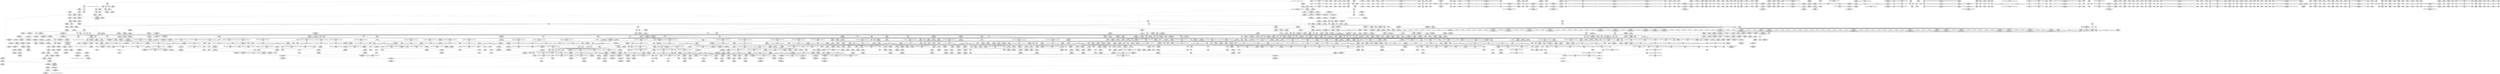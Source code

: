 digraph {
	CE0x49f04f0 [shape=record,shape=Mrecord,label="{CE0x49f04f0|avc_has_perm:requested|Function::avc_has_perm&Arg::requested::|*SummSource*}"]
	CE0x4a30b30 [shape=record,shape=Mrecord,label="{CE0x4a30b30|rcu_lock_acquire:entry|*SummSink*}"]
	CE0x49abd60 [shape=record,shape=Mrecord,label="{CE0x49abd60|COLLAPSED:_GCMRE___llvm_gcov_ctr301_internal_global_6_x_i64_zeroinitializer:_elem_0:default:}"]
	CE0x49bfe30 [shape=record,shape=Mrecord,label="{CE0x49bfe30|80:_i32,_112:_i8*,_:_CMRE_22,23_}"]
	CE0x49ee730 [shape=record,shape=Mrecord,label="{CE0x49ee730|selinux_msg_queue_alloc_security:tmp14|security/selinux/hooks.c,5168}"]
	CE0x4ac3770 [shape=record,shape=Mrecord,label="{CE0x4ac3770|i64_ptrtoint_(i8*_blockaddress(_rcu_lock_acquire,_%__here)_to_i64)|*Constant*}"]
	CE0x4a1ad90 [shape=record,shape=Mrecord,label="{CE0x4a1ad90|current_sid:tmp24|security/selinux/hooks.c,220}"]
	CE0x4a61880 [shape=record,shape=Mrecord,label="{CE0x4a61880|i64*_getelementptr_inbounds_(_11_x_i64_,_11_x_i64_*___llvm_gcov_ctr127,_i64_0,_i64_0)|*Constant*}"]
	CE0x4aab3f0 [shape=record,shape=Mrecord,label="{CE0x4aab3f0|COLLAPSED:_GCMRE___llvm_gcov_ctr130_internal_global_4_x_i64_zeroinitializer:_elem_0:default:}"]
	CE0x4ac98f0 [shape=record,shape=Mrecord,label="{CE0x4ac98f0|i64_1|*Constant*}"]
	CE0x49b8610 [shape=record,shape=Mrecord,label="{CE0x49b8610|80:_i32,_112:_i8*,_:_CMRE_43,44_}"]
	CE0x49cf0e0 [shape=record,shape=Mrecord,label="{CE0x49cf0e0|selinux_msg_queue_alloc_security:security|security/selinux/hooks.c,5161|*SummSource*}"]
	"CONST[source:0(mediator),value:2(dynamic)][purpose:{object}][SnkIdx:1]"
	"CONST[source:2(external),value:0(static)][purpose:{operation}][SrcIdx:12]"
	CE0x49ed200 [shape=record,shape=Mrecord,label="{CE0x49ed200|avc_has_perm:entry|*SummSource*}"]
	CE0x4a02740 [shape=record,shape=Mrecord,label="{CE0x4a02740|current_sid:land.lhs.true}"]
	CE0x4a5e850 [shape=record,shape=Mrecord,label="{CE0x4a5e850|rcu_read_lock:land.lhs.true|*SummSource*}"]
	CE0x4a4e980 [shape=record,shape=Mrecord,label="{CE0x4a4e980|GLOBAL:__llvm_gcov_ctr126|Global_var:__llvm_gcov_ctr126}"]
	CE0x4a20ba0 [shape=record,shape=Mrecord,label="{CE0x4a20ba0|i64*_getelementptr_inbounds_(_4_x_i64_,_4_x_i64_*___llvm_gcov_ctr128,_i64_0,_i64_3)|*Constant*}"]
	CE0x49b6380 [shape=record,shape=Mrecord,label="{CE0x49b6380|ipc_alloc_security:sclass|Function::ipc_alloc_security&Arg::sclass::|*SummSink*}"]
	CE0x4ab0550 [shape=record,shape=Mrecord,label="{CE0x4ab0550|rcu_read_unlock:tmp1}"]
	CE0x4a198b0 [shape=record,shape=Mrecord,label="{CE0x4a198b0|current_sid:tmp23|security/selinux/hooks.c,218|*SummSource*}"]
	CE0x4a147b0 [shape=record,shape=Mrecord,label="{CE0x4a147b0|task_sid:call|security/selinux/hooks.c,208|*SummSink*}"]
	CE0x4a16740 [shape=record,shape=Mrecord,label="{CE0x4a16740|task_sid:tmp20|security/selinux/hooks.c,208}"]
	CE0x4a5fe60 [shape=record,shape=Mrecord,label="{CE0x4a5fe60|GLOBAL:__llvm_gcov_ctr127|Global_var:__llvm_gcov_ctr127}"]
	CE0x4a36ee0 [shape=record,shape=Mrecord,label="{CE0x4a36ee0|_call_void_mcount()_#3}"]
	CE0x4a50820 [shape=record,shape=Mrecord,label="{CE0x4a50820|task_sid:tmp19|security/selinux/hooks.c,208}"]
	CE0x49cff10 [shape=record,shape=Mrecord,label="{CE0x49cff10|selinux_msg_queue_alloc_security:type|security/selinux/hooks.c,5163|*SummSink*}"]
	CE0x4a220a0 [shape=record,shape=Mrecord,label="{CE0x4a220a0|rcu_read_unlock:tmp13|include/linux/rcupdate.h,933|*SummSink*}"]
	CE0x499e0d0 [shape=record,shape=Mrecord,label="{CE0x499e0d0|GLOBAL:__llvm_gcov_ctr125|Global_var:__llvm_gcov_ctr125}"]
	CE0x49cc6d0 [shape=record,shape=Mrecord,label="{CE0x49cc6d0|_ret_i32_%retval.0,_!dbg_!27728|security/selinux/avc.c,775|*SummSink*}"]
	CE0x4a6ee60 [shape=record,shape=Mrecord,label="{CE0x4a6ee60|task_sid:tmp14|security/selinux/hooks.c,208|*SummSource*}"]
	CE0x4a02190 [shape=record,shape=Mrecord,label="{CE0x4a02190|ipc_alloc_security:return|*SummSource*}"]
	CE0x49ad0e0 [shape=record,shape=Mrecord,label="{CE0x49ad0e0|GLOBAL:current_sid|*Constant*|*SummSource*}"]
	CE0x4ae00c0 [shape=record,shape=Mrecord,label="{CE0x4ae00c0|__rcu_read_unlock:tmp6|include/linux/rcupdate.h,245|*SummSource*}"]
	CE0x4a173d0 [shape=record,shape=Mrecord,label="{CE0x4a173d0|GLOBAL:get_current|*Constant*}"]
	CE0x4aabd70 [shape=record,shape=Mrecord,label="{CE0x4aabd70|rcu_lock_acquire:tmp1|*SummSource*}"]
	CE0x49c5920 [shape=record,shape=Mrecord,label="{CE0x49c5920|kzalloc:or|include/linux/slab.h,578|*SummSource*}"]
	CE0x4995660 [shape=record,shape=Mrecord,label="{CE0x4995660|selinux_msg_queue_alloc_security:return|*SummSink*}"]
	CE0x4a60950 [shape=record,shape=Mrecord,label="{CE0x4a60950|rcu_read_lock:tmp9|include/linux/rcupdate.h,882|*SummSink*}"]
	CE0x49c9e70 [shape=record,shape=Mrecord,label="{CE0x49c9e70|80:_i32,_112:_i8*,_:_CMRE_128,136_|*MultipleSource*|Function::selinux_msg_queue_alloc_security&Arg::msq::|security/selinux/hooks.c,5157}"]
	CE0x4add360 [shape=record,shape=Mrecord,label="{CE0x4add360|__preempt_count_sub:entry|*SummSource*}"]
	CE0x4a114b0 [shape=record,shape=Mrecord,label="{CE0x4a114b0|i64_ptrtoint_(i8*_blockaddress(_rcu_lock_acquire,_%__here)_to_i64)|*Constant*|*SummSource*}"]
	CE0x49b45c0 [shape=record,shape=Mrecord,label="{CE0x49b45c0|_call_void_mcount()_#3|*SummSink*}"]
	CE0x499bed0 [shape=record,shape=Mrecord,label="{CE0x499bed0|80:_i32,_112:_i8*,_:_CMRE_25,26_}"]
	CE0x4a4cbd0 [shape=record,shape=Mrecord,label="{CE0x4a4cbd0|kzalloc:tmp2|*SummSource*}"]
	CE0x4ab65d0 [shape=record,shape=Mrecord,label="{CE0x4ab65d0|COLLAPSED:_GCMRE___llvm_gcov_ctr132_internal_global_11_x_i64_zeroinitializer:_elem_0:default:}"]
	CE0x49c79a0 [shape=record,shape=Mrecord,label="{CE0x49c79a0|get_current:tmp4|./arch/x86/include/asm/current.h,14|*SummSink*}"]
	CE0x4ade1f0 [shape=record,shape=Mrecord,label="{CE0x4ade1f0|__preempt_count_add:tmp5|./arch/x86/include/asm/preempt.h,72|*SummSource*}"]
	CE0x4a13320 [shape=record,shape=Mrecord,label="{CE0x4a13320|rcu_lock_release:indirectgoto}"]
	CE0x4a06b10 [shape=record,shape=Mrecord,label="{CE0x4a06b10|ipc_free_security:tmp3|*SummSink*}"]
	CE0x4a6dc90 [shape=record,shape=Mrecord,label="{CE0x4a6dc90|task_sid:tmp|*SummSink*}"]
	CE0x4a070d0 [shape=record,shape=Mrecord,label="{CE0x4a070d0|i64_8|*Constant*|*SummSource*}"]
	CE0x49a3990 [shape=record,shape=Mrecord,label="{CE0x49a3990|selinux_msg_queue_alloc_security:ad|security/selinux/hooks.c, 5153|*SummSink*}"]
	CE0x4a6a4e0 [shape=record,shape=Mrecord,label="{CE0x4a6a4e0|task_sid:tmp24|security/selinux/hooks.c,208|*SummSource*}"]
	CE0x4a22190 [shape=record,shape=Mrecord,label="{CE0x4a22190|i64_1|*Constant*}"]
	CE0x49ebaa0 [shape=record,shape=Mrecord,label="{CE0x49ebaa0|selinux_msg_queue_alloc_security:key|security/selinux/hooks.c,5164|*SummSource*}"]
	CE0x4ac8780 [shape=record,shape=Mrecord,label="{CE0x4ac8780|__rcu_read_lock:tmp3}"]
	CE0x4a1b740 [shape=record,shape=Mrecord,label="{CE0x4a1b740|i64*_getelementptr_inbounds_(_2_x_i64_,_2_x_i64_*___llvm_gcov_ctr109,_i64_0,_i64_1)|*Constant*}"]
	CE0x4a621b0 [shape=record,shape=Mrecord,label="{CE0x4a621b0|task_sid:tmp14|security/selinux/hooks.c,208}"]
	CE0x4a58010 [shape=record,shape=Mrecord,label="{CE0x4a58010|task_sid:tmp26|security/selinux/hooks.c,208|*SummSource*}"]
	CE0x4a33fe0 [shape=record,shape=Mrecord,label="{CE0x4a33fe0|task_sid:tmp3|*SummSink*}"]
	CE0x49bad40 [shape=record,shape=Mrecord,label="{CE0x49bad40|80:_i32,_112:_i8*,_:_CMRE_33,34_}"]
	CE0x4ae2f90 [shape=record,shape=Mrecord,label="{CE0x4ae2f90|__rcu_read_unlock:do.end|*SummSink*}"]
	CE0x4adaf60 [shape=record,shape=Mrecord,label="{CE0x4adaf60|__preempt_count_sub:tmp3}"]
	CE0x49edd00 [shape=record,shape=Mrecord,label="{CE0x49edd00|i64_5|*Constant*}"]
	CE0x49aaa00 [shape=record,shape=Mrecord,label="{CE0x49aaa00|_call_void_lockdep_rcu_suspicious(i8*_getelementptr_inbounds_(_25_x_i8_,_25_x_i8_*_.str3,_i32_0,_i32_0),_i32_218,_i8*_getelementptr_inbounds_(_45_x_i8_,_45_x_i8_*_.str12,_i32_0,_i32_0))_#10,_!dbg_!27727|security/selinux/hooks.c,218}"]
	CE0x4a1c690 [shape=record,shape=Mrecord,label="{CE0x4a1c690|task_sid:land.lhs.true2|*SummSink*}"]
	CE0x49f6d80 [shape=record,shape=Mrecord,label="{CE0x49f6d80|selinux_msg_queue_alloc_security:q_perm9|security/selinux/hooks.c,5169}"]
	CE0x4a206b0 [shape=record,shape=Mrecord,label="{CE0x4a206b0|i64*_getelementptr_inbounds_(_2_x_i64_,_2_x_i64_*___llvm_gcov_ctr98,_i64_0,_i64_0)|*Constant*|*SummSink*}"]
	CE0x4995360 [shape=record,shape=Mrecord,label="{CE0x4995360|i64*_getelementptr_inbounds_(_9_x_i64_,_9_x_i64_*___llvm_gcov_ctr300,_i64_0,_i64_0)|*Constant*|*SummSource*}"]
	CE0x4ae5b70 [shape=record,shape=Mrecord,label="{CE0x4ae5b70|i64*_getelementptr_inbounds_(_4_x_i64_,_4_x_i64_*___llvm_gcov_ctr135,_i64_0,_i64_0)|*Constant*|*SummSink*}"]
	CE0x49b7420 [shape=record,shape=Mrecord,label="{CE0x49b7420|80:_i32,_112:_i8*,_:_CMRE_12,13_}"]
	CE0x4adcbd0 [shape=record,shape=Mrecord,label="{CE0x4adcbd0|__rcu_read_unlock:tmp4|include/linux/rcupdate.h,244|*SummSink*}"]
	CE0x4a0e0a0 [shape=record,shape=Mrecord,label="{CE0x4a0e0a0|i1_true|*Constant*|*SummSource*}"]
	CE0x49eeba0 [shape=record,shape=Mrecord,label="{CE0x49eeba0|selinux_msg_queue_alloc_security:tmp14|security/selinux/hooks.c,5168|*SummSink*}"]
	CE0x4acf730 [shape=record,shape=Mrecord,label="{CE0x4acf730|__rcu_read_unlock:tmp5|include/linux/rcupdate.h,244|*SummSource*}"]
	CE0x4a0cf20 [shape=record,shape=Mrecord,label="{CE0x4a0cf20|ipc_alloc_security:tmp11|security/selinux/hooks.c,5090|*SummSink*}"]
	CE0x4a35fe0 [shape=record,shape=Mrecord,label="{CE0x4a35fe0|__rcu_read_lock:entry}"]
	CE0x4b18920 [shape=record,shape=Mrecord,label="{CE0x4b18920|__preempt_count_sub:tmp4|./arch/x86/include/asm/preempt.h,77|*SummSink*}"]
	CE0x4a11bb0 [shape=record,shape=Mrecord,label="{CE0x4a11bb0|i64*_getelementptr_inbounds_(_4_x_i64_,_4_x_i64_*___llvm_gcov_ctr130,_i64_0,_i64_3)|*Constant*|*SummSink*}"]
	CE0x49ac830 [shape=record,shape=Mrecord,label="{CE0x49ac830|current_sid:tmp2}"]
	CE0x49f8440 [shape=record,shape=Mrecord,label="{CE0x49f8440|ipc_free_security:entry|*SummSink*}"]
	CE0x4a1d9c0 [shape=record,shape=Mrecord,label="{CE0x4a1d9c0|i64*_getelementptr_inbounds_(_2_x_i64_,_2_x_i64_*___llvm_gcov_ctr98,_i64_0,_i64_0)|*Constant*}"]
	CE0x4ac7ec0 [shape=record,shape=Mrecord,label="{CE0x4ac7ec0|rcu_lock_release:tmp7}"]
	CE0x4a5b680 [shape=record,shape=Mrecord,label="{CE0x4a5b680|i32_1|*Constant*}"]
	CE0x4a03850 [shape=record,shape=Mrecord,label="{CE0x4a03850|GLOBAL:lockdep_rcu_suspicious|*Constant*|*SummSource*}"]
	CE0x4a1fc50 [shape=record,shape=Mrecord,label="{CE0x4a1fc50|kzalloc:entry|*SummSink*}"]
	CE0x4a34760 [shape=record,shape=Mrecord,label="{CE0x4a34760|i64*_getelementptr_inbounds_(_13_x_i64_,_13_x_i64_*___llvm_gcov_ctr126,_i64_0,_i64_1)|*Constant*|*SummSink*}"]
	CE0x4a2dba0 [shape=record,shape=Mrecord,label="{CE0x4a2dba0|rcu_read_lock:tmp19|include/linux/rcupdate.h,882|*SummSink*}"]
	CE0x4ade8f0 [shape=record,shape=Mrecord,label="{CE0x4ade8f0|__preempt_count_sub:tmp5|./arch/x86/include/asm/preempt.h,77|*SummSink*}"]
	CE0x4a1c1b0 [shape=record,shape=Mrecord,label="{CE0x4a1c1b0|kmalloc:tmp1|*SummSink*}"]
	CE0x4ac9960 [shape=record,shape=Mrecord,label="{CE0x4ac9960|__preempt_count_sub:tmp1|*SummSource*}"]
	CE0x4a3e510 [shape=record,shape=Mrecord,label="{CE0x4a3e510|task_sid:land.lhs.true}"]
	CE0x4af91a0 [shape=record,shape=Mrecord,label="{CE0x4af91a0|__preempt_count_sub:sub|./arch/x86/include/asm/preempt.h,77|*SummSource*}"]
	CE0x4a0a800 [shape=record,shape=Mrecord,label="{CE0x4a0a800|i64*_getelementptr_inbounds_(_11_x_i64_,_11_x_i64_*___llvm_gcov_ctr125,_i64_0,_i64_0)|*Constant*|*SummSink*}"]
	CE0x49f1e70 [shape=record,shape=Mrecord,label="{CE0x49f1e70|cred_sid:tmp5|security/selinux/hooks.c,196}"]
	CE0x49b6110 [shape=record,shape=Mrecord,label="{CE0x49b6110|selinux_msg_queue_alloc_security:entry|*SummSource*}"]
	CE0x4a1d950 [shape=record,shape=Mrecord,label="{CE0x4a1d950|get_current:tmp}"]
	CE0x4a07140 [shape=record,shape=Mrecord,label="{CE0x4a07140|i64_8|*Constant*|*SummSink*}"]
	CE0x4a1c430 [shape=record,shape=Mrecord,label="{CE0x4a1c430|i64*_getelementptr_inbounds_(_2_x_i64_,_2_x_i64_*___llvm_gcov_ctr109,_i64_0,_i64_1)|*Constant*|*SummSink*}"]
	CE0x4ac72c0 [shape=record,shape=Mrecord,label="{CE0x4ac72c0|i64_ptrtoint_(i8*_blockaddress(_rcu_lock_release,_%__here)_to_i64)|*Constant*|*SummSink*}"]
	CE0x4261b10 [shape=record,shape=Mrecord,label="{CE0x4261b10|80:_i32,_112:_i8*,_:_CMRE_40,41_}"]
	CE0x4af5c20 [shape=record,shape=Mrecord,label="{CE0x4af5c20|_call_void_asm_addl_$1,_%gs:$0_,_*m,ri,*m,_dirflag_,_fpsr_,_flags_(i32*___preempt_count,_i32_%sub,_i32*___preempt_count)_#3,_!dbg_!27717,_!srcloc_!27718|./arch/x86/include/asm/preempt.h,77|*SummSink*}"]
	CE0x4a139f0 [shape=record,shape=Mrecord,label="{CE0x4a139f0|COLLAPSED:_GCMRE___llvm_gcov_ctr127_internal_global_11_x_i64_zeroinitializer:_elem_0:default:}"]
	CE0x4a41c80 [shape=record,shape=Mrecord,label="{CE0x4a41c80|COLLAPSED:_GCMRE___llvm_gcov_ctr109_internal_global_2_x_i64_zeroinitializer:_elem_0:default:}"]
	CE0x4a5f870 [shape=record,shape=Mrecord,label="{CE0x4a5f870|rcu_read_lock:if.end}"]
	CE0x49fe2d0 [shape=record,shape=Mrecord,label="{CE0x49fe2d0|ipc_alloc_security:retval.0}"]
	CE0x4ab2e50 [shape=record,shape=Mrecord,label="{CE0x4ab2e50|rcu_read_unlock:call3|include/linux/rcupdate.h,933|*SummSource*}"]
	CE0x4ac8970 [shape=record,shape=Mrecord,label="{CE0x4ac8970|__rcu_read_lock:tmp3|*SummSource*}"]
	CE0x4a64800 [shape=record,shape=Mrecord,label="{CE0x4a64800|task_sid:tmp1|*SummSink*}"]
	CE0x4aabd00 [shape=record,shape=Mrecord,label="{CE0x4aabd00|rcu_lock_acquire:tmp1}"]
	CE0x49b33d0 [shape=record,shape=Mrecord,label="{CE0x49b33d0|selinux_msg_queue_alloc_security:tmp3|security/selinux/hooks.c,5158|*SummSource*}"]
	CE0x49b84e0 [shape=record,shape=Mrecord,label="{CE0x49b84e0|80:_i32,_112:_i8*,_:_CMRE_42,43_}"]
	CE0x4ab8a90 [shape=record,shape=Mrecord,label="{CE0x4ab8a90|_call_void_rcu_lock_release(%struct.lockdep_map*_rcu_lock_map)_#10,_!dbg_!27733|include/linux/rcupdate.h,935}"]
	CE0x4ac7920 [shape=record,shape=Mrecord,label="{CE0x4ac7920|rcu_lock_release:tmp6}"]
	CE0x4a0bbf0 [shape=record,shape=Mrecord,label="{CE0x4a0bbf0|i32_208|*Constant*|*SummSink*}"]
	CE0x4a51a80 [shape=record,shape=Mrecord,label="{CE0x4a51a80|rcu_read_lock:if.then|*SummSource*}"]
	CE0x4a5e700 [shape=record,shape=Mrecord,label="{CE0x4a5e700|rcu_read_lock:land.lhs.true}"]
	CE0x4a1d570 [shape=record,shape=Mrecord,label="{CE0x4a1d570|task_sid:do.end6|*SummSource*}"]
	CE0x49f8640 [shape=record,shape=Mrecord,label="{CE0x49f8640|ipc_free_security:perm|Function::ipc_free_security&Arg::perm::}"]
	CE0x4a0bc60 [shape=record,shape=Mrecord,label="{CE0x4a0bc60|_ret_i8*_%call,_!dbg_!27715|include/linux/slab.h,578}"]
	CE0x4a18e70 [shape=record,shape=Mrecord,label="{CE0x4a18e70|current_sid:security|security/selinux/hooks.c,218}"]
	CE0x4a21970 [shape=record,shape=Mrecord,label="{CE0x4a21970|_call_void___preempt_count_add(i32_1)_#10,_!dbg_!27711|include/linux/rcupdate.h,239|*SummSource*}"]
	CE0x4aabde0 [shape=record,shape=Mrecord,label="{CE0x4aabde0|rcu_lock_acquire:tmp1|*SummSink*}"]
	CE0x4a0a910 [shape=record,shape=Mrecord,label="{CE0x4a0a910|current_sid:tmp}"]
	CE0x4a5d890 [shape=record,shape=Mrecord,label="{CE0x4a5d890|rcu_read_lock:tobool1|include/linux/rcupdate.h,882}"]
	CE0x4a10fd0 [shape=record,shape=Mrecord,label="{CE0x4a10fd0|task_sid:task|Function::task_sid&Arg::task::|*SummSource*}"]
	CE0x49897a0 [shape=record,shape=Mrecord,label="{CE0x49897a0|ipc_alloc_security:tmp3|security/selinux/hooks.c,5084|*SummSource*}"]
	CE0x4a6d5a0 [shape=record,shape=Mrecord,label="{CE0x4a6d5a0|i32_0|*Constant*}"]
	CE0x4a203b0 [shape=record,shape=Mrecord,label="{CE0x4a203b0|ipc_alloc_security:tmp1}"]
	CE0x4a4cc40 [shape=record,shape=Mrecord,label="{CE0x4a4cc40|kzalloc:tmp2|*SummSink*}"]
	CE0x4ac5030 [shape=record,shape=Mrecord,label="{CE0x4ac5030|rcu_lock_release:tmp5|include/linux/rcupdate.h,423|*SummSink*}"]
	CE0x4a26550 [shape=record,shape=Mrecord,label="{CE0x4a26550|rcu_read_lock:call|include/linux/rcupdate.h,882}"]
	CE0x499c690 [shape=record,shape=Mrecord,label="{CE0x499c690|selinux_msg_queue_alloc_security:tmp3|security/selinux/hooks.c,5158|*SummSink*}"]
	CE0x4a21660 [shape=record,shape=Mrecord,label="{CE0x4a21660|GLOBAL:__llvm_gcov_ctr132|Global_var:__llvm_gcov_ctr132|*SummSource*}"]
	CE0x4ab6560 [shape=record,shape=Mrecord,label="{CE0x4ab6560|rcu_read_unlock:tmp}"]
	CE0x4a2cd50 [shape=record,shape=Mrecord,label="{CE0x4a2cd50|rcu_read_lock:tmp18|include/linux/rcupdate.h,882|*SummSource*}"]
	CE0x4a0c3c0 [shape=record,shape=Mrecord,label="{CE0x4a0c3c0|ipc_free_security:tmp}"]
	CE0x49ebde0 [shape=record,shape=Mrecord,label="{CE0x49ebde0|selinux_msg_queue_alloc_security:tmp10|security/selinux/hooks.c,5164|*SummSource*}"]
	CE0x4adae70 [shape=record,shape=Mrecord,label="{CE0x4adae70|__preempt_count_sub:tmp2|*SummSink*}"]
	CE0x4ab6270 [shape=record,shape=Mrecord,label="{CE0x4ab6270|i64*_getelementptr_inbounds_(_11_x_i64_,_11_x_i64_*___llvm_gcov_ctr132,_i64_0,_i64_0)|*Constant*|*SummSource*}"]
	CE0x4a4c0c0 [shape=record,shape=Mrecord,label="{CE0x4a4c0c0|rcu_read_unlock:tmp16|include/linux/rcupdate.h,933|*SummSink*}"]
	CE0x4ade350 [shape=record,shape=Mrecord,label="{CE0x4ade350|__preempt_count_add:tmp5|./arch/x86/include/asm/preempt.h,72|*SummSink*}"]
	CE0x4a18f50 [shape=record,shape=Mrecord,label="{CE0x4a18f50|current_sid:security|security/selinux/hooks.c,218|*SummSink*}"]
	CE0x4a12fb0 [shape=record,shape=Mrecord,label="{CE0x4a12fb0|rcu_lock_release:__here}"]
	CE0x49d0790 [shape=record,shape=Mrecord,label="{CE0x49d0790|_call_void_mcount()_#3|*SummSource*}"]
	CE0x49bfad0 [shape=record,shape=Mrecord,label="{CE0x49bfad0|80:_i32,_112:_i8*,_:_CMRE_19,20_}"]
	CE0x49f48a0 [shape=record,shape=Mrecord,label="{CE0x49f48a0|selinux_msg_queue_alloc_security:tmp19|security/selinux/hooks.c,5172}"]
	CE0x4acc000 [shape=record,shape=Mrecord,label="{CE0x4acc000|i64*_getelementptr_inbounds_(_4_x_i64_,_4_x_i64_*___llvm_gcov_ctr129,_i64_0,_i64_0)|*Constant*|*SummSink*}"]
	CE0x4a00e60 [shape=record,shape=Mrecord,label="{CE0x4a00e60|ipc_alloc_security:tmp12|security/selinux/hooks.c,5093|*SummSink*}"]
	CE0x4adb4a0 [shape=record,shape=Mrecord,label="{CE0x4adb4a0|_ret_void,_!dbg_!27720|./arch/x86/include/asm/preempt.h,78|*SummSink*}"]
	CE0x499ac00 [shape=record,shape=Mrecord,label="{CE0x499ac00|current_sid:tmp6|security/selinux/hooks.c,218}"]
	CE0x4a5b050 [shape=record,shape=Mrecord,label="{CE0x4a5b050|kmalloc:bb|*SummSink*}"]
	CE0x4a3da70 [shape=record,shape=Mrecord,label="{CE0x4a3da70|rcu_read_lock:tmp4|include/linux/rcupdate.h,882|*SummSource*}"]
	CE0x49eb060 [shape=record,shape=Mrecord,label="{CE0x49eb060|i32_(i32,_i32,_i16,_i32,_%struct.common_audit_data*)*_bitcast_(i32_(i32,_i32,_i16,_i32,_%struct.common_audit_data.495*)*_avc_has_perm_to_i32_(i32,_i32,_i16,_i32,_%struct.common_audit_data*)*)|*Constant*|*SummSource*}"]
	CE0x4a2d2f0 [shape=record,shape=Mrecord,label="{CE0x4a2d2f0|_call_void_lockdep_rcu_suspicious(i8*_getelementptr_inbounds_(_25_x_i8_,_25_x_i8_*_.str45,_i32_0,_i32_0),_i32_883,_i8*_getelementptr_inbounds_(_42_x_i8_,_42_x_i8_*_.str46,_i32_0,_i32_0))_#10,_!dbg_!27728|include/linux/rcupdate.h,882}"]
	CE0x49f5f70 [shape=record,shape=Mrecord,label="{CE0x49f5f70|selinux_msg_queue_alloc_security:tmp20|security/selinux/hooks.c,5173}"]
	CE0x4ab32f0 [shape=record,shape=Mrecord,label="{CE0x4ab32f0|_call_void___preempt_count_add(i32_1)_#10,_!dbg_!27711|include/linux/rcupdate.h,239}"]
	CE0x4a36ab0 [shape=record,shape=Mrecord,label="{CE0x4a36ab0|i64*_getelementptr_inbounds_(_11_x_i64_,_11_x_i64_*___llvm_gcov_ctr127,_i64_0,_i64_1)|*Constant*|*SummSink*}"]
	CE0x4ab2360 [shape=record,shape=Mrecord,label="{CE0x4ab2360|rcu_read_unlock:tmp14|include/linux/rcupdate.h,933|*SummSource*}"]
	CE0x4a29e00 [shape=record,shape=Mrecord,label="{CE0x4a29e00|i64*_getelementptr_inbounds_(_11_x_i64_,_11_x_i64_*___llvm_gcov_ctr127,_i64_0,_i64_8)|*Constant*}"]
	CE0x49caa20 [shape=record,shape=Mrecord,label="{CE0x49caa20|selinux_msg_queue_alloc_security:type|security/selinux/hooks.c,5163}"]
	CE0x49cb1c0 [shape=record,shape=Mrecord,label="{CE0x49cb1c0|current_sid:tmp19|security/selinux/hooks.c,218|*SummSource*}"]
	CE0x4a59c50 [shape=record,shape=Mrecord,label="{CE0x4a59c50|_ret_i32_%tmp6,_!dbg_!27716|security/selinux/hooks.c,197|*SummSink*}"]
	CE0x49e9fe0 [shape=record,shape=Mrecord,label="{CE0x49e9fe0|selinux_msg_queue_alloc_security:call6|security/selinux/hooks.c,5166|*SummSink*}"]
	CE0x4aaddd0 [shape=record,shape=Mrecord,label="{CE0x4aaddd0|_call_void_lockdep_rcu_suspicious(i8*_getelementptr_inbounds_(_25_x_i8_,_25_x_i8_*_.str45,_i32_0,_i32_0),_i32_934,_i8*_getelementptr_inbounds_(_44_x_i8_,_44_x_i8_*_.str47,_i32_0,_i32_0))_#10,_!dbg_!27726|include/linux/rcupdate.h,933|*SummSource*}"]
	CE0x49ed670 [shape=record,shape=Mrecord,label="{CE0x49ed670|selinux_msg_queue_alloc_security:call6|security/selinux/hooks.c,5166}"]
	CE0x4ae2f20 [shape=record,shape=Mrecord,label="{CE0x4ae2f20|__rcu_read_unlock:do.end|*SummSource*}"]
	CE0x49f0410 [shape=record,shape=Mrecord,label="{CE0x49f0410|avc_has_perm:requested|Function::avc_has_perm&Arg::requested::}"]
	CE0x4a5ff50 [shape=record,shape=Mrecord,label="{CE0x4a5ff50|rcu_read_unlock:tmp10|include/linux/rcupdate.h,933|*SummSink*}"]
	CE0x4ab8b00 [shape=record,shape=Mrecord,label="{CE0x4ab8b00|_call_void_rcu_lock_release(%struct.lockdep_map*_rcu_lock_map)_#10,_!dbg_!27733|include/linux/rcupdate.h,935|*SummSource*}"]
	CE0x4a205d0 [shape=record,shape=Mrecord,label="{CE0x4a205d0|ipc_alloc_security:tmp1|*SummSink*}"]
	CE0x4a2c870 [shape=record,shape=Mrecord,label="{CE0x4a2c870|rcu_read_lock:tmp17|include/linux/rcupdate.h,882|*SummSink*}"]
	CE0x5c467a0 [shape=record,shape=Mrecord,label="{CE0x5c467a0|i64*_getelementptr_inbounds_(_9_x_i64_,_9_x_i64_*___llvm_gcov_ctr300,_i64_0,_i64_0)|*Constant*}"]
	CE0x4aaf9f0 [shape=record,shape=Mrecord,label="{CE0x4aaf9f0|_call_void_mcount()_#3|*SummSource*}"]
	CE0x4a60880 [shape=record,shape=Mrecord,label="{CE0x4a60880|rcu_read_lock:tmp9|include/linux/rcupdate.h,882|*SummSource*}"]
	CE0x4ae7be0 [shape=record,shape=Mrecord,label="{CE0x4ae7be0|i64*_getelementptr_inbounds_(_4_x_i64_,_4_x_i64_*___llvm_gcov_ctr134,_i64_0,_i64_3)|*Constant*}"]
	CE0x4a60e20 [shape=record,shape=Mrecord,label="{CE0x4a60e20|rcu_read_lock:tmp10|include/linux/rcupdate.h,882|*SummSink*}"]
	CE0x4abc6d0 [shape=record,shape=Mrecord,label="{CE0x4abc6d0|__preempt_count_add:do.end|*SummSource*}"]
	CE0x49aee20 [shape=record,shape=Mrecord,label="{CE0x49aee20|i64_3|*Constant*|*SummSink*}"]
	CE0x4a6bff0 [shape=record,shape=Mrecord,label="{CE0x4a6bff0|_ret_void,_!dbg_!27719|./arch/x86/include/asm/preempt.h,73|*SummSink*}"]
	CE0x4a0e350 [shape=record,shape=Mrecord,label="{CE0x4a0e350|i64*_getelementptr_inbounds_(_11_x_i64_,_11_x_i64_*___llvm_gcov_ctr125,_i64_0,_i64_8)|*Constant*|*SummSink*}"]
	CE0x4aad920 [shape=record,shape=Mrecord,label="{CE0x4aad920|rcu_read_unlock:tmp18|include/linux/rcupdate.h,933|*SummSink*}"]
	CE0x4a3c260 [shape=record,shape=Mrecord,label="{CE0x4a3c260|GLOBAL:rcu_read_lock.__warned|Global_var:rcu_read_lock.__warned}"]
	CE0x4a25d30 [shape=record,shape=Mrecord,label="{CE0x4a25d30|rcu_read_lock:tmp1}"]
	CE0x499c9b0 [shape=record,shape=Mrecord,label="{CE0x499c9b0|selinux_msg_queue_alloc_security:tmp4|security/selinux/hooks.c,5158|*SummSource*}"]
	CE0x4a6dc20 [shape=record,shape=Mrecord,label="{CE0x4a6dc20|rcu_read_lock:tmp7|include/linux/rcupdate.h,882|*SummSink*}"]
	CE0x4a4aba0 [shape=record,shape=Mrecord,label="{CE0x4a4aba0|rcu_read_unlock:tobool1|include/linux/rcupdate.h,933}"]
	CE0x4a10d80 [shape=record,shape=Mrecord,label="{CE0x4a10d80|task_sid:task|Function::task_sid&Arg::task::}"]
	CE0x5b897b0 [shape=record,shape=Mrecord,label="{CE0x5b897b0|80:_i32,_112:_i8*,_:_CMRE_8,9_}"]
	CE0x4b02730 [shape=record,shape=Mrecord,label="{CE0x4b02730|__preempt_count_add:tmp6|./arch/x86/include/asm/preempt.h,73|*SummSink*}"]
	CE0x49c31f0 [shape=record,shape=Mrecord,label="{CE0x49c31f0|current_sid:do.body|*SummSource*}"]
	CE0x4a369e0 [shape=record,shape=Mrecord,label="{CE0x4a369e0|task_sid:tmp4|*LoadInst*|security/selinux/hooks.c,208|*SummSource*}"]
	CE0x4a1be00 [shape=record,shape=Mrecord,label="{CE0x4a1be00|task_sid:tobool4|security/selinux/hooks.c,208|*SummSink*}"]
	CE0x4a3d050 [shape=record,shape=Mrecord,label="{CE0x4a3d050|rcu_read_unlock:tmp4|include/linux/rcupdate.h,933|*SummSink*}"]
	CE0x4af9590 [shape=record,shape=Mrecord,label="{CE0x4af9590|i64*_getelementptr_inbounds_(_4_x_i64_,_4_x_i64_*___llvm_gcov_ctr135,_i64_0,_i64_1)|*Constant*|*SummSource*}"]
	CE0x4a05520 [shape=record,shape=Mrecord,label="{CE0x4a05520|ipc_alloc_security:tmp3|security/selinux/hooks.c,5084|*SummSink*}"]
	CE0x4a642e0 [shape=record,shape=Mrecord,label="{CE0x4a642e0|task_sid:tmp9|security/selinux/hooks.c,208|*SummSource*}"]
	CE0x4a3fc30 [shape=record,shape=Mrecord,label="{CE0x4a3fc30|i32_32768|*Constant*|*SummSource*}"]
	CE0x4aad110 [shape=record,shape=Mrecord,label="{CE0x4aad110|i64*_getelementptr_inbounds_(_4_x_i64_,_4_x_i64_*___llvm_gcov_ctr128,_i64_0,_i64_1)|*Constant*|*SummSource*}"]
	CE0x499e7f0 [shape=record,shape=Mrecord,label="{CE0x499e7f0|current_sid:land.lhs.true2|*SummSink*}"]
	CE0x4a64430 [shape=record,shape=Mrecord,label="{CE0x4a64430|_call_void___rcu_read_lock()_#10,_!dbg_!27710|include/linux/rcupdate.h,879|*SummSource*}"]
	CE0x4ab0a20 [shape=record,shape=Mrecord,label="{CE0x4ab0a20|rcu_lock_acquire:tmp3}"]
	CE0x409a0f0 [shape=record,shape=Mrecord,label="{CE0x409a0f0|80:_i32,_112:_i8*,_:_CMRE_7,8_}"]
	CE0x4a172a0 [shape=record,shape=Mrecord,label="{CE0x4a172a0|current_sid:call4|security/selinux/hooks.c,218|*SummSink*}"]
	CE0x4aad400 [shape=record,shape=Mrecord,label="{CE0x4aad400|__rcu_read_unlock:tmp3|*SummSource*}"]
	CE0x4a1f860 [shape=record,shape=Mrecord,label="{CE0x4a1f860|ipc_free_security:tmp2|*SummSink*}"]
	CE0x4a16e00 [shape=record,shape=Mrecord,label="{CE0x4a16e00|task_sid:tmp21|security/selinux/hooks.c,208|*SummSource*}"]
	CE0x49ed9a0 [shape=record,shape=Mrecord,label="{CE0x49ed9a0|i64_4|*Constant*|*SummSink*}"]
	CE0x4ab1d70 [shape=record,shape=Mrecord,label="{CE0x4ab1d70|rcu_read_unlock:tmp12|include/linux/rcupdate.h,933|*SummSink*}"]
	CE0x49af000 [shape=record,shape=Mrecord,label="{CE0x49af000|current_sid:tmp4|security/selinux/hooks.c,218}"]
	CE0x4a69ab0 [shape=record,shape=Mrecord,label="{CE0x4a69ab0|task_sid:tmp23|security/selinux/hooks.c,208|*SummSink*}"]
	CE0x4a65670 [shape=record,shape=Mrecord,label="{CE0x4a65670|task_sid:tmp2|*SummSink*}"]
	CE0x4a27db0 [shape=record,shape=Mrecord,label="{CE0x4a27db0|rcu_read_lock:if.end|*SummSink*}"]
	CE0x49f2910 [shape=record,shape=Mrecord,label="{CE0x49f2910|i64*_getelementptr_inbounds_(_11_x_i64_,_11_x_i64_*___llvm_gcov_ctr125,_i64_0,_i64_9)|*Constant*|*SummSink*}"]
	CE0x4a30ff0 [shape=record,shape=Mrecord,label="{CE0x4a30ff0|__rcu_read_lock:tmp4|include/linux/rcupdate.h,239|*SummSource*}"]
	CE0x4a61e80 [shape=record,shape=Mrecord,label="{CE0x4a61e80|task_sid:tmp14|security/selinux/hooks.c,208|*SummSink*}"]
	CE0x49c4e00 [shape=record,shape=Mrecord,label="{CE0x49c4e00|i64*_getelementptr_inbounds_(_11_x_i64_,_11_x_i64_*___llvm_gcov_ctr125,_i64_0,_i64_6)|*Constant*}"]
	CE0x4ac3e60 [shape=record,shape=Mrecord,label="{CE0x4ac3e60|__preempt_count_sub:val|Function::__preempt_count_sub&Arg::val::}"]
	CE0x4a2d040 [shape=record,shape=Mrecord,label="{CE0x4a2d040|i8_1|*Constant*}"]
	CE0x4995530 [shape=record,shape=Mrecord,label="{CE0x4995530|selinux_msg_queue_alloc_security:if.end|*SummSource*}"]
	CE0x49c0ca0 [shape=record,shape=Mrecord,label="{CE0x49c0ca0|selinux_msg_queue_alloc_security:q_perm|security/selinux/hooks.c,5157|*SummSink*}"]
	CE0x4a3ee60 [shape=record,shape=Mrecord,label="{CE0x4a3ee60|ipc_free_security:tmp1|*SummSource*}"]
	CE0x4a63060 [shape=record,shape=Mrecord,label="{CE0x4a63060|GLOBAL:__kmalloc|*Constant*}"]
	CE0x49a00a0 [shape=record,shape=Mrecord,label="{CE0x49a00a0|selinux_msg_queue_alloc_security:tmp1|*SummSink*}"]
	CE0x4a6e5e0 [shape=record,shape=Mrecord,label="{CE0x4a6e5e0|GLOBAL:rcu_read_lock|*Constant*|*SummSink*}"]
	CE0x4a0df30 [shape=record,shape=Mrecord,label="{CE0x4a0df30|i1_true|*Constant*}"]
	CE0x4a0ba60 [shape=record,shape=Mrecord,label="{CE0x4a0ba60|i32_208|*Constant*|*SummSource*}"]
	CE0x4a60f90 [shape=record,shape=Mrecord,label="{CE0x4a60f90|rcu_read_lock:tmp11|include/linux/rcupdate.h,882}"]
	CE0x49f62e0 [shape=record,shape=Mrecord,label="{CE0x49f62e0|selinux_msg_queue_alloc_security:tmp16|security/selinux/hooks.c,5169|*SummSink*}"]
	CE0x4a6d7f0 [shape=record,shape=Mrecord,label="{CE0x4a6d7f0|task_sid:real_cred|security/selinux/hooks.c,208|*SummSink*}"]
	CE0x4a23ee0 [shape=record,shape=Mrecord,label="{CE0x4a23ee0|i64*_getelementptr_inbounds_(_11_x_i64_,_11_x_i64_*___llvm_gcov_ctr127,_i64_0,_i64_1)|*Constant*|*SummSource*}"]
	CE0x4a08040 [shape=record,shape=Mrecord,label="{CE0x4a08040|current_sid:if.then|*SummSink*}"]
	CE0x49b74e0 [shape=record,shape=Mrecord,label="{CE0x49b74e0|80:_i32,_112:_i8*,_:_CMRE_32,33_}"]
	CE0x49a8990 [shape=record,shape=Mrecord,label="{CE0x49a8990|selinux_msg_queue_alloc_security:tmp2|security/selinux/hooks.c,5158|*SummSink*}"]
	CE0x4a66490 [shape=record,shape=Mrecord,label="{CE0x4a66490|task_sid:tmp7|security/selinux/hooks.c,208|*SummSource*}"]
	CE0x4ab1090 [shape=record,shape=Mrecord,label="{CE0x4ab1090|rcu_lock_acquire:bb}"]
	CE0x4a643c0 [shape=record,shape=Mrecord,label="{CE0x4a643c0|_call_void___rcu_read_lock()_#10,_!dbg_!27710|include/linux/rcupdate.h,879}"]
	CE0x4ab59b0 [shape=record,shape=Mrecord,label="{CE0x4ab59b0|rcu_read_unlock:land.lhs.true|*SummSink*}"]
	CE0x4a3b480 [shape=record,shape=Mrecord,label="{CE0x4a3b480|i32_77|*Constant*}"]
	CE0x4ad4980 [shape=record,shape=Mrecord,label="{CE0x4ad4980|i64_1|*Constant*}"]
	CE0x4add7f0 [shape=record,shape=Mrecord,label="{CE0x4add7f0|rcu_lock_release:tmp4|include/linux/rcupdate.h,423|*SummSink*}"]
	CE0x4a1ed00 [shape=record,shape=Mrecord,label="{CE0x4a1ed00|ipc_free_security:security1|security/selinux/hooks.c,5098|*SummSink*}"]
	CE0x4a21fc0 [shape=record,shape=Mrecord,label="{CE0x4a21fc0|rcu_read_unlock:tmp13|include/linux/rcupdate.h,933|*SummSource*}"]
	CE0x4a08210 [shape=record,shape=Mrecord,label="{CE0x4a08210|current_sid:tmp|*SummSink*}"]
	CE0x4ae0ff0 [shape=record,shape=Mrecord,label="{CE0x4ae0ff0|rcu_lock_release:indirectgoto|*SummSource*}"]
	CE0x49b4c50 [shape=record,shape=Mrecord,label="{CE0x49b4c50|ipc_alloc_security:perm|Function::ipc_alloc_security&Arg::perm::|*SummSink*}"]
	CE0x4a07000 [shape=record,shape=Mrecord,label="{CE0x4a07000|_call_void_mcount()_#3}"]
	CE0x4a23310 [shape=record,shape=Mrecord,label="{CE0x4a23310|GLOBAL:rcu_read_lock|*Constant*}"]
	CE0x671ca80 [shape=record,shape=Mrecord,label="{CE0x671ca80|80:_i32,_112:_i8*,_:_CMRE_5,6_}"]
	CE0x4a038c0 [shape=record,shape=Mrecord,label="{CE0x4a038c0|GLOBAL:lockdep_rcu_suspicious|*Constant*|*SummSink*}"]
	CE0x49c1240 [shape=record,shape=Mrecord,label="{CE0x49c1240|get_current:tmp}"]
	CE0x4abc410 [shape=record,shape=Mrecord,label="{CE0x4abc410|rcu_lock_release:tmp2}"]
	CE0x4a622b0 [shape=record,shape=Mrecord,label="{CE0x4a622b0|task_sid:tmp15|security/selinux/hooks.c,208}"]
	CE0x49a38f0 [shape=record,shape=Mrecord,label="{CE0x49a38f0|_call_void_mcount()_#3}"]
	CE0x49f36b0 [shape=record,shape=Mrecord,label="{CE0x49f36b0|i64*_getelementptr_inbounds_(_9_x_i64_,_9_x_i64_*___llvm_gcov_ctr300,_i64_0,_i64_6)|*Constant*}"]
	CE0x4afab40 [shape=record,shape=Mrecord,label="{CE0x4afab40|i64*_getelementptr_inbounds_(_4_x_i64_,_4_x_i64_*___llvm_gcov_ctr135,_i64_0,_i64_1)|*Constant*|*SummSink*}"]
	CE0x4acaff0 [shape=record,shape=Mrecord,label="{CE0x4acaff0|__rcu_read_unlock:bb|*SummSink*}"]
	CE0x49ed860 [shape=record,shape=Mrecord,label="{CE0x49ed860|i64_4|*Constant*}"]
	CE0x49fdaf0 [shape=record,shape=Mrecord,label="{CE0x49fdaf0|__preempt_count_add:val|Function::__preempt_count_add&Arg::val::}"]
	CE0x4adbd90 [shape=record,shape=Mrecord,label="{CE0x4adbd90|__preempt_count_sub:tmp|*SummSource*}"]
	CE0x49ff040 [shape=record,shape=Mrecord,label="{CE0x49ff040|i64*_getelementptr_inbounds_(_2_x_i64_,_2_x_i64_*___llvm_gcov_ctr302,_i64_0,_i64_0)|*Constant*|*SummSource*}"]
	CE0x4ab2fc0 [shape=record,shape=Mrecord,label="{CE0x4ab2fc0|__rcu_read_lock:tmp5|include/linux/rcupdate.h,239|*SummSink*}"]
	CE0x4a16ca0 [shape=record,shape=Mrecord,label="{CE0x4a16ca0|task_sid:tmp22|security/selinux/hooks.c,208}"]
	CE0x4a403e0 [shape=record,shape=Mrecord,label="{CE0x4a403e0|_call_void_mcount()_#3|*SummSink*}"]
	CE0x4ab7340 [shape=record,shape=Mrecord,label="{CE0x4ab7340|rcu_read_unlock:tmp20|include/linux/rcupdate.h,933|*SummSink*}"]
	CE0x4a0f6e0 [shape=record,shape=Mrecord,label="{CE0x4a0f6e0|rcu_read_unlock:call|include/linux/rcupdate.h,933|*SummSink*}"]
	CE0x49a0110 [shape=record,shape=Mrecord,label="{CE0x49a0110|i64_1|*Constant*|*SummSink*}"]
	CE0x4a600c0 [shape=record,shape=Mrecord,label="{CE0x4a600c0|rcu_read_unlock:tmp11|include/linux/rcupdate.h,933}"]
	CE0x49b7610 [shape=record,shape=Mrecord,label="{CE0x49b7610|80:_i32,_112:_i8*,_:_CMRE_30,31_}"]
	CE0x49f6270 [shape=record,shape=Mrecord,label="{CE0x49f6270|selinux_msg_queue_alloc_security:tmp16|security/selinux/hooks.c,5169|*SummSource*}"]
	CE0x4a50ed0 [shape=record,shape=Mrecord,label="{CE0x4a50ed0|task_sid:do.body|*SummSource*}"]
	CE0x49b55b0 [shape=record,shape=Mrecord,label="{CE0x49b55b0|80:_i32,_112:_i8*,_:_CMRE_37,38_}"]
	CE0x4a665a0 [shape=record,shape=Mrecord,label="{CE0x4a665a0|task_sid:tmp7|security/selinux/hooks.c,208|*SummSink*}"]
	CE0x4a179d0 [shape=record,shape=Mrecord,label="{CE0x4a179d0|i32_78|*Constant*|*SummSource*}"]
	CE0x49b3150 [shape=record,shape=Mrecord,label="{CE0x49b3150|GLOBAL:__llvm_gcov_ctr300|Global_var:__llvm_gcov_ctr300|*SummSink*}"]
	CE0x49ff9b0 [shape=record,shape=Mrecord,label="{CE0x49ff9b0|ipc_free_security:tmp4|*LoadInst*|security/selinux/hooks.c,5097|*SummSink*}"]
	CE0x4a4fe40 [shape=record,shape=Mrecord,label="{CE0x4a4fe40|cred_sid:tmp3|*SummSink*}"]
	CE0x4a6f180 [shape=record,shape=Mrecord,label="{CE0x4a6f180|task_sid:tmp16|security/selinux/hooks.c,208}"]
	CE0x4a6d780 [shape=record,shape=Mrecord,label="{CE0x4a6d780|task_sid:tmp4|*LoadInst*|security/selinux/hooks.c,208}"]
	CE0x499c410 [shape=record,shape=Mrecord,label="{CE0x499c410|80:_i32,_112:_i8*,_:_CMRE_1,2_}"]
	CE0x4a65f20 [shape=record,shape=Mrecord,label="{CE0x4a65f20|GLOBAL:task_sid.__warned|Global_var:task_sid.__warned|*SummSource*}"]
	CE0x4a693d0 [shape=record,shape=Mrecord,label="{CE0x4a693d0|task_sid:tmp22|security/selinux/hooks.c,208|*SummSource*}"]
	CE0x4adbbb0 [shape=record,shape=Mrecord,label="{CE0x4adbbb0|__preempt_count_sub:tmp}"]
	CE0x4a62000 [shape=record,shape=Mrecord,label="{CE0x4a62000|i64_7|*Constant*|*SummSource*}"]
	CE0x4a4aea0 [shape=record,shape=Mrecord,label="{CE0x4a4aea0|i64*_getelementptr_inbounds_(_4_x_i64_,_4_x_i64_*___llvm_gcov_ctr128,_i64_0,_i64_3)|*Constant*|*SummSink*}"]
	CE0x49a93a0 [shape=record,shape=Mrecord,label="{CE0x49a93a0|i32_0|*Constant*}"]
	CE0x49a8fe0 [shape=record,shape=Mrecord,label="{CE0x49a8fe0|i64_0|*Constant*}"]
	CE0x4a321a0 [shape=record,shape=Mrecord,label="{CE0x4a321a0|rcu_read_lock:tmp12|include/linux/rcupdate.h,882|*SummSource*}"]
	CE0x4ac2c50 [shape=record,shape=Mrecord,label="{CE0x4ac2c50|i32_2|*Constant*|*SummSource*}"]
	CE0x4ae1e80 [shape=record,shape=Mrecord,label="{CE0x4ae1e80|i64*_getelementptr_inbounds_(_4_x_i64_,_4_x_i64_*___llvm_gcov_ctr129,_i64_0,_i64_1)|*Constant*|*SummSink*}"]
	CE0x4a31fc0 [shape=record,shape=Mrecord,label="{CE0x4a31fc0|rcu_read_lock:tmp12|include/linux/rcupdate.h,882}"]
	CE0x49be410 [shape=record,shape=Mrecord,label="{CE0x49be410|80:_i32,_112:_i8*,_:_CMRE_92,96_|*MultipleSource*|Function::selinux_msg_queue_alloc_security&Arg::msq::|security/selinux/hooks.c,5157}"]
	CE0x4ab9d40 [shape=record,shape=Mrecord,label="{CE0x4ab9d40|_ret_void,_!dbg_!27717|include/linux/rcupdate.h,424}"]
	CE0x49af500 [shape=record,shape=Mrecord,label="{CE0x49af500|80:_i32,_112:_i8*,_:_CMRE_60,61_}"]
	CE0x4aabc70 [shape=record,shape=Mrecord,label="{CE0x4aabc70|rcu_lock_acquire:tmp|*SummSink*}"]
	CE0x499d290 [shape=record,shape=Mrecord,label="{CE0x499d290|i64*_getelementptr_inbounds_(_2_x_i64_,_2_x_i64_*___llvm_gcov_ctr182,_i64_0,_i64_0)|*Constant*|*SummSource*}"]
	CE0x4a35000 [shape=record,shape=Mrecord,label="{CE0x4a35000|task_sid:tobool4|security/selinux/hooks.c,208}"]
	CE0x4a075b0 [shape=record,shape=Mrecord,label="{CE0x4a075b0|ipc_free_security:security|security/selinux/hooks.c,5097}"]
	CE0x4a58d50 [shape=record,shape=Mrecord,label="{CE0x4a58d50|GLOBAL:cred_sid|*Constant*|*SummSource*}"]
	CE0x49bd070 [shape=record,shape=Mrecord,label="{CE0x49bd070|ipc_alloc_security:tmp2|security/selinux/hooks.c,5083}"]
	CE0x49f3a30 [shape=record,shape=Mrecord,label="{CE0x49f3a30|i64*_getelementptr_inbounds_(_9_x_i64_,_9_x_i64_*___llvm_gcov_ctr300,_i64_0,_i64_6)|*Constant*|*SummSource*}"]
	CE0x49a26e0 [shape=record,shape=Mrecord,label="{CE0x49a26e0|selinux_msg_queue_alloc_security:if.then|*SummSource*}"]
	CE0x4a69360 [shape=record,shape=Mrecord,label="{CE0x4a69360|i64*_getelementptr_inbounds_(_13_x_i64_,_13_x_i64_*___llvm_gcov_ctr126,_i64_0,_i64_10)|*Constant*|*SummSink*}"]
	CE0x49eed20 [shape=record,shape=Mrecord,label="{CE0x49eed20|selinux_msg_queue_alloc_security:tmp15|security/selinux/hooks.c,5168}"]
	CE0x4a5d6b0 [shape=record,shape=Mrecord,label="{CE0x4a5d6b0|rcu_read_lock:tmp8|include/linux/rcupdate.h,882|*SummSource*}"]
	CE0x49cc3c0 [shape=record,shape=Mrecord,label="{CE0x49cc3c0|avc_has_perm:auditdata|Function::avc_has_perm&Arg::auditdata::|*SummSink*}"]
	CE0x4aae9b0 [shape=record,shape=Mrecord,label="{CE0x4aae9b0|i64*_getelementptr_inbounds_(_11_x_i64_,_11_x_i64_*___llvm_gcov_ctr132,_i64_0,_i64_1)|*Constant*|*SummSink*}"]
	CE0x4a345f0 [shape=record,shape=Mrecord,label="{CE0x4a345f0|i64*_getelementptr_inbounds_(_13_x_i64_,_13_x_i64_*___llvm_gcov_ctr126,_i64_0,_i64_1)|*Constant*|*SummSource*}"]
	CE0x4ad5a80 [shape=record,shape=Mrecord,label="{CE0x4ad5a80|_call_void_mcount()_#3|*SummSource*}"]
	CE0x49c8740 [shape=record,shape=Mrecord,label="{CE0x49c8740|i64*_getelementptr_inbounds_(_9_x_i64_,_9_x_i64_*___llvm_gcov_ctr300,_i64_0,_i64_3)|*Constant*|*SummSource*}"]
	CE0x4a6a870 [shape=record,shape=Mrecord,label="{CE0x4a6a870|task_sid:tmp25|security/selinux/hooks.c,208|*SummSource*}"]
	CE0x49a6a50 [shape=record,shape=Mrecord,label="{CE0x49a6a50|GLOBAL:ipc_alloc_security|*Constant*}"]
	CE0x4a0c080 [shape=record,shape=Mrecord,label="{CE0x4a0c080|current_sid:tmp9|security/selinux/hooks.c,218|*SummSource*}"]
	CE0x4a42380 [shape=record,shape=Mrecord,label="{CE0x4a42380|i32_32768|*Constant*|*SummSink*}"]
	CE0x4adb5d0 [shape=record,shape=Mrecord,label="{CE0x4adb5d0|i64*_getelementptr_inbounds_(_4_x_i64_,_4_x_i64_*___llvm_gcov_ctr135,_i64_0,_i64_3)|*Constant*|*SummSink*}"]
	CE0x49ad2f0 [shape=record,shape=Mrecord,label="{CE0x49ad2f0|selinux_msg_queue_alloc_security:tmp6|security/selinux/hooks.c,5159|*SummSource*}"]
	CE0x4a5b3f0 [shape=record,shape=Mrecord,label="{CE0x4a5b3f0|i64*_getelementptr_inbounds_(_2_x_i64_,_2_x_i64_*___llvm_gcov_ctr109,_i64_0,_i64_0)|*Constant*|*SummSource*}"]
	CE0x4a52890 [shape=record,shape=Mrecord,label="{CE0x4a52890|_call_void_rcu_read_lock()_#10,_!dbg_!27712|security/selinux/hooks.c,207}"]
	CE0x4a33df0 [shape=record,shape=Mrecord,label="{CE0x4a33df0|task_sid:tmp3}"]
	CE0x4a04630 [shape=record,shape=Mrecord,label="{CE0x4a04630|_ret_i8*_%call,_!dbg_!27715|include/linux/slab.h,578|*SummSource*}"]
	CE0x4a529e0 [shape=record,shape=Mrecord,label="{CE0x4a529e0|cred_sid:security|security/selinux/hooks.c,196}"]
	CE0x4a39190 [shape=record,shape=Mrecord,label="{CE0x4a39190|rcu_read_lock:tmp5|include/linux/rcupdate.h,882|*SummSource*}"]
	CE0x4a1a4c0 [shape=record,shape=Mrecord,label="{CE0x4a1a4c0|0:_i32,_4:_i32,_8:_i32,_12:_i32,_:_CMRE_4,8_|*MultipleSource*|security/selinux/hooks.c,218|security/selinux/hooks.c,218|security/selinux/hooks.c,220}"]
	CE0x4a013e0 [shape=record,shape=Mrecord,label="{CE0x4a013e0|ipc_alloc_security:tmp13|security/selinux/hooks.c,5093|*SummSink*}"]
	CE0x4a00ae0 [shape=record,shape=Mrecord,label="{CE0x4a00ae0|ipc_alloc_security:tmp12|security/selinux/hooks.c,5093}"]
	CE0x49a3e70 [shape=record,shape=Mrecord,label="{CE0x49a3e70|80:_i32,_112:_i8*,_:_CMRE_50,51_}"]
	CE0x49f8290 [shape=record,shape=Mrecord,label="{CE0x49f8290|GLOBAL:ipc_free_security|*Constant*|*SummSource*}"]
	CE0x4a4fdd0 [shape=record,shape=Mrecord,label="{CE0x4a4fdd0|cred_sid:tmp3|*SummSource*}"]
	CE0x4ab6160 [shape=record,shape=Mrecord,label="{CE0x4ab6160|i64*_getelementptr_inbounds_(_11_x_i64_,_11_x_i64_*___llvm_gcov_ctr132,_i64_0,_i64_0)|*Constant*}"]
	CE0x4a0b500 [shape=record,shape=Mrecord,label="{CE0x4a0b500|ipc_alloc_security:tobool|security/selinux/hooks.c,5084|*SummSink*}"]
	CE0x49c1380 [shape=record,shape=Mrecord,label="{CE0x49c1380|80:_i32,_112:_i8*,_:_CMRE_16,17_}"]
	CE0x49f2db0 [shape=record,shape=Mrecord,label="{CE0x49f2db0|current_sid:tmp17|security/selinux/hooks.c,218|*SummSink*}"]
	CE0x4ac6910 [shape=record,shape=Mrecord,label="{CE0x4ac6910|GLOBAL:lock_release|*Constant*|*SummSource*}"]
	CE0x4a31e50 [shape=record,shape=Mrecord,label="{CE0x4a31e50|rcu_read_lock:tmp11|include/linux/rcupdate.h,882|*SummSink*}"]
	CE0x4b185a0 [shape=record,shape=Mrecord,label="{CE0x4b185a0|__preempt_count_sub:tmp3|*SummSource*}"]
	CE0x49f84b0 [shape=record,shape=Mrecord,label="{CE0x49f84b0|i64*_getelementptr_inbounds_(_9_x_i64_,_9_x_i64_*___llvm_gcov_ctr300,_i64_0,_i64_7)|*Constant*}"]
	CE0x49ca730 [shape=record,shape=Mrecord,label="{CE0x49ca730|current_sid:tmp16|security/selinux/hooks.c,218|*SummSink*}"]
	CE0x49f2780 [shape=record,shape=Mrecord,label="{CE0x49f2780|i64*_getelementptr_inbounds_(_11_x_i64_,_11_x_i64_*___llvm_gcov_ctr125,_i64_0,_i64_9)|*Constant*|*SummSource*}"]
	CE0x4a68100 [shape=record,shape=Mrecord,label="{CE0x4a68100|GLOBAL:rcu_read_lock.__warned|Global_var:rcu_read_lock.__warned|*SummSource*}"]
	CE0x4a4df20 [shape=record,shape=Mrecord,label="{CE0x4a4df20|get_current:tmp1}"]
	CE0x49f0a90 [shape=record,shape=Mrecord,label="{CE0x49f0a90|selinux_msg_queue_alloc_security:u|security/selinux/hooks.c,5164|*SummSink*}"]
	CE0x4a340d0 [shape=record,shape=Mrecord,label="{CE0x4a340d0|_ret_i8*_%call,_!dbg_!27714|include/linux/slab.h,429}"]
	CE0x4a20db0 [shape=record,shape=Mrecord,label="{CE0x4a20db0|rcu_read_unlock:call3|include/linux/rcupdate.h,933|*SummSink*}"]
	CE0x4abd640 [shape=record,shape=Mrecord,label="{CE0x4abd640|i64*_getelementptr_inbounds_(_4_x_i64_,_4_x_i64_*___llvm_gcov_ctr128,_i64_0,_i64_0)|*Constant*|*SummSink*}"]
	CE0x4a1df60 [shape=record,shape=Mrecord,label="{CE0x4a1df60|task_sid:tmp12|security/selinux/hooks.c,208|*SummSource*}"]
	CE0x4ac3230 [shape=record,shape=Mrecord,label="{CE0x4ac3230|i64*_getelementptr_inbounds_(_4_x_i64_,_4_x_i64_*___llvm_gcov_ctr130,_i64_0,_i64_3)|*Constant*}"]
	CE0x49c8f00 [shape=record,shape=Mrecord,label="{CE0x49c8f00|selinux_msg_queue_alloc_security:tmp6|security/selinux/hooks.c,5159}"]
	CE0x4ab7a90 [shape=record,shape=Mrecord,label="{CE0x4ab7a90|rcu_read_unlock:tmp21|include/linux/rcupdate.h,935|*SummSource*}"]
	CE0x4a0ff70 [shape=record,shape=Mrecord,label="{CE0x4a0ff70|__preempt_count_add:entry}"]
	CE0x4a04ae0 [shape=record,shape=Mrecord,label="{CE0x4a04ae0|kmalloc:size|Function::kmalloc&Arg::size::}"]
	CE0x4a57fa0 [shape=record,shape=Mrecord,label="{CE0x4a57fa0|i64*_getelementptr_inbounds_(_13_x_i64_,_13_x_i64_*___llvm_gcov_ctr126,_i64_0,_i64_12)|*Constant*|*SummSink*}"]
	CE0x4ab37b0 [shape=record,shape=Mrecord,label="{CE0x4ab37b0|_call_void_asm_sideeffect_,_memory_,_dirflag_,_fpsr_,_flags_()_#3,_!dbg_!27711,_!srcloc_!27714|include/linux/rcupdate.h,244|*SummSink*}"]
	CE0x49eefa0 [shape=record,shape=Mrecord,label="{CE0x49eefa0|selinux_msg_queue_alloc_security:tmp15|security/selinux/hooks.c,5168|*SummSource*}"]
	CE0x4a30e40 [shape=record,shape=Mrecord,label="{CE0x4a30e40|GLOBAL:rcu_lock_map|Global_var:rcu_lock_map|*SummSink*}"]
	CE0x4a22450 [shape=record,shape=Mrecord,label="{CE0x4a22450|i64*_getelementptr_inbounds_(_4_x_i64_,_4_x_i64_*___llvm_gcov_ctr133,_i64_0,_i64_1)|*Constant*}"]
	CE0x49bc490 [shape=record,shape=Mrecord,label="{CE0x49bc490|selinux_msg_queue_alloc_security:tmp4|security/selinux/hooks.c,5158|*SummSink*}"]
	CE0x4adb430 [shape=record,shape=Mrecord,label="{CE0x4adb430|_ret_void,_!dbg_!27720|./arch/x86/include/asm/preempt.h,78|*SummSource*}"]
	CE0x4a6b300 [shape=record,shape=Mrecord,label="{CE0x4a6b300|GLOBAL:lockdep_rcu_suspicious|*Constant*}"]
	CE0x4a18880 [shape=record,shape=Mrecord,label="{CE0x4a18880|i32_22|*Constant*|*SummSource*}"]
	CE0x49afa80 [shape=record,shape=Mrecord,label="{CE0x49afa80|_ret_%struct.task_struct*_%tmp4,_!dbg_!27714|./arch/x86/include/asm/current.h,14|*SummSink*}"]
	CE0x4a69440 [shape=record,shape=Mrecord,label="{CE0x4a69440|task_sid:tmp22|security/selinux/hooks.c,208|*SummSink*}"]
	CE0x4a4ee00 [shape=record,shape=Mrecord,label="{CE0x4a4ee00|_call_void_mcount()_#3|*SummSink*}"]
	CE0x49c42e0 [shape=record,shape=Mrecord,label="{CE0x49c42e0|_ret_i32_%retval.0,_!dbg_!27746|security/selinux/hooks.c,5173|*SummSource*}"]
	CE0x4a2dee0 [shape=record,shape=Mrecord,label="{CE0x4a2dee0|rcu_read_lock:tmp20|include/linux/rcupdate.h,882|*SummSource*}"]
	CE0x4a11a20 [shape=record,shape=Mrecord,label="{CE0x4a11a20|i64*_getelementptr_inbounds_(_4_x_i64_,_4_x_i64_*___llvm_gcov_ctr130,_i64_0,_i64_3)|*Constant*|*SummSource*}"]
	CE0x49fe5f0 [shape=record,shape=Mrecord,label="{CE0x49fe5f0|i64*_getelementptr_inbounds_(_6_x_i64_,_6_x_i64_*___llvm_gcov_ctr301,_i64_0,_i64_5)|*Constant*|*SummSource*}"]
	CE0x49aa720 [shape=record,shape=Mrecord,label="{CE0x49aa720|i8*_getelementptr_inbounds_(_25_x_i8_,_25_x_i8_*_.str3,_i32_0,_i32_0)|*Constant*|*SummSource*}"]
	CE0x49ecae0 [shape=record,shape=Mrecord,label="{CE0x49ecae0|ipc_alloc_security:tmp9|security/selinux/hooks.c,5087|*SummSource*}"]
	CE0x4a3a1b0 [shape=record,shape=Mrecord,label="{CE0x4a3a1b0|i64*_getelementptr_inbounds_(_2_x_i64_,_2_x_i64_*___llvm_gcov_ctr182,_i64_0,_i64_1)|*Constant*|*SummSink*}"]
	CE0x49ae690 [shape=record,shape=Mrecord,label="{CE0x49ae690|%struct.ipc_security_struct*_null|*Constant*}"]
	CE0x4a4fa50 [shape=record,shape=Mrecord,label="{CE0x4a4fa50|task_sid:tmp6|security/selinux/hooks.c,208}"]
	CE0x4aba150 [shape=record,shape=Mrecord,label="{CE0x4aba150|_call_void___rcu_read_unlock()_#10,_!dbg_!27734|include/linux/rcupdate.h,937|*SummSource*}"]
	CE0x4aae480 [shape=record,shape=Mrecord,label="{CE0x4aae480|__preempt_count_add:tmp4|./arch/x86/include/asm/preempt.h,72|*SummSource*}"]
	CE0x49a75c0 [shape=record,shape=Mrecord,label="{CE0x49a75c0|i64*_getelementptr_inbounds_(_2_x_i64_,_2_x_i64_*___llvm_gcov_ctr98,_i64_0,_i64_1)|*Constant*|*SummSource*}"]
	CE0x4a52ae0 [shape=record,shape=Mrecord,label="{CE0x4a52ae0|cred_sid:security|security/selinux/hooks.c,196|*SummSink*}"]
	CE0x4a32920 [shape=record,shape=Mrecord,label="{CE0x4a32920|rcu_read_lock:call3|include/linux/rcupdate.h,882|*SummSink*}"]
	CE0x4af5d80 [shape=record,shape=Mrecord,label="{CE0x4af5d80|void_(i32*,_i32,_i32*)*_asm_addl_$1,_%gs:$0_,_*m,ri,*m,_dirflag_,_fpsr_,_flags_}"]
	CE0x4a1c300 [shape=record,shape=Mrecord,label="{CE0x4a1c300|i64*_getelementptr_inbounds_(_2_x_i64_,_2_x_i64_*___llvm_gcov_ctr109,_i64_0,_i64_1)|*Constant*|*SummSource*}"]
	CE0x4a1d7c0 [shape=record,shape=Mrecord,label="{CE0x4a1d7c0|_call_void_kfree(i8*_%tmp6)_#10,_!dbg_!27718|security/selinux/hooks.c,5099|*SummSource*}"]
	CE0x4ab19e0 [shape=record,shape=Mrecord,label="{CE0x4ab19e0|_call_void_mcount()_#3}"]
	CE0x4a65590 [shape=record,shape=Mrecord,label="{CE0x4a65590|task_sid:tmp2}"]
	CE0x4a092b0 [shape=record,shape=Mrecord,label="{CE0x4a092b0|task_sid:tobool1|security/selinux/hooks.c,208}"]
	CE0x4a305e0 [shape=record,shape=Mrecord,label="{CE0x4a305e0|0:_i8,_:_GCMR_rcu_read_lock.__warned_internal_global_i8_0,_section_.data.unlikely_,_align_1:_elem_0:default:}"]
	CE0x4a619e0 [shape=record,shape=Mrecord,label="{CE0x4a619e0|i64*_getelementptr_inbounds_(_11_x_i64_,_11_x_i64_*___llvm_gcov_ctr127,_i64_0,_i64_0)|*Constant*|*SummSource*}"]
	CE0x42619e0 [shape=record,shape=Mrecord,label="{CE0x42619e0|80:_i32,_112:_i8*,_:_CMRE_39,40_}"]
	CE0x4a0ad50 [shape=record,shape=Mrecord,label="{CE0x4a0ad50|i64*_getelementptr_inbounds_(_2_x_i64_,_2_x_i64_*___llvm_gcov_ctr109,_i64_0,_i64_0)|*Constant*|*SummSink*}"]
	CE0x4a33600 [shape=record,shape=Mrecord,label="{CE0x4a33600|i8*_getelementptr_inbounds_(_44_x_i8_,_44_x_i8_*_.str47,_i32_0,_i32_0)|*Constant*|*SummSource*}"]
	CE0x4a20f20 [shape=record,shape=Mrecord,label="{CE0x4a20f20|rcu_read_unlock:tmp13|include/linux/rcupdate.h,933}"]
	CE0x4a4e2d0 [shape=record,shape=Mrecord,label="{CE0x4a4e2d0|task_sid:tobool|security/selinux/hooks.c,208|*SummSink*}"]
	CE0x4a40880 [shape=record,shape=Mrecord,label="{CE0x4a40880|i64*_getelementptr_inbounds_(_6_x_i64_,_6_x_i64_*___llvm_gcov_ctr301,_i64_0,_i64_3)|*Constant*|*SummSink*}"]
	CE0x4adf050 [shape=record,shape=Mrecord,label="{CE0x4adf050|rcu_lock_release:tmp|*SummSink*}"]
	CE0x49c0c30 [shape=record,shape=Mrecord,label="{CE0x49c0c30|i32_0|*Constant*|*SummSink*}"]
	CE0x4a125e0 [shape=record,shape=Mrecord,label="{CE0x4a125e0|i8*_undef|*Constant*|*SummSource*}"]
	CE0x49f5fe0 [shape=record,shape=Mrecord,label="{CE0x49f5fe0|selinux_msg_queue_alloc_security:tmp20|security/selinux/hooks.c,5173|*SummSource*}"]
	CE0x49b2e50 [shape=record,shape=Mrecord,label="{CE0x49b2e50|GLOBAL:__llvm_gcov_ctr300|Global_var:__llvm_gcov_ctr300}"]
	CE0x4af5470 [shape=record,shape=Mrecord,label="{CE0x4af5470|i64*_getelementptr_inbounds_(_4_x_i64_,_4_x_i64_*___llvm_gcov_ctr135,_i64_0,_i64_2)|*Constant*|*SummSource*}"]
	CE0x4a2dac0 [shape=record,shape=Mrecord,label="{CE0x4a2dac0|rcu_read_lock:tmp19|include/linux/rcupdate.h,882}"]
	CE0x4a6f6c0 [shape=record,shape=Mrecord,label="{CE0x4a6f6c0|kmalloc:call|include/linux/slab.h,429|*SummSink*}"]
	CE0x4a39920 [shape=record,shape=Mrecord,label="{CE0x4a39920|_call_void_mcount()_#3}"]
	CE0x4a2b720 [shape=record,shape=Mrecord,label="{CE0x4a2b720|i32_883|*Constant*|*SummSource*}"]
	CE0x4a4a9a0 [shape=record,shape=Mrecord,label="{CE0x4a4a9a0|rcu_read_unlock:tmp8|include/linux/rcupdate.h,933|*SummSink*}"]
	CE0x49b68e0 [shape=record,shape=Mrecord,label="{CE0x49b68e0|COLLAPSED:_GCMRE___llvm_gcov_ctr300_internal_global_9_x_i64_zeroinitializer:_elem_0:default:}"]
	CE0x49ad150 [shape=record,shape=Mrecord,label="{CE0x49ad150|GLOBAL:current_sid|*Constant*|*SummSink*}"]
	CE0x4ac82f0 [shape=record,shape=Mrecord,label="{CE0x4ac82f0|_call_void_lock_acquire(%struct.lockdep_map*_%map,_i32_0,_i32_0,_i32_2,_i32_0,_%struct.lockdep_map*_null,_i64_ptrtoint_(i8*_blockaddress(_rcu_lock_acquire,_%__here)_to_i64))_#10,_!dbg_!27716|include/linux/rcupdate.h,418|*SummSink*}"]
	CE0x49f5ae0 [shape=record,shape=Mrecord,label="{CE0x49f5ae0|i64*_getelementptr_inbounds_(_9_x_i64_,_9_x_i64_*___llvm_gcov_ctr300,_i64_0,_i64_8)|*Constant*|*SummSource*}"]
	CE0x4a31cd0 [shape=record,shape=Mrecord,label="{CE0x4a31cd0|rcu_read_lock:tmp11|include/linux/rcupdate.h,882|*SummSource*}"]
	CE0x49f76d0 [shape=record,shape=Mrecord,label="{CE0x49f76d0|_call_void_ipc_free_security(%struct.kern_ipc_perm*_%q_perm9)_#10,_!dbg_!27743|security/selinux/hooks.c,5169|*SummSink*}"]
	CE0x4a4bd50 [shape=record,shape=Mrecord,label="{CE0x4a4bd50|rcu_read_unlock:tmp16|include/linux/rcupdate.h,933}"]
	CE0x4aada90 [shape=record,shape=Mrecord,label="{CE0x4aada90|_call_void_lockdep_rcu_suspicious(i8*_getelementptr_inbounds_(_25_x_i8_,_25_x_i8_*_.str45,_i32_0,_i32_0),_i32_934,_i8*_getelementptr_inbounds_(_44_x_i8_,_44_x_i8_*_.str47,_i32_0,_i32_0))_#10,_!dbg_!27726|include/linux/rcupdate.h,933}"]
	CE0x4a02f60 [shape=record,shape=Mrecord,label="{CE0x4a02f60|GLOBAL:kzalloc|*Constant*}"]
	CE0x4aac080 [shape=record,shape=Mrecord,label="{CE0x4aac080|_call_void_mcount()_#3|*SummSink*}"]
	CE0x4988630 [shape=record,shape=Mrecord,label="{CE0x4988630|get_current:tmp4|./arch/x86/include/asm/current.h,14}"]
	CE0x4ac3c40 [shape=record,shape=Mrecord,label="{CE0x4ac3c40|__preempt_count_sub:entry|*SummSink*}"]
	CE0x49c7730 [shape=record,shape=Mrecord,label="{CE0x49c7730|selinux_msg_queue_alloc_security:q_perm4|security/selinux/hooks.c,5164|*SummSink*}"]
	CE0x4a2e770 [shape=record,shape=Mrecord,label="{CE0x4a2e770|rcu_read_lock:tmp21|include/linux/rcupdate.h,884|*SummSource*}"]
	CE0x4addaa0 [shape=record,shape=Mrecord,label="{CE0x4addaa0|rcu_lock_release:bb|*SummSource*}"]
	CE0x49ff830 [shape=record,shape=Mrecord,label="{CE0x49ff830|ipc_free_security:tmp4|*LoadInst*|security/selinux/hooks.c,5097}"]
	CE0x4ad7d20 [shape=record,shape=Mrecord,label="{CE0x4ad7d20|__preempt_count_add:do.body}"]
	CE0x4ae25b0 [shape=record,shape=Mrecord,label="{CE0x4ae25b0|i64*_getelementptr_inbounds_(_4_x_i64_,_4_x_i64_*___llvm_gcov_ctr129,_i64_0,_i64_3)|*Constant*|*SummSink*}"]
	CE0x4ae1300 [shape=record,shape=Mrecord,label="{CE0x4ae1300|rcu_lock_release:tmp7|*SummSink*}"]
	CE0x4a052b0 [shape=record,shape=Mrecord,label="{CE0x4a052b0|current_sid:bb|*SummSource*}"]
	CE0x4a50b60 [shape=record,shape=Mrecord,label="{CE0x4a50b60|task_sid:do.end|*SummSource*}"]
	CE0x4ad1730 [shape=record,shape=Mrecord,label="{CE0x4ad1730|__preempt_count_add:tmp2}"]
	CE0x49c93a0 [shape=record,shape=Mrecord,label="{CE0x49c93a0|80:_i32,_112:_i8*,_:_CMRE_47,48_}"]
	CE0x4a6b390 [shape=record,shape=Mrecord,label="{CE0x4a6b390|i32_208|*Constant*}"]
	CE0x49c0e10 [shape=record,shape=Mrecord,label="{CE0x49c0e10|selinux_msg_queue_alloc_security:q_perm|security/selinux/hooks.c,5157}"]
	CE0x4ab7920 [shape=record,shape=Mrecord,label="{CE0x4ab7920|i64*_getelementptr_inbounds_(_11_x_i64_,_11_x_i64_*___llvm_gcov_ctr132,_i64_0,_i64_10)|*Constant*}"]
	CE0x499c000 [shape=record,shape=Mrecord,label="{CE0x499c000|%struct.task_struct*_(%struct.task_struct**)*_asm_movq_%gs:$_1:P_,$0_,_r,im,_dirflag_,_fpsr_,_flags_}"]
	CE0x49a7d50 [shape=record,shape=Mrecord,label="{CE0x49a7d50|selinux_msg_queue_alloc_security:if.end10|*SummSource*}"]
	CE0x4adf680 [shape=record,shape=Mrecord,label="{CE0x4adf680|i64*_getelementptr_inbounds_(_4_x_i64_,_4_x_i64_*___llvm_gcov_ctr128,_i64_0,_i64_0)|*Constant*}"]
	CE0x4a38870 [shape=record,shape=Mrecord,label="{CE0x4a38870|i8*_getelementptr_inbounds_(_41_x_i8_,_41_x_i8_*_.str44,_i32_0,_i32_0)|*Constant*}"]
	CE0x4a36d60 [shape=record,shape=Mrecord,label="{CE0x4a36d60|rcu_read_lock:tmp2|*SummSource*}"]
	CE0x4a1b3d0 [shape=record,shape=Mrecord,label="{CE0x4a1b3d0|i64*_getelementptr_inbounds_(_2_x_i64_,_2_x_i64_*___llvm_gcov_ctr98,_i64_0,_i64_0)|*Constant*}"]
	CE0x4a0b3d0 [shape=record,shape=Mrecord,label="{CE0x4a0b3d0|%struct.ipc_security_struct*_null|*Constant*|*SummSink*}"]
	CE0x49ee410 [shape=record,shape=Mrecord,label="{CE0x49ee410|selinux_msg_queue_alloc_security:tmp13|security/selinux/hooks.c,5168|*SummSource*}"]
	CE0x4a6e6c0 [shape=record,shape=Mrecord,label="{CE0x4a6e6c0|rcu_read_lock:entry|*SummSource*}"]
	CE0x49c2930 [shape=record,shape=Mrecord,label="{CE0x49c2930|ipc_alloc_security:sid3|security/selinux/hooks.c,5089|*SummSource*}"]
	CE0x4a36480 [shape=record,shape=Mrecord,label="{CE0x4a36480|cred_sid:tmp6|security/selinux/hooks.c,197}"]
	CE0x4ab8c30 [shape=record,shape=Mrecord,label="{CE0x4ab8c30|_call_void_rcu_lock_release(%struct.lockdep_map*_rcu_lock_map)_#10,_!dbg_!27733|include/linux/rcupdate.h,935|*SummSink*}"]
	CE0x49bf7f0 [shape=record,shape=Mrecord,label="{CE0x49bf7f0|current_sid:tmp8|security/selinux/hooks.c,218}"]
	CE0x4a392a0 [shape=record,shape=Mrecord,label="{CE0x4a392a0|rcu_read_lock:tmp6|include/linux/rcupdate.h,882}"]
	CE0x49f4120 [shape=record,shape=Mrecord,label="{CE0x49f4120|_ret_void,_!dbg_!27719|security/selinux/hooks.c,5100|*SummSink*}"]
	CE0x499d500 [shape=record,shape=Mrecord,label="{CE0x499d500|0:_i8,_:_GCMR_current_sid.__warned_internal_global_i8_0,_section_.data.unlikely_,_align_1:_elem_0:default:}"]
	CE0x4abb480 [shape=record,shape=Mrecord,label="{CE0x4abb480|__rcu_read_lock:do.body}"]
	CE0x49efa20 [shape=record,shape=Mrecord,label="{CE0x49efa20|avc_has_perm:tsid|Function::avc_has_perm&Arg::tsid::}"]
	CE0x4ae8230 [shape=record,shape=Mrecord,label="{CE0x4ae8230|_call_void_asm_addl_$1,_%gs:$0_,_*m,ri,*m,_dirflag_,_fpsr_,_flags_(i32*___preempt_count,_i32_%val,_i32*___preempt_count)_#3,_!dbg_!27714,_!srcloc_!27717|./arch/x86/include/asm/preempt.h,72}"]
	CE0x4aab170 [shape=record,shape=Mrecord,label="{CE0x4aab170|_call_void_mcount()_#3|*SummSource*}"]
	CE0x4a16e70 [shape=record,shape=Mrecord,label="{CE0x4a16e70|task_sid:tmp21|security/selinux/hooks.c,208|*SummSink*}"]
	CE0x4ab9660 [shape=record,shape=Mrecord,label="{CE0x4ab9660|rcu_lock_release:entry|*SummSink*}"]
	CE0x49bc9b0 [shape=record,shape=Mrecord,label="{CE0x49bc9b0|80:_i32,_112:_i8*,_:_CMRE_14,15_}"]
	CE0x49cd7e0 [shape=record,shape=Mrecord,label="{CE0x49cd7e0|i32_10|*Constant*}"]
	CE0x49a9520 [shape=record,shape=Mrecord,label="{CE0x49a9520|i32_1|*Constant*|*SummSource*}"]
	CE0x4a2b790 [shape=record,shape=Mrecord,label="{CE0x4a2b790|i32_883|*Constant*|*SummSink*}"]
	CE0x4a0a980 [shape=record,shape=Mrecord,label="{CE0x4a0a980|COLLAPSED:_GCMRE___llvm_gcov_ctr125_internal_global_11_x_i64_zeroinitializer:_elem_0:default:}"]
	CE0x49cb520 [shape=record,shape=Mrecord,label="{CE0x49cb520|i64*_getelementptr_inbounds_(_11_x_i64_,_11_x_i64_*___llvm_gcov_ctr125,_i64_0,_i64_10)|*Constant*|*SummSink*}"]
	CE0x4a50f90 [shape=record,shape=Mrecord,label="{CE0x4a50f90|task_sid:do.body|*SummSink*}"]
	CE0x49f8a50 [shape=record,shape=Mrecord,label="{CE0x49f8a50|_ret_void,_!dbg_!27719|security/selinux/hooks.c,5100}"]
	CE0x49a2240 [shape=record,shape=Mrecord,label="{CE0x49a2240|80:_i32,_112:_i8*,_:_CMRE_53,54_}"]
	CE0x4a079e0 [shape=record,shape=Mrecord,label="{CE0x4a079e0|i64*_getelementptr_inbounds_(_11_x_i64_,_11_x_i64_*___llvm_gcov_ctr125,_i64_0,_i64_8)|*Constant*|*SummSource*}"]
	CE0x49a9410 [shape=record,shape=Mrecord,label="{CE0x49a9410|selinux_msg_queue_alloc_security:msq|Function::selinux_msg_queue_alloc_security&Arg::msq::|*SummSink*}"]
	CE0x4a695c0 [shape=record,shape=Mrecord,label="{CE0x4a695c0|task_sid:tmp24|security/selinux/hooks.c,208}"]
	CE0x4a6f300 [shape=record,shape=Mrecord,label="{CE0x4a6f300|task_sid:tmp15|security/selinux/hooks.c,208|*SummSink*}"]
	CE0x4a4d900 [shape=record,shape=Mrecord,label="{CE0x4a4d900|rcu_read_lock:tmp3|*SummSource*}"]
	CE0x4a6b850 [shape=record,shape=Mrecord,label="{CE0x4a6b850|rcu_read_unlock:tmp6|include/linux/rcupdate.h,933|*SummSource*}"]
	CE0x4a4c5c0 [shape=record,shape=Mrecord,label="{CE0x4a4c5c0|kmalloc:flags|Function::kmalloc&Arg::flags::|*SummSource*}"]
	CE0x4aac1d0 [shape=record,shape=Mrecord,label="{CE0x4aac1d0|i64*_getelementptr_inbounds_(_4_x_i64_,_4_x_i64_*___llvm_gcov_ctr133,_i64_0,_i64_2)|*Constant*}"]
	CE0x49cb600 [shape=record,shape=Mrecord,label="{CE0x49cb600|current_sid:tmp20|security/selinux/hooks.c,218}"]
	CE0x49b8a00 [shape=record,shape=Mrecord,label="{CE0x49b8a00|get_current:entry|*SummSink*}"]
	CE0x49cc540 [shape=record,shape=Mrecord,label="{CE0x49cc540|_ret_i32_%retval.0,_!dbg_!27728|security/selinux/avc.c,775|*SummSource*}"]
	CE0x49c82f0 [shape=record,shape=Mrecord,label="{CE0x49c82f0|i64*_getelementptr_inbounds_(_2_x_i64_,_2_x_i64_*___llvm_gcov_ctr302,_i64_0,_i64_1)|*Constant*}"]
	CE0x49c2790 [shape=record,shape=Mrecord,label="{CE0x49c2790|ipc_alloc_security:sid3|security/selinux/hooks.c,5089}"]
	CE0x4a51f90 [shape=record,shape=Mrecord,label="{CE0x4a51f90|task_sid:tmp5|security/selinux/hooks.c,208|*SummSink*}"]
	CE0x4a39810 [shape=record,shape=Mrecord,label="{CE0x4a39810|get_current:tmp3|*SummSource*}"]
	CE0x49ac4a0 [shape=record,shape=Mrecord,label="{CE0x49ac4a0|i64*_getelementptr_inbounds_(_6_x_i64_,_6_x_i64_*___llvm_gcov_ctr301,_i64_0,_i64_4)|*Constant*|*SummSource*}"]
	CE0x499cdc0 [shape=record,shape=Mrecord,label="{CE0x499cdc0|GLOBAL:__llvm_gcov_ctr125|Global_var:__llvm_gcov_ctr125|*SummSink*}"]
	CE0x49f7110 [shape=record,shape=Mrecord,label="{CE0x49f7110|_call_void_ipc_free_security(%struct.kern_ipc_perm*_%q_perm9)_#10,_!dbg_!27743|security/selinux/hooks.c,5169}"]
	CE0x4aab380 [shape=record,shape=Mrecord,label="{CE0x4aab380|rcu_lock_acquire:tmp}"]
	CE0x4ae8670 [shape=record,shape=Mrecord,label="{CE0x4ae8670|i64*_getelementptr_inbounds_(_4_x_i64_,_4_x_i64_*___llvm_gcov_ctr134,_i64_0,_i64_2)|*Constant*}"]
	CE0x49c6700 [shape=record,shape=Mrecord,label="{CE0x49c6700|i8*_getelementptr_inbounds_(_45_x_i8_,_45_x_i8_*_.str12,_i32_0,_i32_0)|*Constant*|*SummSink*}"]
	CE0x49b8860 [shape=record,shape=Mrecord,label="{CE0x49b8860|get_current:entry}"]
	CE0x49a9990 [shape=record,shape=Mrecord,label="{CE0x49a9990|80:_i32,_112:_i8*,_:_CMRE_70,71_}"]
	CE0x49e8950 [shape=record,shape=Mrecord,label="{CE0x49e8950|selinux_msg_queue_alloc_security:tmp9|security/selinux/hooks.c,5161|*SummSource*}"]
	CE0x4a371f0 [shape=record,shape=Mrecord,label="{CE0x4a371f0|_call_void_mcount()_#3|*SummSink*}"]
	CE0x4ad5b80 [shape=record,shape=Mrecord,label="{CE0x4ad5b80|_call_void_mcount()_#3|*SummSink*}"]
	CE0x4a4c4c0 [shape=record,shape=Mrecord,label="{CE0x4a4c4c0|kmalloc:flags|Function::kmalloc&Arg::flags::}"]
	CE0x4ada8a0 [shape=record,shape=Mrecord,label="{CE0x4ada8a0|i64*_getelementptr_inbounds_(_4_x_i64_,_4_x_i64_*___llvm_gcov_ctr135,_i64_0,_i64_0)|*Constant*|*SummSource*}"]
	CE0x4a4b4c0 [shape=record,shape=Mrecord,label="{CE0x4a4b4c0|i64*_getelementptr_inbounds_(_4_x_i64_,_4_x_i64_*___llvm_gcov_ctr130,_i64_0,_i64_2)|*Constant*|*SummSource*}"]
	CE0x4a5ab80 [shape=record,shape=Mrecord,label="{CE0x4a5ab80|_ret_void,_!dbg_!27735|include/linux/rcupdate.h,938}"]
	CE0x499d930 [shape=record,shape=Mrecord,label="{CE0x499d930|_call_void_mcount()_#3|*SummSource*}"]
	CE0x4a1e060 [shape=record,shape=Mrecord,label="{CE0x4a1e060|task_sid:call3|security/selinux/hooks.c,208}"]
	CE0x4a5a020 [shape=record,shape=Mrecord,label="{CE0x4a5a020|_call_void_rcu_read_unlock()_#10,_!dbg_!27748|security/selinux/hooks.c,209}"]
	CE0x4ad3a80 [shape=record,shape=Mrecord,label="{CE0x4ad3a80|i64*_getelementptr_inbounds_(_4_x_i64_,_4_x_i64_*___llvm_gcov_ctr134,_i64_0,_i64_1)|*Constant*}"]
	CE0x4a3ecd0 [shape=record,shape=Mrecord,label="{CE0x4a3ecd0|kzalloc:entry|*SummSource*}"]
	CE0x49f4330 [shape=record,shape=Mrecord,label="{CE0x49f4330|selinux_msg_queue_alloc_security:tmp18|security/selinux/hooks.c,5172|*SummSource*}"]
	CE0x49ca050 [shape=record,shape=Mrecord,label="{CE0x49ca050|80:_i32,_112:_i8*,_:_CMRE_136,144_|*MultipleSource*|Function::selinux_msg_queue_alloc_security&Arg::msq::|security/selinux/hooks.c,5157}"]
	CE0x49a3030 [shape=record,shape=Mrecord,label="{CE0x49a3030|rcu_read_unlock:tobool|include/linux/rcupdate.h,933}"]
	CE0x49b9de0 [shape=record,shape=Mrecord,label="{CE0x49b9de0|get_current:tmp|*SummSource*}"]
	CE0x4a61d50 [shape=record,shape=Mrecord,label="{CE0x4a61d50|i64_6|*Constant*|*SummSink*}"]
	CE0x4a4bf90 [shape=record,shape=Mrecord,label="{CE0x4a4bf90|rcu_read_unlock:tmp16|include/linux/rcupdate.h,933|*SummSource*}"]
	CE0x4ae8c70 [shape=record,shape=Mrecord,label="{CE0x4ae8c70|i64*_getelementptr_inbounds_(_4_x_i64_,_4_x_i64_*___llvm_gcov_ctr134,_i64_0,_i64_1)|*Constant*|*SummSource*}"]
	"CONST[source:0(mediator),value:2(dynamic)][purpose:{subject}][SnkIdx:0]"
	CE0x499d6c0 [shape=record,shape=Mrecord,label="{CE0x499d6c0|current_sid:tmp8|security/selinux/hooks.c,218|*SummSource*}"]
	CE0x4ab9b00 [shape=record,shape=Mrecord,label="{CE0x4ab9b00|GLOBAL:__rcu_read_unlock|*Constant*}"]
	CE0x4aba810 [shape=record,shape=Mrecord,label="{CE0x4aba810|__rcu_read_unlock:entry}"]
	CE0x4a01070 [shape=record,shape=Mrecord,label="{CE0x4a01070|ipc_free_security:bb}"]
	CE0x4995710 [shape=record,shape=Mrecord,label="{CE0x4995710|selinux_msg_queue_alloc_security:if.then|*SummSink*}"]
	CE0x4997370 [shape=record,shape=Mrecord,label="{CE0x4997370|selinux_msg_queue_alloc_security:call1|security/selinux/hooks.c,5157|*SummSource*}"]
	CE0x4a6f3d0 [shape=record,shape=Mrecord,label="{CE0x4a6f3d0|task_sid:tmp17|security/selinux/hooks.c,208}"]
	CE0x4adf3b0 [shape=record,shape=Mrecord,label="{CE0x4adf3b0|__rcu_read_lock:do.end|*SummSource*}"]
	CE0x4a0b900 [shape=record,shape=Mrecord,label="{CE0x4a0b900|current_sid:tmp13|security/selinux/hooks.c,218|*SummSource*}"]
	CE0x4a11040 [shape=record,shape=Mrecord,label="{CE0x4a11040|task_sid:task|Function::task_sid&Arg::task::|*SummSink*}"]
	CE0x4ae16b0 [shape=record,shape=Mrecord,label="{CE0x4ae16b0|__rcu_read_unlock:do.body}"]
	CE0x49aaa70 [shape=record,shape=Mrecord,label="{CE0x49aaa70|_call_void_lockdep_rcu_suspicious(i8*_getelementptr_inbounds_(_25_x_i8_,_25_x_i8_*_.str3,_i32_0,_i32_0),_i32_218,_i8*_getelementptr_inbounds_(_45_x_i8_,_45_x_i8_*_.str12,_i32_0,_i32_0))_#10,_!dbg_!27727|security/selinux/hooks.c,218|*SummSource*}"]
	CE0x4a04350 [shape=record,shape=Mrecord,label="{CE0x4a04350|current_sid:tmp11|security/selinux/hooks.c,218|*SummSource*}"]
	CE0x4a598c0 [shape=record,shape=Mrecord,label="{CE0x4a598c0|_ret_i32_%tmp6,_!dbg_!27716|security/selinux/hooks.c,197}"]
	CE0x4a4d720 [shape=record,shape=Mrecord,label="{CE0x4a4d720|rcu_read_lock:tmp3}"]
	CE0x4ab6640 [shape=record,shape=Mrecord,label="{CE0x4ab6640|rcu_read_unlock:tmp|*SummSource*}"]
	CE0x4a6e530 [shape=record,shape=Mrecord,label="{CE0x4a6e530|GLOBAL:rcu_read_lock|*Constant*|*SummSource*}"]
	CE0x49a5780 [shape=record,shape=Mrecord,label="{CE0x49a5780|selinux_msg_queue_alloc_security:entry|*SummSink*}"]
	CE0x4a6fc00 [shape=record,shape=Mrecord,label="{CE0x4a6fc00|cred_sid:tmp1}"]
	CE0x4a32490 [shape=record,shape=Mrecord,label="{CE0x4a32490|rcu_read_lock:call3|include/linux/rcupdate.h,882}"]
	CE0x49ffb90 [shape=record,shape=Mrecord,label="{CE0x49ffb90|kzalloc:bb|*SummSink*}"]
	CE0x4a3eed0 [shape=record,shape=Mrecord,label="{CE0x4a3eed0|ipc_free_security:tmp1|*SummSink*}"]
	CE0x4a06ea0 [shape=record,shape=Mrecord,label="{CE0x4a06ea0|current_sid:tmp3|*SummSource*}"]
	CE0x4a01f10 [shape=record,shape=Mrecord,label="{CE0x4a01f10|ipc_alloc_security:return|*SummSink*}"]
	CE0x4ab86c0 [shape=record,shape=Mrecord,label="{CE0x4ab86c0|rcu_read_unlock:tmp22|include/linux/rcupdate.h,935|*SummSink*}"]
	CE0x4ac7800 [shape=record,shape=Mrecord,label="{CE0x4ac7800|i64*_getelementptr_inbounds_(_4_x_i64_,_4_x_i64_*___llvm_gcov_ctr133,_i64_0,_i64_3)|*Constant*|*SummSource*}"]
	CE0x4a2db30 [shape=record,shape=Mrecord,label="{CE0x4a2db30|rcu_read_lock:tmp19|include/linux/rcupdate.h,882|*SummSource*}"]
	CE0x4afbca0 [shape=record,shape=Mrecord,label="{CE0x4afbca0|__preempt_count_sub:tmp6|./arch/x86/include/asm/preempt.h,78|*SummSink*}"]
	CE0x4a63ee0 [shape=record,shape=Mrecord,label="{CE0x4a63ee0|kmalloc:tmp3|*SummSink*}"]
	CE0x49a79e0 [shape=record,shape=Mrecord,label="{CE0x49a79e0|get_current:tmp1|*SummSource*}"]
	CE0x49ece50 [shape=record,shape=Mrecord,label="{CE0x49ece50|avc_has_perm:entry}"]
	CE0x4a21aa0 [shape=record,shape=Mrecord,label="{CE0x4a21aa0|_call_void___preempt_count_add(i32_1)_#10,_!dbg_!27711|include/linux/rcupdate.h,239|*SummSink*}"]
	CE0x4aaf840 [shape=record,shape=Mrecord,label="{CE0x4aaf840|0:_i8,_:_GCMR_rcu_read_unlock.__warned_internal_global_i8_0,_section_.data.unlikely_,_align_1:_elem_0:default:}"]
	CE0x49a8190 [shape=record,shape=Mrecord,label="{CE0x49a8190|selinux_msg_queue_alloc_security:if.end10|*SummSink*}"]
	CE0x4a122b0 [shape=record,shape=Mrecord,label="{CE0x4a122b0|rcu_lock_acquire:tmp7|*SummSink*}"]
	CE0x4aceb10 [shape=record,shape=Mrecord,label="{CE0x4aceb10|GLOBAL:__preempt_count_sub|*Constant*}"]
	CE0x49b5350 [shape=record,shape=Mrecord,label="{CE0x49b5350|80:_i32,_112:_i8*,_:_CMRE_38,39_}"]
	CE0x49c5bd0 [shape=record,shape=Mrecord,label="{CE0x49c5bd0|kzalloc:call|include/linux/slab.h,578|*SummSource*}"]
	CE0x49f1060 [shape=record,shape=Mrecord,label="{CE0x49f1060|selinux_msg_queue_alloc_security:ipc_id|security/selinux/hooks.c,5164|*SummSource*}"]
	CE0x4988510 [shape=record,shape=Mrecord,label="{CE0x4988510|_call_void_kfree(i8*_%tmp6)_#10,_!dbg_!27718|security/selinux/hooks.c,5099|*SummSink*}"]
	CE0x4a446a0 [shape=record,shape=Mrecord,label="{CE0x4a446a0|i64*_getelementptr_inbounds_(_2_x_i64_,_2_x_i64_*___llvm_gcov_ctr131,_i64_0,_i64_0)|*Constant*}"]
	CE0x4a62ce0 [shape=record,shape=Mrecord,label="{CE0x4a62ce0|task_sid:tmp4|*LoadInst*|security/selinux/hooks.c,208|*SummSink*}"]
	CE0x4ac40b0 [shape=record,shape=Mrecord,label="{CE0x4ac40b0|rcu_lock_acquire:bb|*SummSink*}"]
	CE0x4ae8490 [shape=record,shape=Mrecord,label="{CE0x4ae8490|_call_void_asm_addl_$1,_%gs:$0_,_*m,ri,*m,_dirflag_,_fpsr_,_flags_(i32*___preempt_count,_i32_%val,_i32*___preempt_count)_#3,_!dbg_!27714,_!srcloc_!27717|./arch/x86/include/asm/preempt.h,72|*SummSink*}"]
	CE0x4a31060 [shape=record,shape=Mrecord,label="{CE0x4a31060|__rcu_read_lock:tmp4|include/linux/rcupdate.h,239|*SummSink*}"]
	CE0x4a591b0 [shape=record,shape=Mrecord,label="{CE0x4a591b0|GLOBAL:cred_sid|*Constant*|*SummSink*}"]
	CE0x4a2f6a0 [shape=record,shape=Mrecord,label="{CE0x4a2f6a0|cred_sid:bb}"]
	CE0x4a3d660 [shape=record,shape=Mrecord,label="{CE0x4a3d660|task_sid:tmp5|security/selinux/hooks.c,208}"]
	CE0x4a42440 [shape=record,shape=Mrecord,label="{CE0x4a42440|kzalloc:or|include/linux/slab.h,578|*SummSink*}"]
	CE0x4a3f6f0 [shape=record,shape=Mrecord,label="{CE0x4a3f6f0|ipc_alloc_security:call1|security/selinux/hooks.c,5087}"]
	CE0x4aab2e0 [shape=record,shape=Mrecord,label="{CE0x4aab2e0|i64*_getelementptr_inbounds_(_4_x_i64_,_4_x_i64_*___llvm_gcov_ctr130,_i64_0,_i64_0)|*Constant*|*SummSink*}"]
	CE0x4ab9fa0 [shape=record,shape=Mrecord,label="{CE0x4ab9fa0|_ret_void,_!dbg_!27717|include/linux/rcupdate.h,424|*SummSink*}"]
	CE0x49bf5a0 [shape=record,shape=Mrecord,label="{CE0x49bf5a0|ipc_alloc_security:perm|Function::ipc_alloc_security&Arg::perm::|*SummSource*}"]
	CE0x49b2fb0 [shape=record,shape=Mrecord,label="{CE0x49b2fb0|GLOBAL:__llvm_gcov_ctr300|Global_var:__llvm_gcov_ctr300|*SummSource*}"]
	CE0x49edb40 [shape=record,shape=Mrecord,label="{CE0x49edb40|selinux_msg_queue_alloc_security:tmp13|security/selinux/hooks.c,5168}"]
	CE0x4a37e60 [shape=record,shape=Mrecord,label="{CE0x4a37e60|rcu_read_lock:tmp5|include/linux/rcupdate.h,882}"]
	CE0x4ac56b0 [shape=record,shape=Mrecord,label="{CE0x4ac56b0|i32_1|*Constant*}"]
	CE0x4a41a90 [shape=record,shape=Mrecord,label="{CE0x4a41a90|rcu_lock_acquire:entry|*SummSource*}"]
	CE0x49bd5f0 [shape=record,shape=Mrecord,label="{CE0x49bd5f0|GLOBAL:get_current|*Constant*|*SummSink*}"]
	CE0x4a429a0 [shape=record,shape=Mrecord,label="{CE0x4a429a0|i64*_getelementptr_inbounds_(_2_x_i64_,_2_x_i64_*___llvm_gcov_ctr182,_i64_0,_i64_1)|*Constant*}"]
	CE0x49c3330 [shape=record,shape=Mrecord,label="{CE0x49c3330|i64*_getelementptr_inbounds_(_11_x_i64_,_11_x_i64_*___llvm_gcov_ctr125,_i64_0,_i64_0)|*Constant*}"]
	CE0x4a53490 [shape=record,shape=Mrecord,label="{CE0x4a53490|COLLAPSED:_GCMRE___llvm_gcov_ctr128_internal_global_4_x_i64_zeroinitializer:_elem_0:default:}"]
	CE0x49c71d0 [shape=record,shape=Mrecord,label="{CE0x49c71d0|current_sid:if.end|*SummSource*}"]
	CE0x49cf150 [shape=record,shape=Mrecord,label="{CE0x49cf150|selinux_msg_queue_alloc_security:security|security/selinux/hooks.c,5161|*SummSink*}"]
	CE0x4a6d650 [shape=record,shape=Mrecord,label="{CE0x4a6d650|task_sid:real_cred|security/selinux/hooks.c,208}"]
	CE0x4ae0240 [shape=record,shape=Mrecord,label="{CE0x4ae0240|__rcu_read_unlock:tmp6|include/linux/rcupdate.h,245|*SummSink*}"]
	CE0x4ac7bd0 [shape=record,shape=Mrecord,label="{CE0x4ac7bd0|rcu_lock_release:tmp6|*SummSource*}"]
	CE0x49c3260 [shape=record,shape=Mrecord,label="{CE0x49c3260|current_sid:do.body|*SummSink*}"]
	CE0x49f8810 [shape=record,shape=Mrecord,label="{CE0x49f8810|ipc_free_security:perm|Function::ipc_free_security&Arg::perm::|*SummSink*}"]
	CE0x4ab06b0 [shape=record,shape=Mrecord,label="{CE0x4ab06b0|rcu_lock_acquire:tmp2}"]
	CE0x4a51b90 [shape=record,shape=Mrecord,label="{CE0x4a51b90|rcu_read_lock:if.then|*SummSink*}"]
	CE0x4ad0f10 [shape=record,shape=Mrecord,label="{CE0x4ad0f10|__preempt_count_add:tmp1|*SummSink*}"]
	CE0x4aca330 [shape=record,shape=Mrecord,label="{CE0x4aca330|__preempt_count_sub:sub|./arch/x86/include/asm/preempt.h,77|*SummSink*}"]
	CE0x49ca860 [shape=record,shape=Mrecord,label="{CE0x49ca860|i8_1|*Constant*}"]
	CE0x4a278d0 [shape=record,shape=Mrecord,label="{CE0x4a278d0|rcu_lock_acquire:map|Function::rcu_lock_acquire&Arg::map::|*SummSink*}"]
	CE0x4995a50 [shape=record,shape=Mrecord,label="{CE0x4995a50|selinux_msg_queue_alloc_security:if.end}"]
	CE0x4a6bd80 [shape=record,shape=Mrecord,label="{CE0x4a6bd80|__preempt_count_add:val|Function::__preempt_count_add&Arg::val::|*SummSource*}"]
	CE0x4ae0050 [shape=record,shape=Mrecord,label="{CE0x4ae0050|__rcu_read_unlock:tmp6|include/linux/rcupdate.h,245}"]
	CE0x4a64d50 [shape=record,shape=Mrecord,label="{CE0x4a64d50|i64_1|*Constant*}"]
	CE0x4a52620 [shape=record,shape=Mrecord,label="{CE0x4a52620|_call_void_rcu_read_lock()_#10,_!dbg_!27712|security/selinux/hooks.c,207|*SummSink*}"]
	CE0x499bc70 [shape=record,shape=Mrecord,label="{CE0x499bc70|80:_i32,_112:_i8*,_:_CMRE_23,24_}"]
	CE0x49bf530 [shape=record,shape=Mrecord,label="{CE0x49bf530|ipc_alloc_security:task|Function::ipc_alloc_security&Arg::task::|*SummSink*}"]
	CE0x4a4c370 [shape=record,shape=Mrecord,label="{CE0x4a4c370|rcu_read_unlock:if.end}"]
	CE0x499a7a0 [shape=record,shape=Mrecord,label="{CE0x499a7a0|80:_i32,_112:_i8*,_:_CMRE_26,27_}"]
	CE0x4a38c60 [shape=record,shape=Mrecord,label="{CE0x4a38c60|ipc_alloc_security:tmp5|security/selinux/hooks.c,5084}"]
	CE0x49af9e0 [shape=record,shape=Mrecord,label="{CE0x49af9e0|_ret_%struct.task_struct*_%tmp4,_!dbg_!27714|./arch/x86/include/asm/current.h,14}"]
	CE0x4a0f120 [shape=record,shape=Mrecord,label="{CE0x4a0f120|__rcu_read_lock:tmp7|include/linux/rcupdate.h,240|*SummSource*}"]
	CE0x4a1e8d0 [shape=record,shape=Mrecord,label="{CE0x4a1e8d0|ipc_free_security:tmp5|security/selinux/hooks.c,5097|*SummSink*}"]
	CE0x4a38800 [shape=record,shape=Mrecord,label="{CE0x4a38800|_call_void_lockdep_rcu_suspicious(i8*_getelementptr_inbounds_(_25_x_i8_,_25_x_i8_*_.str3,_i32_0,_i32_0),_i32_208,_i8*_getelementptr_inbounds_(_41_x_i8_,_41_x_i8_*_.str44,_i32_0,_i32_0))_#10,_!dbg_!27732|security/selinux/hooks.c,208|*SummSource*}"]
	CE0x49f5d40 [shape=record,shape=Mrecord,label="{CE0x49f5d40|i64*_getelementptr_inbounds_(_9_x_i64_,_9_x_i64_*___llvm_gcov_ctr300,_i64_0,_i64_8)|*Constant*|*SummSink*}"]
	CE0x4ab5f50 [shape=record,shape=Mrecord,label="{CE0x4ab5f50|rcu_read_unlock:bb|*SummSource*}"]
	CE0x4af94f0 [shape=record,shape=Mrecord,label="{CE0x4af94f0|i64*_getelementptr_inbounds_(_4_x_i64_,_4_x_i64_*___llvm_gcov_ctr129,_i64_0,_i64_0)|*Constant*}"]
	CE0x4ace710 [shape=record,shape=Mrecord,label="{CE0x4ace710|__rcu_read_lock:tmp}"]
	CE0x4a0ae30 [shape=record,shape=Mrecord,label="{CE0x4a0ae30|current_sid:tobool1|security/selinux/hooks.c,218|*SummSink*}"]
	CE0x49ada10 [shape=record,shape=Mrecord,label="{CE0x49ada10|selinux_msg_queue_alloc_security:tmp7|security/selinux/hooks.c,5159|*SummSink*}"]
	CE0x4a13750 [shape=record,shape=Mrecord,label="{CE0x4a13750|rcu_read_lock:land.lhs.true2|*SummSource*}"]
	CE0x4a31a20 [shape=record,shape=Mrecord,label="{CE0x4a31a20|rcu_lock_acquire:__here|*SummSink*}"]
	CE0x4a62520 [shape=record,shape=Mrecord,label="{CE0x4a62520|GLOBAL:rcu_read_unlock.__warned|Global_var:rcu_read_unlock.__warned}"]
	CE0x4a03c00 [shape=record,shape=Mrecord,label="{CE0x4a03c00|i32_218|*Constant*|*SummSource*}"]
	CE0x49cf070 [shape=record,shape=Mrecord,label="{CE0x49cf070|selinux_msg_queue_alloc_security:security|security/selinux/hooks.c,5161}"]
	CE0x499f3d0 [shape=record,shape=Mrecord,label="{CE0x499f3d0|80:_i32,_112:_i8*,_:_CMRE_144,152_|*MultipleSource*|Function::selinux_msg_queue_alloc_security&Arg::msq::|security/selinux/hooks.c,5157}"]
	CE0x49e9330 [shape=record,shape=Mrecord,label="{CE0x49e9330|i8_4|*Constant*|*SummSink*}"]
	CE0x4a05e70 [shape=record,shape=Mrecord,label="{CE0x4a05e70|current_sid:call|security/selinux/hooks.c,218}"]
	CE0x49b46c0 [shape=record,shape=Mrecord,label="{CE0x49b46c0|selinux_msg_queue_alloc_security:call|security/selinux/hooks.c,5154}"]
	CE0x4a275b0 [shape=record,shape=Mrecord,label="{CE0x4a275b0|rcu_lock_acquire:map|Function::rcu_lock_acquire&Arg::map::}"]
	CE0x4a05380 [shape=record,shape=Mrecord,label="{CE0x4a05380|current_sid:bb|*SummSink*}"]
	CE0x4a51870 [shape=record,shape=Mrecord,label="{CE0x4a51870|_ret_void,_!dbg_!27735|include/linux/rcupdate.h,884|*SummSink*}"]
	CE0x49f8070 [shape=record,shape=Mrecord,label="{CE0x49f8070|GLOBAL:ipc_free_security|*Constant*|*SummSink*}"]
	CE0x49c6350 [shape=record,shape=Mrecord,label="{CE0x49c6350|i32_218|*Constant*|*SummSink*}"]
	CE0x49be270 [shape=record,shape=Mrecord,label="{CE0x49be270|80:_i32,_112:_i8*,_:_CMRE_88,92_|*MultipleSource*|Function::selinux_msg_queue_alloc_security&Arg::msq::|security/selinux/hooks.c,5157}"]
	CE0x4a2ced0 [shape=record,shape=Mrecord,label="{CE0x4a2ced0|rcu_read_lock:tmp18|include/linux/rcupdate.h,882|*SummSink*}"]
	CE0x4a4f790 [shape=record,shape=Mrecord,label="{CE0x4a4f790|rcu_read_lock:tobool|include/linux/rcupdate.h,882|*SummSink*}"]
	CE0x4ab7d70 [shape=record,shape=Mrecord,label="{CE0x4ab7d70|i64*_getelementptr_inbounds_(_11_x_i64_,_11_x_i64_*___llvm_gcov_ctr132,_i64_0,_i64_10)|*Constant*|*SummSource*}"]
	CE0x499cf00 [shape=record,shape=Mrecord,label="{CE0x499cf00|current_sid:tmp5|security/selinux/hooks.c,218}"]
	CE0x4a1dfd0 [shape=record,shape=Mrecord,label="{CE0x4a1dfd0|task_sid:tmp12|security/selinux/hooks.c,208|*SummSink*}"]
	CE0x4a6eab0 [shape=record,shape=Mrecord,label="{CE0x4a6eab0|kmalloc:call|include/linux/slab.h,429}"]
	CE0x49c85a0 [shape=record,shape=Mrecord,label="{CE0x49c85a0|i64*_getelementptr_inbounds_(_2_x_i64_,_2_x_i64_*___llvm_gcov_ctr302,_i64_0,_i64_1)|*Constant*|*SummSource*}"]
	CE0x4a2bf30 [shape=record,shape=Mrecord,label="{CE0x4a2bf30|i8*_getelementptr_inbounds_(_42_x_i8_,_42_x_i8_*_.str46,_i32_0,_i32_0)|*Constant*}"]
	CE0x49a49f0 [shape=record,shape=Mrecord,label="{CE0x49a49f0|80:_i32,_112:_i8*,_:_CMRE_67,68_}"]
	CE0x4ae85b0 [shape=record,shape=Mrecord,label="{CE0x4ae85b0|_call_void_mcount()_#3|*SummSource*}"]
	CE0x49f00c0 [shape=record,shape=Mrecord,label="{CE0x49f00c0|avc_has_perm:tclass|Function::avc_has_perm&Arg::tclass::|*SummSink*}"]
	CE0x4a142d0 [shape=record,shape=Mrecord,label="{CE0x4a142d0|i64*_getelementptr_inbounds_(_13_x_i64_,_13_x_i64_*___llvm_gcov_ctr126,_i64_0,_i64_8)|*Constant*|*SummSource*}"]
	CE0x4a37fa0 [shape=record,shape=Mrecord,label="{CE0x4a37fa0|task_sid:tmp18|security/selinux/hooks.c,208|*SummSink*}"]
	CE0x49af7e0 [shape=record,shape=Mrecord,label="{CE0x49af7e0|_call_void_mcount()_#3|*SummSource*}"]
	CE0x4988830 [shape=record,shape=Mrecord,label="{CE0x4988830|current_sid:tmp11|security/selinux/hooks.c,218|*SummSink*}"]
	CE0x4a3f1e0 [shape=record,shape=Mrecord,label="{CE0x4a3f1e0|ipc_alloc_security:tmp10|security/selinux/hooks.c,5087}"]
	CE0x4a42bc0 [shape=record,shape=Mrecord,label="{CE0x4a42bc0|kzalloc:tmp1|*SummSink*}"]
	CE0x4a3d500 [shape=record,shape=Mrecord,label="{CE0x4a3d500|i64_2|*Constant*}"]
	CE0x4ae5760 [shape=record,shape=Mrecord,label="{CE0x4ae5760|i64*_getelementptr_inbounds_(_4_x_i64_,_4_x_i64_*___llvm_gcov_ctr135,_i64_0,_i64_1)|*Constant*}"]
	CE0x4a25770 [shape=record,shape=Mrecord,label="{CE0x4a25770|i64_3|*Constant*}"]
	CE0x4a5aea0 [shape=record,shape=Mrecord,label="{CE0x4a5aea0|_ret_void,_!dbg_!27735|include/linux/rcupdate.h,938|*SummSink*}"]
	CE0x4a18060 [shape=record,shape=Mrecord,label="{CE0x4a18060|current_sid:cred|security/selinux/hooks.c,218|*SummSink*}"]
	CE0x4a672b0 [shape=record,shape=Mrecord,label="{CE0x4a672b0|GLOBAL:__rcu_read_lock|*Constant*}"]
	CE0x4a4eec0 [shape=record,shape=Mrecord,label="{CE0x4a4eec0|i32_22|*Constant*}"]
	CE0x4a25cc0 [shape=record,shape=Mrecord,label="{CE0x4a25cc0|__preempt_count_add:entry|*SummSource*}"]
	CE0x4a4a3e0 [shape=record,shape=Mrecord,label="{CE0x4a4a3e0|rcu_read_unlock:tmp1|*SummSink*}"]
	CE0x4abb4f0 [shape=record,shape=Mrecord,label="{CE0x4abb4f0|__rcu_read_lock:do.body|*SummSource*}"]
	CE0x4a3e450 [shape=record,shape=Mrecord,label="{CE0x4a3e450|task_sid:bb|*SummSink*}"]
	CE0x4a41f40 [shape=record,shape=Mrecord,label="{CE0x4a41f40|kmalloc:tmp|*SummSink*}"]
	CE0x49f34e0 [shape=record,shape=Mrecord,label="{CE0x49f34e0|current_sid:tmp19|security/selinux/hooks.c,218}"]
	CE0x4a5a480 [shape=record,shape=Mrecord,label="{CE0x4a5a480|rcu_read_unlock:entry}"]
	CE0x4a27060 [shape=record,shape=Mrecord,label="{CE0x4a27060|GLOBAL:rcu_lock_acquire|*Constant*}"]
	CE0x4a1b580 [shape=record,shape=Mrecord,label="{CE0x4a1b580|kmalloc:tmp1|*SummSource*}"]
	CE0x49bb190 [shape=record,shape=Mrecord,label="{CE0x49bb190|80:_i32,_112:_i8*,_:_CMRE_100,102_|*MultipleSource*|Function::selinux_msg_queue_alloc_security&Arg::msq::|security/selinux/hooks.c,5157}"]
	CE0x49c6b90 [shape=record,shape=Mrecord,label="{CE0x49c6b90|%struct.task_struct*_(%struct.task_struct**)*_asm_movq_%gs:$_1:P_,$0_,_r,im,_dirflag_,_fpsr_,_flags_|*SummSource*}"]
	CE0x4a066e0 [shape=record,shape=Mrecord,label="{CE0x4a066e0|i64*_getelementptr_inbounds_(_11_x_i64_,_11_x_i64_*___llvm_gcov_ctr125,_i64_0,_i64_6)|*Constant*|*SummSink*}"]
	CE0x4a6a370 [shape=record,shape=Mrecord,label="{CE0x4a6a370|i64*_getelementptr_inbounds_(_13_x_i64_,_13_x_i64_*___llvm_gcov_ctr126,_i64_0,_i64_11)|*Constant*|*SummSource*}"]
	CE0x4a70320 [shape=record,shape=Mrecord,label="{CE0x4a70320|i64_1|*Constant*}"]
	CE0x671c9e0 [shape=record,shape=Mrecord,label="{CE0x671c9e0|80:_i32,_112:_i8*,_:_CMRE_4,5_}"]
	CE0x49f3040 [shape=record,shape=Mrecord,label="{CE0x49f3040|current_sid:tmp18|security/selinux/hooks.c,218}"]
	CE0x4a237c0 [shape=record,shape=Mrecord,label="{CE0x4a237c0|i64*_getelementptr_inbounds_(_6_x_i64_,_6_x_i64_*___llvm_gcov_ctr301,_i64_0,_i64_0)|*Constant*}"]
	CE0x4ab53f0 [shape=record,shape=Mrecord,label="{CE0x4ab53f0|rcu_read_unlock:do.body|*SummSink*}"]
	CE0x4afd4f0 [shape=record,shape=Mrecord,label="{CE0x4afd4f0|__preempt_count_sub:bb|*SummSink*}"]
	CE0x4afbbd0 [shape=record,shape=Mrecord,label="{CE0x4afbbd0|__preempt_count_add:do.body|*SummSource*}"]
	CE0x49fddc0 [shape=record,shape=Mrecord,label="{CE0x49fddc0|rcu_read_unlock:tmp2|*SummSource*}"]
	CE0x49efdf0 [shape=record,shape=Mrecord,label="{CE0x49efdf0|avc_has_perm:tclass|Function::avc_has_perm&Arg::tclass::}"]
	CE0x4a3cc00 [shape=record,shape=Mrecord,label="{CE0x4a3cc00|task_sid:tmp10|security/selinux/hooks.c,208|*SummSource*}"]
	CE0x4acb7b0 [shape=record,shape=Mrecord,label="{CE0x4acb7b0|i64*_getelementptr_inbounds_(_4_x_i64_,_4_x_i64_*___llvm_gcov_ctr129,_i64_0,_i64_1)|*Constant*|*SummSource*}"]
	CE0x49b8960 [shape=record,shape=Mrecord,label="{CE0x49b8960|get_current:entry|*SummSource*}"]
	CE0x4a06310 [shape=record,shape=Mrecord,label="{CE0x4a06310|ipc_alloc_security:tmp7|security/selinux/hooks.c,5085|*SummSource*}"]
	CE0x4abaea0 [shape=record,shape=Mrecord,label="{CE0x4abaea0|_ret_void,_!dbg_!27717|include/linux/rcupdate.h,245}"]
	CE0x4a3f310 [shape=record,shape=Mrecord,label="{CE0x4a3f310|ipc_alloc_security:tmp10|security/selinux/hooks.c,5087|*SummSource*}"]
	CE0x4a0edb0 [shape=record,shape=Mrecord,label="{CE0x4a0edb0|rcu_read_unlock:tmp7|include/linux/rcupdate.h,933|*SummSource*}"]
	CE0x4a63470 [shape=record,shape=Mrecord,label="{CE0x4a63470|task_sid:do.body5|*SummSink*}"]
	CE0x4a404b0 [shape=record,shape=Mrecord,label="{CE0x4a404b0|i32_32768|*Constant*}"]
	CE0x49b6de0 [shape=record,shape=Mrecord,label="{CE0x49b6de0|i64*_getelementptr_inbounds_(_9_x_i64_,_9_x_i64_*___llvm_gcov_ctr300,_i64_0,_i64_3)|*Constant*}"]
	CE0x49fde30 [shape=record,shape=Mrecord,label="{CE0x49fde30|rcu_read_unlock:tmp2|*SummSink*}"]
	CE0x49efb50 [shape=record,shape=Mrecord,label="{CE0x49efb50|avc_has_perm:tsid|Function::avc_has_perm&Arg::tsid::|*SummSource*}"]
	CE0x49ea390 [shape=record,shape=Mrecord,label="{CE0x49ea390|i32_3|*Constant*|*SummSource*}"]
	CE0x4a39880 [shape=record,shape=Mrecord,label="{CE0x4a39880|get_current:tmp3|*SummSink*}"]
	CE0x4ab2090 [shape=record,shape=Mrecord,label="{CE0x4ab2090|rcu_lock_acquire:tmp3|*SummSink*}"]
	CE0x4a51760 [shape=record,shape=Mrecord,label="{CE0x4a51760|_ret_void,_!dbg_!27735|include/linux/rcupdate.h,884|*SummSource*}"]
	CE0x4a61680 [shape=record,shape=Mrecord,label="{CE0x4a61680|rcu_read_lock:bb|*SummSink*}"]
	CE0x4a36cf0 [shape=record,shape=Mrecord,label="{CE0x4a36cf0|rcu_read_lock:tmp2}"]
	CE0x4aaa790 [shape=record,shape=Mrecord,label="{CE0x4aaa790|rcu_read_unlock:tmp14|include/linux/rcupdate.h,933}"]
	CE0x4ac3930 [shape=record,shape=Mrecord,label="{CE0x4ac3930|i64*_getelementptr_inbounds_(_4_x_i64_,_4_x_i64_*___llvm_gcov_ctr130,_i64_0,_i64_0)|*Constant*}"]
	CE0x42618b0 [shape=record,shape=Mrecord,label="{CE0x42618b0|80:_i32,_112:_i8*,_:_CMRE_41,42_}"]
	CE0x4ac8570 [shape=record,shape=Mrecord,label="{CE0x4ac8570|__rcu_read_unlock:tmp3|*SummSink*}"]
	CE0x4abaf60 [shape=record,shape=Mrecord,label="{CE0x4abaf60|_ret_void,_!dbg_!27717|include/linux/rcupdate.h,245|*SummSource*}"]
	CE0x4a0b360 [shape=record,shape=Mrecord,label="{CE0x4a0b360|%struct.ipc_security_struct*_null|*Constant*|*SummSource*}"]
	CE0x4a3e2b0 [shape=record,shape=Mrecord,label="{CE0x4a3e2b0|cred_sid:tmp}"]
	CE0x4a51690 [shape=record,shape=Mrecord,label="{CE0x4a51690|_ret_void,_!dbg_!27735|include/linux/rcupdate.h,884}"]
	CE0x49bfd00 [shape=record,shape=Mrecord,label="{CE0x49bfd00|80:_i32,_112:_i8*,_:_CMRE_21,22_}"]
	CE0x49b9f50 [shape=record,shape=Mrecord,label="{CE0x49b9f50|get_current:tmp4|./arch/x86/include/asm/current.h,14}"]
	CE0x49af3d0 [shape=record,shape=Mrecord,label="{CE0x49af3d0|80:_i32,_112:_i8*,_:_CMRE_59,60_}"]
	CE0x4a21150 [shape=record,shape=Mrecord,label="{CE0x4a21150|i64*_getelementptr_inbounds_(_4_x_i64_,_4_x_i64_*___llvm_gcov_ctr130,_i64_0,_i64_1)|*Constant*|*SummSource*}"]
	CE0x4a3d0c0 [shape=record,shape=Mrecord,label="{CE0x4a3d0c0|rcu_read_unlock:tmp5|include/linux/rcupdate.h,933}"]
	CE0x4a3ebf0 [shape=record,shape=Mrecord,label="{CE0x4a3ebf0|kzalloc:entry}"]
	CE0x4a039e0 [shape=record,shape=Mrecord,label="{CE0x4a039e0|i32_218|*Constant*}"]
	CE0x4a5c010 [shape=record,shape=Mrecord,label="{CE0x4a5c010|rcu_read_lock:if.then}"]
	CE0x4a65d60 [shape=record,shape=Mrecord,label="{CE0x4a65d60|GLOBAL:task_sid.__warned|Global_var:task_sid.__warned}"]
	CE0x49afed0 [shape=record,shape=Mrecord,label="{CE0x49afed0|current_sid:tmp1|*SummSource*}"]
	CE0x4ad0130 [shape=record,shape=Mrecord,label="{CE0x4ad0130|__preempt_count_sub:tmp1}"]
	CE0x49af2a0 [shape=record,shape=Mrecord,label="{CE0x49af2a0|80:_i32,_112:_i8*,_:_CMRE_58,59_}"]
	CE0x49fd6d0 [shape=record,shape=Mrecord,label="{CE0x49fd6d0|i64*_getelementptr_inbounds_(_11_x_i64_,_11_x_i64_*___llvm_gcov_ctr132,_i64_0,_i64_9)|*Constant*|*SummSink*}"]
	CE0x4a52c00 [shape=record,shape=Mrecord,label="{CE0x4a52c00|cred_sid:security|security/selinux/hooks.c,196|*SummSource*}"]
	CE0x49a7a50 [shape=record,shape=Mrecord,label="{CE0x49a7a50|get_current:tmp1|*SummSink*}"]
	CE0x4a43e70 [shape=record,shape=Mrecord,label="{CE0x4a43e70|ipc_alloc_security:if.then}"]
	CE0x4ae2db0 [shape=record,shape=Mrecord,label="{CE0x4ae2db0|_call_void_mcount()_#3}"]
	CE0x4a6e650 [shape=record,shape=Mrecord,label="{CE0x4a6e650|rcu_read_lock:entry}"]
	CE0x4a65600 [shape=record,shape=Mrecord,label="{CE0x4a65600|task_sid:tmp2|*SummSource*}"]
	CE0x49a86f0 [shape=record,shape=Mrecord,label="{CE0x49a86f0|i64_2|*Constant*}"]
	CE0x4acbe30 [shape=record,shape=Mrecord,label="{CE0x4acbe30|__preempt_count_sub:tmp4|./arch/x86/include/asm/preempt.h,77}"]
	CE0x49afd60 [shape=record,shape=Mrecord,label="{CE0x49afd60|selinux_msg_queue_alloc_security:msq|Function::selinux_msg_queue_alloc_security&Arg::msq::|*SummSource*}"]
	CE0x49c4270 [shape=record,shape=Mrecord,label="{CE0x49c4270|_ret_i32_%retval.0,_!dbg_!27746|security/selinux/hooks.c,5173}"]
	CE0x4a6e300 [shape=record,shape=Mrecord,label="{CE0x4a6e300|_call_void_mcount()_#3|*SummSink*}"]
	CE0x4a2c790 [shape=record,shape=Mrecord,label="{CE0x4a2c790|rcu_read_lock:tmp17|include/linux/rcupdate.h,882}"]
	CE0x49b4ea0 [shape=record,shape=Mrecord,label="{CE0x49b4ea0|selinux_msg_queue_alloc_security:return|*SummSource*}"]
	CE0x4a70010 [shape=record,shape=Mrecord,label="{CE0x4a70010|task_sid:if.end|*SummSink*}"]
	CE0x4a43e00 [shape=record,shape=Mrecord,label="{CE0x4a43e00|ipc_alloc_security:bb|*SummSink*}"]
	CE0x4a52560 [shape=record,shape=Mrecord,label="{CE0x4a52560|_call_void_rcu_read_lock()_#10,_!dbg_!27712|security/selinux/hooks.c,207|*SummSource*}"]
	CE0x499f580 [shape=record,shape=Mrecord,label="{CE0x499f580|80:_i32,_112:_i8*,_:_CMRE_152,160_|*MultipleSource*|Function::selinux_msg_queue_alloc_security&Arg::msq::|security/selinux/hooks.c,5157}"]
	CE0x49c5430 [shape=record,shape=Mrecord,label="{CE0x49c5430|ipc_alloc_security:if.then|*SummSource*}"]
	CE0x4a24ec0 [shape=record,shape=Mrecord,label="{CE0x4a24ec0|rcu_read_lock:call|include/linux/rcupdate.h,882|*SummSource*}"]
	CE0x49a6780 [shape=record,shape=Mrecord,label="{CE0x49a6780|80:_i32,_112:_i8*,_:_CMRE_216,224_|*MultipleSource*|Function::selinux_msg_queue_alloc_security&Arg::msq::|security/selinux/hooks.c,5157}"]
	CE0x4a19a30 [shape=record,shape=Mrecord,label="{CE0x4a19a30|current_sid:tmp23|security/selinux/hooks.c,218|*SummSink*}"]
	CE0x49ab490 [shape=record,shape=Mrecord,label="{CE0x49ab490|kzalloc:tmp3}"]
	CE0x4ac5410 [shape=record,shape=Mrecord,label="{CE0x4ac5410|_call_void_lock_release(%struct.lockdep_map*_%map,_i32_1,_i64_ptrtoint_(i8*_blockaddress(_rcu_lock_release,_%__here)_to_i64))_#10,_!dbg_!27716|include/linux/rcupdate.h,423|*SummSource*}"]
	CE0x4a59af0 [shape=record,shape=Mrecord,label="{CE0x4a59af0|_ret_i32_%tmp6,_!dbg_!27716|security/selinux/hooks.c,197|*SummSource*}"]
	CE0x4ad12e0 [shape=record,shape=Mrecord,label="{CE0x4ad12e0|__preempt_count_add:tmp6|./arch/x86/include/asm/preempt.h,73|*SummSource*}"]
	CE0x4ac66a0 [shape=record,shape=Mrecord,label="{CE0x4ac66a0|rcu_lock_release:__here|*SummSource*}"]
	CE0x4a583a0 [shape=record,shape=Mrecord,label="{CE0x4a583a0|task_sid:tmp27|security/selinux/hooks.c,208|*SummSource*}"]
	CE0x4a0f670 [shape=record,shape=Mrecord,label="{CE0x4a0f670|rcu_read_unlock:call|include/linux/rcupdate.h,933|*SummSource*}"]
	CE0x4a07330 [shape=record,shape=Mrecord,label="{CE0x4a07330|kzalloc:size|Function::kzalloc&Arg::size::|*SummSource*}"]
	CE0x49acfa0 [shape=record,shape=Mrecord,label="{CE0x49acfa0|ipc_alloc_security:tobool|security/selinux/hooks.c,5084|*SummSource*}"]
	CE0x4a5d050 [shape=record,shape=Mrecord,label="{CE0x4a5d050|__rcu_read_lock:tmp5|include/linux/rcupdate.h,239|*SummSource*}"]
	CE0x4acac00 [shape=record,shape=Mrecord,label="{CE0x4acac00|__rcu_read_unlock:bb|*SummSource*}"]
	CE0x4a6b8c0 [shape=record,shape=Mrecord,label="{CE0x4a6b8c0|rcu_read_unlock:tmp6|include/linux/rcupdate.h,933|*SummSink*}"]
	CE0x49f1220 [shape=record,shape=Mrecord,label="{CE0x49f1220|selinux_msg_queue_alloc_security:ipc_id|security/selinux/hooks.c,5164|*SummSink*}"]
	CE0x4a13e60 [shape=record,shape=Mrecord,label="{CE0x4a13e60|i64*_getelementptr_inbounds_(_13_x_i64_,_13_x_i64_*___llvm_gcov_ctr126,_i64_0,_i64_8)|*Constant*}"]
	CE0x49fed30 [shape=record,shape=Mrecord,label="{CE0x49fed30|ipc_free_security:bb|*SummSink*}"]
	CE0x4acf540 [shape=record,shape=Mrecord,label="{CE0x4acf540|_call_void_asm_sideeffect_,_memory_,_dirflag_,_fpsr_,_flags_()_#3,_!dbg_!27711,_!srcloc_!27714|include/linux/rcupdate.h,244|*SummSource*}"]
	CE0x4a389e0 [shape=record,shape=Mrecord,label="{CE0x4a389e0|ipc_alloc_security:tmp4|security/selinux/hooks.c,5084|*SummSource*}"]
	CE0x4a1ae80 [shape=record,shape=Mrecord,label="{CE0x4a1ae80|current_sid:tmp24|security/selinux/hooks.c,220|*SummSource*}"]
	CE0x49ea4f0 [shape=record,shape=Mrecord,label="{CE0x49ea4f0|i32_3|*Constant*|*SummSink*}"]
	CE0x4aaedc0 [shape=record,shape=Mrecord,label="{CE0x4aaedc0|rcu_read_unlock:tmp15|include/linux/rcupdate.h,933|*SummSource*}"]
	CE0x49fd120 [shape=record,shape=Mrecord,label="{CE0x49fd120|i8*_getelementptr_inbounds_(_44_x_i8_,_44_x_i8_*_.str47,_i32_0,_i32_0)|*Constant*|*SummSink*}"]
	CE0x4a0eb70 [shape=record,shape=Mrecord,label="{CE0x4a0eb70|rcu_read_unlock:tmp7|include/linux/rcupdate.h,933}"]
	CE0x4a26000 [shape=record,shape=Mrecord,label="{CE0x4a26000|i64*_getelementptr_inbounds_(_11_x_i64_,_11_x_i64_*___llvm_gcov_ctr127,_i64_0,_i64_1)|*Constant*}"]
	CE0x49f0230 [shape=record,shape=Mrecord,label="{CE0x49f0230|_ret_i32_%retval.0,_!dbg_!27728|security/selinux/avc.c,775}"]
	CE0x4a1f2c0 [shape=record,shape=Mrecord,label="{CE0x4a1f2c0|i8*_null|*Constant*|*SummSink*}"]
	CE0x4add220 [shape=record,shape=Mrecord,label="{CE0x4add220|GLOBAL:__preempt_count_sub|*Constant*|*SummSink*}"]
	CE0x49a3880 [shape=record,shape=Mrecord,label="{CE0x49a3880|selinux_msg_queue_alloc_security:tmp1|*SummSource*}"]
	CE0x49bb4d0 [shape=record,shape=Mrecord,label="{CE0x49bb4d0|80:_i32,_112:_i8*,_:_CMRE_112,120_|*MultipleSource*|Function::selinux_msg_queue_alloc_security&Arg::msq::|security/selinux/hooks.c,5157}"]
	CE0x4abc0d0 [shape=record,shape=Mrecord,label="{CE0x4abc0d0|i64*_getelementptr_inbounds_(_4_x_i64_,_4_x_i64_*___llvm_gcov_ctr133,_i64_0,_i64_1)|*Constant*|*SummSink*}"]
	CE0x4a676d0 [shape=record,shape=Mrecord,label="{CE0x4a676d0|task_sid:tmp9|security/selinux/hooks.c,208}"]
	CE0x4a33f70 [shape=record,shape=Mrecord,label="{CE0x4a33f70|task_sid:tmp3|*SummSource*}"]
	CE0x49c4440 [shape=record,shape=Mrecord,label="{CE0x49c4440|_ret_i32_%retval.0,_!dbg_!27746|security/selinux/hooks.c,5173|*SummSink*}"]
	CE0x4a2e600 [shape=record,shape=Mrecord,label="{CE0x4a2e600|i64*_getelementptr_inbounds_(_11_x_i64_,_11_x_i64_*___llvm_gcov_ctr127,_i64_0,_i64_10)|*Constant*}"]
	CE0x49bbd70 [shape=record,shape=Mrecord,label="{CE0x49bbd70|_ret_i32_%tmp24,_!dbg_!27742|security/selinux/hooks.c,220}"]
	CE0x4adcf20 [shape=record,shape=Mrecord,label="{CE0x4adcf20|i64*_getelementptr_inbounds_(_4_x_i64_,_4_x_i64_*___llvm_gcov_ctr133,_i64_0,_i64_2)|*Constant*|*SummSink*}"]
	CE0x4ae8a00 [shape=record,shape=Mrecord,label="{CE0x4ae8a00|GLOBAL:__preempt_count|Global_var:__preempt_count|*SummSource*}"]
	CE0x49c5e40 [shape=record,shape=Mrecord,label="{CE0x49c5e40|current_sid:call|security/selinux/hooks.c,218|*SummSource*}"]
	CE0x4ab5680 [shape=record,shape=Mrecord,label="{CE0x4ab5680|rcu_read_unlock:if.then|*SummSink*}"]
	CE0x4a629f0 [shape=record,shape=Mrecord,label="{CE0x4a629f0|_ret_void,_!dbg_!27717|include/linux/rcupdate.h,240|*SummSource*}"]
	CE0x4a21c10 [shape=record,shape=Mrecord,label="{CE0x4a21c10|GLOBAL:__preempt_count_add|*Constant*}"]
	CE0x4a28c40 [shape=record,shape=Mrecord,label="{CE0x4a28c40|rcu_read_lock:do.end|*SummSink*}"]
	CE0x49befd0 [shape=record,shape=Mrecord,label="{CE0x49befd0|ipc_alloc_security:entry}"]
	CE0x49ca100 [shape=record,shape=Mrecord,label="{CE0x49ca100|i64*_getelementptr_inbounds_(_2_x_i64_,_2_x_i64_*___llvm_gcov_ctr98,_i64_0,_i64_1)|*Constant*|*SummSink*}"]
	CE0x49b3a00 [shape=record,shape=Mrecord,label="{CE0x49b3a00|selinux_msg_queue_alloc_security:q_perm3|security/selinux/hooks.c,5161}"]
	CE0x499b8b0 [shape=record,shape=Mrecord,label="{CE0x499b8b0|current_sid:tobool|security/selinux/hooks.c,218|*SummSource*}"]
	CE0x4a2f940 [shape=record,shape=Mrecord,label="{CE0x4a2f940|i8*_getelementptr_inbounds_(_42_x_i8_,_42_x_i8_*_.str46,_i32_0,_i32_0)|*Constant*|*SummSource*}"]
	CE0x49fd9e0 [shape=record,shape=Mrecord,label="{CE0x49fd9e0|_ret_void,_!dbg_!27719|./arch/x86/include/asm/preempt.h,73}"]
	CE0x4ab99f0 [shape=record,shape=Mrecord,label="{CE0x4ab99f0|rcu_lock_release:map|Function::rcu_lock_release&Arg::map::|*SummSink*}"]
	CE0x4a22940 [shape=record,shape=Mrecord,label="{CE0x4a22940|_ret_i32_%call7,_!dbg_!27749|security/selinux/hooks.c,210}"]
	CE0x4aceff0 [shape=record,shape=Mrecord,label="{CE0x4aceff0|__preempt_count_add:tmp5|./arch/x86/include/asm/preempt.h,72}"]
	CE0x4a29b10 [shape=record,shape=Mrecord,label="{CE0x4a29b10|rcu_read_lock:tmp16|include/linux/rcupdate.h,882|*SummSource*}"]
	CE0x4a4b620 [shape=record,shape=Mrecord,label="{CE0x4a4b620|rcu_lock_release:tmp1|*SummSink*}"]
	CE0x4ade750 [shape=record,shape=Mrecord,label="{CE0x4ade750|__preempt_count_sub:tmp5|./arch/x86/include/asm/preempt.h,77|*SummSource*}"]
	CE0x4a395a0 [shape=record,shape=Mrecord,label="{CE0x4a395a0|ipc_alloc_security:tmp|*SummSource*}"]
	CE0x4a16910 [shape=record,shape=Mrecord,label="{CE0x4a16910|task_sid:tmp20|security/selinux/hooks.c,208|*SummSource*}"]
	CE0x49a4790 [shape=record,shape=Mrecord,label="{CE0x49a4790|80:_i32,_112:_i8*,_:_CMRE_65,66_}"]
	CE0x4ab6040 [shape=record,shape=Mrecord,label="{CE0x4ab6040|rcu_read_unlock:bb|*SummSink*}"]
	CE0x4a0d6a0 [shape=record,shape=Mrecord,label="{CE0x4a0d6a0|ipc_alloc_security:security|security/selinux/hooks.c,5090|*SummSource*}"]
	CE0x499d220 [shape=record,shape=Mrecord,label="{CE0x499d220|i64*_getelementptr_inbounds_(_2_x_i64_,_2_x_i64_*___llvm_gcov_ctr182,_i64_0,_i64_0)|*Constant*}"]
	CE0x49c6620 [shape=record,shape=Mrecord,label="{CE0x49c6620|i8*_getelementptr_inbounds_(_45_x_i8_,_45_x_i8_*_.str12,_i32_0,_i32_0)|*Constant*}"]
	CE0x4ada250 [shape=record,shape=Mrecord,label="{CE0x4ada250|__preempt_count_sub:do.end|*SummSource*}"]
	CE0x49fdd50 [shape=record,shape=Mrecord,label="{CE0x49fdd50|rcu_read_unlock:tmp2}"]
	CE0x4aca4f0 [shape=record,shape=Mrecord,label="{CE0x4aca4f0|_call_void_asm_addl_$1,_%gs:$0_,_*m,ri,*m,_dirflag_,_fpsr_,_flags_(i32*___preempt_count,_i32_%sub,_i32*___preempt_count)_#3,_!dbg_!27717,_!srcloc_!27718|./arch/x86/include/asm/preempt.h,77|*SummSource*}"]
	CE0x4a5f6b0 [shape=record,shape=Mrecord,label="{CE0x4a5f6b0|rcu_read_lock:tmp10|include/linux/rcupdate.h,882}"]
	CE0x4ad1810 [shape=record,shape=Mrecord,label="{CE0x4ad1810|__preempt_count_add:tmp2|*SummSink*}"]
	CE0x499bb20 [shape=record,shape=Mrecord,label="{CE0x499bb20|i64_3|*Constant*|*SummSource*}"]
	CE0x4a2c3c0 [shape=record,shape=Mrecord,label="{CE0x4a2c3c0|i64*_getelementptr_inbounds_(_11_x_i64_,_11_x_i64_*___llvm_gcov_ctr127,_i64_0,_i64_9)|*Constant*|*SummSink*}"]
	CE0x4a27e20 [shape=record,shape=Mrecord,label="{CE0x4a27e20|rcu_read_lock:land.lhs.true2}"]
	CE0x4a66230 [shape=record,shape=Mrecord,label="{CE0x4a66230|rcu_read_lock:tmp6|include/linux/rcupdate.h,882|*SummSource*}"]
	CE0x4a531f0 [shape=record,shape=Mrecord,label="{CE0x4a531f0|i64*_getelementptr_inbounds_(_13_x_i64_,_13_x_i64_*___llvm_gcov_ctr126,_i64_0,_i64_0)|*Constant*|*SummSource*}"]
	CE0x49cfc90 [shape=record,shape=Mrecord,label="{CE0x49cfc90|selinux_msg_queue_alloc_security:tmp8|security/selinux/hooks.c,5161|*SummSink*}"]
	CE0x4a242d0 [shape=record,shape=Mrecord,label="{CE0x4a242d0|rcu_read_unlock:if.end|*SummSink*}"]
	CE0x4ae13d0 [shape=record,shape=Mrecord,label="{CE0x4ae13d0|i8*_undef|*Constant*}"]
	CE0x49cfe10 [shape=record,shape=Mrecord,label="{CE0x49cfe10|selinux_msg_queue_alloc_security:tmp9|security/selinux/hooks.c,5161}"]
	CE0x4989870 [shape=record,shape=Mrecord,label="{CE0x4989870|current_sid:tmp7|security/selinux/hooks.c,218|*SummSink*}"]
	CE0x4a30d80 [shape=record,shape=Mrecord,label="{CE0x4a30d80|GLOBAL:rcu_lock_map|Global_var:rcu_lock_map|*SummSource*}"]
	CE0x49a48c0 [shape=record,shape=Mrecord,label="{CE0x49a48c0|80:_i32,_112:_i8*,_:_CMRE_66,67_}"]
	CE0x4a1d850 [shape=record,shape=Mrecord,label="{CE0x4a1d850|GLOBAL:kfree|*Constant*|*SummSource*}"]
	CE0x49a34a0 [shape=record,shape=Mrecord,label="{CE0x49a34a0|i32_0|*Constant*}"]
	CE0x4a6e290 [shape=record,shape=Mrecord,label="{CE0x4a6e290|_call_void_mcount()_#3|*SummSource*}"]
	CE0x4a69260 [shape=record,shape=Mrecord,label="{CE0x4a69260|i64*_getelementptr_inbounds_(_13_x_i64_,_13_x_i64_*___llvm_gcov_ctr126,_i64_0,_i64_10)|*Constant*|*SummSource*}"]
	CE0x49a7000 [shape=record,shape=Mrecord,label="{CE0x49a7000|80:_i32,_112:_i8*,_:_CMRE_84,88_|*MultipleSource*|Function::selinux_msg_queue_alloc_security&Arg::msq::|security/selinux/hooks.c,5157}"]
	CE0x4ad3420 [shape=record,shape=Mrecord,label="{CE0x4ad3420|i64*_getelementptr_inbounds_(_4_x_i64_,_4_x_i64_*___llvm_gcov_ctr134,_i64_0,_i64_2)|*Constant*|*SummSource*}"]
	CE0x4a0d3c0 [shape=record,shape=Mrecord,label="{CE0x4a0d3c0|ipc_alloc_security:security|security/selinux/hooks.c,5090}"]
	CE0x4a095d0 [shape=record,shape=Mrecord,label="{CE0x4a095d0|current_sid:tmp|*SummSource*}"]
	CE0x4a50c50 [shape=record,shape=Mrecord,label="{CE0x4a50c50|task_sid:do.end|*SummSink*}"]
	CE0x4a0be70 [shape=record,shape=Mrecord,label="{CE0x4a0be70|current_sid:tmp9|security/selinux/hooks.c,218}"]
	CE0x4a30a00 [shape=record,shape=Mrecord,label="{CE0x4a30a00|rcu_read_unlock:tmp12|include/linux/rcupdate.h,933}"]
	CE0x4ab6dc0 [shape=record,shape=Mrecord,label="{CE0x4ab6dc0|rcu_read_unlock:tmp19|include/linux/rcupdate.h,933|*SummSource*}"]
	CE0x49b5480 [shape=record,shape=Mrecord,label="{CE0x49b5480|80:_i32,_112:_i8*,_:_CMRE_36,37_}"]
	CE0x499a8d0 [shape=record,shape=Mrecord,label="{CE0x499a8d0|80:_i32,_112:_i8*,_:_CMRE_27,28_}"]
	CE0x4a70390 [shape=record,shape=Mrecord,label="{CE0x4a70390|__rcu_read_lock:tmp1}"]
	CE0x4adf9b0 [shape=record,shape=Mrecord,label="{CE0x4adf9b0|__rcu_read_unlock:tmp|*SummSource*}"]
	CE0x4afdb40 [shape=record,shape=Mrecord,label="{CE0x4afdb40|i64*_getelementptr_inbounds_(_4_x_i64_,_4_x_i64_*___llvm_gcov_ctr135,_i64_0,_i64_3)|*Constant*|*SummSource*}"]
	CE0x4a66e30 [shape=record,shape=Mrecord,label="{CE0x4a66e30|task_sid:tobool1|security/selinux/hooks.c,208|*SummSource*}"]
	CE0x4a40140 [shape=record,shape=Mrecord,label="{CE0x4a40140|ipc_alloc_security:tmp5|security/selinux/hooks.c,5084|*SummSink*}"]
	CE0x4ab5280 [shape=record,shape=Mrecord,label="{CE0x4ab5280|rcu_read_unlock:do.body}"]
	CE0x49bf0d0 [shape=record,shape=Mrecord,label="{CE0x49bf0d0|ipc_alloc_security:entry|*SummSource*}"]
	CE0x4a4c780 [shape=record,shape=Mrecord,label="{CE0x4a4c780|kmalloc:flags|Function::kmalloc&Arg::flags::|*SummSink*}"]
	CE0x4a3a6c0 [shape=record,shape=Mrecord,label="{CE0x4a3a6c0|kmalloc:tmp1}"]
	CE0x4a6a040 [shape=record,shape=Mrecord,label="{CE0x4a6a040|task_sid:tmp25|security/selinux/hooks.c,208}"]
	CE0x49bf1b0 [shape=record,shape=Mrecord,label="{CE0x49bf1b0|i16_27|*Constant*}"]
	CE0x4ad0050 [shape=record,shape=Mrecord,label="{CE0x4ad0050|rcu_lock_acquire:indirectgoto|*SummSink*}"]
	CE0x4a0bde0 [shape=record,shape=Mrecord,label="{CE0x4a0bde0|kzalloc:flags|Function::kzalloc&Arg::flags::|*SummSource*}"]
	CE0x49b47c0 [shape=record,shape=Mrecord,label="{CE0x49b47c0|selinux_msg_queue_alloc_security:call2|security/selinux/hooks.c,5157|*SummSink*}"]
	CE0x4a0a050 [shape=record,shape=Mrecord,label="{CE0x4a0a050|i64_4|*Constant*}"]
	CE0x4a412a0 [shape=record,shape=Mrecord,label="{CE0x4a412a0|ipc_alloc_security:tmp6|security/selinux/hooks.c,5084|*SummSink*}"]
	CE0x49f66f0 [shape=record,shape=Mrecord,label="{CE0x49f66f0|selinux_msg_queue_alloc_security:tmp17|security/selinux/hooks.c,5169}"]
	CE0x4afb160 [shape=record,shape=Mrecord,label="{CE0x4afb160|__preempt_count_add:tmp}"]
	CE0x4ad4070 [shape=record,shape=Mrecord,label="{CE0x4ad4070|__preempt_count_add:tmp1|*SummSource*}"]
	CE0x4a06a50 [shape=record,shape=Mrecord,label="{CE0x4a06a50|ipc_free_security:tmp3|*SummSource*}"]
	CE0x4a18710 [shape=record,shape=Mrecord,label="{CE0x4a18710|current_sid:tmp21|security/selinux/hooks.c,218|*SummSink*}"]
	CE0x49ae590 [shape=record,shape=Mrecord,label="{CE0x49ae590|ipc_alloc_security:tmp2|security/selinux/hooks.c,5083|*SummSink*}"]
	CE0x4a604e0 [shape=record,shape=Mrecord,label="{CE0x4a604e0|rcu_read_unlock:if.end|*SummSource*}"]
	CE0x4ada520 [shape=record,shape=Mrecord,label="{CE0x4ada520|i64*_getelementptr_inbounds_(_4_x_i64_,_4_x_i64_*___llvm_gcov_ctr135,_i64_0,_i64_0)|*Constant*}"]
	CE0x4a6a470 [shape=record,shape=Mrecord,label="{CE0x4a6a470|i64*_getelementptr_inbounds_(_13_x_i64_,_13_x_i64_*___llvm_gcov_ctr126,_i64_0,_i64_11)|*Constant*|*SummSink*}"]
	CE0x4a49d10 [shape=record,shape=Mrecord,label="{CE0x4a49d10|rcu_read_unlock:tmp17|include/linux/rcupdate.h,933|*SummSink*}"]
	CE0x4a192a0 [shape=record,shape=Mrecord,label="{CE0x4a192a0|current_sid:tmp22|security/selinux/hooks.c,218}"]
	CE0x4a592f0 [shape=record,shape=Mrecord,label="{CE0x4a592f0|cred_sid:entry|*SummSource*}"]
	CE0x4a17920 [shape=record,shape=Mrecord,label="{CE0x4a17920|_ret_%struct.task_struct*_%tmp4,_!dbg_!27714|./arch/x86/include/asm/current.h,14}"]
	CE0x4ab5c50 [shape=record,shape=Mrecord,label="{CE0x4ab5c50|rcu_read_unlock:land.lhs.true2|*SummSource*}"]
	CE0x4a062a0 [shape=record,shape=Mrecord,label="{CE0x4a062a0|ipc_alloc_security:tmp7|security/selinux/hooks.c,5085}"]
	CE0x4a003b0 [shape=record,shape=Mrecord,label="{CE0x4a003b0|GLOBAL:kfree|*Constant*}"]
	CE0x4a3c9e0 [shape=record,shape=Mrecord,label="{CE0x4a3c9e0|task_sid:tmp10|security/selinux/hooks.c,208|*SummSink*}"]
	CE0x4a5a870 [shape=record,shape=Mrecord,label="{CE0x4a5a870|rcu_read_unlock:entry|*SummSink*}"]
	CE0x49b82d0 [shape=record,shape=Mrecord,label="{CE0x49b82d0|80:_i32,_112:_i8*,_:_CMRE_76,80_|*MultipleSource*|Function::selinux_msg_queue_alloc_security&Arg::msq::|security/selinux/hooks.c,5157}"]
	CE0x4ac3d50 [shape=record,shape=Mrecord,label="{CE0x4ac3d50|_ret_void,_!dbg_!27720|./arch/x86/include/asm/preempt.h,78}"]
	CE0x49ac910 [shape=record,shape=Mrecord,label="{CE0x49ac910|current_sid:tmp3}"]
	CE0x49f0930 [shape=record,shape=Mrecord,label="{CE0x49f0930|selinux_msg_queue_alloc_security:u|security/selinux/hooks.c,5164|*SummSource*}"]
	CE0x4a22af0 [shape=record,shape=Mrecord,label="{CE0x4a22af0|_ret_i32_%call7,_!dbg_!27749|security/selinux/hooks.c,210|*SummSource*}"]
	CE0x49949f0 [shape=record,shape=Mrecord,label="{CE0x49949f0|selinux_msg_queue_alloc_security:call|security/selinux/hooks.c,5154|*SummSource*}"]
	CE0x4a28730 [shape=record,shape=Mrecord,label="{CE0x4a28730|i32_934|*Constant*|*SummSource*}"]
	CE0x4a29280 [shape=record,shape=Mrecord,label="{CE0x4a29280|rcu_read_lock:tmp14|include/linux/rcupdate.h,882|*SummSink*}"]
	CE0x4989660 [shape=record,shape=Mrecord,label="{CE0x4989660|ipc_alloc_security:tmp3|security/selinux/hooks.c,5084}"]
	CE0x4a19bc0 [shape=record,shape=Mrecord,label="{CE0x4a19bc0|i32_1|*Constant*}"]
	CE0x4a6e030 [shape=record,shape=Mrecord,label="{CE0x4a6e030|_call_void_mcount()_#3}"]
	CE0x4a28090 [shape=record,shape=Mrecord,label="{CE0x4a28090|_call_void_asm_sideeffect_,_memory_,_dirflag_,_fpsr_,_flags_()_#3,_!dbg_!27714,_!srcloc_!27715|include/linux/rcupdate.h,239|*SummSource*}"]
	CE0x4a29960 [shape=record,shape=Mrecord,label="{CE0x4a29960|rcu_read_lock:tmp16|include/linux/rcupdate.h,882}"]
	CE0x4addc80 [shape=record,shape=Mrecord,label="{CE0x4addc80|i64*_getelementptr_inbounds_(_4_x_i64_,_4_x_i64_*___llvm_gcov_ctr133,_i64_0,_i64_0)|*Constant*|*SummSink*}"]
	CE0x49c4970 [shape=record,shape=Mrecord,label="{CE0x49c4970|GLOBAL:current_task|Global_var:current_task}"]
	CE0x49f79f0 [shape=record,shape=Mrecord,label="{CE0x49f79f0|GLOBAL:ipc_free_security|*Constant*}"]
	CE0x4a0d500 [shape=record,shape=Mrecord,label="{CE0x4a0d500|ipc_alloc_security:security|security/selinux/hooks.c,5090|*SummSink*}"]
	CE0x4a07e40 [shape=record,shape=Mrecord,label="{CE0x4a07e40|current_sid:tmp15|security/selinux/hooks.c,218|*SummSink*}"]
	CE0x49b3520 [shape=record,shape=Mrecord,label="{CE0x49b3520|selinux_msg_queue_alloc_security:tmp3|security/selinux/hooks.c,5158}"]
	CE0x4988fb0 [shape=record,shape=Mrecord,label="{CE0x4988fb0|ipc_alloc_security:bb|*SummSource*}"]
	CE0x4a09480 [shape=record,shape=Mrecord,label="{CE0x4a09480|task_sid:tmp9|security/selinux/hooks.c,208|*SummSink*}"]
	CE0x49f8700 [shape=record,shape=Mrecord,label="{CE0x49f8700|ipc_free_security:perm|Function::ipc_free_security&Arg::perm::|*SummSource*}"]
	CE0x4aacbd0 [shape=record,shape=Mrecord,label="{CE0x4aacbd0|i64*_getelementptr_inbounds_(_11_x_i64_,_11_x_i64_*___llvm_gcov_ctr132,_i64_0,_i64_8)|*Constant*|*SummSink*}"]
	CE0x49c2f10 [shape=record,shape=Mrecord,label="{CE0x49c2f10|ipc_alloc_security:tmp11|security/selinux/hooks.c,5090|*SummSource*}"]
	CE0x4ac6ae0 [shape=record,shape=Mrecord,label="{CE0x4ac6ae0|GLOBAL:lock_release|*Constant*|*SummSink*}"]
	CE0x4a17dc0 [shape=record,shape=Mrecord,label="{CE0x4a17dc0|COLLAPSED:_GCMRE_current_task_external_global_%struct.task_struct*:_elem_0::|security/selinux/hooks.c,218}"]
	CE0x49e8ab0 [shape=record,shape=Mrecord,label="{CE0x49e8ab0|selinux_msg_queue_alloc_security:tmp9|security/selinux/hooks.c,5161|*SummSink*}"]
	CE0x4a0ea20 [shape=record,shape=Mrecord,label="{CE0x4a0ea20|task_sid:entry}"]
	CE0x4ab9e30 [shape=record,shape=Mrecord,label="{CE0x4ab9e30|_ret_void,_!dbg_!27717|include/linux/rcupdate.h,424|*SummSource*}"]
	CE0x4ab1c40 [shape=record,shape=Mrecord,label="{CE0x4ab1c40|rcu_read_unlock:tmp12|include/linux/rcupdate.h,933|*SummSource*}"]
	CE0x4a1e5d0 [shape=record,shape=Mrecord,label="{CE0x4a1e5d0|ipc_free_security:tmp5|security/selinux/hooks.c,5097}"]
	CE0x4a61490 [shape=record,shape=Mrecord,label="{CE0x4a61490|rcu_read_lock:bb}"]
	CE0x4a184f0 [shape=record,shape=Mrecord,label="{CE0x4a184f0|current_sid:tmp21|security/selinux/hooks.c,218|*SummSource*}"]
	CE0x4a354c0 [shape=record,shape=Mrecord,label="{CE0x4a354c0|task_sid:call3|security/selinux/hooks.c,208|*SummSink*}"]
	CE0x49f4e10 [shape=record,shape=Mrecord,label="{CE0x49f4e10|selinux_msg_queue_alloc_security:tmp19|security/selinux/hooks.c,5172|*SummSink*}"]
	CE0x4a3f8a0 [shape=record,shape=Mrecord,label="{CE0x4a3f8a0|ipc_alloc_security:call1|security/selinux/hooks.c,5087|*SummSink*}"]
	CE0x4aad350 [shape=record,shape=Mrecord,label="{CE0x4aad350|__rcu_read_unlock:tmp3}"]
	CE0x4a57ac0 [shape=record,shape=Mrecord,label="{CE0x4a57ac0|i64*_getelementptr_inbounds_(_13_x_i64_,_13_x_i64_*___llvm_gcov_ctr126,_i64_0,_i64_12)|*Constant*}"]
	CE0x4a14190 [shape=record,shape=Mrecord,label="{CE0x4a14190|task_sid:tmp17|security/selinux/hooks.c,208|*SummSource*}"]
	CE0x4a177f0 [shape=record,shape=Mrecord,label="{CE0x4a177f0|i32_78|*Constant*}"]
	CE0x4adf230 [shape=record,shape=Mrecord,label="{CE0x4adf230|rcu_lock_acquire:__here}"]
	CE0x49895f0 [shape=record,shape=Mrecord,label="{CE0x49895f0|i64*_getelementptr_inbounds_(_6_x_i64_,_6_x_i64_*___llvm_gcov_ctr301,_i64_0,_i64_3)|*Constant*}"]
	CE0x4a3a650 [shape=record,shape=Mrecord,label="{CE0x4a3a650|i64_1|*Constant*}"]
	CE0x4ae32d0 [shape=record,shape=Mrecord,label="{CE0x4ae32d0|__rcu_read_lock:do.end}"]
	CE0x4a59560 [shape=record,shape=Mrecord,label="{CE0x4a59560|cred_sid:cred|Function::cred_sid&Arg::cred::}"]
	CE0x4abbce0 [shape=record,shape=Mrecord,label="{CE0x4abbce0|rcu_lock_acquire:tmp5|include/linux/rcupdate.h,418|*SummSource*}"]
	CE0x4a35d80 [shape=record,shape=Mrecord,label="{CE0x4a35d80|cred_sid:sid|security/selinux/hooks.c,197|*SummSource*}"]
	CE0x4a284e0 [shape=record,shape=Mrecord,label="{CE0x4a284e0|i32_934|*Constant*}"]
	CE0x4a209f0 [shape=record,shape=Mrecord,label="{CE0x4a209f0|_call_void_asm_sideeffect_,_memory_,_dirflag_,_fpsr_,_flags_()_#3,_!dbg_!27714,_!srcloc_!27715|include/linux/rcupdate.h,239|*SummSink*}"]
	CE0x4adf940 [shape=record,shape=Mrecord,label="{CE0x4adf940|COLLAPSED:_GCMRE___llvm_gcov_ctr134_internal_global_4_x_i64_zeroinitializer:_elem_0:default:}"]
	CE0x4acbce0 [shape=record,shape=Mrecord,label="{CE0x4acbce0|i64*_getelementptr_inbounds_(_4_x_i64_,_4_x_i64_*___llvm_gcov_ctr135,_i64_0,_i64_2)|*Constant*|*SummSink*}"]
	CE0x49eff90 [shape=record,shape=Mrecord,label="{CE0x49eff90|avc_has_perm:tclass|Function::avc_has_perm&Arg::tclass::|*SummSource*}"]
	CE0x49b4490 [shape=record,shape=Mrecord,label="{CE0x49b4490|i64_1|*Constant*}"]
	CE0x499aa00 [shape=record,shape=Mrecord,label="{CE0x499aa00|80:_i32,_112:_i8*,_:_CMRE_28,29_}"]
	CE0x49bf140 [shape=record,shape=Mrecord,label="{CE0x49bf140|ipc_alloc_security:entry|*SummSink*}"]
	CE0x49aef90 [shape=record,shape=Mrecord,label="{CE0x49aef90|i64_2|*Constant*}"]
	CE0x4a41310 [shape=record,shape=Mrecord,label="{CE0x4a41310|i64*_getelementptr_inbounds_(_6_x_i64_,_6_x_i64_*___llvm_gcov_ctr301,_i64_0,_i64_3)|*Constant*|*SummSource*}"]
	CE0x4a17140 [shape=record,shape=Mrecord,label="{CE0x4a17140|current_sid:call4|security/selinux/hooks.c,218|*SummSource*}"]
	CE0x4a109d0 [shape=record,shape=Mrecord,label="{CE0x4a109d0|i64*_getelementptr_inbounds_(_4_x_i64_,_4_x_i64_*___llvm_gcov_ctr128,_i64_0,_i64_1)|*Constant*}"]
	CE0x49c6ae0 [shape=record,shape=Mrecord,label="{CE0x49c6ae0|%struct.task_struct*_(%struct.task_struct**)*_asm_movq_%gs:$_1:P_,$0_,_r,im,_dirflag_,_fpsr_,_flags_}"]
	CE0x4a327a0 [shape=record,shape=Mrecord,label="{CE0x4a327a0|rcu_read_lock:call3|include/linux/rcupdate.h,882|*SummSource*}"]
	CE0x4a66630 [shape=record,shape=Mrecord,label="{CE0x4a66630|task_sid:tmp8|security/selinux/hooks.c,208}"]
	CE0x4a36dd0 [shape=record,shape=Mrecord,label="{CE0x4a36dd0|rcu_read_lock:tmp2|*SummSink*}"]
	CE0x4abcb60 [shape=record,shape=Mrecord,label="{CE0x4abcb60|__preempt_count_add:do.body|*SummSink*}"]
	CE0x4a007e0 [shape=record,shape=Mrecord,label="{CE0x4a007e0|i64*_getelementptr_inbounds_(_2_x_i64_,_2_x_i64_*___llvm_gcov_ctr302,_i64_0,_i64_0)|*Constant*|*SummSink*}"]
	CE0x4a23d30 [shape=record,shape=Mrecord,label="{CE0x4a23d30|rcu_read_lock:tmp1|*SummSink*}"]
	CE0x4ac4260 [shape=record,shape=Mrecord,label="{CE0x4ac4260|i64*_getelementptr_inbounds_(_4_x_i64_,_4_x_i64_*___llvm_gcov_ctr128,_i64_0,_i64_1)|*Constant*|*SummSink*}"]
	CE0x4a07d60 [shape=record,shape=Mrecord,label="{CE0x4a07d60|current_sid:tmp15|security/selinux/hooks.c,218}"]
	CE0x4a4fbf0 [shape=record,shape=Mrecord,label="{CE0x4a4fbf0|task_sid:tmp6|security/selinux/hooks.c,208|*SummSink*}"]
	CE0x4a1f370 [shape=record,shape=Mrecord,label="{CE0x4a1f370|GLOBAL:__llvm_gcov_ctr301|Global_var:__llvm_gcov_ctr301}"]
	CE0x49a8760 [shape=record,shape=Mrecord,label="{CE0x49a8760|i64_2|*Constant*|*SummSource*}"]
	CE0x4ac4450 [shape=record,shape=Mrecord,label="{CE0x4ac4450|__rcu_read_lock:tmp2}"]
	CE0x49bea20 [shape=record,shape=Mrecord,label="{CE0x49bea20|80:_i32,_112:_i8*,_:_CMRE_61,62_}"]
	CE0x4ad5130 [shape=record,shape=Mrecord,label="{CE0x4ad5130|__rcu_read_unlock:tmp1|*SummSink*}"]
	CE0x4a586f0 [shape=record,shape=Mrecord,label="{CE0x4a586f0|task_sid:tmp27|security/selinux/hooks.c,208|*SummSink*}"]
	CE0x4af4ef0 [shape=record,shape=Mrecord,label="{CE0x4af4ef0|__preempt_count_sub:tmp7|./arch/x86/include/asm/preempt.h,78|*SummSource*}"]
	CE0x4988010 [shape=record,shape=Mrecord,label="{CE0x4988010|current_sid:call|security/selinux/hooks.c,218|*SummSink*}"]
	CE0x49aaae0 [shape=record,shape=Mrecord,label="{CE0x49aaae0|_call_void_lockdep_rcu_suspicious(i8*_getelementptr_inbounds_(_25_x_i8_,_25_x_i8_*_.str3,_i32_0,_i32_0),_i32_218,_i8*_getelementptr_inbounds_(_45_x_i8_,_45_x_i8_*_.str12,_i32_0,_i32_0))_#10,_!dbg_!27727|security/selinux/hooks.c,218|*SummSink*}"]
	CE0x4abd200 [shape=record,shape=Mrecord,label="{CE0x4abd200|__rcu_read_lock:tmp3|*SummSink*}"]
	CE0x49fd470 [shape=record,shape=Mrecord,label="{CE0x49fd470|i64*_getelementptr_inbounds_(_11_x_i64_,_11_x_i64_*___llvm_gcov_ctr132,_i64_0,_i64_9)|*Constant*}"]
	CE0x49b7740 [shape=record,shape=Mrecord,label="{CE0x49b7740|80:_i32,_112:_i8*,_:_CMRE_31,32_}"]
	CE0x49b8070 [shape=record,shape=Mrecord,label="{CE0x49b8070|selinux_msg_queue_alloc_security:call2|security/selinux/hooks.c,5157}"]
	CE0x4a3ed60 [shape=record,shape=Mrecord,label="{CE0x4a3ed60|ipc_free_security:tmp|*SummSink*}"]
	CE0x499cc90 [shape=record,shape=Mrecord,label="{CE0x499cc90|GLOBAL:__llvm_gcov_ctr125|Global_var:__llvm_gcov_ctr125|*SummSource*}"]
	CE0x49f4c50 [shape=record,shape=Mrecord,label="{CE0x49f4c50|selinux_msg_queue_alloc_security:tmp19|security/selinux/hooks.c,5172|*SummSource*}"]
	CE0x49f43a0 [shape=record,shape=Mrecord,label="{CE0x49f43a0|selinux_msg_queue_alloc_security:tmp18|security/selinux/hooks.c,5172}"]
	CE0x4a16050 [shape=record,shape=Mrecord,label="{CE0x4a16050|i64*_getelementptr_inbounds_(_13_x_i64_,_13_x_i64_*___llvm_gcov_ctr126,_i64_0,_i64_9)|*Constant*}"]
	CE0x49ea320 [shape=record,shape=Mrecord,label="{CE0x49ea320|i32_3|*Constant*}"]
	CE0x4a5bbf0 [shape=record,shape=Mrecord,label="{CE0x4a5bbf0|rcu_read_lock:tobool1|include/linux/rcupdate.h,882|*SummSource*}"]
	CE0x4a3edf0 [shape=record,shape=Mrecord,label="{CE0x4a3edf0|ipc_free_security:tmp1}"]
	CE0x49c4cf0 [shape=record,shape=Mrecord,label="{CE0x49c4cf0|current_sid:tmp12|security/selinux/hooks.c,218|*SummSink*}"]
	CE0x4a6cbb0 [shape=record,shape=Mrecord,label="{CE0x4a6cbb0|i32_0|*Constant*}"]
	CE0x4a40340 [shape=record,shape=Mrecord,label="{CE0x4a40340|_call_void_mcount()_#3|*SummSource*}"]
	CE0x49f1d90 [shape=record,shape=Mrecord,label="{CE0x49f1d90|cred_sid:tmp4|*LoadInst*|security/selinux/hooks.c,196|*SummSink*}"]
	CE0x4a0dc40 [shape=record,shape=Mrecord,label="{CE0x4a0dc40|i32_-12|*Constant*|*SummSink*}"]
	CE0x49e9bd0 [shape=record,shape=Mrecord,label="{CE0x49e9bd0|selinux_msg_queue_alloc_security:q_perm4|security/selinux/hooks.c,5164}"]
	CE0x4a25b60 [shape=record,shape=Mrecord,label="{CE0x4a25b60|GLOBAL:__preempt_count_add|*Constant*|*SummSource*}"]
	CE0x4a1d330 [shape=record,shape=Mrecord,label="{CE0x4a1d330|i32_77|*Constant*|*SummSource*}"]
	CE0x49bae70 [shape=record,shape=Mrecord,label="{CE0x49bae70|80:_i32,_112:_i8*,_:_CMRE_34,35_}"]
	CE0x4ac6e20 [shape=record,shape=Mrecord,label="{CE0x4ac6e20|i64_ptrtoint_(i8*_blockaddress(_rcu_lock_release,_%__here)_to_i64)|*Constant*|*SummSource*}"]
	CE0x4aae4f0 [shape=record,shape=Mrecord,label="{CE0x4aae4f0|__preempt_count_add:tmp4|./arch/x86/include/asm/preempt.h,72|*SummSink*}"]
	CE0x4af9360 [shape=record,shape=Mrecord,label="{CE0x4af9360|_call_void_asm_addl_$1,_%gs:$0_,_*m,ri,*m,_dirflag_,_fpsr_,_flags_(i32*___preempt_count,_i32_%sub,_i32*___preempt_count)_#3,_!dbg_!27717,_!srcloc_!27718|./arch/x86/include/asm/preempt.h,77}"]
	CE0x49c14b0 [shape=record,shape=Mrecord,label="{CE0x49c14b0|80:_i32,_112:_i8*,_:_CMRE_17,18_}"]
	CE0x4a04790 [shape=record,shape=Mrecord,label="{CE0x4a04790|_ret_i8*_%call,_!dbg_!27715|include/linux/slab.h,578|*SummSink*}"]
	CE0x4aba0e0 [shape=record,shape=Mrecord,label="{CE0x4aba0e0|_call_void___rcu_read_unlock()_#10,_!dbg_!27734|include/linux/rcupdate.h,937}"]
	"CONST[source:2(external),value:2(dynamic)][purpose:{subject}][SrcIdx:14]"
	CE0x4a62810 [shape=record,shape=Mrecord,label="{CE0x4a62810|_ret_void,_!dbg_!27717|include/linux/rcupdate.h,240}"]
	CE0x49a24a0 [shape=record,shape=Mrecord,label="{CE0x49a24a0|80:_i32,_112:_i8*,_:_CMRE_52,53_}"]
	CE0x49ca5b0 [shape=record,shape=Mrecord,label="{CE0x49ca5b0|current_sid:tmp16|security/selinux/hooks.c,218|*SummSource*}"]
	CE0x4ae6d40 [shape=record,shape=Mrecord,label="{CE0x4ae6d40|__preempt_count_sub:do.body|*SummSource*}"]
	CE0x499afc0 [shape=record,shape=Mrecord,label="{CE0x499afc0|get_current:bb}"]
	CE0x4a6b560 [shape=record,shape=Mrecord,label="{CE0x4a6b560|rcu_read_unlock:tmp5|include/linux/rcupdate.h,933|*SummSource*}"]
	CE0x4a1c5c0 [shape=record,shape=Mrecord,label="{CE0x4a1c5c0|task_sid:land.lhs.true2|*SummSource*}"]
	CE0x4a06f40 [shape=record,shape=Mrecord,label="{CE0x4a06f40|current_sid:tmp3|*SummSink*}"]
	CE0x4a39c10 [shape=record,shape=Mrecord,label="{CE0x4a39c10|GLOBAL:kmalloc|*Constant*|*SummSource*}"]
	CE0x49f0660 [shape=record,shape=Mrecord,label="{CE0x49f0660|avc_has_perm:requested|Function::avc_has_perm&Arg::requested::|*SummSink*}"]
	CE0x499dcc0 [shape=record,shape=Mrecord,label="{CE0x499dcc0|current_sid:do.end}"]
	CE0x4a51d90 [shape=record,shape=Mrecord,label="{CE0x4a51d90|i64_0|*Constant*}"]
	CE0x49edd70 [shape=record,shape=Mrecord,label="{CE0x49edd70|i64_5|*Constant*|*SummSource*}"]
	CE0x4a0b970 [shape=record,shape=Mrecord,label="{CE0x4a0b970|current_sid:tmp13|security/selinux/hooks.c,218|*SummSink*}"]
	CE0x4a10ba0 [shape=record,shape=Mrecord,label="{CE0x4a10ba0|task_sid:entry|*SummSource*}"]
	CE0x4abd090 [shape=record,shape=Mrecord,label="{CE0x4abd090|rcu_lock_release:__here|*SummSink*}"]
	CE0x4a418f0 [shape=record,shape=Mrecord,label="{CE0x4a418f0|GLOBAL:rcu_lock_acquire|*Constant*|*SummSource*}"]
	CE0x4a0bf90 [shape=record,shape=Mrecord,label="{CE0x4a0bf90|current_sid:tmp10|security/selinux/hooks.c,218}"]
	CE0x4a0a610 [shape=record,shape=Mrecord,label="{CE0x4a0a610|i64*_getelementptr_inbounds_(_11_x_i64_,_11_x_i64_*___llvm_gcov_ctr125,_i64_0,_i64_0)|*Constant*|*SummSource*}"]
	CE0x49b9ee0 [shape=record,shape=Mrecord,label="{CE0x49b9ee0|_call_void_mcount()_#3}"]
	CE0x4a2ee70 [shape=record,shape=Mrecord,label="{CE0x4a2ee70|rcu_read_lock:tmp22|include/linux/rcupdate.h,884|*SummSource*}"]
	CE0x4a14c90 [shape=record,shape=Mrecord,label="{CE0x4a14c90|kmalloc:tmp2}"]
	CE0x4a01b50 [shape=record,shape=Mrecord,label="{CE0x4a01b50|ipc_alloc_security:tmp7|security/selinux/hooks.c,5085|*SummSink*}"]
	CE0x49ad750 [shape=record,shape=Mrecord,label="{CE0x49ad750|selinux_msg_queue_alloc_security:tmp7|security/selinux/hooks.c,5159}"]
	CE0x4a35590 [shape=record,shape=Mrecord,label="{CE0x4a35590|task_sid:tobool4|security/selinux/hooks.c,208|*SummSource*}"]
	CE0x49c6690 [shape=record,shape=Mrecord,label="{CE0x49c6690|i8*_getelementptr_inbounds_(_45_x_i8_,_45_x_i8_*_.str12,_i32_0,_i32_0)|*Constant*|*SummSource*}"]
	CE0x49bbea0 [shape=record,shape=Mrecord,label="{CE0x49bbea0|_ret_i32_%tmp24,_!dbg_!27742|security/selinux/hooks.c,220|*SummSource*}"]
	CE0x4ac3520 [shape=record,shape=Mrecord,label="{CE0x4ac3520|%struct.lockdep_map*_null|*Constant*|*SummSink*}"]
	CE0x49eba30 [shape=record,shape=Mrecord,label="{CE0x49eba30|selinux_msg_queue_alloc_security:key|security/selinux/hooks.c,5164}"]
	CE0x4a38470 [shape=record,shape=Mrecord,label="{CE0x4a38470|_call_void_lockdep_rcu_suspicious(i8*_getelementptr_inbounds_(_25_x_i8_,_25_x_i8_*_.str3,_i32_0,_i32_0),_i32_208,_i8*_getelementptr_inbounds_(_41_x_i8_,_41_x_i8_*_.str44,_i32_0,_i32_0))_#10,_!dbg_!27732|security/selinux/hooks.c,208}"]
	CE0x4a0f290 [shape=record,shape=Mrecord,label="{CE0x4a0f290|__rcu_read_lock:tmp7|include/linux/rcupdate.h,240|*SummSink*}"]
	CE0x49bedb0 [shape=record,shape=Mrecord,label="{CE0x49bedb0|i32_1|*Constant*}"]
	CE0x4a52da0 [shape=record,shape=Mrecord,label="{CE0x4a52da0|rcu_read_lock:tmp|*SummSink*}"]
	CE0x4a02050 [shape=record,shape=Mrecord,label="{CE0x4a02050|ipc_alloc_security:if.end}"]
	CE0x49af1c0 [shape=record,shape=Mrecord,label="{CE0x49af1c0|80:_i32,_112:_i8*,_:_CMRE_57,58_}"]
	CE0x4a5fb80 [shape=record,shape=Mrecord,label="{CE0x4a5fb80|rcu_read_lock:tmp4|include/linux/rcupdate.h,882|*SummSink*}"]
	CE0x4a3aaa0 [shape=record,shape=Mrecord,label="{CE0x4a3aaa0|task_sid:do.body5}"]
	CE0x49ef700 [shape=record,shape=Mrecord,label="{CE0x49ef700|avc_has_perm:ssid|Function::avc_has_perm&Arg::ssid::}"]
	CE0x4a035b0 [shape=record,shape=Mrecord,label="{CE0x4a035b0|i8*_getelementptr_inbounds_(_25_x_i8_,_25_x_i8_*_.str3,_i32_0,_i32_0)|*Constant*|*SummSink*}"]
	CE0x4ab96d0 [shape=record,shape=Mrecord,label="{CE0x4ab96d0|rcu_lock_release:map|Function::rcu_lock_release&Arg::map::}"]
	CE0x49ace60 [shape=record,shape=Mrecord,label="{CE0x49ace60|ipc_alloc_security:tobool|security/selinux/hooks.c,5084}"]
	CE0x4a44530 [shape=record,shape=Mrecord,label="{CE0x4a44530|cred_sid:bb|*SummSink*}"]
	CE0x4a36170 [shape=record,shape=Mrecord,label="{CE0x4a36170|GLOBAL:__rcu_read_lock|*Constant*|*SummSink*}"]
	CE0x49bcd70 [shape=record,shape=Mrecord,label="{CE0x49bcd70|current_sid:tmp10|security/selinux/hooks.c,218|*SummSource*}"]
	CE0x4a5d3f0 [shape=record,shape=Mrecord,label="{CE0x4a5d3f0|rcu_read_unlock:tmp10|include/linux/rcupdate.h,933|*SummSource*}"]
	CE0x4ac2910 [shape=record,shape=Mrecord,label="{CE0x4ac2910|GLOBAL:lock_acquire|*Constant*|*SummSink*}"]
	CE0x4a06c20 [shape=record,shape=Mrecord,label="{CE0x4a06c20|_call_void_mcount()_#3}"]
	CE0x4a6b5d0 [shape=record,shape=Mrecord,label="{CE0x4a6b5d0|rcu_read_unlock:tmp5|include/linux/rcupdate.h,933|*SummSink*}"]
	CE0x4a5b2c0 [shape=record,shape=Mrecord,label="{CE0x4a5b2c0|i64*_getelementptr_inbounds_(_2_x_i64_,_2_x_i64_*___llvm_gcov_ctr109,_i64_0,_i64_0)|*Constant*}"]
	CE0x4a2c200 [shape=record,shape=Mrecord,label="{CE0x4a2c200|i64*_getelementptr_inbounds_(_11_x_i64_,_11_x_i64_*___llvm_gcov_ctr127,_i64_0,_i64_9)|*Constant*|*SummSource*}"]
	CE0x4afdca0 [shape=record,shape=Mrecord,label="{CE0x4afdca0|__preempt_count_add:bb|*SummSink*}"]
	CE0x4a6fa90 [shape=record,shape=Mrecord,label="{CE0x4a6fa90|task_sid:do.end6|*SummSink*}"]
	CE0x4a53500 [shape=record,shape=Mrecord,label="{CE0x4a53500|__rcu_read_lock:tmp|*SummSource*}"]
	CE0x4a11df0 [shape=record,shape=Mrecord,label="{CE0x4a11df0|rcu_lock_acquire:tmp6|*SummSource*}"]
	CE0x4a23700 [shape=record,shape=Mrecord,label="{CE0x4a23700|ipc_alloc_security:if.end|*SummSink*}"]
	CE0x4a17670 [shape=record,shape=Mrecord,label="{CE0x4a17670|get_current:entry}"]
	CE0x4a57b30 [shape=record,shape=Mrecord,label="{CE0x4a57b30|task_sid:tmp27|security/selinux/hooks.c,208}"]
	CE0x4aba280 [shape=record,shape=Mrecord,label="{CE0x4aba280|_call_void___rcu_read_unlock()_#10,_!dbg_!27734|include/linux/rcupdate.h,937|*SummSink*}"]
	CE0x4a25550 [shape=record,shape=Mrecord,label="{CE0x4a25550|rcu_read_lock:tobool|include/linux/rcupdate.h,882|*SummSource*}"]
	CE0x4a5d150 [shape=record,shape=Mrecord,label="{CE0x4a5d150|rcu_read_unlock:tmp9|include/linux/rcupdate.h,933|*SummSink*}"]
	CE0x4ae1d10 [shape=record,shape=Mrecord,label="{CE0x4ae1d10|__rcu_read_unlock:tmp2|*SummSource*}"]
	CE0x4a3a420 [shape=record,shape=Mrecord,label="{CE0x4a3a420|kzalloc:bb}"]
	CE0x4a1a1b0 [shape=record,shape=Mrecord,label="{CE0x4a1a1b0|current_sid:sid|security/selinux/hooks.c,220|*SummSource*}"]
	CE0x49c2ea0 [shape=record,shape=Mrecord,label="{CE0x49c2ea0|ipc_alloc_security:tmp11|security/selinux/hooks.c,5090}"]
	CE0x4a1f7f0 [shape=record,shape=Mrecord,label="{CE0x4a1f7f0|ipc_free_security:tmp2|*SummSource*}"]
	CE0x4a3e380 [shape=record,shape=Mrecord,label="{CE0x4a3e380|task_sid:bb|*SummSource*}"]
	CE0x4a6c320 [shape=record,shape=Mrecord,label="{CE0x4a6c320|task_sid:tmp11|security/selinux/hooks.c,208|*SummSource*}"]
	CE0x4afbd10 [shape=record,shape=Mrecord,label="{CE0x4afbd10|__preempt_count_sub:tmp6|./arch/x86/include/asm/preempt.h,78|*SummSource*}"]
	"CONST[source:0(mediator),value:2(dynamic)][purpose:{object}][SnkIdx:2]"
	CE0x4a3f480 [shape=record,shape=Mrecord,label="{CE0x4a3f480|ipc_alloc_security:tmp10|security/selinux/hooks.c,5087|*SummSink*}"]
	CE0x49abe60 [shape=record,shape=Mrecord,label="{CE0x49abe60|ipc_alloc_security:if.then|*SummSink*}"]
	CE0x49b7d90 [shape=record,shape=Mrecord,label="{CE0x49b7d90|80:_i32,_112:_i8*,_:_CMRE_2,3_}"]
	CE0x4ab8da0 [shape=record,shape=Mrecord,label="{CE0x4ab8da0|rcu_lock_release:entry}"]
	CE0x49b4e10 [shape=record,shape=Mrecord,label="{CE0x49b4e10|selinux_msg_queue_alloc_security:bb|*SummSource*}"]
	CE0x4a52e10 [shape=record,shape=Mrecord,label="{CE0x4a52e10|i64_1|*Constant*}"]
	CE0x4a60360 [shape=record,shape=Mrecord,label="{CE0x4a60360|rcu_read_lock:land.lhs.true2|*SummSink*}"]
	CE0x4afbfa0 [shape=record,shape=Mrecord,label="{CE0x4afbfa0|__preempt_count_sub:tmp7|./arch/x86/include/asm/preempt.h,78}"]
	CE0x4a6fb60 [shape=record,shape=Mrecord,label="{CE0x4a6fb60|task_sid:if.then}"]
	CE0x4ab51f0 [shape=record,shape=Mrecord,label="{CE0x4ab51f0|rcu_read_unlock:do.end|*SummSink*}"]
	CE0x4aac300 [shape=record,shape=Mrecord,label="{CE0x4aac300|i32_0|*Constant*}"]
	CE0x4a26f80 [shape=record,shape=Mrecord,label="{CE0x4a26f80|rcu_lock_acquire:entry}"]
	CE0x4a6d1a0 [shape=record,shape=Mrecord,label="{CE0x4a6d1a0|task_sid:if.end|*SummSource*}"]
	CE0x4ab3950 [shape=record,shape=Mrecord,label="{CE0x4ab3950|_call_void___preempt_count_sub(i32_1)_#10,_!dbg_!27715|include/linux/rcupdate.h,244|*SummSource*}"]
	CE0x4a26d90 [shape=record,shape=Mrecord,label="{CE0x4a26d90|_call_void_rcu_lock_acquire(%struct.lockdep_map*_rcu_lock_map)_#10,_!dbg_!27711|include/linux/rcupdate.h,881|*SummSource*}"]
	CE0x4adca50 [shape=record,shape=Mrecord,label="{CE0x4adca50|__rcu_read_unlock:tmp4|include/linux/rcupdate.h,244}"]
	CE0x49eea40 [shape=record,shape=Mrecord,label="{CE0x49eea40|selinux_msg_queue_alloc_security:tmp14|security/selinux/hooks.c,5168|*SummSource*}"]
	CE0x4a4a370 [shape=record,shape=Mrecord,label="{CE0x4a4a370|rcu_read_unlock:tmp1|*SummSource*}"]
	CE0x4ac7c40 [shape=record,shape=Mrecord,label="{CE0x4ac7c40|rcu_lock_release:tmp6|*SummSink*}"]
	CE0x49c6c20 [shape=record,shape=Mrecord,label="{CE0x49c6c20|%struct.task_struct*_(%struct.task_struct**)*_asm_movq_%gs:$_1:P_,$0_,_r,im,_dirflag_,_fpsr_,_flags_|*SummSink*}"]
	CE0x4a4a640 [shape=record,shape=Mrecord,label="{CE0x4a4a640|__rcu_read_lock:tmp2|*SummSource*}"]
	CE0x49fdc00 [shape=record,shape=Mrecord,label="{CE0x49fdc00|__preempt_count_add:val|Function::__preempt_count_add&Arg::val::|*SummSink*}"]
	CE0x49b7f40 [shape=record,shape=Mrecord,label="{CE0x49b7f40|80:_i32,_112:_i8*,_:_CMRE_71,72_}"]
	CE0x499b1d0 [shape=record,shape=Mrecord,label="{CE0x499b1d0|get_current:tmp2}"]
	CE0x4a040f0 [shape=record,shape=Mrecord,label="{CE0x4a040f0|current_sid:tmp11|security/selinux/hooks.c,218}"]
	CE0x4a14650 [shape=record,shape=Mrecord,label="{CE0x4a14650|task_sid:call|security/selinux/hooks.c,208|*SummSource*}"]
	CE0x4ab5e20 [shape=record,shape=Mrecord,label="{CE0x4ab5e20|rcu_read_unlock:bb}"]
	CE0x4ad73e0 [shape=record,shape=Mrecord,label="{CE0x4ad73e0|__preempt_count_add:tmp7|./arch/x86/include/asm/preempt.h,73}"]
	CE0x4a32a90 [shape=record,shape=Mrecord,label="{CE0x4a32a90|i64_6|*Constant*}"]
	CE0x49c74b0 [shape=record,shape=Mrecord,label="{CE0x49c74b0|0:_i8,_8:_i32,_24:_%struct.selinux_audit_data*,_:_SCMRE_0,1_|*MultipleSource*|security/selinux/hooks.c, 5153|security/selinux/hooks.c,5163}"]
	CE0x4adf610 [shape=record,shape=Mrecord,label="{CE0x4adf610|__rcu_read_lock:do.end|*SummSink*}"]
	CE0x4ac2640 [shape=record,shape=Mrecord,label="{CE0x4ac2640|GLOBAL:lock_acquire|*Constant*|*SummSource*}"]
	CE0x49b62a0 [shape=record,shape=Mrecord,label="{CE0x49b62a0|ipc_alloc_security:sclass|Function::ipc_alloc_security&Arg::sclass::}"]
	CE0x4a443d0 [shape=record,shape=Mrecord,label="{CE0x4a443d0|cred_sid:bb|*SummSource*}"]
	CE0x4ab6c80 [shape=record,shape=Mrecord,label="{CE0x4ab6c80|rcu_read_unlock:tmp19|include/linux/rcupdate.h,933}"]
	CE0x4ada4b0 [shape=record,shape=Mrecord,label="{CE0x4ada4b0|__preempt_count_sub:do.end|*SummSink*}"]
	CE0x49cc290 [shape=record,shape=Mrecord,label="{CE0x49cc290|avc_has_perm:auditdata|Function::avc_has_perm&Arg::auditdata::|*SummSource*}"]
	CE0x49f17b0 [shape=record,shape=Mrecord,label="{CE0x49f17b0|i64_1|*Constant*}"]
	CE0x49c3810 [shape=record,shape=Mrecord,label="{CE0x49c3810|selinux_msg_queue_alloc_security:tmp21|security/selinux/hooks.c,5173}"]
	CE0x4a2e1d0 [shape=record,shape=Mrecord,label="{CE0x4a2e1d0|rcu_read_lock:tmp21|include/linux/rcupdate.h,884}"]
	CE0x49c45c0 [shape=record,shape=Mrecord,label="{CE0x49c45c0|current_sid:if.then}"]
	CE0x4a39e50 [shape=record,shape=Mrecord,label="{CE0x4a39e50|i64*_getelementptr_inbounds_(_6_x_i64_,_6_x_i64_*___llvm_gcov_ctr301,_i64_0,_i64_0)|*Constant*|*SummSource*}"]
	CE0x4a01dc0 [shape=record,shape=Mrecord,label="{CE0x4a01dc0|ipc_alloc_security:tmp8|security/selinux/hooks.c,5085}"]
	CE0x4acbf90 [shape=record,shape=Mrecord,label="{CE0x4acbf90|i64*_getelementptr_inbounds_(_4_x_i64_,_4_x_i64_*___llvm_gcov_ctr135,_i64_0,_i64_2)|*Constant*}"]
	CE0x49c0920 [shape=record,shape=Mrecord,label="{CE0x49c0920|current_sid:tmp6|security/selinux/hooks.c,218|*SummSink*}"]
	CE0x4a57ea0 [shape=record,shape=Mrecord,label="{CE0x4a57ea0|i64*_getelementptr_inbounds_(_13_x_i64_,_13_x_i64_*___llvm_gcov_ctr126,_i64_0,_i64_12)|*Constant*|*SummSource*}"]
	CE0x4a34250 [shape=record,shape=Mrecord,label="{CE0x4a34250|_ret_i8*_%call,_!dbg_!27714|include/linux/slab.h,429|*SummSource*}"]
	CE0x4adfa50 [shape=record,shape=Mrecord,label="{CE0x4adfa50|i64*_getelementptr_inbounds_(_4_x_i64_,_4_x_i64_*___llvm_gcov_ctr128,_i64_0,_i64_0)|*Constant*|*SummSource*}"]
	CE0x4a344e0 [shape=record,shape=Mrecord,label="{CE0x4a344e0|task_sid:if.end}"]
	CE0x4ad4000 [shape=record,shape=Mrecord,label="{CE0x4ad4000|__preempt_count_add:tmp1}"]
	CE0x4a42550 [shape=record,shape=Mrecord,label="{CE0x4a42550|kzalloc:or|include/linux/slab.h,578}"]
	CE0x4a6a6d0 [shape=record,shape=Mrecord,label="{CE0x4a6a6d0|task_sid:tmp26|security/selinux/hooks.c,208}"]
	CE0x4a5ef10 [shape=record,shape=Mrecord,label="{CE0x4a5ef10|rcu_lock_acquire:tmp4|include/linux/rcupdate.h,418}"]
	CE0x4a1d4c0 [shape=record,shape=Mrecord,label="{CE0x4a1d4c0|task_sid:do.end6}"]
	CE0x4a0fc40 [shape=record,shape=Mrecord,label="{CE0x4a0fc40|GLOBAL:rcu_read_unlock.__warned|Global_var:rcu_read_unlock.__warned|*SummSource*}"]
	CE0x4a4f850 [shape=record,shape=Mrecord,label="{CE0x4a4f850|GLOBAL:__llvm_gcov_ctr126|Global_var:__llvm_gcov_ctr126|*SummSink*}"]
	CE0x49cb590 [shape=record,shape=Mrecord,label="{CE0x49cb590|current_sid:tmp19|security/selinux/hooks.c,218|*SummSink*}"]
	CE0x4ab1570 [shape=record,shape=Mrecord,label="{CE0x4ab1570|rcu_read_unlock:tmp3|*SummSource*}"]
	CE0x4ab7e20 [shape=record,shape=Mrecord,label="{CE0x4ab7e20|i64*_getelementptr_inbounds_(_11_x_i64_,_11_x_i64_*___llvm_gcov_ctr132,_i64_0,_i64_10)|*Constant*|*SummSink*}"]
	CE0x49bbf40 [shape=record,shape=Mrecord,label="{CE0x49bbf40|GLOBAL:get_current|*Constant*}"]
	CE0x4a6b190 [shape=record,shape=Mrecord,label="{CE0x4a6b190|i8*_getelementptr_inbounds_(_25_x_i8_,_25_x_i8_*_.str3,_i32_0,_i32_0)|*Constant*}"]
	CE0x49ee120 [shape=record,shape=Mrecord,label="{CE0x49ee120|selinux_msg_queue_alloc_security:tmp12|security/selinux/hooks.c,5168|*SummSink*}"]
	CE0x49c94d0 [shape=record,shape=Mrecord,label="{CE0x49c94d0|80:_i32,_112:_i8*,_:_CMRE_45,46_}"]
	CE0x4ae33a0 [shape=record,shape=Mrecord,label="{CE0x4ae33a0|__rcu_read_unlock:tmp1}"]
	CE0x4a2b3f0 [shape=record,shape=Mrecord,label="{CE0x4a2b3f0|GLOBAL:lockdep_rcu_suspicious|*Constant*}"]
	CE0x4ac6430 [shape=record,shape=Mrecord,label="{CE0x4ac6430|rcu_lock_release:tmp|*SummSource*}"]
	CE0x49c0f90 [shape=record,shape=Mrecord,label="{CE0x49c0f90|get_current:tmp1}"]
	CE0x4a14920 [shape=record,shape=Mrecord,label="{CE0x4a14920|task_sid:tobool|security/selinux/hooks.c,208}"]
	CE0x4a50890 [shape=record,shape=Mrecord,label="{CE0x4a50890|task_sid:tmp18|security/selinux/hooks.c,208|*SummSource*}"]
	CE0x4ab0790 [shape=record,shape=Mrecord,label="{CE0x4ab0790|rcu_lock_acquire:tmp2|*SummSink*}"]
	CE0x49b5a20 [shape=record,shape=Mrecord,label="{CE0x49b5a20|current_sid:do.end|*SummSource*}"]
	CE0x4a6bf80 [shape=record,shape=Mrecord,label="{CE0x4a6bf80|_ret_void,_!dbg_!27719|./arch/x86/include/asm/preempt.h,73|*SummSource*}"]
	CE0x49ec0c0 [shape=record,shape=Mrecord,label="{CE0x49ec0c0|selinux_msg_queue_alloc_security:u|security/selinux/hooks.c,5164}"]
	CE0x4a51ec0 [shape=record,shape=Mrecord,label="{CE0x4a51ec0|task_sid:tmp5|security/selinux/hooks.c,208|*SummSource*}"]
	CE0x4ab4ee0 [shape=record,shape=Mrecord,label="{CE0x4ab4ee0|i64*_getelementptr_inbounds_(_11_x_i64_,_11_x_i64_*___llvm_gcov_ctr132,_i64_0,_i64_8)|*Constant*|*SummSource*}"]
	CE0x4ac8690 [shape=record,shape=Mrecord,label="{CE0x4ac8690|_call_void_mcount()_#3|*SummSink*}"]
	CE0x4a6cf80 [shape=record,shape=Mrecord,label="{CE0x4a6cf80|task_sid:land.lhs.true|*SummSink*}"]
	CE0x4a2c190 [shape=record,shape=Mrecord,label="{CE0x4a2c190|i64*_getelementptr_inbounds_(_11_x_i64_,_11_x_i64_*___llvm_gcov_ctr127,_i64_0,_i64_9)|*Constant*}"]
	CE0x4a38330 [shape=record,shape=Mrecord,label="{CE0x4a38330|task_sid:tmp19|security/selinux/hooks.c,208|*SummSource*}"]
	CE0x4ad47e0 [shape=record,shape=Mrecord,label="{CE0x4ad47e0|__rcu_read_unlock:bb}"]
	CE0x4a6a550 [shape=record,shape=Mrecord,label="{CE0x4a6a550|task_sid:tmp24|security/selinux/hooks.c,208|*SummSink*}"]
	CE0x4af8ce0 [shape=record,shape=Mrecord,label="{CE0x4af8ce0|_call_void_mcount()_#3|*SummSink*}"]
	CE0x49c5060 [shape=record,shape=Mrecord,label="{CE0x49c5060|i64*_getelementptr_inbounds_(_11_x_i64_,_11_x_i64_*___llvm_gcov_ctr125,_i64_0,_i64_6)|*Constant*|*SummSource*}"]
	CE0x4a5a800 [shape=record,shape=Mrecord,label="{CE0x4a5a800|rcu_read_unlock:entry|*SummSource*}"]
	CE0x4ac3aa0 [shape=record,shape=Mrecord,label="{CE0x4ac3aa0|__rcu_read_lock:tmp|*SummSink*}"]
	CE0x4a33990 [shape=record,shape=Mrecord,label="{CE0x4a33990|rcu_read_lock:tmp14|include/linux/rcupdate.h,882}"]
	CE0x4a5a6c0 [shape=record,shape=Mrecord,label="{CE0x4a5a6c0|GLOBAL:rcu_read_unlock|*Constant*|*SummSink*}"]
	CE0x4a09ed0 [shape=record,shape=Mrecord,label="{CE0x4a09ed0|current_sid:tobool1|security/selinux/hooks.c,218|*SummSource*}"]
	CE0x4a1ebd0 [shape=record,shape=Mrecord,label="{CE0x4a1ebd0|ipc_free_security:security1|security/selinux/hooks.c,5098|*SummSource*}"]
	CE0x49f2980 [shape=record,shape=Mrecord,label="{CE0x49f2980|current_sid:tmp17|security/selinux/hooks.c,218}"]
	CE0x49ff8a0 [shape=record,shape=Mrecord,label="{CE0x49ff8a0|ipc_free_security:tmp4|*LoadInst*|security/selinux/hooks.c,5097|*SummSource*}"]
	CE0x499b630 [shape=record,shape=Mrecord,label="{CE0x499b630|80:_i32,_112:_i8*,_:_CMRE_55,56_}"]
	CE0x4abb750 [shape=record,shape=Mrecord,label="{CE0x4abb750|__rcu_read_lock:bb|*SummSource*}"]
	CE0x49f2260 [shape=record,shape=Mrecord,label="{CE0x49f2260|_call_void___rcu_read_lock()_#10,_!dbg_!27710|include/linux/rcupdate.h,879|*SummSink*}"]
	CE0x49e9f10 [shape=record,shape=Mrecord,label="{CE0x49e9f10|selinux_msg_queue_alloc_security:call6|security/selinux/hooks.c,5166|*SummSource*}"]
	CE0x4ac8150 [shape=record,shape=Mrecord,label="{CE0x4ac8150|_call_void_lock_acquire(%struct.lockdep_map*_%map,_i32_0,_i32_0,_i32_2,_i32_0,_%struct.lockdep_map*_null,_i64_ptrtoint_(i8*_blockaddress(_rcu_lock_acquire,_%__here)_to_i64))_#10,_!dbg_!27716|include/linux/rcupdate.h,418}"]
	CE0x49f2060 [shape=record,shape=Mrecord,label="{CE0x49f2060|cred_sid:tmp5|security/selinux/hooks.c,196|*SummSource*}"]
	CE0x49b5e00 [shape=record,shape=Mrecord,label="{CE0x49b5e00|80:_i32,_112:_i8*,_:_CMRE_172,176_|*MultipleSource*|Function::selinux_msg_queue_alloc_security&Arg::msq::|security/selinux/hooks.c,5157}"]
	CE0x4a36610 [shape=record,shape=Mrecord,label="{CE0x4a36610|cred_sid:tmp6|security/selinux/hooks.c,197|*SummSink*}"]
	CE0x4988ab0 [shape=record,shape=Mrecord,label="{CE0x4988ab0|current_sid:tmp12|security/selinux/hooks.c,218|*SummSource*}"]
	CE0x4a03200 [shape=record,shape=Mrecord,label="{CE0x4a03200|get_current:tmp3}"]
	CE0x49a83f0 [shape=record,shape=Mrecord,label="{CE0x49a83f0|selinux_msg_queue_alloc_security:tobool|security/selinux/hooks.c,5158|*SummSource*}"]
	CE0x49afdf0 [shape=record,shape=Mrecord,label="{CE0x49afdf0|i64_1|*Constant*}"]
	CE0x4a1f4f0 [shape=record,shape=Mrecord,label="{CE0x4a1f4f0|GLOBAL:__llvm_gcov_ctr301|Global_var:__llvm_gcov_ctr301|*SummSink*}"]
	CE0x49b6b20 [shape=record,shape=Mrecord,label="{CE0x49b6b20|selinux_msg_queue_alloc_security:tmp5|security/selinux/hooks.c,5158|*SummSource*}"]
	CE0x4ab7020 [shape=record,shape=Mrecord,label="{CE0x4ab7020|rcu_read_unlock:tmp20|include/linux/rcupdate.h,933}"]
	CE0x4a39ad0 [shape=record,shape=Mrecord,label="{CE0x4a39ad0|GLOBAL:kmalloc|*Constant*}"]
	CE0x49aead0 [shape=record,shape=Mrecord,label="{CE0x49aead0|i32_0|*Constant*|*SummSource*}"]
	CE0x4a32320 [shape=record,shape=Mrecord,label="{CE0x4a32320|rcu_read_lock:tmp12|include/linux/rcupdate.h,882|*SummSink*}"]
	CE0x49a6eb0 [shape=record,shape=Mrecord,label="{CE0x49a6eb0|80:_i32,_112:_i8*,_:_CMRE_80,84_|*MultipleSource*|Function::selinux_msg_queue_alloc_security&Arg::msq::|security/selinux/hooks.c,5157}"]
	CE0x4aaba40 [shape=record,shape=Mrecord,label="{CE0x4aaba40|rcu_read_unlock:tmp9|include/linux/rcupdate.h,933|*SummSource*}"]
	CE0x49a9ac0 [shape=record,shape=Mrecord,label="{CE0x49a9ac0|i32_1|*Constant*|*SummSink*}"]
	CE0x49ba520 [shape=record,shape=Mrecord,label="{CE0x49ba520|_ret_i32_%retval.0,_!dbg_!27731|security/selinux/hooks.c,5093}"]
	CE0x4a050e0 [shape=record,shape=Mrecord,label="{CE0x4a050e0|current_sid:land.lhs.true|*SummSink*}"]
	CE0x4ac1810 [shape=record,shape=Mrecord,label="{CE0x4ac1810|rcu_lock_release:tmp2|*SummSink*}"]
	CE0x4a27520 [shape=record,shape=Mrecord,label="{CE0x4a27520|_call_void_mcount()_#3|*SummSink*}"]
	CE0x4ab8220 [shape=record,shape=Mrecord,label="{CE0x4ab8220|rcu_read_unlock:tmp22|include/linux/rcupdate.h,935|*SummSource*}"]
	CE0x49f4640 [shape=record,shape=Mrecord,label="{CE0x49f4640|selinux_msg_queue_alloc_security:tmp18|security/selinux/hooks.c,5172|*SummSink*}"]
	CE0x49aa5f0 [shape=record,shape=Mrecord,label="{CE0x49aa5f0|i8_1|*Constant*|*SummSink*}"]
	CE0x4a168a0 [shape=record,shape=Mrecord,label="{CE0x4a168a0|task_sid:tmp21|security/selinux/hooks.c,208}"]
	CE0x4a1cc10 [shape=record,shape=Mrecord,label="{CE0x4a1cc10|get_current:tmp3}"]
	CE0x4a27f10 [shape=record,shape=Mrecord,label="{CE0x4a27f10|_call_void_asm_sideeffect_,_memory_,_dirflag_,_fpsr_,_flags_()_#3,_!dbg_!27714,_!srcloc_!27715|include/linux/rcupdate.h,239}"]
	CE0x4a19690 [shape=record,shape=Mrecord,label="{CE0x4a19690|current_sid:tmp22|security/selinux/hooks.c,218|*SummSink*}"]
	CE0x4a1be70 [shape=record,shape=Mrecord,label="{CE0x4a1be70|i64_6|*Constant*}"]
	CE0x4a5aa20 [shape=record,shape=Mrecord,label="{CE0x4a5aa20|kmalloc:bb}"]
	CE0x49b6580 [shape=record,shape=Mrecord,label="{CE0x49b6580|_ret_i32_%retval.0,_!dbg_!27731|security/selinux/hooks.c,5093|*SummSource*}"]
	CE0x49bc5f0 [shape=record,shape=Mrecord,label="{CE0x49bc5f0|selinux_msg_queue_alloc_security:tmp5|security/selinux/hooks.c,5158}"]
	CE0x4a19f60 [shape=record,shape=Mrecord,label="{CE0x4a19f60|current_sid:sid|security/selinux/hooks.c,220}"]
	CE0x4a6e8d0 [shape=record,shape=Mrecord,label="{CE0x4a6e8d0|task_sid:if.then|*SummSource*}"]
	CE0x4a41cf0 [shape=record,shape=Mrecord,label="{CE0x4a41cf0|kmalloc:tmp|*SummSource*}"]
	CE0x4ae1ca0 [shape=record,shape=Mrecord,label="{CE0x4ae1ca0|__rcu_read_unlock:tmp2}"]
	CE0x4acb690 [shape=record,shape=Mrecord,label="{CE0x4acb690|i64*_getelementptr_inbounds_(_4_x_i64_,_4_x_i64_*___llvm_gcov_ctr129,_i64_0,_i64_1)|*Constant*}"]
	CE0x4a018d0 [shape=record,shape=Mrecord,label="{CE0x4a018d0|current_sid:tmp14|security/selinux/hooks.c,218|*SummSource*}"]
	CE0x4add140 [shape=record,shape=Mrecord,label="{CE0x4add140|i64*_getelementptr_inbounds_(_4_x_i64_,_4_x_i64_*___llvm_gcov_ctr133,_i64_0,_i64_2)|*Constant*|*SummSource*}"]
	CE0x4a0f7f0 [shape=record,shape=Mrecord,label="{CE0x4a0f7f0|__rcu_read_lock:tmp6|include/linux/rcupdate.h,240}"]
	CE0x4a14200 [shape=record,shape=Mrecord,label="{CE0x4a14200|task_sid:tmp17|security/selinux/hooks.c,208|*SummSink*}"]
	CE0x4a3d2e0 [shape=record,shape=Mrecord,label="{CE0x4a3d2e0|i64_3|*Constant*}"]
	CE0x4ac7990 [shape=record,shape=Mrecord,label="{CE0x4ac7990|i64*_getelementptr_inbounds_(_4_x_i64_,_4_x_i64_*___llvm_gcov_ctr133,_i64_0,_i64_3)|*Constant*|*SummSink*}"]
	CE0x4a2ad70 [shape=record,shape=Mrecord,label="{CE0x4a2ad70|i8*_getelementptr_inbounds_(_25_x_i8_,_25_x_i8_*_.str45,_i32_0,_i32_0)|*Constant*|*SummSource*}"]
	CE0x49cd9f0 [shape=record,shape=Mrecord,label="{CE0x49cd9f0|i32_10|*Constant*|*SummSink*}"]
	CE0x4a135c0 [shape=record,shape=Mrecord,label="{CE0x4a135c0|rcu_read_lock:do.body|*SummSource*}"]
	CE0x4a66360 [shape=record,shape=Mrecord,label="{CE0x4a66360|rcu_read_lock:tmp6|include/linux/rcupdate.h,882|*SummSink*}"]
	CE0x4a6e970 [shape=record,shape=Mrecord,label="{CE0x4a6e970|task_sid:if.then|*SummSink*}"]
	CE0x4ab3820 [shape=record,shape=Mrecord,label="{CE0x4ab3820|_call_void___preempt_count_sub(i32_1)_#10,_!dbg_!27715|include/linux/rcupdate.h,244}"]
	CE0x499b2b0 [shape=record,shape=Mrecord,label="{CE0x499b2b0|get_current:tmp2|*SummSink*}"]
	CE0x4a3fa10 [shape=record,shape=Mrecord,label="{CE0x4a3fa10|GLOBAL:task_sid|*Constant*|*SummSource*}"]
	CE0x4aba5f0 [shape=record,shape=Mrecord,label="{CE0x4aba5f0|GLOBAL:__rcu_read_unlock|*Constant*|*SummSink*}"]
	CE0x4acf5b0 [shape=record,shape=Mrecord,label="{CE0x4acf5b0|__rcu_read_unlock:tmp5|include/linux/rcupdate.h,244}"]
	CE0x49bc880 [shape=record,shape=Mrecord,label="{CE0x49bc880|80:_i32,_112:_i8*,_:_CMRE_13,14_}"]
	CE0x4a5f540 [shape=record,shape=Mrecord,label="{CE0x4a5f540|rcu_read_lock:tmp9|include/linux/rcupdate.h,882}"]
	CE0x4a22c50 [shape=record,shape=Mrecord,label="{CE0x4a22c50|_ret_i32_%call7,_!dbg_!27749|security/selinux/hooks.c,210|*SummSink*}"]
	CE0x4a2a400 [shape=record,shape=Mrecord,label="{CE0x4a2a400|i64*_getelementptr_inbounds_(_11_x_i64_,_11_x_i64_*___llvm_gcov_ctr127,_i64_0,_i64_8)|*Constant*|*SummSink*}"]
	CE0x4a38af0 [shape=record,shape=Mrecord,label="{CE0x4a38af0|ipc_alloc_security:tmp4|security/selinux/hooks.c,5084|*SummSink*}"]
	CE0x4a3d1f0 [shape=record,shape=Mrecord,label="{CE0x4a3d1f0|GLOBAL:__llvm_gcov_ctr132|Global_var:__llvm_gcov_ctr132}"]
	CE0x4a02850 [shape=record,shape=Mrecord,label="{CE0x4a02850|current_sid:land.lhs.true|*SummSource*}"]
	CE0x4a2c800 [shape=record,shape=Mrecord,label="{CE0x4a2c800|rcu_read_lock:tmp17|include/linux/rcupdate.h,882|*SummSource*}"]
	CE0x4af7930 [shape=record,shape=Mrecord,label="{CE0x4af7930|i64*_getelementptr_inbounds_(_4_x_i64_,_4_x_i64_*___llvm_gcov_ctr134,_i64_0,_i64_0)|*Constant*}"]
	CE0x4ac63c0 [shape=record,shape=Mrecord,label="{CE0x4ac63c0|COLLAPSED:_GCMRE___llvm_gcov_ctr133_internal_global_4_x_i64_zeroinitializer:_elem_0:default:}"]
	CE0x49ef960 [shape=record,shape=Mrecord,label="{CE0x49ef960|avc_has_perm:ssid|Function::avc_has_perm&Arg::ssid::|*SummSink*}"]
	CE0x4a33820 [shape=record,shape=Mrecord,label="{CE0x4a33820|rcu_read_lock:tmp13|include/linux/rcupdate.h,882}"]
	CE0x4a1c750 [shape=record,shape=Mrecord,label="{CE0x4a1c750|task_sid:do.body}"]
	CE0x4a28e10 [shape=record,shape=Mrecord,label="{CE0x4a28e10|rcu_read_lock:tmp13|include/linux/rcupdate.h,882|*SummSink*}"]
	CE0x4a28bd0 [shape=record,shape=Mrecord,label="{CE0x4a28bd0|rcu_read_lock:do.end|*SummSource*}"]
	CE0x49be5e0 [shape=record,shape=Mrecord,label="{CE0x49be5e0|80:_i32,_112:_i8*,_:_CMRE_96,100_|*MultipleSource*|Function::selinux_msg_queue_alloc_security&Arg::msq::|security/selinux/hooks.c,5157}"]
	CE0x4a64790 [shape=record,shape=Mrecord,label="{CE0x4a64790|task_sid:tmp1|*SummSource*}"]
	CE0x49c2e30 [shape=record,shape=Mrecord,label="{CE0x49c2e30|ipc_alloc_security:sid3|security/selinux/hooks.c,5089|*SummSink*}"]
	CE0x4a42790 [shape=record,shape=Mrecord,label="{CE0x4a42790|ipc_alloc_security:if.end|*SummSource*}"]
	CE0x49a8290 [shape=record,shape=Mrecord,label="{CE0x49a8290|selinux_msg_queue_alloc_security:tobool|security/selinux/hooks.c,5158}"]
	CE0x4a2d470 [shape=record,shape=Mrecord,label="{CE0x4a2d470|_call_void_lockdep_rcu_suspicious(i8*_getelementptr_inbounds_(_25_x_i8_,_25_x_i8_*_.str45,_i32_0,_i32_0),_i32_883,_i8*_getelementptr_inbounds_(_42_x_i8_,_42_x_i8_*_.str46,_i32_0,_i32_0))_#10,_!dbg_!27728|include/linux/rcupdate.h,882|*SummSource*}"]
	CE0x49a9860 [shape=record,shape=Mrecord,label="{CE0x49a9860|80:_i32,_112:_i8*,_:_CMRE_69,70_}"]
	CE0x4a6d8f0 [shape=record,shape=Mrecord,label="{CE0x4a6d8f0|rcu_read_lock:tmp7|include/linux/rcupdate.h,882}"]
	CE0x4a01d50 [shape=record,shape=Mrecord,label="{CE0x4a01d50|i64*_getelementptr_inbounds_(_6_x_i64_,_6_x_i64_*___llvm_gcov_ctr301,_i64_0,_i64_4)|*Constant*}"]
	CE0x4ac30a0 [shape=record,shape=Mrecord,label="{CE0x4ac30a0|i32_2|*Constant*|*SummSink*}"]
	CE0x4a13dd0 [shape=record,shape=Mrecord,label="{CE0x4a13dd0|task_sid:tmp16|security/selinux/hooks.c,208|*SummSink*}"]
	CE0x4a68ef0 [shape=record,shape=Mrecord,label="{CE0x4a68ef0|i64*_getelementptr_inbounds_(_13_x_i64_,_13_x_i64_*___llvm_gcov_ctr126,_i64_0,_i64_10)|*Constant*}"]
	CE0x4ab2820 [shape=record,shape=Mrecord,label="{CE0x4ab2820|i64*_getelementptr_inbounds_(_4_x_i64_,_4_x_i64_*___llvm_gcov_ctr130,_i64_0,_i64_1)|*Constant*}"]
	CE0x49c07a0 [shape=record,shape=Mrecord,label="{CE0x49c07a0|current_sid:tmp6|security/selinux/hooks.c,218|*SummSource*}"]
	CE0x49cb090 [shape=record,shape=Mrecord,label="{CE0x49cb090|i64*_getelementptr_inbounds_(_11_x_i64_,_11_x_i64_*___llvm_gcov_ctr125,_i64_0,_i64_10)|*Constant*}"]
	CE0x4a4c3e0 [shape=record,shape=Mrecord,label="{CE0x4a4c3e0|kmalloc:size|Function::kmalloc&Arg::size::|*SummSource*}"]
	CE0x4aac010 [shape=record,shape=Mrecord,label="{CE0x4aac010|_call_void_mcount()_#3|*SummSource*}"]
	CE0x49f7850 [shape=record,shape=Mrecord,label="{CE0x49f7850|ipc_free_security:entry}"]
	CE0x4ab9190 [shape=record,shape=Mrecord,label="{CE0x4ab9190|GLOBAL:rcu_lock_release|*Constant*|*SummSink*}"]
	CE0x4a22d80 [shape=record,shape=Mrecord,label="{CE0x4a22d80|ipc_alloc_security:sclass2|security/selinux/hooks.c,5088|*SummSink*}"]
	CE0x4a649c0 [shape=record,shape=Mrecord,label="{CE0x4a649c0|i64*_getelementptr_inbounds_(_13_x_i64_,_13_x_i64_*___llvm_gcov_ctr126,_i64_0,_i64_1)|*Constant*}"]
	CE0x49eb1c0 [shape=record,shape=Mrecord,label="{CE0x49eb1c0|i32_(i32,_i32,_i16,_i32,_%struct.common_audit_data*)*_bitcast_(i32_(i32,_i32,_i16,_i32,_%struct.common_audit_data.495*)*_avc_has_perm_to_i32_(i32,_i32,_i16,_i32,_%struct.common_audit_data*)*)|*Constant*|*SummSink*}"]
	CE0x4acad00 [shape=record,shape=Mrecord,label="{CE0x4acad00|__preempt_count_add:tmp|*SummSource*}"]
	CE0x4ab5ac0 [shape=record,shape=Mrecord,label="{CE0x4ab5ac0|rcu_read_unlock:land.lhs.true2}"]
	CE0x4ae1d80 [shape=record,shape=Mrecord,label="{CE0x4ae1d80|__rcu_read_unlock:tmp2|*SummSink*}"]
	CE0x4ac32a0 [shape=record,shape=Mrecord,label="{CE0x4ac32a0|%struct.lockdep_map*_null|*Constant*|*SummSource*}"]
	CE0x4a381d0 [shape=record,shape=Mrecord,label="{CE0x4a381d0|i8_1|*Constant*}"]
	CE0x49a5710 [shape=record,shape=Mrecord,label="{CE0x49a5710|i64*_getelementptr_inbounds_(_9_x_i64_,_9_x_i64_*___llvm_gcov_ctr300,_i64_0,_i64_0)|*Constant*|*SummSink*}"]
	CE0x49aba30 [shape=record,shape=Mrecord,label="{CE0x49aba30|current_sid:tmp1|*SummSink*}"]
	CE0x4a1f660 [shape=record,shape=Mrecord,label="{CE0x4a1f660|ipc_alloc_security:tmp4|security/selinux/hooks.c,5084}"]
	CE0x49c69d0 [shape=record,shape=Mrecord,label="{CE0x49c69d0|i64*_getelementptr_inbounds_(_11_x_i64_,_11_x_i64_*___llvm_gcov_ctr125,_i64_0,_i64_9)|*Constant*}"]
	CE0x49a4ab0 [shape=record,shape=Mrecord,label="{CE0x49a4ab0|selinux_msg_queue_alloc_security:ad|security/selinux/hooks.c, 5153}"]
	CE0x4a29670 [shape=record,shape=Mrecord,label="{CE0x4a29670|rcu_read_lock:tmp15|include/linux/rcupdate.h,882|*SummSource*}"]
	CE0x49cd850 [shape=record,shape=Mrecord,label="{CE0x49cd850|i32_10|*Constant*|*SummSource*}"]
	CE0x4a4f620 [shape=record,shape=Mrecord,label="{CE0x4a4f620|rcu_read_lock:tobool|include/linux/rcupdate.h,882}"]
	CE0x4b188b0 [shape=record,shape=Mrecord,label="{CE0x4b188b0|__preempt_count_sub:tmp4|./arch/x86/include/asm/preempt.h,77|*SummSource*}"]
	CE0x49bcae0 [shape=record,shape=Mrecord,label="{CE0x49bcae0|80:_i32,_112:_i8*,_:_CMRE_15,16_}"]
	CE0x4aab1e0 [shape=record,shape=Mrecord,label="{CE0x4aab1e0|_call_void_mcount()_#3|*SummSink*}"]
	CE0x4a4fac0 [shape=record,shape=Mrecord,label="{CE0x4a4fac0|task_sid:tmp6|security/selinux/hooks.c,208|*SummSource*}"]
	CE0x49bf350 [shape=record,shape=Mrecord,label="{CE0x49bf350|ipc_alloc_security:task|Function::ipc_alloc_security&Arg::task::|*SummSource*}"]
	CE0x49e91a0 [shape=record,shape=Mrecord,label="{CE0x49e91a0|i8_4|*Constant*|*SummSource*}"]
	CE0x499f730 [shape=record,shape=Mrecord,label="{CE0x499f730|80:_i32,_112:_i8*,_:_CMRE_160,168_|*MultipleSource*|Function::selinux_msg_queue_alloc_security&Arg::msq::|security/selinux/hooks.c,5157}"]
	CE0x49c3a90 [shape=record,shape=Mrecord,label="{CE0x49c3a90|selinux_msg_queue_alloc_security:tmp21|security/selinux/hooks.c,5173|*SummSink*}"]
	CE0x409a030 [shape=record,shape=Mrecord,label="{CE0x409a030|80:_i32,_112:_i8*,_:_CMRE_6,7_}"]
	CE0x49a2eb0 [shape=record,shape=Mrecord,label="{CE0x49a2eb0|rcu_read_unlock:tmp4|include/linux/rcupdate.h,933}"]
	CE0x49b32c0 [shape=record,shape=Mrecord,label="{CE0x49b32c0|i64_0|*Constant*|*SummSink*}"]
	CE0x49af8e0 [shape=record,shape=Mrecord,label="{CE0x49af8e0|_call_void_mcount()_#3|*SummSink*}"]
	CE0x4a67a00 [shape=record,shape=Mrecord,label="{CE0x4a67a00|_call_void_mcount()_#3}"]
	CE0x4ac1ac0 [shape=record,shape=Mrecord,label="{CE0x4ac1ac0|rcu_lock_release:tmp3}"]
	CE0x4a5bc80 [shape=record,shape=Mrecord,label="{CE0x4a5bc80|rcu_read_lock:tobool1|include/linux/rcupdate.h,882|*SummSink*}"]
	CE0x499d810 [shape=record,shape=Mrecord,label="{CE0x499d810|ipc_alloc_security:return}"]
	CE0x49bfbd0 [shape=record,shape=Mrecord,label="{CE0x49bfbd0|80:_i32,_112:_i8*,_:_CMRE_20,21_}"]
	CE0x49ca8d0 [shape=record,shape=Mrecord,label="{CE0x49ca8d0|i8_1|*Constant*|*SummSource*}"]
	CE0x4aba9e0 [shape=record,shape=Mrecord,label="{CE0x4aba9e0|__rcu_read_unlock:entry|*SummSink*}"]
	CE0x4a67910 [shape=record,shape=Mrecord,label="{CE0x4a67910|rcu_read_lock:tmp3|*SummSink*}"]
	CE0x4a4d990 [shape=record,shape=Mrecord,label="{CE0x4a4d990|i64_4|*Constant*}"]
	CE0x4a21900 [shape=record,shape=Mrecord,label="{CE0x4a21900|rcu_read_unlock:tmp4|include/linux/rcupdate.h,933|*SummSource*}"]
	CE0x4ae92e0 [shape=record,shape=Mrecord,label="{CE0x4ae92e0|i64*_getelementptr_inbounds_(_4_x_i64_,_4_x_i64_*___llvm_gcov_ctr134,_i64_0,_i64_2)|*Constant*|*SummSink*}"]
	CE0x49e9010 [shape=record,shape=Mrecord,label="{CE0x49e9010|i8_4|*Constant*}"]
	CE0x4a18c80 [shape=record,shape=Mrecord,label="{CE0x4a18c80|COLLAPSED:_CMRE:_elem_0::|security/selinux/hooks.c,218}"]
	CE0x4a0b0c0 [shape=record,shape=Mrecord,label="{CE0x4a0b0c0|i64_5|*Constant*}"]
	CE0x49aa230 [shape=record,shape=Mrecord,label="{CE0x49aa230|80:_i32,_112:_i8*,_:_CMRE_192,200_|*MultipleSource*|Function::selinux_msg_queue_alloc_security&Arg::msq::|security/selinux/hooks.c,5157}"]
	CE0x4adf340 [shape=record,shape=Mrecord,label="{CE0x4adf340|__rcu_read_unlock:tmp|*SummSink*}"]
	CE0x49cb470 [shape=record,shape=Mrecord,label="{CE0x49cb470|i64*_getelementptr_inbounds_(_11_x_i64_,_11_x_i64_*___llvm_gcov_ctr125,_i64_0,_i64_10)|*Constant*|*SummSource*}"]
	CE0x4a05990 [shape=record,shape=Mrecord,label="{CE0x4a05990|_call_void_mcount()_#3|*SummSink*}"]
	CE0x4a4a1b0 [shape=record,shape=Mrecord,label="{CE0x4a4a1b0|rcu_read_unlock:tmp18|include/linux/rcupdate.h,933|*SummSource*}"]
	CE0x4a67620 [shape=record,shape=Mrecord,label="{CE0x4a67620|task_sid:tmp8|security/selinux/hooks.c,208|*SummSink*}"]
	CE0x4ab0720 [shape=record,shape=Mrecord,label="{CE0x4ab0720|rcu_lock_acquire:tmp2|*SummSource*}"]
	CE0x4989f00 [shape=record,shape=Mrecord,label="{CE0x4989f00|selinux_msg_queue_alloc_security:call1|security/selinux/hooks.c,5157}"]
	CE0x4a3cb30 [shape=record,shape=Mrecord,label="{CE0x4a3cb30|task_sid:tmp11|security/selinux/hooks.c,208}"]
	CE0x49b6310 [shape=record,shape=Mrecord,label="{CE0x49b6310|ipc_alloc_security:sclass|Function::ipc_alloc_security&Arg::sclass::|*SummSource*}"]
	CE0x4a5e1a0 [shape=record,shape=Mrecord,label="{CE0x4a5e1a0|GLOBAL:rcu_lock_acquire|*Constant*|*SummSink*}"]
	CE0x4a37cd0 [shape=record,shape=Mrecord,label="{CE0x4a37cd0|GLOBAL:__llvm_gcov_ctr127|Global_var:__llvm_gcov_ctr127|*SummSink*}"]
	CE0x4a160c0 [shape=record,shape=Mrecord,label="{CE0x4a160c0|i64*_getelementptr_inbounds_(_13_x_i64_,_13_x_i64_*___llvm_gcov_ctr126,_i64_0,_i64_9)|*Constant*|*SummSource*}"]
	CE0x49a3690 [shape=record,shape=Mrecord,label="{CE0x49a3690|i64*_getelementptr_inbounds_(_11_x_i64_,_11_x_i64_*___llvm_gcov_ctr132,_i64_0,_i64_1)|*Constant*}"]
	CE0x4a683f0 [shape=record,shape=Mrecord,label="{CE0x4a683f0|rcu_read_lock:tmp8|include/linux/rcupdate.h,882}"]
	CE0x4a17d50 [shape=record,shape=Mrecord,label="{CE0x4a17d50|current_sid:cred|security/selinux/hooks.c,218}"]
	CE0x4a29150 [shape=record,shape=Mrecord,label="{CE0x4a29150|rcu_read_lock:tmp14|include/linux/rcupdate.h,882|*SummSource*}"]
	CE0x4a1b2a0 [shape=record,shape=Mrecord,label="{CE0x4a1b2a0|get_current:bb|*SummSink*}"]
	CE0x49ba210 [shape=record,shape=Mrecord,label="{CE0x49ba210|i16_27|*Constant*|*SummSource*}"]
	CE0x4a59220 [shape=record,shape=Mrecord,label="{CE0x4a59220|cred_sid:entry}"]
	CE0x4a6f9d0 [shape=record,shape=Mrecord,label="{CE0x4a6f9d0|kmalloc:call|include/linux/slab.h,429|*SummSource*}"]
	CE0x4a022d0 [shape=record,shape=Mrecord,label="{CE0x4a022d0|ipc_alloc_security:call|security/selinux/hooks.c,5083}"]
	CE0x4a6c890 [shape=record,shape=Mrecord,label="{CE0x4a6c890|cred_sid:tmp4|*LoadInst*|security/selinux/hooks.c,196}"]
	CE0x4a2eae0 [shape=record,shape=Mrecord,label="{CE0x4a2eae0|rcu_read_lock:tmp21|include/linux/rcupdate.h,884|*SummSink*}"]
	CE0x49cab80 [shape=record,shape=Mrecord,label="{CE0x49cab80|selinux_msg_queue_alloc_security:type|security/selinux/hooks.c,5163|*SummSource*}"]
	CE0x4a66a10 [shape=record,shape=Mrecord,label="{CE0x4a66a10|cred_sid:tmp|*SummSource*}"]
	CE0x671c940 [shape=record,shape=Mrecord,label="{CE0x671c940|80:_i32,_112:_i8*,_:_CMRE_29,30_}"]
	CE0x4afdf60 [shape=record,shape=Mrecord,label="{CE0x4afdf60|void_(i32*,_i32,_i32*)*_asm_addl_$1,_%gs:$0_,_*m,ri,*m,_dirflag_,_fpsr_,_flags_|*SummSource*}"]
	CE0x49cc220 [shape=record,shape=Mrecord,label="{CE0x49cc220|avc_has_perm:auditdata|Function::avc_has_perm&Arg::auditdata::}"]
	CE0x49b8a70 [shape=record,shape=Mrecord,label="{CE0x49b8a70|_ret_%struct.task_struct*_%tmp4,_!dbg_!27714|./arch/x86/include/asm/current.h,14|*SummSource*}"]
	CE0x4a64b70 [shape=record,shape=Mrecord,label="{CE0x4a64b70|i64*_getelementptr_inbounds_(_2_x_i64_,_2_x_i64_*___llvm_gcov_ctr98,_i64_0,_i64_1)|*Constant*}"]
	CE0x4a5ad90 [shape=record,shape=Mrecord,label="{CE0x4a5ad90|_ret_void,_!dbg_!27735|include/linux/rcupdate.h,938|*SummSource*}"]
	CE0x4ad4c00 [shape=record,shape=Mrecord,label="{CE0x4ad4c00|i64*_getelementptr_inbounds_(_4_x_i64_,_4_x_i64_*___llvm_gcov_ctr134,_i64_0,_i64_3)|*Constant*|*SummSink*}"]
	CE0x4ae3410 [shape=record,shape=Mrecord,label="{CE0x4ae3410|__rcu_read_unlock:tmp1|*SummSource*}"]
	CE0x4a63170 [shape=record,shape=Mrecord,label="{CE0x4a63170|GLOBAL:__kmalloc|*Constant*|*SummSink*}"]
	CE0x4a0eff0 [shape=record,shape=Mrecord,label="{CE0x4a0eff0|__rcu_read_lock:tmp7|include/linux/rcupdate.h,240}"]
	CE0x4adc6c0 [shape=record,shape=Mrecord,label="{CE0x4adc6c0|i64*_getelementptr_inbounds_(_4_x_i64_,_4_x_i64_*___llvm_gcov_ctr129,_i64_0,_i64_3)|*Constant*|*SummSource*}"]
	CE0x4abb200 [shape=record,shape=Mrecord,label="{CE0x4abb200|GLOBAL:rcu_lock_release|*Constant*}"]
	CE0x49ea670 [shape=record,shape=Mrecord,label="{CE0x49ea670|selinux_msg_queue_alloc_security:tmp10|security/selinux/hooks.c,5164}"]
	CE0x49b83b0 [shape=record,shape=Mrecord,label="{CE0x49b83b0|80:_i32,_112:_i8*,_:_CMRE_44,45_}"]
	CE0x4a15130 [shape=record,shape=Mrecord,label="{CE0x4a15130|_call_void_lockdep_rcu_suspicious(i8*_getelementptr_inbounds_(_25_x_i8_,_25_x_i8_*_.str3,_i32_0,_i32_0),_i32_208,_i8*_getelementptr_inbounds_(_41_x_i8_,_41_x_i8_*_.str44,_i32_0,_i32_0))_#10,_!dbg_!27732|security/selinux/hooks.c,208|*SummSink*}"]
	CE0x4ae82a0 [shape=record,shape=Mrecord,label="{CE0x4ae82a0|_call_void_asm_addl_$1,_%gs:$0_,_*m,ri,*m,_dirflag_,_fpsr_,_flags_(i32*___preempt_count,_i32_%val,_i32*___preempt_count)_#3,_!dbg_!27714,_!srcloc_!27717|./arch/x86/include/asm/preempt.h,72|*SummSource*}"]
	CE0x4a6c390 [shape=record,shape=Mrecord,label="{CE0x4a6c390|task_sid:tmp11|security/selinux/hooks.c,208|*SummSink*}"]
	CE0x4a26720 [shape=record,shape=Mrecord,label="{CE0x4a26720|_ret_void,_!dbg_!27717|include/linux/rcupdate.h,419}"]
	CE0x4adae00 [shape=record,shape=Mrecord,label="{CE0x4adae00|__preempt_count_sub:tmp2|*SummSource*}"]
	CE0x49afc80 [shape=record,shape=Mrecord,label="{CE0x49afc80|selinux_msg_queue_alloc_security:msq|Function::selinux_msg_queue_alloc_security&Arg::msq::}"]
	CE0x49c9600 [shape=record,shape=Mrecord,label="{CE0x49c9600|80:_i32,_112:_i8*,_:_CMRE_46,47_}"]
	CE0x4ab4b90 [shape=record,shape=Mrecord,label="{CE0x4ab4b90|i64*_getelementptr_inbounds_(_11_x_i64_,_11_x_i64_*___llvm_gcov_ctr132,_i64_0,_i64_8)|*Constant*}"]
	CE0x4a0fd70 [shape=record,shape=Mrecord,label="{CE0x4a0fd70|GLOBAL:rcu_read_unlock.__warned|Global_var:rcu_read_unlock.__warned|*SummSink*}"]
	CE0x4a3ea70 [shape=record,shape=Mrecord,label="{CE0x4a3ea70|GLOBAL:kzalloc|*Constant*|*SummSink*}"]
	CE0x49fd4e0 [shape=record,shape=Mrecord,label="{CE0x49fd4e0|i64*_getelementptr_inbounds_(_11_x_i64_,_11_x_i64_*___llvm_gcov_ctr132,_i64_0,_i64_9)|*Constant*|*SummSource*}"]
	CE0x4a11220 [shape=record,shape=Mrecord,label="{CE0x4a11220|ipc_free_security:tmp6|security/selinux/hooks.c,5099|*SummSink*}"]
	CE0x4afd300 [shape=record,shape=Mrecord,label="{CE0x4afd300|__preempt_count_sub:bb|*SummSource*}"]
	CE0x4a0e220 [shape=record,shape=Mrecord,label="{CE0x4a0e220|i1_true|*Constant*|*SummSink*}"]
	CE0x4a4cb60 [shape=record,shape=Mrecord,label="{CE0x4a4cb60|kzalloc:tmp2}"]
	CE0x4a3f170 [shape=record,shape=Mrecord,label="{CE0x4a3f170|GLOBAL:task_sid|*Constant*}"]
	CE0x4a14f60 [shape=record,shape=Mrecord,label="{CE0x4a14f60|COLLAPSED:_GCMRE___llvm_gcov_ctr126_internal_global_13_x_i64_zeroinitializer:_elem_0:default:}"]
	CE0x4a59d80 [shape=record,shape=Mrecord,label="{CE0x4a59d80|_call_void_rcu_read_unlock()_#10,_!dbg_!27748|security/selinux/hooks.c,209|*SummSink*}"]
	CE0x4a26e00 [shape=record,shape=Mrecord,label="{CE0x4a26e00|_call_void_rcu_lock_acquire(%struct.lockdep_map*_rcu_lock_map)_#10,_!dbg_!27711|include/linux/rcupdate.h,881|*SummSink*}"]
	CE0x49c21c0 [shape=record,shape=Mrecord,label="{CE0x49c21c0|ipc_alloc_security:sclass2|security/selinux/hooks.c,5088}"]
	CE0x4988120 [shape=record,shape=Mrecord,label="{CE0x4988120|i32_0|*Constant*}"]
	CE0x4a5bdf0 [shape=record,shape=Mrecord,label="{CE0x4a5bdf0|i64_4|*Constant*}"]
	CE0x6494bf0 [shape=record,shape=Mrecord,label="{CE0x6494bf0|80:_i32,_112:_i8*,_:_CMRE_3,4_}"]
	CE0x49c1740 [shape=record,shape=Mrecord,label="{CE0x49c1740|i64*_getelementptr_inbounds_(_11_x_i64_,_11_x_i64_*___llvm_gcov_ctr125,_i64_0,_i64_1)|*Constant*|*SummSource*}"]
	CE0x49a8830 [shape=record,shape=Mrecord,label="{CE0x49a8830|i64_2|*Constant*|*SummSink*}"]
	CE0x4a1b120 [shape=record,shape=Mrecord,label="{CE0x4a1b120|get_current:bb|*SummSource*}"]
	CE0x49c8a60 [shape=record,shape=Mrecord,label="{CE0x49c8a60|i64*_getelementptr_inbounds_(_9_x_i64_,_9_x_i64_*___llvm_gcov_ctr300,_i64_0,_i64_3)|*Constant*|*SummSink*}"]
	CE0x4a1e330 [shape=record,shape=Mrecord,label="{CE0x4a1e330|task_sid:tmp13|security/selinux/hooks.c,208|*SummSource*}"]
	CE0x49c18a0 [shape=record,shape=Mrecord,label="{CE0x49c18a0|i64*_getelementptr_inbounds_(_11_x_i64_,_11_x_i64_*___llvm_gcov_ctr125,_i64_0,_i64_1)|*Constant*|*SummSink*}"]
	CE0x4ab2b40 [shape=record,shape=Mrecord,label="{CE0x4ab2b40|rcu_read_unlock:call3|include/linux/rcupdate.h,933}"]
	CE0x49ec540 [shape=record,shape=Mrecord,label="{CE0x49ec540|selinux_msg_queue_alloc_security:tmp11|security/selinux/hooks.c,5166}"]
	CE0x4a636b0 [shape=record,shape=Mrecord,label="{CE0x4a636b0|task_sid:do.end}"]
	CE0x4a0adc0 [shape=record,shape=Mrecord,label="{CE0x4a0adc0|kmalloc:tmp}"]
	CE0x4ae2140 [shape=record,shape=Mrecord,label="{CE0x4ae2140|__rcu_read_unlock:tmp5|include/linux/rcupdate.h,244|*SummSink*}"]
	CE0x4a03e10 [shape=record,shape=Mrecord,label="{CE0x4a03e10|current_sid:if.then|*SummSource*}"]
	CE0x4b0fdd0 [shape=record,shape=Mrecord,label="{CE0x4b0fdd0|i64*_getelementptr_inbounds_(_4_x_i64_,_4_x_i64_*___llvm_gcov_ctr135,_i64_0,_i64_3)|*Constant*}"]
	CE0x4a2a810 [shape=record,shape=Mrecord,label="{CE0x4a2a810|_call_void_lockdep_rcu_suspicious(i8*_getelementptr_inbounds_(_25_x_i8_,_25_x_i8_*_.str45,_i32_0,_i32_0),_i32_883,_i8*_getelementptr_inbounds_(_42_x_i8_,_42_x_i8_*_.str46,_i32_0,_i32_0))_#10,_!dbg_!27728|include/linux/rcupdate.h,882|*SummSink*}"]
	CE0x4ac2150 [shape=record,shape=Mrecord,label="{CE0x4ac2150|__rcu_read_lock:tmp1|*SummSink*}"]
	CE0x4a41170 [shape=record,shape=Mrecord,label="{CE0x4a41170|ipc_alloc_security:tmp6|security/selinux/hooks.c,5084|*SummSource*}"]
	CE0x4a6cad0 [shape=record,shape=Mrecord,label="{CE0x4a6cad0|rcu_read_lock:call|include/linux/rcupdate.h,882|*SummSink*}"]
	CE0x49b71c0 [shape=record,shape=Mrecord,label="{CE0x49b71c0|80:_i32,_112:_i8*,_:_CMRE_10,11_}"]
	CE0x4a4ad10 [shape=record,shape=Mrecord,label="{CE0x4a4ad10|i64*_getelementptr_inbounds_(_4_x_i64_,_4_x_i64_*___llvm_gcov_ctr128,_i64_0,_i64_3)|*Constant*|*SummSource*}"]
	CE0x49bec50 [shape=record,shape=Mrecord,label="{CE0x49bec50|80:_i32,_112:_i8*,_:_CMRE_63,64_}"]
	CE0x4a0b890 [shape=record,shape=Mrecord,label="{CE0x4a0b890|current_sid:tmp13|security/selinux/hooks.c,218}"]
	CE0x4ae8890 [shape=record,shape=Mrecord,label="{CE0x4ae8890|GLOBAL:__preempt_count|Global_var:__preempt_count}"]
	CE0x4a293f0 [shape=record,shape=Mrecord,label="{CE0x4a293f0|rcu_read_lock:tmp15|include/linux/rcupdate.h,882}"]
	CE0x4a14d00 [shape=record,shape=Mrecord,label="{CE0x4a14d00|kmalloc:tmp2|*SummSource*}"]
	CE0x49a4690 [shape=record,shape=Mrecord,label="{CE0x49a4690|80:_i32,_112:_i8*,_:_CMRE_64,65_}"]
	CE0x49f1890 [shape=record,shape=Mrecord,label="{CE0x49f1890|kzalloc:tmp1|*SummSource*}"]
	CE0x49f3d50 [shape=record,shape=Mrecord,label="{CE0x49f3d50|i64*_getelementptr_inbounds_(_9_x_i64_,_9_x_i64_*___llvm_gcov_ctr300,_i64_0,_i64_6)|*Constant*|*SummSink*}"]
	CE0x4ac5fe0 [shape=record,shape=Mrecord,label="{CE0x4ac5fe0|void_(i32*,_i32,_i32*)*_asm_addl_$1,_%gs:$0_,_*m,ri,*m,_dirflag_,_fpsr_,_flags_}"]
	CE0x49aa050 [shape=record,shape=Mrecord,label="{CE0x49aa050|80:_i32,_112:_i8*,_:_CMRE_184,192_|*MultipleSource*|Function::selinux_msg_queue_alloc_security&Arg::msq::|security/selinux/hooks.c,5157}"]
	CE0x4a1aaa0 [shape=record,shape=Mrecord,label="{CE0x4a1aaa0|i64*_getelementptr_inbounds_(_2_x_i64_,_2_x_i64_*___llvm_gcov_ctr98,_i64_0,_i64_0)|*Constant*|*SummSource*}"]
	CE0x4a023a0 [shape=record,shape=Mrecord,label="{CE0x4a023a0|ipc_alloc_security:call|security/selinux/hooks.c,5083|*SummSource*}"]
	CE0x4addb30 [shape=record,shape=Mrecord,label="{CE0x4addb30|rcu_lock_release:bb|*SummSink*}"]
	CE0x4a1bf40 [shape=record,shape=Mrecord,label="{CE0x4a1bf40|i64_6|*Constant*|*SummSource*}"]
	CE0x49beb20 [shape=record,shape=Mrecord,label="{CE0x49beb20|80:_i32,_112:_i8*,_:_CMRE_62,63_}"]
	CE0x4a25250 [shape=record,shape=Mrecord,label="{CE0x4a25250|rcu_read_unlock:tmp8|include/linux/rcupdate.h,933|*SummSource*}"]
	CE0x4ac5c40 [shape=record,shape=Mrecord,label="{CE0x4ac5c40|i64*_getelementptr_inbounds_(_4_x_i64_,_4_x_i64_*___llvm_gcov_ctr133,_i64_0,_i64_0)|*Constant*|*SummSource*}"]
	CE0x4a13980 [shape=record,shape=Mrecord,label="{CE0x4a13980|rcu_read_lock:tmp}"]
	CE0x49be7d0 [shape=record,shape=Mrecord,label="{CE0x49be7d0|selinux_msg_queue_alloc_security:tmp|*SummSource*}"]
	CE0x4a6b6e0 [shape=record,shape=Mrecord,label="{CE0x4a6b6e0|rcu_read_unlock:tmp6|include/linux/rcupdate.h,933}"]
	CE0x4a68ab0 [shape=record,shape=Mrecord,label="{CE0x4a68ab0|cred_sid:tmp|*SummSink*}"]
	CE0x49b81a0 [shape=record,shape=Mrecord,label="{CE0x49b81a0|80:_i32,_112:_i8*,_:_CMRE_72,73_|*MultipleSource*|Function::selinux_msg_queue_alloc_security&Arg::msq::|security/selinux/hooks.c,5157}"]
	CE0x49eccf0 [shape=record,shape=Mrecord,label="{CE0x49eccf0|ipc_alloc_security:tmp9|security/selinux/hooks.c,5087|*SummSink*}"]
	CE0x4b18670 [shape=record,shape=Mrecord,label="{CE0x4b18670|__preempt_count_sub:tmp3|*SummSink*}"]
	CE0x4999ed0 [shape=record,shape=Mrecord,label="{CE0x4999ed0|current_sid:entry}"]
	CE0x4a1f3e0 [shape=record,shape=Mrecord,label="{CE0x4a1f3e0|GLOBAL:__llvm_gcov_ctr301|Global_var:__llvm_gcov_ctr301|*SummSource*}"]
	CE0x4a5f3c0 [shape=record,shape=Mrecord,label="{CE0x4a5f3c0|i64_5|*Constant*}"]
	CE0x4a1a750 [shape=record,shape=Mrecord,label="{CE0x4a1a750|get_current:bb}"]
	CE0x4a12240 [shape=record,shape=Mrecord,label="{CE0x4a12240|rcu_lock_acquire:tmp7|*SummSource*}"]
	CE0x4ab0f20 [shape=record,shape=Mrecord,label="{CE0x4ab0f20|rcu_lock_acquire:indirectgoto|*SummSource*}"]
	CE0x4a28ac0 [shape=record,shape=Mrecord,label="{CE0x4a28ac0|rcu_read_lock:do.end}"]
	CE0x4a06cc0 [shape=record,shape=Mrecord,label="{CE0x4a06cc0|current_sid:tmp2|*SummSink*}"]
	CE0x4ae0440 [shape=record,shape=Mrecord,label="{CE0x4ae0440|__preempt_count_add:do.end}"]
	CE0x4a383a0 [shape=record,shape=Mrecord,label="{CE0x4a383a0|task_sid:tmp19|security/selinux/hooks.c,208|*SummSink*}"]
	CE0x4acb820 [shape=record,shape=Mrecord,label="{CE0x4acb820|__preempt_count_sub:tmp|*SummSink*}"]
	CE0x49ee570 [shape=record,shape=Mrecord,label="{CE0x49ee570|selinux_msg_queue_alloc_security:tmp13|security/selinux/hooks.c,5168|*SummSink*}"]
	CE0x4a05d80 [shape=record,shape=Mrecord,label="{CE0x4a05d80|_call_void_mcount()_#3|*SummSink*}"]
	CE0x49c5b60 [shape=record,shape=Mrecord,label="{CE0x49c5b60|kzalloc:call|include/linux/slab.h,578}"]
	CE0x49afe60 [shape=record,shape=Mrecord,label="{CE0x49afe60|current_sid:tmp1}"]
	CE0x4a138e0 [shape=record,shape=Mrecord,label="{CE0x4a138e0|i64*_getelementptr_inbounds_(_11_x_i64_,_11_x_i64_*___llvm_gcov_ctr127,_i64_0,_i64_0)|*Constant*|*SummSink*}"]
	CE0x4a5e690 [shape=record,shape=Mrecord,label="{CE0x4a5e690|_call_void_asm_sideeffect_,_memory_,_dirflag_,_fpsr_,_flags_()_#3,_!dbg_!27711,_!srcloc_!27714|include/linux/rcupdate.h,244}"]
	CE0x4ae2440 [shape=record,shape=Mrecord,label="{CE0x4ae2440|i64*_getelementptr_inbounds_(_4_x_i64_,_4_x_i64_*___llvm_gcov_ctr129,_i64_0,_i64_3)|*Constant*}"]
	CE0x49edf10 [shape=record,shape=Mrecord,label="{CE0x49edf10|selinux_msg_queue_alloc_security:tmp12|security/selinux/hooks.c,5168}"]
	CE0x49a5a40 [shape=record,shape=Mrecord,label="{CE0x49a5a40|selinux_msg_queue_alloc_security:tobool|security/selinux/hooks.c,5158|*SummSink*}"]
	CE0x4a07970 [shape=record,shape=Mrecord,label="{CE0x4a07970|i64*_getelementptr_inbounds_(_11_x_i64_,_11_x_i64_*___llvm_gcov_ctr125,_i64_0,_i64_8)|*Constant*}"]
	CE0x4a0db30 [shape=record,shape=Mrecord,label="{CE0x4a0db30|i32_-12|*Constant*|*SummSource*}"]
	CE0x4afb1d0 [shape=record,shape=Mrecord,label="{CE0x4afb1d0|COLLAPSED:_GCMRE___llvm_gcov_ctr129_internal_global_4_x_i64_zeroinitializer:_elem_0:default:}"]
	CE0x49a7af0 [shape=record,shape=Mrecord,label="{CE0x49a7af0|selinux_msg_queue_alloc_security:if.then8|*SummSource*}"]
	CE0x4a3a0a0 [shape=record,shape=Mrecord,label="{CE0x4a3a0a0|i64*_getelementptr_inbounds_(_2_x_i64_,_2_x_i64_*___llvm_gcov_ctr182,_i64_0,_i64_1)|*Constant*|*SummSource*}"]
	CE0x4ab6450 [shape=record,shape=Mrecord,label="{CE0x4ab6450|i64*_getelementptr_inbounds_(_11_x_i64_,_11_x_i64_*___llvm_gcov_ctr132,_i64_0,_i64_0)|*Constant*|*SummSink*}"]
	CE0x4ab1860 [shape=record,shape=Mrecord,label="{CE0x4ab1860|rcu_lock_release:tmp3|*SummSource*}"]
	CE0x49cdb70 [shape=record,shape=Mrecord,label="{CE0x49cdb70|selinux_msg_queue_alloc_security:tmp8|security/selinux/hooks.c,5161}"]
	CE0x4a07200 [shape=record,shape=Mrecord,label="{CE0x4a07200|i32_208|*Constant*}"]
	CE0x49ca3c0 [shape=record,shape=Mrecord,label="{CE0x49ca3c0|current_sid:tmp16|security/selinux/hooks.c,218}"]
	CE0x4af8dd0 [shape=record,shape=Mrecord,label="{CE0x4af8dd0|i64*_getelementptr_inbounds_(_4_x_i64_,_4_x_i64_*___llvm_gcov_ctr129,_i64_0,_i64_2)|*Constant*}"]
	CE0x49feed0 [shape=record,shape=Mrecord,label="{CE0x49feed0|i64*_getelementptr_inbounds_(_2_x_i64_,_2_x_i64_*___llvm_gcov_ctr302,_i64_0,_i64_0)|*Constant*}"]
	CE0x4a12370 [shape=record,shape=Mrecord,label="{CE0x4a12370|i8*_undef|*Constant*}"]
	CE0x49c6ce0 [shape=record,shape=Mrecord,label="{CE0x49c6ce0|GLOBAL:current_task|Global_var:current_task}"]
	CE0x4ab9590 [shape=record,shape=Mrecord,label="{CE0x4ab9590|rcu_lock_release:entry|*SummSource*}"]
	CE0x499bda0 [shape=record,shape=Mrecord,label="{CE0x499bda0|80:_i32,_112:_i8*,_:_CMRE_24,25_}"]
	CE0x4ad44c0 [shape=record,shape=Mrecord,label="{CE0x4ad44c0|_call_void_mcount()_#3}"]
	CE0x4a63510 [shape=record,shape=Mrecord,label="{CE0x4a63510|task_sid:land.lhs.true2}"]
	CE0x4a27750 [shape=record,shape=Mrecord,label="{CE0x4a27750|rcu_lock_acquire:map|Function::rcu_lock_acquire&Arg::map::|*SummSource*}"]
	CE0x4adf7b0 [shape=record,shape=Mrecord,label="{CE0x4adf7b0|__rcu_read_unlock:tmp}"]
	CE0x4a14d70 [shape=record,shape=Mrecord,label="{CE0x4a14d70|kmalloc:tmp2|*SummSink*}"]
	CE0x49bb330 [shape=record,shape=Mrecord,label="{CE0x49bb330|80:_i32,_112:_i8*,_:_CMRE_104,112_|*MultipleSource*|Function::selinux_msg_queue_alloc_security&Arg::msq::|security/selinux/hooks.c,5157}"]
	CE0x4a3f760 [shape=record,shape=Mrecord,label="{CE0x4a3f760|ipc_alloc_security:call1|security/selinux/hooks.c,5087|*SummSource*}"]
	CE0x4a05150 [shape=record,shape=Mrecord,label="{CE0x4a05150|current_sid:bb}"]
	CE0x4a6d070 [shape=record,shape=Mrecord,label="{CE0x4a6d070|i64*_getelementptr_inbounds_(_13_x_i64_,_13_x_i64_*___llvm_gcov_ctr126,_i64_0,_i64_0)|*Constant*}"]
	CE0x4aaab20 [shape=record,shape=Mrecord,label="{CE0x4aaab20|i64*_getelementptr_inbounds_(_4_x_i64_,_4_x_i64_*___llvm_gcov_ctr129,_i64_0,_i64_2)|*Constant*|*SummSink*}"]
	CE0x4a1d750 [shape=record,shape=Mrecord,label="{CE0x4a1d750|_call_void_kfree(i8*_%tmp6)_#10,_!dbg_!27718|security/selinux/hooks.c,5099}"]
	CE0x4ae8ed0 [shape=record,shape=Mrecord,label="{CE0x4ae8ed0|i64*_getelementptr_inbounds_(_4_x_i64_,_4_x_i64_*___llvm_gcov_ctr134,_i64_0,_i64_1)|*Constant*|*SummSink*}"]
	CE0x49c0a50 [shape=record,shape=Mrecord,label="{CE0x49c0a50|current_sid:tmp7|security/selinux/hooks.c,218}"]
	CE0x4adc020 [shape=record,shape=Mrecord,label="{CE0x4adc020|__preempt_count_add:tmp3|*SummSource*}"]
	CE0x4a00b50 [shape=record,shape=Mrecord,label="{CE0x4a00b50|ipc_alloc_security:tmp12|security/selinux/hooks.c,5093|*SummSource*}"]
	CE0x4a6c210 [shape=record,shape=Mrecord,label="{CE0x4a6c210|task_sid:tmp12|security/selinux/hooks.c,208}"]
	CE0x4a37180 [shape=record,shape=Mrecord,label="{CE0x4a37180|_call_void_mcount()_#3|*SummSource*}"]
	CE0x49f6df0 [shape=record,shape=Mrecord,label="{CE0x49f6df0|selinux_msg_queue_alloc_security:q_perm9|security/selinux/hooks.c,5169|*SummSource*}"]
	CE0x49ab650 [shape=record,shape=Mrecord,label="{CE0x49ab650|kzalloc:tmp3|*SummSink*}"]
	CE0x4a14ef0 [shape=record,shape=Mrecord,label="{CE0x4a14ef0|task_sid:tmp}"]
	CE0x49fe7a0 [shape=record,shape=Mrecord,label="{CE0x49fe7a0|i64*_getelementptr_inbounds_(_6_x_i64_,_6_x_i64_*___llvm_gcov_ctr301,_i64_0,_i64_5)|*Constant*|*SummSink*}"]
	CE0x4aae860 [shape=record,shape=Mrecord,label="{CE0x4aae860|i64*_getelementptr_inbounds_(_11_x_i64_,_11_x_i64_*___llvm_gcov_ctr132,_i64_0,_i64_1)|*Constant*|*SummSource*}"]
	CE0x4ac2d60 [shape=record,shape=Mrecord,label="{CE0x4ac2d60|%struct.lockdep_map*_null|*Constant*}"]
	CE0x4b0fb80 [shape=record,shape=Mrecord,label="{CE0x4b0fb80|GLOBAL:__preempt_count|Global_var:__preempt_count}"]
	CE0x4a39a40 [shape=record,shape=Mrecord,label="{CE0x4a39a40|kzalloc:call|include/linux/slab.h,578|*SummSink*}"]
	CE0x4a30760 [shape=record,shape=Mrecord,label="{CE0x4a30760|rcu_read_unlock:tmp11|include/linux/rcupdate.h,933|*SummSource*}"]
	CE0x4a5e8f0 [shape=record,shape=Mrecord,label="{CE0x4a5e8f0|rcu_read_lock:land.lhs.true|*SummSink*}"]
	CE0x4add3d0 [shape=record,shape=Mrecord,label="{CE0x4add3d0|__preempt_count_sub:entry}"]
	CE0x4a66fa0 [shape=record,shape=Mrecord,label="{CE0x4a66fa0|task_sid:tobool1|security/selinux/hooks.c,208|*SummSink*}"]
	CE0x4a24d40 [shape=record,shape=Mrecord,label="{CE0x4a24d40|_ret_void,_!dbg_!27717|include/linux/rcupdate.h,419|*SummSink*}"]
	CE0x4a35450 [shape=record,shape=Mrecord,label="{CE0x4a35450|task_sid:call3|security/selinux/hooks.c,208|*SummSource*}"]
	CE0x4ab5790 [shape=record,shape=Mrecord,label="{CE0x4ab5790|rcu_read_unlock:land.lhs.true}"]
	CE0x49a9730 [shape=record,shape=Mrecord,label="{CE0x49a9730|80:_i32,_112:_i8*,_:_CMRE_68,69_}"]
	CE0x49ec370 [shape=record,shape=Mrecord,label="{CE0x49ec370|0:_i16,_4:_i32,_:_CMRE_0,2_|*MultipleSource*|security/selinux/hooks.c,5166|security/selinux/hooks.c,5161|security/selinux/hooks.c,5161}"]
	CE0x4adc120 [shape=record,shape=Mrecord,label="{CE0x4adc120|__preempt_count_add:tmp3|*SummSink*}"]
	CE0x4a25ef0 [shape=record,shape=Mrecord,label="{CE0x4a25ef0|rcu_read_lock:tmp1|*SummSource*}"]
	CE0x4ad7700 [shape=record,shape=Mrecord,label="{CE0x4ad7700|__preempt_count_add:tmp7|./arch/x86/include/asm/preempt.h,73|*SummSink*}"]
	CE0x49a4b20 [shape=record,shape=Mrecord,label="{CE0x49a4b20|selinux_msg_queue_alloc_security:ad|security/selinux/hooks.c, 5153|*SummSource*}"]
	CE0x4add290 [shape=record,shape=Mrecord,label="{CE0x4add290|GLOBAL:__preempt_count_sub|*Constant*|*SummSource*}"]
	CE0x49eca70 [shape=record,shape=Mrecord,label="{CE0x49eca70|ipc_alloc_security:tmp9|security/selinux/hooks.c,5087}"]
	CE0x4a16aa0 [shape=record,shape=Mrecord,label="{CE0x4a16aa0|task_sid:tmp20|security/selinux/hooks.c,208|*SummSink*}"]
	CE0x4ab93f0 [shape=record,shape=Mrecord,label="{CE0x4ab93f0|GLOBAL:rcu_lock_release|*Constant*|*SummSource*}"]
	CE0x49ff480 [shape=record,shape=Mrecord,label="{CE0x49ff480|ipc_free_security:security|security/selinux/hooks.c,5097|*SummSink*}"]
	CE0x4a65b90 [shape=record,shape=Mrecord,label="{CE0x4a65b90|i64*_getelementptr_inbounds_(_4_x_i64_,_4_x_i64_*___llvm_gcov_ctr128,_i64_0,_i64_2)|*Constant*|*SummSource*}"]
	CE0x4aafd30 [shape=record,shape=Mrecord,label="{CE0x4aafd30|rcu_read_unlock:call|include/linux/rcupdate.h,933}"]
	CE0x49e9c40 [shape=record,shape=Mrecord,label="{CE0x49e9c40|selinux_msg_queue_alloc_security:q_perm4|security/selinux/hooks.c,5164|*SummSource*}"]
	CE0x4a3d760 [shape=record,shape=Mrecord,label="{CE0x4a3d760|rcu_read_lock:tmp4|include/linux/rcupdate.h,882}"]
	CE0x4a0f8d0 [shape=record,shape=Mrecord,label="{CE0x4a0f8d0|__rcu_read_lock:tmp6|include/linux/rcupdate.h,240|*SummSink*}"]
	CE0x4a2dd10 [shape=record,shape=Mrecord,label="{CE0x4a2dd10|rcu_read_lock:tmp20|include/linux/rcupdate.h,882}"]
	CE0x49ab5e0 [shape=record,shape=Mrecord,label="{CE0x49ab5e0|kzalloc:tmp3|*SummSource*}"]
	CE0x4a3b320 [shape=record,shape=Mrecord,label="{CE0x4a3b320|rcu_read_lock:entry|*SummSink*}"]
	CE0x49ebf40 [shape=record,shape=Mrecord,label="{CE0x49ebf40|selinux_msg_queue_alloc_security:tmp10|security/selinux/hooks.c,5164|*SummSink*}"]
	CE0x499b030 [shape=record,shape=Mrecord,label="{CE0x499b030|GLOBAL:kfree|*Constant*|*SummSink*}"]
	CE0x4a4c450 [shape=record,shape=Mrecord,label="{CE0x4a4c450|kmalloc:size|Function::kmalloc&Arg::size::|*SummSink*}"]
	CE0x4af5070 [shape=record,shape=Mrecord,label="{CE0x4af5070|__preempt_count_sub:tmp7|./arch/x86/include/asm/preempt.h,78|*SummSink*}"]
	CE0x4a02d90 [shape=record,shape=Mrecord,label="{CE0x4a02d90|_call_void_mcount()_#3}"]
	CE0x4a61f90 [shape=record,shape=Mrecord,label="{CE0x4a61f90|i64_7|*Constant*}"]
	CE0x4aaaeb0 [shape=record,shape=Mrecord,label="{CE0x4aaaeb0|_call_void_mcount()_#3}"]
	CE0x49b5c20 [shape=record,shape=Mrecord,label="{CE0x49b5c20|80:_i32,_112:_i8*,_:_CMRE_168,172_|*MultipleSource*|Function::selinux_msg_queue_alloc_security&Arg::msq::|security/selinux/hooks.c,5157}"]
	CE0x49b5fe0 [shape=record,shape=Mrecord,label="{CE0x49b5fe0|80:_i32,_112:_i8*,_:_CMRE_176,184_|*MultipleSource*|Function::selinux_msg_queue_alloc_security&Arg::msq::|security/selinux/hooks.c,5157}"]
	CE0x4abc870 [shape=record,shape=Mrecord,label="{CE0x4abc870|__preempt_count_add:bb}"]
	CE0x4a4aca0 [shape=record,shape=Mrecord,label="{CE0x4a4aca0|rcu_read_unlock:tobool1|include/linux/rcupdate.h,933|*SummSink*}"]
	CE0x49f15a0 [shape=record,shape=Mrecord,label="{CE0x49f15a0|selinux_msg_queue_alloc_security:sid5|security/selinux/hooks.c,5166|*SummSource*}"]
	CE0x49ec3e0 [shape=record,shape=Mrecord,label="{CE0x49ec3e0|0:_i16,_4:_i32,_:_CMRE_4,8_|*MultipleSource*|security/selinux/hooks.c,5166|security/selinux/hooks.c,5161|security/selinux/hooks.c,5161}"]
	CE0x4ad59e0 [shape=record,shape=Mrecord,label="{CE0x4ad59e0|__preempt_count_sub:tmp2}"]
	CE0x4a0c150 [shape=record,shape=Mrecord,label="{CE0x4a0c150|current_sid:tmp9|security/selinux/hooks.c,218|*SummSink*}"]
	CE0x49ef100 [shape=record,shape=Mrecord,label="{CE0x49ef100|selinux_msg_queue_alloc_security:tmp15|security/selinux/hooks.c,5168|*SummSink*}"]
	CE0x4a413f0 [shape=record,shape=Mrecord,label="{CE0x4a413f0|i64*_getelementptr_inbounds_(_2_x_i64_,_2_x_i64_*___llvm_gcov_ctr302,_i64_0,_i64_1)|*Constant*|*SummSink*}"]
	CE0x4a0c4a0 [shape=record,shape=Mrecord,label="{CE0x4a0c4a0|ipc_free_security:tmp|*SummSource*}"]
	CE0x4a40f70 [shape=record,shape=Mrecord,label="{CE0x4a40f70|ipc_alloc_security:tmp6|security/selinux/hooks.c,5084}"]
	CE0x4ab54b0 [shape=record,shape=Mrecord,label="{CE0x4ab54b0|rcu_read_unlock:if.then}"]
	CE0x49b9300 [shape=record,shape=Mrecord,label="{CE0x49b9300|GLOBAL:current_sid.__warned|Global_var:current_sid.__warned}"]
	CE0x4a59780 [shape=record,shape=Mrecord,label="{CE0x4a59780|cred_sid:cred|Function::cred_sid&Arg::cred::|*SummSource*}"]
	CE0x49adf20 [shape=record,shape=Mrecord,label="{CE0x49adf20|selinux_msg_queue_alloc_security:if.then8|*SummSink*}"]
	CE0x4add780 [shape=record,shape=Mrecord,label="{CE0x4add780|rcu_lock_release:tmp4|include/linux/rcupdate.h,423|*SummSource*}"]
	CE0x4adb1d0 [shape=record,shape=Mrecord,label="{CE0x4adb1d0|__preempt_count_sub:val|Function::__preempt_count_sub&Arg::val::|*SummSink*}"]
	CE0x4a1a0c0 [shape=record,shape=Mrecord,label="{CE0x4a1a0c0|current_sid:sid|security/selinux/hooks.c,220|*SummSink*}"]
	CE0x4a1d110 [shape=record,shape=Mrecord,label="{CE0x4a1d110|task_sid:real_cred|security/selinux/hooks.c,208|*SummSource*}"]
	CE0x4a13d60 [shape=record,shape=Mrecord,label="{CE0x4a13d60|task_sid:tmp16|security/selinux/hooks.c,208|*SummSource*}"]
	CE0x4ab58c0 [shape=record,shape=Mrecord,label="{CE0x4ab58c0|rcu_read_unlock:land.lhs.true|*SummSource*}"]
	CE0x49eb7f0 [shape=record,shape=Mrecord,label="{CE0x49eb7f0|selinux_msg_queue_alloc_security:sid5|security/selinux/hooks.c,5166|*SummSink*}"]
	CE0x4995ca0 [shape=record,shape=Mrecord,label="{CE0x4995ca0|selinux_msg_queue_alloc_security:bb|*SummSink*}"]
	CE0x49aa3d0 [shape=record,shape=Mrecord,label="{CE0x49aa3d0|80:_i32,_112:_i8*,_:_CMRE_200,208_|*MultipleSource*|Function::selinux_msg_queue_alloc_security&Arg::msq::|security/selinux/hooks.c,5157}"]
	CE0x4a33590 [shape=record,shape=Mrecord,label="{CE0x4a33590|i8*_getelementptr_inbounds_(_44_x_i8_,_44_x_i8_*_.str47,_i32_0,_i32_0)|*Constant*}"]
	CE0x4a1e750 [shape=record,shape=Mrecord,label="{CE0x4a1e750|ipc_free_security:tmp5|security/selinux/hooks.c,5097|*SummSource*}"]
	CE0x4a212d0 [shape=record,shape=Mrecord,label="{CE0x4a212d0|i64*_getelementptr_inbounds_(_4_x_i64_,_4_x_i64_*___llvm_gcov_ctr130,_i64_0,_i64_1)|*Constant*|*SummSink*}"]
	CE0x4a044b0 [shape=record,shape=Mrecord,label="{CE0x4a044b0|kzalloc:flags|Function::kzalloc&Arg::flags::|*SummSink*}"]
	CE0x4a2a110 [shape=record,shape=Mrecord,label="{CE0x4a2a110|i64*_getelementptr_inbounds_(_11_x_i64_,_11_x_i64_*___llvm_gcov_ctr127,_i64_0,_i64_8)|*Constant*|*SummSource*}"]
	CE0x4ac8a50 [shape=record,shape=Mrecord,label="{CE0x4ac8a50|__rcu_read_lock:bb}"]
	CE0x4a0f860 [shape=record,shape=Mrecord,label="{CE0x4a0f860|__rcu_read_lock:tmp6|include/linux/rcupdate.h,240|*SummSource*}"]
	CE0x499e630 [shape=record,shape=Mrecord,label="{CE0x499e630|current_sid:land.lhs.true2}"]
	CE0x49b48f0 [shape=record,shape=Mrecord,label="{CE0x49b48f0|GLOBAL:ipc_alloc_security|*Constant*|*SummSink*}"]
	CE0x49efc80 [shape=record,shape=Mrecord,label="{CE0x49efc80|avc_has_perm:tsid|Function::avc_has_perm&Arg::tsid::|*SummSink*}"]
	CE0x4a07400 [shape=record,shape=Mrecord,label="{CE0x4a07400|kzalloc:size|Function::kzalloc&Arg::size::|*SummSink*}"]
	CE0x499cf70 [shape=record,shape=Mrecord,label="{CE0x499cf70|current_sid:tmp5|security/selinux/hooks.c,218|*SummSource*}"]
	CE0x4a010e0 [shape=record,shape=Mrecord,label="{CE0x4a010e0|ipc_alloc_security:tmp13|security/selinux/hooks.c,5093}"]
	CE0x49c15e0 [shape=record,shape=Mrecord,label="{CE0x49c15e0|80:_i32,_112:_i8*,_:_CMRE_18,19_}"]
	CE0x4ab5590 [shape=record,shape=Mrecord,label="{CE0x4ab5590|rcu_read_unlock:if.then|*SummSource*}"]
	CE0x4a5b5a0 [shape=record,shape=Mrecord,label="{CE0x4a5b5a0|cred_sid:tmp5|security/selinux/hooks.c,196|*SummSink*}"]
	CE0x499a0a0 [shape=record,shape=Mrecord,label="{CE0x499a0a0|current_sid:entry|*SummSink*}"]
	CE0x4afd6b0 [shape=record,shape=Mrecord,label="{CE0x4afd6b0|__preempt_count_sub:do.body}"]
	CE0x49b3d20 [shape=record,shape=Mrecord,label="{CE0x49b3d20|selinux_msg_queue_alloc_security:q_perm3|security/selinux/hooks.c,5161|*SummSink*}"]
	CE0x49bf6c0 [shape=record,shape=Mrecord,label="{CE0x49bf6c0|GLOBAL:current_sid.__warned|Global_var:current_sid.__warned|*SummSink*}"]
	CE0x4a1ee70 [shape=record,shape=Mrecord,label="{CE0x4a1ee70|i8*_null|*Constant*}"]
	CE0x4a049d0 [shape=record,shape=Mrecord,label="{CE0x4a049d0|kmalloc:entry|*SummSink*}"]
	CE0x4a0e500 [shape=record,shape=Mrecord,label="{CE0x4a0e500|GLOBAL:current_task|Global_var:current_task|*SummSource*}"]
	CE0x49b3b60 [shape=record,shape=Mrecord,label="{CE0x49b3b60|selinux_msg_queue_alloc_security:q_perm3|security/selinux/hooks.c,5161|*SummSource*}"]
	CE0x4aaadb0 [shape=record,shape=Mrecord,label="{CE0x4aaadb0|i64*_getelementptr_inbounds_(_4_x_i64_,_4_x_i64_*___llvm_gcov_ctr129,_i64_0,_i64_2)|*Constant*|*SummSource*}"]
	CE0x49bb640 [shape=record,shape=Mrecord,label="{CE0x49bb640|selinux_msg_queue_alloc_security:entry}"]
	CE0x49cbcf0 [shape=record,shape=Mrecord,label="{CE0x49cbcf0|current_sid:call4|security/selinux/hooks.c,218}"]
	CE0x49a7970 [shape=record,shape=Mrecord,label="{CE0x49a7970|selinux_msg_queue_alloc_security:return}"]
	CE0x4b026c0 [shape=record,shape=Mrecord,label="{CE0x4b026c0|__preempt_count_add:tmp6|./arch/x86/include/asm/preempt.h,73}"]
	CE0x4a70400 [shape=record,shape=Mrecord,label="{CE0x4a70400|__rcu_read_lock:tmp1|*SummSource*}"]
	CE0x49b3250 [shape=record,shape=Mrecord,label="{CE0x49b3250|i64_0|*Constant*|*SummSource*}"]
	CE0x4a59480 [shape=record,shape=Mrecord,label="{CE0x4a59480|cred_sid:entry|*SummSink*}"]
	CE0x4a158a0 [shape=record,shape=Mrecord,label="{CE0x4a158a0|i8*_getelementptr_inbounds_(_41_x_i8_,_41_x_i8_*_.str44,_i32_0,_i32_0)|*Constant*|*SummSource*}"]
	CE0x4a1d3a0 [shape=record,shape=Mrecord,label="{CE0x4a1d3a0|i32_77|*Constant*|*SummSink*}"]
	CE0x4a63e70 [shape=record,shape=Mrecord,label="{CE0x4a63e70|kmalloc:tmp3|*SummSource*}"]
	CE0x4a3cfe0 [shape=record,shape=Mrecord,label="{CE0x4a3cfe0|rcu_read_unlock:tobool|include/linux/rcupdate.h,933|*SummSink*}"]
	CE0x49f53b0 [shape=record,shape=Mrecord,label="{CE0x49f53b0|selinux_msg_queue_alloc_security:retval.0|*SummSink*}"]
	CE0x49cc8b0 [shape=record,shape=Mrecord,label="{CE0x49cc8b0|selinux_msg_queue_alloc_security:tobool7|security/selinux/hooks.c,5168|*SummSink*}"]
	CE0x49c0f20 [shape=record,shape=Mrecord,label="{CE0x49c0f20|get_current:tmp|*SummSink*}"]
	CE0x4a22200 [shape=record,shape=Mrecord,label="{CE0x4a22200|rcu_lock_release:tmp1}"]
	CE0x5b89930 [shape=record,shape=Mrecord,label="{CE0x5b89930|80:_i32,_112:_i8*,_:_CMRE_9,10_}"]
	CE0x4a69760 [shape=record,shape=Mrecord,label="{CE0x4a69760|task_sid:tmp23|security/selinux/hooks.c,208|*SummSource*}"]
	CE0x49bac10 [shape=record,shape=Mrecord,label="{CE0x49bac10|80:_i32,_112:_i8*,_:_CMRE_35,36_}"]
	CE0x4a4a6b0 [shape=record,shape=Mrecord,label="{CE0x4a4a6b0|__rcu_read_lock:tmp2|*SummSink*}"]
	CE0x4a18ee0 [shape=record,shape=Mrecord,label="{CE0x4a18ee0|current_sid:security|security/selinux/hooks.c,218|*SummSource*}"]
	CE0x4a11b40 [shape=record,shape=Mrecord,label="{CE0x4a11b40|rcu_lock_acquire:tmp6}"]
	CE0x49fecc0 [shape=record,shape=Mrecord,label="{CE0x49fecc0|ipc_free_security:bb|*SummSource*}"]
	CE0x4a68280 [shape=record,shape=Mrecord,label="{CE0x4a68280|GLOBAL:rcu_read_lock.__warned|Global_var:rcu_read_lock.__warned|*SummSink*}"]
	CE0x4ab2600 [shape=record,shape=Mrecord,label="{CE0x4ab2600|rcu_read_unlock:tmp15|include/linux/rcupdate.h,933}"]
	CE0x49f5250 [shape=record,shape=Mrecord,label="{CE0x49f5250|selinux_msg_queue_alloc_security:retval.0|*SummSource*}"]
	CE0x49f2d40 [shape=record,shape=Mrecord,label="{CE0x49f2d40|current_sid:tmp17|security/selinux/hooks.c,218|*SummSource*}"]
	CE0x49fe3b0 [shape=record,shape=Mrecord,label="{CE0x49fe3b0|ipc_alloc_security:retval.0|*SummSink*}"]
	CE0x49adf90 [shape=record,shape=Mrecord,label="{CE0x49adf90|selinux_msg_queue_alloc_security:if.end10}"]
	CE0x49ef490 [shape=record,shape=Mrecord,label="{CE0x49ef490|avc_has_perm:entry|*SummSink*}"]
	CE0x49f4250 [shape=record,shape=Mrecord,label="{CE0x49f4250|i64*_getelementptr_inbounds_(_9_x_i64_,_9_x_i64_*___llvm_gcov_ctr300,_i64_0,_i64_7)|*Constant*|*SummSink*}"]
	CE0x49cce70 [shape=record,shape=Mrecord,label="{CE0x49cce70|selinux_msg_queue_alloc_security:tobool7|security/selinux/hooks.c,5168|*SummSource*}"]
	CE0x49a7e50 [shape=record,shape=Mrecord,label="{CE0x49a7e50|i64*_getelementptr_inbounds_(_2_x_i64_,_2_x_i64_*___llvm_gcov_ctr98,_i64_0,_i64_1)|*Constant*}"]
	CE0x49c1dd0 [shape=record,shape=Mrecord,label="{CE0x49c1dd0|selinux_msg_queue_alloc_security:call1|security/selinux/hooks.c,5157|*SummSink*}"]
	CE0x4a5d280 [shape=record,shape=Mrecord,label="{CE0x4a5d280|rcu_read_unlock:tmp10|include/linux/rcupdate.h,933}"]
	CE0x4a61120 [shape=record,shape=Mrecord,label="{CE0x4a61120|i64*_getelementptr_inbounds_(_4_x_i64_,_4_x_i64_*___llvm_gcov_ctr128,_i64_0,_i64_2)|*Constant*}"]
	CE0x4a30890 [shape=record,shape=Mrecord,label="{CE0x4a30890|rcu_read_unlock:tmp11|include/linux/rcupdate.h,933|*SummSink*}"]
	CE0x4a6c900 [shape=record,shape=Mrecord,label="{CE0x4a6c900|cred_sid:tmp4|*LoadInst*|security/selinux/hooks.c,196|*SummSource*}"]
	CE0x49c5510 [shape=record,shape=Mrecord,label="{CE0x49c5510|current_sid:tobool1|security/selinux/hooks.c,218}"]
	CE0x4a49fa0 [shape=record,shape=Mrecord,label="{CE0x4a49fa0|rcu_read_unlock:tmp18|include/linux/rcupdate.h,933}"]
	CE0x4ab6e30 [shape=record,shape=Mrecord,label="{CE0x4ab6e30|rcu_read_unlock:tmp19|include/linux/rcupdate.h,933|*SummSink*}"]
	CE0x49f1740 [shape=record,shape=Mrecord,label="{CE0x49f1740|kzalloc:tmp|*SummSink*}"]
	CE0x4ac59f0 [shape=record,shape=Mrecord,label="{CE0x4ac59f0|GLOBAL:lock_release|*Constant*}"]
	CE0x4a4ed90 [shape=record,shape=Mrecord,label="{CE0x4a4ed90|_call_void_mcount()_#3|*SummSource*}"]
	CE0x4a4ac30 [shape=record,shape=Mrecord,label="{CE0x4a4ac30|rcu_read_unlock:tobool1|include/linux/rcupdate.h,933|*SummSource*}"]
	CE0x49b72f0 [shape=record,shape=Mrecord,label="{CE0x49b72f0|80:_i32,_112:_i8*,_:_CMRE_11,12_}"]
	CE0x4a65ff0 [shape=record,shape=Mrecord,label="{CE0x4a65ff0|GLOBAL:task_sid.__warned|Global_var:task_sid.__warned|*SummSink*}"]
	CE0x4a3d8d0 [shape=record,shape=Mrecord,label="{CE0x4a3d8d0|i64_0|*Constant*}"]
	CE0x49a8b30 [shape=record,shape=Mrecord,label="{CE0x49a8b30|selinux_msg_queue_alloc_security:tmp2|security/selinux/hooks.c,5158|*SummSource*}"]
	CE0x4a3aba0 [shape=record,shape=Mrecord,label="{CE0x4a3aba0|task_sid:do.body5|*SummSource*}"]
	CE0x4adbaf0 [shape=record,shape=Mrecord,label="{CE0x4adbaf0|i64*_getelementptr_inbounds_(_4_x_i64_,_4_x_i64_*___llvm_gcov_ctr129,_i64_0,_i64_0)|*Constant*|*SummSource*}"]
	CE0x49bcef0 [shape=record,shape=Mrecord,label="{CE0x49bcef0|current_sid:tmp10|security/selinux/hooks.c,218|*SummSink*}"]
	CE0x4a4e160 [shape=record,shape=Mrecord,label="{CE0x4a4e160|task_sid:tobool|security/selinux/hooks.c,208|*SummSource*}"]
	CE0x4a08ef0 [shape=record,shape=Mrecord,label="{CE0x4a08ef0|i8*_getelementptr_inbounds_(_25_x_i8_,_25_x_i8_*_.str3,_i32_0,_i32_0)|*Constant*}"]
	CE0x4a162b0 [shape=record,shape=Mrecord,label="{CE0x4a162b0|i64*_getelementptr_inbounds_(_13_x_i64_,_13_x_i64_*___llvm_gcov_ctr126,_i64_0,_i64_9)|*Constant*|*SummSink*}"]
	CE0x4a1eb60 [shape=record,shape=Mrecord,label="{CE0x4a1eb60|ipc_free_security:security1|security/selinux/hooks.c,5098}"]
	CE0x4a058a0 [shape=record,shape=Mrecord,label="{CE0x4a058a0|_call_void_mcount()_#3|*SummSource*}"]
	CE0x49ef8f0 [shape=record,shape=Mrecord,label="{CE0x49ef8f0|avc_has_perm:ssid|Function::avc_has_perm&Arg::ssid::|*SummSource*}"]
	CE0x4a60cf0 [shape=record,shape=Mrecord,label="{CE0x4a60cf0|rcu_read_lock:tmp10|include/linux/rcupdate.h,882|*SummSource*}"]
	CE0x4a1fd90 [shape=record,shape=Mrecord,label="{CE0x4a1fd90|i64_8|*Constant*}"]
	CE0x4a49ca0 [shape=record,shape=Mrecord,label="{CE0x4a49ca0|rcu_read_unlock:tmp17|include/linux/rcupdate.h,933|*SummSource*}"]
	CE0x4a17f90 [shape=record,shape=Mrecord,label="{CE0x4a17f90|current_sid:cred|security/selinux/hooks.c,218|*SummSource*}"]
	CE0x4a615b0 [shape=record,shape=Mrecord,label="{CE0x4a615b0|rcu_read_lock:bb|*SummSource*}"]
	CE0x4ab71c0 [shape=record,shape=Mrecord,label="{CE0x4ab71c0|rcu_read_unlock:tmp20|include/linux/rcupdate.h,933|*SummSource*}"]
	CE0x4a4fc80 [shape=record,shape=Mrecord,label="{CE0x4a4fc80|cred_sid:tmp3}"]
	CE0x4a137e0 [shape=record,shape=Mrecord,label="{CE0x4a137e0|rcu_read_lock:do.body}"]
	CE0x4ab7e90 [shape=record,shape=Mrecord,label="{CE0x4ab7e90|rcu_read_unlock:tmp21|include/linux/rcupdate.h,935|*SummSink*}"]
	CE0x4a4eaf0 [shape=record,shape=Mrecord,label="{CE0x4a4eaf0|GLOBAL:__llvm_gcov_ctr126|Global_var:__llvm_gcov_ctr126|*SummSource*}"]
	CE0x4ac6f80 [shape=record,shape=Mrecord,label="{CE0x4ac6f80|i64*_getelementptr_inbounds_(_4_x_i64_,_4_x_i64_*___llvm_gcov_ctr133,_i64_0,_i64_3)|*Constant*}"]
	CE0x4995b40 [shape=record,shape=Mrecord,label="{CE0x4995b40|selinux_msg_queue_alloc_security:if.then}"]
	CE0x49f6f50 [shape=record,shape=Mrecord,label="{CE0x49f6f50|selinux_msg_queue_alloc_security:q_perm9|security/selinux/hooks.c,5169|*SummSink*}"]
	CE0x49ed540 [shape=record,shape=Mrecord,label="{CE0x49ed540|selinux_msg_queue_alloc_security:sid5|security/selinux/hooks.c,5166}"]
	CE0x4aba970 [shape=record,shape=Mrecord,label="{CE0x4aba970|__rcu_read_unlock:entry|*SummSource*}"]
	CE0x49ede10 [shape=record,shape=Mrecord,label="{CE0x49ede10|i64_5|*Constant*|*SummSink*}"]
	CE0x4a24750 [shape=record,shape=Mrecord,label="{CE0x4a24750|_call_void_rcu_lock_acquire(%struct.lockdep_map*_rcu_lock_map)_#10,_!dbg_!27711|include/linux/rcupdate.h,881}"]
	CE0x4a4b7a0 [shape=record,shape=Mrecord,label="{CE0x4a4b7a0|i64*_getelementptr_inbounds_(_4_x_i64_,_4_x_i64_*___llvm_gcov_ctr133,_i64_0,_i64_1)|*Constant*|*SummSource*}"]
	CE0x4a658d0 [shape=record,shape=Mrecord,label="{CE0x4a658d0|i64*_getelementptr_inbounds_(_4_x_i64_,_4_x_i64_*___llvm_gcov_ctr128,_i64_0,_i64_2)|*Constant*|*SummSink*}"]
	CE0x4a002c0 [shape=record,shape=Mrecord,label="{CE0x4a002c0|ipc_free_security:tmp6|security/selinux/hooks.c,5099|*SummSource*}"]
	CE0x4a0bcd0 [shape=record,shape=Mrecord,label="{CE0x4a0bcd0|kzalloc:flags|Function::kzalloc&Arg::flags::}"]
	CE0x499bab0 [shape=record,shape=Mrecord,label="{CE0x499bab0|i64_3|*Constant*}"]
	CE0x49ff340 [shape=record,shape=Mrecord,label="{CE0x49ff340|ipc_free_security:security|security/selinux/hooks.c,5097|*SummSource*}"]
	CE0x49ec6d0 [shape=record,shape=Mrecord,label="{CE0x49ec6d0|i64*_getelementptr_inbounds_(_6_x_i64_,_6_x_i64_*___llvm_gcov_ctr301,_i64_0,_i64_4)|*Constant*|*SummSink*}"]
	CE0x49ad360 [shape=record,shape=Mrecord,label="{CE0x49ad360|selinux_msg_queue_alloc_security:tmp6|security/selinux/hooks.c,5159|*SummSink*}"]
	CE0x4a58c80 [shape=record,shape=Mrecord,label="{CE0x4a58c80|task_sid:call7|security/selinux/hooks.c,208|*SummSink*}"]
	CE0x4a62b00 [shape=record,shape=Mrecord,label="{CE0x4a62b00|_ret_void,_!dbg_!27717|include/linux/rcupdate.h,240|*SummSink*}"]
	CE0x49c2650 [shape=record,shape=Mrecord,label="{CE0x49c2650|i32_10|*Constant*}"]
	CE0x49f8ac0 [shape=record,shape=Mrecord,label="{CE0x49f8ac0|_ret_void,_!dbg_!27719|security/selinux/hooks.c,5100|*SummSource*}"]
	CE0x4a6fc70 [shape=record,shape=Mrecord,label="{CE0x4a6fc70|cred_sid:tmp1|*SummSource*}"]
	CE0x4a2bff0 [shape=record,shape=Mrecord,label="{CE0x4a2bff0|i8*_getelementptr_inbounds_(_42_x_i8_,_42_x_i8_*_.str46,_i32_0,_i32_0)|*Constant*|*SummSink*}"]
	CE0x4afd290 [shape=record,shape=Mrecord,label="{CE0x4afd290|__preempt_count_sub:bb}"]
	CE0x49cfb90 [shape=record,shape=Mrecord,label="{CE0x49cfb90|selinux_msg_queue_alloc_security:tmp8|security/selinux/hooks.c,5161|*SummSource*}"]
	"CONST[source:0(mediator),value:2(dynamic)][purpose:{subject}][SrcIdx:15]"
	CE0x4ac53a0 [shape=record,shape=Mrecord,label="{CE0x4ac53a0|_call_void_lock_release(%struct.lockdep_map*_%map,_i32_1,_i64_ptrtoint_(i8*_blockaddress(_rcu_lock_release,_%__here)_to_i64))_#10,_!dbg_!27716|include/linux/rcupdate.h,423}"]
	CE0x4a6f7a0 [shape=record,shape=Mrecord,label="{CE0x4a6f7a0|GLOBAL:__kmalloc|*Constant*|*SummSource*}"]
	CE0x4a50300 [shape=record,shape=Mrecord,label="{CE0x4a50300|i64*_getelementptr_inbounds_(_13_x_i64_,_13_x_i64_*___llvm_gcov_ctr126,_i64_0,_i64_8)|*Constant*|*SummSink*}"]
	CE0x4a39db0 [shape=record,shape=Mrecord,label="{CE0x4a39db0|kmalloc:entry}"]
	CE0x49a8a90 [shape=record,shape=Mrecord,label="{CE0x49a8a90|selinux_msg_queue_alloc_security:tmp2|security/selinux/hooks.c,5158}"]
	CE0x4a257e0 [shape=record,shape=Mrecord,label="{CE0x4a257e0|i64_2|*Constant*}"]
	CE0x4a59ee0 [shape=record,shape=Mrecord,label="{CE0x4a59ee0|GLOBAL:rcu_read_unlock|*Constant*}"]
	CE0x4a00250 [shape=record,shape=Mrecord,label="{CE0x4a00250|ipc_free_security:tmp6|security/selinux/hooks.c,5099}"]
	CE0x49f67f0 [shape=record,shape=Mrecord,label="{CE0x49f67f0|selinux_msg_queue_alloc_security:tmp17|security/selinux/hooks.c,5169|*SummSource*}"]
	CE0x4aacfe0 [shape=record,shape=Mrecord,label="{CE0x4aacfe0|rcu_read_unlock:tmp17|include/linux/rcupdate.h,933}"]
	CE0x4a587c0 [shape=record,shape=Mrecord,label="{CE0x4a587c0|GLOBAL:cred_sid|*Constant*}"]
	CE0x49ac210 [shape=record,shape=Mrecord,label="{CE0x49ac210|ipc_alloc_security:tmp8|security/selinux/hooks.c,5085|*SummSink*}"]
	CE0x4a670c0 [shape=record,shape=Mrecord,label="{CE0x4a670c0|_call_void_mcount()_#3|*SummSource*}"]
	CE0x4a34c40 [shape=record,shape=Mrecord,label="{CE0x4a34c40|cred_sid:tmp2|*SummSource*}"]
	CE0x4adb060 [shape=record,shape=Mrecord,label="{CE0x4adb060|__rcu_read_unlock:do.end}"]
	CE0x49f8bb0 [shape=record,shape=Mrecord,label="{CE0x49f8bb0|i64*_getelementptr_inbounds_(_9_x_i64_,_9_x_i64_*___llvm_gcov_ctr300,_i64_0,_i64_7)|*Constant*|*SummSource*}"]
	CE0x499b7e0 [shape=record,shape=Mrecord,label="{CE0x499b7e0|current_sid:tobool|security/selinux/hooks.c,218|*SummSink*}"]
	CE0x49b9e50 [shape=record,shape=Mrecord,label="{CE0x49b9e50|COLLAPSED:_GCMRE___llvm_gcov_ctr98_internal_global_2_x_i64_zeroinitializer:_elem_0:default:}"]
	CE0x4a18a90 [shape=record,shape=Mrecord,label="{CE0x4a18a90|i32_22|*Constant*|*SummSink*}"]
	CE0x4aae410 [shape=record,shape=Mrecord,label="{CE0x4aae410|__preempt_count_add:tmp4|./arch/x86/include/asm/preempt.h,72}"]
	CE0x4a24580 [shape=record,shape=Mrecord,label="{CE0x4a24580|__rcu_read_lock:entry|*SummSink*}"]
	CE0x4ab2020 [shape=record,shape=Mrecord,label="{CE0x4ab2020|rcu_lock_acquire:tmp3|*SummSource*}"]
	CE0x4ae7d60 [shape=record,shape=Mrecord,label="{CE0x4ae7d60|i64*_getelementptr_inbounds_(_4_x_i64_,_4_x_i64_*___llvm_gcov_ctr134,_i64_0,_i64_3)|*Constant*|*SummSource*}"]
	CE0x4a53770 [shape=record,shape=Mrecord,label="{CE0x4a53770|kzalloc:tmp}"]
	CE0x4a31a90 [shape=record,shape=Mrecord,label="{CE0x4a31a90|rcu_lock_acquire:indirectgoto}"]
	CE0x4ab21a0 [shape=record,shape=Mrecord,label="{CE0x4ab21a0|_call_void_mcount()_#3}"]
	CE0x4a0e7a0 [shape=record,shape=Mrecord,label="{CE0x4a0e7a0|GLOBAL:current_task|Global_var:current_task|*SummSink*}"]
	CE0x49a3fa0 [shape=record,shape=Mrecord,label="{CE0x49a3fa0|80:_i32,_112:_i8*,_:_CMRE_48,49_}"]
	CE0x4adf820 [shape=record,shape=Mrecord,label="{CE0x4adf820|__rcu_read_lock:bb|*SummSink*}"]
	CE0x4b18df0 [shape=record,shape=Mrecord,label="{CE0x4b18df0|_call_void_mcount()_#3}"]
	CE0x4a32e90 [shape=record,shape=Mrecord,label="{CE0x4a32e90|i64_7|*Constant*}"]
	CE0x49e9880 [shape=record,shape=Mrecord,label="{CE0x49e9880|selinux_msg_queue_alloc_security:tmp11|security/selinux/hooks.c,5166|*SummSink*}"]
	CE0x499de10 [shape=record,shape=Mrecord,label="{CE0x499de10|current_sid:tmp4|security/selinux/hooks.c,218|*SummSink*}"]
	CE0x4a6cf10 [shape=record,shape=Mrecord,label="{CE0x4a6cf10|task_sid:land.lhs.true|*SummSource*}"]
	CE0x49ed8d0 [shape=record,shape=Mrecord,label="{CE0x49ed8d0|i64_4|*Constant*|*SummSource*}"]
	CE0x49ab710 [shape=record,shape=Mrecord,label="{CE0x49ab710|_call_void_mcount()_#3}"]
	CE0x4ad46c0 [shape=record,shape=Mrecord,label="{CE0x4ad46c0|_call_void_mcount()_#3|*SummSource*}"]
	CE0x499c510 [shape=record,shape=Mrecord,label="{CE0x499c510|80:_i32,_112:_i8*,_:_CMRE_0,1_}"]
	CE0x4acb2e0 [shape=record,shape=Mrecord,label="{CE0x4acb2e0|__rcu_read_unlock:tmp4|include/linux/rcupdate.h,244|*SummSource*}"]
	CE0x4afe0b0 [shape=record,shape=Mrecord,label="{CE0x4afe0b0|void_(i32*,_i32,_i32*)*_asm_addl_$1,_%gs:$0_,_*m,ri,*m,_dirflag_,_fpsr_,_flags_|*SummSink*}"]
	CE0x4ab5d40 [shape=record,shape=Mrecord,label="{CE0x4ab5d40|rcu_read_unlock:land.lhs.true2|*SummSink*}"]
	CE0x4aba7a0 [shape=record,shape=Mrecord,label="{CE0x4aba7a0|GLOBAL:__rcu_read_unlock|*Constant*|*SummSource*}"]
	CE0x49ebb10 [shape=record,shape=Mrecord,label="{CE0x49ebb10|selinux_msg_queue_alloc_security:key|security/selinux/hooks.c,5164|*SummSink*}"]
	CE0x4a30f80 [shape=record,shape=Mrecord,label="{CE0x4a30f80|__rcu_read_lock:tmp4|include/linux/rcupdate.h,239}"]
	CE0x4a11610 [shape=record,shape=Mrecord,label="{CE0x4a11610|i64_ptrtoint_(i8*_blockaddress(_rcu_lock_acquire,_%__here)_to_i64)|*Constant*|*SummSink*}"]
	CE0x4a072c0 [shape=record,shape=Mrecord,label="{CE0x4a072c0|kzalloc:size|Function::kzalloc&Arg::size::}"]
	CE0x4adbc20 [shape=record,shape=Mrecord,label="{CE0x4adbc20|COLLAPSED:_GCMRE___llvm_gcov_ctr135_internal_global_4_x_i64_zeroinitializer:_elem_0:default:}"]
	CE0x4a02e50 [shape=record,shape=Mrecord,label="{CE0x4a02e50|_call_void_mcount()_#3|*SummSink*}"]
	CE0x4a0c430 [shape=record,shape=Mrecord,label="{CE0x4a0c430|COLLAPSED:_GCMRE___llvm_gcov_ctr302_internal_global_2_x_i64_zeroinitializer:_elem_0:default:}"]
	CE0x49a6c20 [shape=record,shape=Mrecord,label="{CE0x49a6c20|selinux_msg_queue_alloc_security:if.end|*SummSink*}"]
	CE0x4a4ff40 [shape=record,shape=Mrecord,label="{CE0x4a4ff40|_call_void_mcount()_#3}"]
	CE0x4a6dd00 [shape=record,shape=Mrecord,label="{CE0x4a6dd00|task_sid:tmp1}"]
	CE0x4a58200 [shape=record,shape=Mrecord,label="{CE0x4a58200|task_sid:call7|security/selinux/hooks.c,208}"]
	CE0x4a13430 [shape=record,shape=Mrecord,label="{CE0x4a13430|rcu_read_lock:if.end|*SummSource*}"]
	CE0x4aafa60 [shape=record,shape=Mrecord,label="{CE0x4aafa60|_call_void_mcount()_#3|*SummSink*}"]
	CE0x4a10ca0 [shape=record,shape=Mrecord,label="{CE0x4a10ca0|task_sid:entry|*SummSink*}"]
	CE0x49c7930 [shape=record,shape=Mrecord,label="{CE0x49c7930|get_current:tmp4|./arch/x86/include/asm/current.h,14|*SummSource*}"]
	CE0x4a66810 [shape=record,shape=Mrecord,label="{CE0x4a66810|task_sid:tmp8|security/selinux/hooks.c,208|*SummSource*}"]
	CE0x4a26810 [shape=record,shape=Mrecord,label="{CE0x4a26810|_ret_void,_!dbg_!27717|include/linux/rcupdate.h,419|*SummSource*}"]
	CE0x4a10280 [shape=record,shape=Mrecord,label="{CE0x4a10280|i32_1|*Constant*}"]
	CE0x4a537e0 [shape=record,shape=Mrecord,label="{CE0x4a537e0|COLLAPSED:_GCMRE___llvm_gcov_ctr182_internal_global_2_x_i64_zeroinitializer:_elem_0:default:}"]
	CE0x4a2cb00 [shape=record,shape=Mrecord,label="{CE0x4a2cb00|rcu_read_lock:tmp18|include/linux/rcupdate.h,882}"]
	CE0x4ae1800 [shape=record,shape=Mrecord,label="{CE0x4ae1800|__rcu_read_unlock:do.body|*SummSink*}"]
	CE0x4aac6a0 [shape=record,shape=Mrecord,label="{CE0x4aac6a0|GLOBAL:lock_acquire|*Constant*}"]
	CE0x4a533c0 [shape=record,shape=Mrecord,label="{CE0x4a533c0|i64*_getelementptr_inbounds_(_13_x_i64_,_13_x_i64_*___llvm_gcov_ctr126,_i64_0,_i64_0)|*Constant*|*SummSink*}"]
	CE0x4a6daa0 [shape=record,shape=Mrecord,label="{CE0x4a6daa0|rcu_read_lock:tmp7|include/linux/rcupdate.h,882|*SummSource*}"]
	CE0x4a1f780 [shape=record,shape=Mrecord,label="{CE0x4a1f780|ipc_free_security:tmp2}"]
	CE0x4ab18d0 [shape=record,shape=Mrecord,label="{CE0x4ab18d0|rcu_lock_release:tmp3|*SummSink*}"]
	CE0x49f33b0 [shape=record,shape=Mrecord,label="{CE0x49f33b0|current_sid:tmp18|security/selinux/hooks.c,218|*SummSink*}"]
	CE0x4a0fee0 [shape=record,shape=Mrecord,label="{CE0x4a0fee0|rcu_read_unlock:tmp8|include/linux/rcupdate.h,933}"]
	CE0x4ae1060 [shape=record,shape=Mrecord,label="{CE0x4ae1060|rcu_lock_release:indirectgoto|*SummSink*}"]
	CE0x4a5a650 [shape=record,shape=Mrecord,label="{CE0x4a5a650|GLOBAL:rcu_read_unlock|*Constant*|*SummSource*}"]
	CE0x4a048c0 [shape=record,shape=Mrecord,label="{CE0x4a048c0|kmalloc:entry|*SummSource*}"]
	CE0x49a6190 [shape=record,shape=Mrecord,label="{CE0x49a6190|_ret_i32_%tmp24,_!dbg_!27742|security/selinux/hooks.c,220|*SummSink*}"]
	CE0x49abcf0 [shape=record,shape=Mrecord,label="{CE0x49abcf0|ipc_alloc_security:tmp}"]
	CE0x49ab7f0 [shape=record,shape=Mrecord,label="{CE0x49ab7f0|i64*_getelementptr_inbounds_(_11_x_i64_,_11_x_i64_*___llvm_gcov_ctr125,_i64_0,_i64_1)|*Constant*}"]
	CE0x4ac62b0 [shape=record,shape=Mrecord,label="{CE0x4ac62b0|GLOBAL:__preempt_count|Global_var:__preempt_count|*SummSink*}"]
	CE0x499e750 [shape=record,shape=Mrecord,label="{CE0x499e750|current_sid:land.lhs.true2|*SummSource*}"]
	CE0x4aaeef0 [shape=record,shape=Mrecord,label="{CE0x4aaeef0|rcu_read_unlock:tmp15|include/linux/rcupdate.h,933|*SummSink*}"]
	CE0x4a58c10 [shape=record,shape=Mrecord,label="{CE0x4a58c10|task_sid:call7|security/selinux/hooks.c,208|*SummSource*}"]
	CE0x4ae0d80 [shape=record,shape=Mrecord,label="{CE0x4ae0d80|rcu_lock_acquire:bb|*SummSource*}"]
	CE0x4a39410 [shape=record,shape=Mrecord,label="{CE0x4a39410|rcu_read_lock:tmp5|include/linux/rcupdate.h,882|*SummSink*}"]
	CE0x4ab3ac0 [shape=record,shape=Mrecord,label="{CE0x4ab3ac0|_call_void___preempt_count_sub(i32_1)_#10,_!dbg_!27715|include/linux/rcupdate.h,244|*SummSink*}"]
	CE0x4a1f1b0 [shape=record,shape=Mrecord,label="{CE0x4a1f1b0|i8*_null|*Constant*|*SummSource*}"]
	"CONST[source:0(mediator),value:0(static)][purpose:{operation}][SnkIdx:3]"
	CE0x49b6c80 [shape=record,shape=Mrecord,label="{CE0x49b6c80|selinux_msg_queue_alloc_security:tmp5|security/selinux/hooks.c,5158|*SummSink*}"]
	CE0x499ad70 [shape=record,shape=Mrecord,label="{CE0x499ad70|current_sid:tmp5|security/selinux/hooks.c,218|*SummSink*}"]
	CE0x4aab460 [shape=record,shape=Mrecord,label="{CE0x4aab460|rcu_lock_acquire:tmp|*SummSource*}"]
	CE0x49a3110 [shape=record,shape=Mrecord,label="{CE0x49a3110|rcu_read_unlock:tobool|include/linux/rcupdate.h,933|*SummSource*}"]
	CE0x4ac6350 [shape=record,shape=Mrecord,label="{CE0x4ac6350|rcu_lock_release:tmp}"]
	CE0x49f6200 [shape=record,shape=Mrecord,label="{CE0x49f6200|selinux_msg_queue_alloc_security:tmp16|security/selinux/hooks.c,5169}"]
	CE0x49ac8a0 [shape=record,shape=Mrecord,label="{CE0x49ac8a0|current_sid:tmp2|*SummSource*}"]
	CE0x4a1ffc0 [shape=record,shape=Mrecord,label="{CE0x4a1ffc0|i64*_getelementptr_inbounds_(_2_x_i64_,_2_x_i64_*___llvm_gcov_ctr131,_i64_0,_i64_1)|*Constant*}"]
	CE0x4a5a100 [shape=record,shape=Mrecord,label="{CE0x4a5a100|_call_void_rcu_read_unlock()_#10,_!dbg_!27748|security/selinux/hooks.c,209|*SummSource*}"]
	CE0x4a2e9c0 [shape=record,shape=Mrecord,label="{CE0x4a2e9c0|i64*_getelementptr_inbounds_(_11_x_i64_,_11_x_i64_*___llvm_gcov_ctr127,_i64_0,_i64_10)|*Constant*|*SummSource*}"]
	CE0x4a248e0 [shape=record,shape=Mrecord,label="{CE0x4a248e0|rcu_read_unlock:do.end}"]
	CE0x4a14fd0 [shape=record,shape=Mrecord,label="{CE0x4a14fd0|task_sid:tmp|*SummSource*}"]
	CE0x4a19420 [shape=record,shape=Mrecord,label="{CE0x4a19420|current_sid:tmp22|security/selinux/hooks.c,218|*SummSource*}"]
	CE0x499b240 [shape=record,shape=Mrecord,label="{CE0x499b240|get_current:tmp2|*SummSource*}"]
	CE0x4a4fb80 [shape=record,shape=Mrecord,label="{CE0x4a4fb80|task_sid:tmp7|security/selinux/hooks.c,208}"]
	CE0x49bd490 [shape=record,shape=Mrecord,label="{CE0x49bd490|GLOBAL:get_current|*Constant*|*SummSource*}"]
	CE0x4aadf00 [shape=record,shape=Mrecord,label="{CE0x4aadf00|_call_void_lockdep_rcu_suspicious(i8*_getelementptr_inbounds_(_25_x_i8_,_25_x_i8_*_.str45,_i32_0,_i32_0),_i32_934,_i8*_getelementptr_inbounds_(_44_x_i8_,_44_x_i8_*_.str47,_i32_0,_i32_0))_#10,_!dbg_!27726|include/linux/rcupdate.h,933|*SummSink*}"]
	CE0x49b3620 [shape=record,shape=Mrecord,label="{CE0x49b3620|selinux_msg_queue_alloc_security:tmp4|security/selinux/hooks.c,5158}"]
	CE0x4ae04b0 [shape=record,shape=Mrecord,label="{CE0x4ae04b0|__rcu_read_unlock:tmp7|include/linux/rcupdate.h,245}"]
	CE0x4a01270 [shape=record,shape=Mrecord,label="{CE0x4a01270|ipc_alloc_security:tmp13|security/selinux/hooks.c,5093|*SummSource*}"]
	CE0x49a78e0 [shape=record,shape=Mrecord,label="{CE0x49a78e0|selinux_msg_queue_alloc_security:bb}"]
	CE0x49b4b20 [shape=record,shape=Mrecord,label="{CE0x49b4b20|ipc_alloc_security:perm|Function::ipc_alloc_security&Arg::perm::}"]
	CE0x4a3ea00 [shape=record,shape=Mrecord,label="{CE0x4a3ea00|GLOBAL:kzalloc|*Constant*|*SummSource*}"]
	CE0x4a372f0 [shape=record,shape=Mrecord,label="{CE0x4a372f0|i64*_getelementptr_inbounds_(_2_x_i64_,_2_x_i64_*___llvm_gcov_ctr131,_i64_0,_i64_1)|*Constant*|*SummSink*}"]
	CE0x4a33150 [shape=record,shape=Mrecord,label="{CE0x4a33150|i32_934|*Constant*|*SummSink*}"]
	CE0x4a4dc10 [shape=record,shape=Mrecord,label="{CE0x4a4dc10|i64_5|*Constant*}"]
	CE0x49a2370 [shape=record,shape=Mrecord,label="{CE0x49a2370|80:_i32,_112:_i8*,_:_CMRE_51,52_}"]
	CE0x4ac5de0 [shape=record,shape=Mrecord,label="{CE0x4ac5de0|i64*_getelementptr_inbounds_(_4_x_i64_,_4_x_i64_*___llvm_gcov_ctr133,_i64_0,_i64_0)|*Constant*}"]
	CE0x49cb920 [shape=record,shape=Mrecord,label="{CE0x49cb920|current_sid:tmp20|security/selinux/hooks.c,218|*SummSink*}"]
	CE0x4ac4ec0 [shape=record,shape=Mrecord,label="{CE0x4ac4ec0|rcu_lock_release:tmp5|include/linux/rcupdate.h,423|*SummSource*}"]
	CE0x4a35b90 [shape=record,shape=Mrecord,label="{CE0x4a35b90|cred_sid:sid|security/selinux/hooks.c,197}"]
	CE0x4ae0750 [shape=record,shape=Mrecord,label="{CE0x4ae0750|__rcu_read_unlock:tmp7|include/linux/rcupdate.h,245|*SummSink*}"]
	CE0x4b0ff40 [shape=record,shape=Mrecord,label="{CE0x4b0ff40|__preempt_count_sub:tmp6|./arch/x86/include/asm/preempt.h,78}"]
	CE0x49ed600 [shape=record,shape=Mrecord,label="{CE0x49ed600|selinux_msg_queue_alloc_security:tmp11|security/selinux/hooks.c,5166|*SummSource*}"]
	CE0x4abbea0 [shape=record,shape=Mrecord,label="{CE0x4abbea0|rcu_lock_acquire:tmp5|include/linux/rcupdate.h,418|*SummSink*}"]
	CE0x4a4b260 [shape=record,shape=Mrecord,label="{CE0x4a4b260|i64*_getelementptr_inbounds_(_4_x_i64_,_4_x_i64_*___llvm_gcov_ctr130,_i64_0,_i64_2)|*Constant*|*SummSink*}"]
	CE0x4ac3f70 [shape=record,shape=Mrecord,label="{CE0x4ac3f70|__preempt_count_sub:val|Function::__preempt_count_sub&Arg::val::|*SummSource*}"]
	CE0x49b4960 [shape=record,shape=Mrecord,label="{CE0x49b4960|GLOBAL:ipc_alloc_security|*Constant*|*SummSource*}"]
	CE0x49f3230 [shape=record,shape=Mrecord,label="{CE0x49f3230|current_sid:tmp18|security/selinux/hooks.c,218|*SummSource*}"]
	CE0x4aafb70 [shape=record,shape=Mrecord,label="{CE0x4aafb70|i64*_getelementptr_inbounds_(_4_x_i64_,_4_x_i64_*___llvm_gcov_ctr130,_i64_0,_i64_2)|*Constant*}"]
	CE0x4a6fce0 [shape=record,shape=Mrecord,label="{CE0x4a6fce0|cred_sid:tmp1|*SummSink*}"]
	CE0x4a15d30 [shape=record,shape=Mrecord,label="{CE0x4a15d30|i8*_getelementptr_inbounds_(_41_x_i8_,_41_x_i8_*_.str44,_i32_0,_i32_0)|*Constant*|*SummSink*}"]
	CE0x4a29c90 [shape=record,shape=Mrecord,label="{CE0x4a29c90|rcu_read_lock:tmp16|include/linux/rcupdate.h,882|*SummSink*}"]
	CE0x4abb670 [shape=record,shape=Mrecord,label="{CE0x4abb670|__rcu_read_lock:do.body|*SummSink*}"]
	CE0x4a07dd0 [shape=record,shape=Mrecord,label="{CE0x4a07dd0|current_sid:tmp15|security/selinux/hooks.c,218|*SummSource*}"]
	CE0x4a19590 [shape=record,shape=Mrecord,label="{CE0x4a19590|current_sid:tmp23|security/selinux/hooks.c,218}"]
	CE0x49a92a0 [shape=record,shape=Mrecord,label="{CE0x49a92a0|GLOBAL:current_sid|*Constant*}"]
	CE0x4a6f290 [shape=record,shape=Mrecord,label="{CE0x4a6f290|task_sid:tmp15|security/selinux/hooks.c,208|*SummSource*}"]
	CE0x4a1c9b0 [shape=record,shape=Mrecord,label="{CE0x4a1c9b0|get_current:tmp2}"]
	CE0x4a068b0 [shape=record,shape=Mrecord,label="{CE0x4a068b0|ipc_free_security:tmp3}"]
	CE0x4a6abc0 [shape=record,shape=Mrecord,label="{CE0x4a6abc0|task_sid:tmp25|security/selinux/hooks.c,208|*SummSink*}"]
	CE0x4a2ecd0 [shape=record,shape=Mrecord,label="{CE0x4a2ecd0|rcu_read_lock:tmp22|include/linux/rcupdate.h,884}"]
	CE0x4a64270 [shape=record,shape=Mrecord,label="{CE0x4a64270|0:_i8,_:_GCMR_task_sid.__warned_internal_global_i8_0,_section_.data.unlikely_,_align_1:_elem_0:default:}"]
	CE0x49ac0f0 [shape=record,shape=Mrecord,label="{CE0x49ac0f0|ipc_alloc_security:tmp8|security/selinux/hooks.c,5085|*SummSource*}"]
	CE0x4a01a00 [shape=record,shape=Mrecord,label="{CE0x4a01a00|current_sid:tmp14|security/selinux/hooks.c,218|*SummSink*}"]
	CE0x4989b00 [shape=record,shape=Mrecord,label="{CE0x4989b00|GLOBAL:current_sid.__warned|Global_var:current_sid.__warned|*SummSource*}"]
	CE0x4a51050 [shape=record,shape=Mrecord,label="{CE0x4a51050|task_sid:bb}"]
	CE0x4abcf00 [shape=record,shape=Mrecord,label="{CE0x4abcf00|rcu_lock_release:bb}"]
	CE0x4a67160 [shape=record,shape=Mrecord,label="{CE0x4a67160|_call_void_mcount()_#3|*SummSink*}"]
	CE0x49ccc60 [shape=record,shape=Mrecord,label="{CE0x49ccc60|selinux_msg_queue_alloc_security:tobool7|security/selinux/hooks.c,5168}"]
	CE0x49a40d0 [shape=record,shape=Mrecord,label="{CE0x49a40d0|80:_i32,_112:_i8*,_:_CMRE_49,50_}"]
	CE0x49c3410 [shape=record,shape=Mrecord,label="{CE0x49c3410|selinux_msg_queue_alloc_security:tmp20|security/selinux/hooks.c,5173|*SummSink*}"]
	CE0x49c3910 [shape=record,shape=Mrecord,label="{CE0x49c3910|selinux_msg_queue_alloc_security:tmp21|security/selinux/hooks.c,5173|*SummSource*}"]
	CE0x49c9cc0 [shape=record,shape=Mrecord,label="{CE0x49c9cc0|80:_i32,_112:_i8*,_:_CMRE_120,128_|*MultipleSource*|Function::selinux_msg_queue_alloc_security&Arg::msq::|security/selinux/hooks.c,5157}"]
	CE0x49c5610 [shape=record,shape=Mrecord,label="{CE0x49c5610|current_sid:tmp8|security/selinux/hooks.c,218|*SummSink*}"]
	CE0x4a274b0 [shape=record,shape=Mrecord,label="{CE0x4a274b0|_call_void_mcount()_#3|*SummSource*}"]
	CE0x4abd310 [shape=record,shape=Mrecord,label="{CE0x4abd310|_call_void_mcount()_#3}"]
	CE0x49fe340 [shape=record,shape=Mrecord,label="{CE0x49fe340|ipc_alloc_security:retval.0|*SummSource*}"]
	CE0x49aef00 [shape=record,shape=Mrecord,label="{CE0x49aef00|i64_0|*Constant*}"]
	CE0x49b9180 [shape=record,shape=Mrecord,label="{CE0x49b9180|current_sid:tmp7|security/selinux/hooks.c,218|*SummSource*}"]
	CE0x4a13a60 [shape=record,shape=Mrecord,label="{CE0x4a13a60|rcu_read_lock:tmp|*SummSource*}"]
	CE0x4988940 [shape=record,shape=Mrecord,label="{CE0x4988940|current_sid:tmp12|security/selinux/hooks.c,218}"]
	CE0x4a503d0 [shape=record,shape=Mrecord,label="{CE0x4a503d0|task_sid:tmp18|security/selinux/hooks.c,208}"]
	CE0x4ac1e50 [shape=record,shape=Mrecord,label="{CE0x4ac1e50|rcu_lock_acquire:tmp5|include/linux/rcupdate.h,418}"]
	CE0x49b4420 [shape=record,shape=Mrecord,label="{CE0x49b4420|selinux_msg_queue_alloc_security:tmp|*SummSink*}"]
	CE0x4ac93a0 [shape=record,shape=Mrecord,label="{CE0x4ac93a0|__preempt_count_sub:tmp1|*SummSink*}"]
	CE0x4ab04e0 [shape=record,shape=Mrecord,label="{CE0x4ab04e0|rcu_read_unlock:tmp|*SummSink*}"]
	CE0x4ac81c0 [shape=record,shape=Mrecord,label="{CE0x4ac81c0|_call_void_lock_acquire(%struct.lockdep_map*_%map,_i32_0,_i32_0,_i32_2,_i32_0,_%struct.lockdep_map*_null,_i64_ptrtoint_(i8*_blockaddress(_rcu_lock_acquire,_%__here)_to_i64))_#10,_!dbg_!27716|include/linux/rcupdate.h,418|*SummSource*}"]
	CE0x4ab1390 [shape=record,shape=Mrecord,label="{CE0x4ab1390|rcu_read_unlock:tmp3}"]
	CE0x4a23830 [shape=record,shape=Mrecord,label="{CE0x4a23830|ipc_alloc_security:bb}"]
	CE0x4acab90 [shape=record,shape=Mrecord,label="{CE0x4acab90|__preempt_count_add:tmp|*SummSink*}"]
	CE0x4a20420 [shape=record,shape=Mrecord,label="{CE0x4a20420|ipc_alloc_security:tmp1|*SummSource*}"]
	CE0x4adf710 [shape=record,shape=Mrecord,label="{CE0x4adf710|i64*_getelementptr_inbounds_(_4_x_i64_,_4_x_i64_*___llvm_gcov_ctr134,_i64_0,_i64_0)|*Constant*|*SummSink*}"]
	CE0x4ae05e0 [shape=record,shape=Mrecord,label="{CE0x4ae05e0|__rcu_read_unlock:tmp7|include/linux/rcupdate.h,245|*SummSource*}"]
	CE0x499b6d0 [shape=record,shape=Mrecord,label="{CE0x499b6d0|80:_i32,_112:_i8*,_:_CMRE_56,57_}"]
	CE0x49f5570 [shape=record,shape=Mrecord,label="{CE0x49f5570|i64*_getelementptr_inbounds_(_9_x_i64_,_9_x_i64_*___llvm_gcov_ctr300,_i64_0,_i64_8)|*Constant*}"]
	CE0x4a04df0 [shape=record,shape=Mrecord,label="{CE0x4a04df0|ipc_alloc_security:tmp|*SummSink*}"]
	CE0x4a364f0 [shape=record,shape=Mrecord,label="{CE0x4a364f0|cred_sid:tmp6|security/selinux/hooks.c,197|*SummSource*}"]
	CE0x4a62400 [shape=record,shape=Mrecord,label="{CE0x4a62400|rcu_read_unlock:tmp7|include/linux/rcupdate.h,933|*SummSink*}"]
	CE0x4ac4180 [shape=record,shape=Mrecord,label="{CE0x4ac4180|i64*_getelementptr_inbounds_(_4_x_i64_,_4_x_i64_*___llvm_gcov_ctr130,_i64_0,_i64_0)|*Constant*|*SummSource*}"]
	CE0x4a24510 [shape=record,shape=Mrecord,label="{CE0x4a24510|__rcu_read_lock:entry|*SummSource*}"]
	CE0x4a40010 [shape=record,shape=Mrecord,label="{CE0x4a40010|ipc_alloc_security:tmp5|security/selinux/hooks.c,5084|*SummSource*}"]
	CE0x4a33a60 [shape=record,shape=Mrecord,label="{CE0x4a33a60|rcu_read_lock:tmp13|include/linux/rcupdate.h,882|*SummSource*}"]
	CE0x4a62ea0 [shape=record,shape=Mrecord,label="{CE0x4a62ea0|task_sid:call|security/selinux/hooks.c,208}"]
	CE0x4a20250 [shape=record,shape=Mrecord,label="{CE0x4a20250|i64*_getelementptr_inbounds_(_2_x_i64_,_2_x_i64_*___llvm_gcov_ctr131,_i64_0,_i64_1)|*Constant*|*SummSource*}"]
	CE0x4aab660 [shape=record,shape=Mrecord,label="{CE0x4aab660|rcu_lock_acquire:__here|*SummSource*}"]
	CE0x4abc740 [shape=record,shape=Mrecord,label="{CE0x4abc740|__preempt_count_add:do.end|*SummSink*}"]
	CE0x4a34bd0 [shape=record,shape=Mrecord,label="{CE0x4a34bd0|cred_sid:tmp2}"]
	CE0x4a63cf0 [shape=record,shape=Mrecord,label="{CE0x4a63cf0|kmalloc:tmp3}"]
	CE0x4a016d0 [shape=record,shape=Mrecord,label="{CE0x4a016d0|current_sid:tmp14|security/selinux/hooks.c,218}"]
	CE0x49f69b0 [shape=record,shape=Mrecord,label="{CE0x49f69b0|selinux_msg_queue_alloc_security:tmp17|security/selinux/hooks.c,5169|*SummSink*}"]
	CE0x49ba360 [shape=record,shape=Mrecord,label="{CE0x49ba360|i16_27|*Constant*|*SummSink*}"]
	CE0x49cb780 [shape=record,shape=Mrecord,label="{CE0x49cb780|current_sid:tmp20|security/selinux/hooks.c,218|*SummSource*}"]
	CE0x4a620b0 [shape=record,shape=Mrecord,label="{CE0x4a620b0|i64_7|*Constant*|*SummSink*}"]
	CE0x4ae1b70 [shape=record,shape=Mrecord,label="{CE0x4ae1b70|__rcu_read_unlock:do.body|*SummSource*}"]
	CE0x4a0ddb0 [shape=record,shape=Mrecord,label="{CE0x4a0ddb0|i64*_getelementptr_inbounds_(_6_x_i64_,_6_x_i64_*___llvm_gcov_ctr301,_i64_0,_i64_5)|*Constant*}"]
	CE0x4a22270 [shape=record,shape=Mrecord,label="{CE0x4a22270|rcu_lock_release:tmp1|*SummSource*}"]
	CE0x49a0180 [shape=record,shape=Mrecord,label="{CE0x49a0180|selinux_msg_queue_alloc_security:tmp1}"]
	CE0x4a12060 [shape=record,shape=Mrecord,label="{CE0x4a12060|rcu_lock_acquire:tmp7}"]
	CE0x49b5a90 [shape=record,shape=Mrecord,label="{CE0x49b5a90|current_sid:do.end|*SummSink*}"]
	CE0x4afd370 [shape=record,shape=Mrecord,label="{CE0x4afd370|__preempt_count_sub:do.body|*SummSink*}"]
	CE0x4a25af0 [shape=record,shape=Mrecord,label="{CE0x4a25af0|GLOBAL:__preempt_count_add|*Constant*|*SummSink*}"]
	CE0x4a2e060 [shape=record,shape=Mrecord,label="{CE0x4a2e060|rcu_read_lock:tmp20|include/linux/rcupdate.h,882|*SummSink*}"]
	CE0x4a2f360 [shape=record,shape=Mrecord,label="{CE0x4a2f360|rcu_read_lock:tmp22|include/linux/rcupdate.h,884|*SummSink*}"]
	CE0x4ac5540 [shape=record,shape=Mrecord,label="{CE0x4ac5540|_call_void_lock_release(%struct.lockdep_map*_%map,_i32_1,_i64_ptrtoint_(i8*_blockaddress(_rcu_lock_release,_%__here)_to_i64))_#10,_!dbg_!27716|include/linux/rcupdate.h,423|*SummSink*}"]
	CE0x49f1820 [shape=record,shape=Mrecord,label="{CE0x49f1820|kzalloc:tmp1}"]
	CE0x49c7390 [shape=record,shape=Mrecord,label="{CE0x49c7390|current_sid:if.end|*SummSink*}"]
	CE0x4a2b5a0 [shape=record,shape=Mrecord,label="{CE0x4a2b5a0|i32_883|*Constant*}"]
	CE0x49c3080 [shape=record,shape=Mrecord,label="{CE0x49c3080|current_sid:do.body}"]
	CE0x49a6920 [shape=record,shape=Mrecord,label="{CE0x49a6920|selinux_msg_queue_alloc_security:call2|security/selinux/hooks.c,5157|*SummSource*}"]
	CE0x49f7530 [shape=record,shape=Mrecord,label="{CE0x49f7530|_call_void_ipc_free_security(%struct.kern_ipc_perm*_%q_perm9)_#10,_!dbg_!27743|security/selinux/hooks.c,5169|*SummSource*}"]
	CE0x4a25460 [shape=record,shape=Mrecord,label="{CE0x4a25460|rcu_read_unlock:tmp9|include/linux/rcupdate.h,933}"]
	CE0x4a37b60 [shape=record,shape=Mrecord,label="{CE0x4a37b60|GLOBAL:__llvm_gcov_ctr127|Global_var:__llvm_gcov_ctr127|*SummSource*}"]
	CE0x4a05c80 [shape=record,shape=Mrecord,label="{CE0x4a05c80|_call_void_mcount()_#3|*SummSource*}"]
	CE0x4ae1290 [shape=record,shape=Mrecord,label="{CE0x4ae1290|rcu_lock_release:tmp7|*SummSource*}"]
	CE0x49a2810 [shape=record,shape=Mrecord,label="{CE0x49a2810|selinux_msg_queue_alloc_security:if.then8}"]
	CE0x4ac17a0 [shape=record,shape=Mrecord,label="{CE0x4ac17a0|rcu_lock_release:tmp2|*SummSource*}"]
	CE0x4ac6cb0 [shape=record,shape=Mrecord,label="{CE0x4ac6cb0|i64_ptrtoint_(i8*_blockaddress(_rcu_lock_release,_%__here)_to_i64)|*Constant*}"]
	CE0x49c0eb0 [shape=record,shape=Mrecord,label="{CE0x49c0eb0|selinux_msg_queue_alloc_security:q_perm|security/selinux/hooks.c,5157|*SummSource*}"]
	CE0x4ab8080 [shape=record,shape=Mrecord,label="{CE0x4ab8080|rcu_read_unlock:tmp22|include/linux/rcupdate.h,935}"]
	CE0x4a17be0 [shape=record,shape=Mrecord,label="{CE0x4a17be0|i32_78|*Constant*|*SummSink*}"]
	CE0x4a12e60 [shape=record,shape=Mrecord,label="{CE0x4a12e60|i8*_undef|*Constant*|*SummSink*}"]
	CE0x4a3adb0 [shape=record,shape=Mrecord,label="{CE0x4a3adb0|i64*_getelementptr_inbounds_(_2_x_i64_,_2_x_i64_*___llvm_gcov_ctr182,_i64_0,_i64_0)|*Constant*|*SummSink*}"]
	CE0x4a58080 [shape=record,shape=Mrecord,label="{CE0x4a58080|task_sid:tmp26|security/selinux/hooks.c,208|*SummSink*}"]
	CE0x4abb380 [shape=record,shape=Mrecord,label="{CE0x4abb380|_ret_void,_!dbg_!27717|include/linux/rcupdate.h,245|*SummSink*}"]
	CE0x499b500 [shape=record,shape=Mrecord,label="{CE0x499b500|80:_i32,_112:_i8*,_:_CMRE_54,55_}"]
	CE0x4a18370 [shape=record,shape=Mrecord,label="{CE0x4a18370|current_sid:tmp21|security/selinux/hooks.c,218}"]
	CE0x49abc00 [shape=record,shape=Mrecord,label="{CE0x49abc00|i64*_getelementptr_inbounds_(_6_x_i64_,_6_x_i64_*___llvm_gcov_ctr301,_i64_0,_i64_0)|*Constant*|*SummSink*}"]
	CE0x49af070 [shape=record,shape=Mrecord,label="{CE0x49af070|current_sid:tmp4|security/selinux/hooks.c,218|*SummSource*}"]
	CE0x4a343b0 [shape=record,shape=Mrecord,label="{CE0x4a343b0|_ret_i8*_%call,_!dbg_!27714|include/linux/slab.h,429|*SummSink*}"]
	CE0x4ad17a0 [shape=record,shape=Mrecord,label="{CE0x4ad17a0|__preempt_count_add:tmp2|*SummSource*}"]
	CE0x4a1e3a0 [shape=record,shape=Mrecord,label="{CE0x4a1e3a0|task_sid:tmp13|security/selinux/hooks.c,208|*SummSink*}"]
	CE0x49bd180 [shape=record,shape=Mrecord,label="{CE0x49bd180|ipc_alloc_security:tmp2|security/selinux/hooks.c,5083|*SummSource*}"]
	CE0x4a024b0 [shape=record,shape=Mrecord,label="{CE0x4a024b0|ipc_alloc_security:call|security/selinux/hooks.c,5083|*SummSink*}"]
	CE0x4a3e0b0 [shape=record,shape=Mrecord,label="{CE0x4a3e0b0|i64*_getelementptr_inbounds_(_2_x_i64_,_2_x_i64_*___llvm_gcov_ctr131,_i64_0,_i64_0)|*Constant*|*SummSource*}"]
	CE0x4ad1900 [shape=record,shape=Mrecord,label="{CE0x4ad1900|__preempt_count_add:tmp3}"]
	CE0x4a10170 [shape=record,shape=Mrecord,label="{CE0x4a10170|__preempt_count_add:entry|*SummSink*}"]
	CE0x49ad850 [shape=record,shape=Mrecord,label="{CE0x49ad850|selinux_msg_queue_alloc_security:tmp7|security/selinux/hooks.c,5159|*SummSource*}"]
	CE0x4ad75a0 [shape=record,shape=Mrecord,label="{CE0x4ad75a0|__preempt_count_add:tmp7|./arch/x86/include/asm/preempt.h,73|*SummSource*}"]
	CE0x49b65f0 [shape=record,shape=Mrecord,label="{CE0x49b65f0|_ret_i32_%retval.0,_!dbg_!27731|security/selinux/hooks.c,5093|*SummSink*}"]
	CE0x49be140 [shape=record,shape=Mrecord,label="{CE0x49be140|selinux_msg_queue_alloc_security:call|security/selinux/hooks.c,5154|*SummSink*}"]
	CE0x4a5afe0 [shape=record,shape=Mrecord,label="{CE0x4a5afe0|kmalloc:bb|*SummSource*}"]
	CE0x49a3510 [shape=record,shape=Mrecord,label="{CE0x49a3510|__preempt_count_sub:sub|./arch/x86/include/asm/preempt.h,77}"]
	CE0x49b6870 [shape=record,shape=Mrecord,label="{CE0x49b6870|selinux_msg_queue_alloc_security:tmp}"]
	CE0x4add710 [shape=record,shape=Mrecord,label="{CE0x4add710|rcu_lock_release:tmp4|include/linux/rcupdate.h,423}"]
	CE0x49a65e0 [shape=record,shape=Mrecord,label="{CE0x49a65e0|80:_i32,_112:_i8*,_:_CMRE_208,216_|*MultipleSource*|Function::selinux_msg_queue_alloc_security&Arg::msq::|security/selinux/hooks.c,5157}"]
	CE0x4a3a4d0 [shape=record,shape=Mrecord,label="{CE0x4a3a4d0|kzalloc:bb|*SummSource*}"]
	CE0x49ea0d0 [shape=record,shape=Mrecord,label="{CE0x49ea0d0|i32_(i32,_i32,_i16,_i32,_%struct.common_audit_data*)*_bitcast_(i32_(i32,_i32,_i16,_i32,_%struct.common_audit_data.495*)*_avc_has_perm_to_i32_(i32,_i32,_i16,_i32,_%struct.common_audit_data*)*)|*Constant*}"]
	CE0x4a35c20 [shape=record,shape=Mrecord,label="{CE0x4a35c20|cred_sid:sid|security/selinux/hooks.c,197|*SummSink*}"]
	CE0x4a18620 [shape=record,shape=Mrecord,label="{CE0x4a18620|i32_22|*Constant*}"]
	CE0x4a5eff0 [shape=record,shape=Mrecord,label="{CE0x4a5eff0|rcu_lock_acquire:tmp4|include/linux/rcupdate.h,418|*SummSink*}"]
	CE0x4ad3390 [shape=record,shape=Mrecord,label="{CE0x4ad3390|__preempt_count_sub:tmp5|./arch/x86/include/asm/preempt.h,77}"]
	CE0x4a11e60 [shape=record,shape=Mrecord,label="{CE0x4a11e60|rcu_lock_acquire:tmp6|*SummSink*}"]
	CE0x49892d0 [shape=record,shape=Mrecord,label="{CE0x49892d0|current_sid:tobool|security/selinux/hooks.c,218}"]
	"CONST[source:1(input),value:2(dynamic)][purpose:{object}][SrcIdx:13]"
	CE0x4a5ced0 [shape=record,shape=Mrecord,label="{CE0x4a5ced0|__rcu_read_lock:tmp5|include/linux/rcupdate.h,239}"]
	CE0x4a36100 [shape=record,shape=Mrecord,label="{CE0x4a36100|GLOBAL:__rcu_read_lock|*Constant*|*SummSource*}"]
	CE0x4a68f60 [shape=record,shape=Mrecord,label="{CE0x4a68f60|task_sid:tmp23|security/selinux/hooks.c,208}"]
	CE0x4a2b030 [shape=record,shape=Mrecord,label="{CE0x4a2b030|i8*_getelementptr_inbounds_(_25_x_i8_,_25_x_i8_*_.str45,_i32_0,_i32_0)|*Constant*|*SummSink*}"]
	CE0x4ab9930 [shape=record,shape=Mrecord,label="{CE0x4ab9930|rcu_lock_release:map|Function::rcu_lock_release&Arg::map::|*SummSource*}"]
	CE0x49ee010 [shape=record,shape=Mrecord,label="{CE0x49ee010|selinux_msg_queue_alloc_security:tmp12|security/selinux/hooks.c,5168|*SummSource*}"]
	CE0x4a4dd90 [shape=record,shape=Mrecord,label="{CE0x4a4dd90|task_sid:tmp10|security/selinux/hooks.c,208}"]
	CE0x4a27c20 [shape=record,shape=Mrecord,label="{CE0x4a27c20|GLOBAL:__llvm_gcov_ctr132|Global_var:__llvm_gcov_ctr132|*SummSink*}"]
	CE0x4a6c460 [shape=record,shape=Mrecord,label="{CE0x4a6c460|task_sid:tmp13|security/selinux/hooks.c,208}"]
	CE0x4ac4d40 [shape=record,shape=Mrecord,label="{CE0x4ac4d40|rcu_lock_release:tmp5|include/linux/rcupdate.h,423}"]
	CE0x4a0e910 [shape=record,shape=Mrecord,label="{CE0x4a0e910|GLOBAL:task_sid|*Constant*|*SummSink*}"]
	CE0x4a13630 [shape=record,shape=Mrecord,label="{CE0x4a13630|rcu_read_lock:do.body|*SummSink*}"]
	CE0x49f83d0 [shape=record,shape=Mrecord,label="{CE0x49f83d0|ipc_free_security:entry|*SummSource*}"]
	CE0x4ab2490 [shape=record,shape=Mrecord,label="{CE0x4ab2490|rcu_read_unlock:tmp14|include/linux/rcupdate.h,933|*SummSink*}"]
	CE0x4b0e720 [shape=record,shape=Mrecord,label="{CE0x4b0e720|__preempt_count_sub:do.end}"]
	CE0x4a69fd0 [shape=record,shape=Mrecord,label="{CE0x4a69fd0|i64*_getelementptr_inbounds_(_13_x_i64_,_13_x_i64_*___llvm_gcov_ctr126,_i64_0,_i64_11)|*Constant*}"]
	CE0x49c22d0 [shape=record,shape=Mrecord,label="{CE0x49c22d0|ipc_alloc_security:sclass2|security/selinux/hooks.c,5088|*SummSource*}"]
	CE0x4a5ef80 [shape=record,shape=Mrecord,label="{CE0x4a5ef80|rcu_lock_acquire:tmp4|include/linux/rcupdate.h,418|*SummSource*}"]
	CE0x4a34cb0 [shape=record,shape=Mrecord,label="{CE0x4a34cb0|cred_sid:tmp2|*SummSink*}"]
	CE0x4a0dac0 [shape=record,shape=Mrecord,label="{CE0x4a0dac0|i32_-12|*Constant*}"]
	CE0x4a03720 [shape=record,shape=Mrecord,label="{CE0x4a03720|GLOBAL:lockdep_rcu_suspicious|*Constant*}"]
	CE0x4a297f0 [shape=record,shape=Mrecord,label="{CE0x4a297f0|rcu_read_lock:tmp15|include/linux/rcupdate.h,882|*SummSink*}"]
	CE0x4ab74b0 [shape=record,shape=Mrecord,label="{CE0x4ab74b0|rcu_read_unlock:tmp21|include/linux/rcupdate.h,935}"]
	CE0x4a1af70 [shape=record,shape=Mrecord,label="{CE0x4a1af70|current_sid:tmp24|security/selinux/hooks.c,220|*SummSink*}"]
	CE0x4a2ab20 [shape=record,shape=Mrecord,label="{CE0x4a2ab20|i8*_getelementptr_inbounds_(_25_x_i8_,_25_x_i8_*_.str45,_i32_0,_i32_0)|*Constant*}"]
	CE0x49f51e0 [shape=record,shape=Mrecord,label="{CE0x49f51e0|selinux_msg_queue_alloc_security:retval.0}"]
	CE0x49b43b0 [shape=record,shape=Mrecord,label="{CE0x49b43b0|i64_1|*Constant*|*SummSource*}"]
	CE0x49bf250 [shape=record,shape=Mrecord,label="{CE0x49bf250|ipc_alloc_security:task|Function::ipc_alloc_security&Arg::task::}"]
	CE0x4a39cd0 [shape=record,shape=Mrecord,label="{CE0x4a39cd0|GLOBAL:kmalloc|*Constant*|*SummSink*}"]
	CE0x4a597f0 [shape=record,shape=Mrecord,label="{CE0x4a597f0|cred_sid:cred|Function::cred_sid&Arg::cred::|*SummSink*}"]
	CE0x4abc9e0 [shape=record,shape=Mrecord,label="{CE0x4abc9e0|__preempt_count_add:bb|*SummSource*}"]
	CE0x499a000 [shape=record,shape=Mrecord,label="{CE0x499a000|current_sid:entry|*SummSource*}"]
	CE0x4a53850 [shape=record,shape=Mrecord,label="{CE0x4a53850|kzalloc:tmp|*SummSource*}"]
	CE0x4ab15e0 [shape=record,shape=Mrecord,label="{CE0x4ab15e0|rcu_read_unlock:tmp3|*SummSink*}"]
	CE0x4a669a0 [shape=record,shape=Mrecord,label="{CE0x4a669a0|COLLAPSED:_GCMRE___llvm_gcov_ctr131_internal_global_2_x_i64_zeroinitializer:_elem_0:default:}"]
	CE0x4ac2ae0 [shape=record,shape=Mrecord,label="{CE0x4ac2ae0|i32_2|*Constant*}"]
	CE0x4a2ea70 [shape=record,shape=Mrecord,label="{CE0x4a2ea70|i64*_getelementptr_inbounds_(_11_x_i64_,_11_x_i64_*___llvm_gcov_ctr127,_i64_0,_i64_10)|*Constant*|*SummSink*}"]
	CE0x4a5b9b0 [shape=record,shape=Mrecord,label="{CE0x4a5b9b0|rcu_read_lock:tmp8|include/linux/rcupdate.h,882|*SummSink*}"]
	CE0x49f0c10 [shape=record,shape=Mrecord,label="{CE0x49f0c10|selinux_msg_queue_alloc_security:ipc_id|security/selinux/hooks.c,5164}"]
	CE0x4ae2a60 [shape=record,shape=Mrecord,label="{CE0x4ae2a60|i64*_getelementptr_inbounds_(_4_x_i64_,_4_x_i64_*___llvm_gcov_ctr134,_i64_0,_i64_0)|*Constant*|*SummSource*}"]
	CE0x4a30ba0 [shape=record,shape=Mrecord,label="{CE0x4a30ba0|GLOBAL:rcu_lock_map|Global_var:rcu_lock_map}"]
	CE0x4ab5330 [shape=record,shape=Mrecord,label="{CE0x4ab5330|rcu_read_unlock:do.body|*SummSource*}"]
	CE0x4a24970 [shape=record,shape=Mrecord,label="{CE0x4a24970|rcu_read_unlock:do.end|*SummSource*}"]
	CE0x4a3e210 [shape=record,shape=Mrecord,label="{CE0x4a3e210|i64*_getelementptr_inbounds_(_2_x_i64_,_2_x_i64_*___llvm_gcov_ctr131,_i64_0,_i64_0)|*Constant*|*SummSink*}"]
	CE0x49c7010 [shape=record,shape=Mrecord,label="{CE0x49c7010|current_sid:if.end}"]
	CE0x4a079e0 -> CE0x4a07970
	CE0x4a0bc60 -> CE0x4a04790
	CE0x4ab96d0 -> CE0x4ab99f0
	CE0x49bc5f0 -> CE0x49b68e0
	CE0x49b8070 -> CE0x49a8290
	CE0x49cfe10 -> CE0x49e8ab0
	CE0x4a4dc10 -> CE0x49ede10
	CE0x49a93a0 -> CE0x49ccc60
	CE0x4a66490 -> CE0x4a4fb80
	CE0x4a21970 -> CE0x4ab32f0
	CE0x4a4eec0 -> CE0x4a18a90
	CE0x4a344e0 -> CE0x4a70010
	CE0x4aaaeb0 -> CE0x4aab1e0
	CE0x4a25550 -> CE0x4a4f620
	CE0x4a3a650 -> CE0x4a63cf0
	CE0x4ac56b0 -> CE0x49a9ac0
	CE0x49f84b0 -> CE0x49f4250
	CE0x49abd60 -> CE0x4a062a0
	CE0x4a21150 -> CE0x4ab2820
	CE0x49ca8d0 -> CE0x4a381d0
	CE0x4a3da70 -> CE0x4a3d760
	CE0x499b240 -> CE0x499b1d0
	CE0x4a52e10 -> CE0x4a6fc00
	CE0x4adf7b0 -> CE0x4adf340
	CE0x4acb690 -> CE0x4ad1730
	"CONST[source:1(input),value:2(dynamic)][purpose:{object}][SrcIdx:13]" -> CE0x49a49f0
	CE0x49f2780 -> CE0x49c69d0
	CE0x49b4b20 -> CE0x4a0d3c0
	CE0x4a5a650 -> CE0x4a59ee0
	CE0x4a4ad10 -> CE0x4a20ba0
	CE0x49bf1b0 -> CE0x49b62a0
	CE0x4a587c0 -> CE0x4a591b0
	CE0x4a03850 -> CE0x4a2b3f0
	CE0x4a125e0 -> CE0x4a12370
	CE0x4a048c0 -> CE0x4a39db0
	CE0x49cdb70 -> CE0x49cfc90
	CE0x4a6e8d0 -> CE0x4a6fb60
	CE0x4a3d760 -> CE0x4a37e60
	CE0x4988120 -> CE0x49892d0
	CE0x4ab5280 -> CE0x4ab53f0
	CE0x49b2e50 -> CE0x49b3520
	CE0x4a52560 -> CE0x4a52890
	CE0x4a158a0 -> CE0x4a38870
	CE0x4a57ea0 -> CE0x4a57ac0
	CE0x49ba520 -> CE0x49b65f0
	CE0x4a6f3d0 -> CE0x4a14f60
	CE0x4a4c4c0 -> CE0x4a4c780
	CE0x4a59780 -> CE0x4a59560
	CE0x49ba360 -> "CONST[source:0(mediator),value:2(dynamic)][purpose:{object}][SnkIdx:2]"
	CE0x4a35b90 -> CE0x4a35c20
	CE0x49c6ce0 -> CE0x4988630
	CE0x4a1d4c0 -> CE0x4a6fa90
	CE0x4a5bbf0 -> CE0x4a5d890
	CE0x4ac6350 -> CE0x4adf050
	"CONST[source:1(input),value:2(dynamic)][purpose:{object}][SrcIdx:13]" -> CE0x49a4690
	CE0x4a52c00 -> CE0x4a529e0
	CE0x49bbd70 -> CE0x49a6190
	CE0x4a38330 -> CE0x4a50820
	"CONST[source:1(input),value:2(dynamic)][purpose:{object}][SrcIdx:13]" -> CE0x49b8610
	CE0x4a3d0c0 -> CE0x4a6b6e0
	CE0x4a6a6d0 -> CE0x4a57b30
	CE0x4a6c460 -> CE0x4a14f60
	CE0x4adf680 -> CE0x4ace710
	CE0x4a0b890 -> CE0x4a016d0
	CE0x4a395a0 -> CE0x49abcf0
	CE0x4adbc20 -> CE0x4ad59e0
	CE0x49ed8d0 -> CE0x4a0a050
	CE0x4a3f170 -> CE0x4a0e910
	CE0x4a1d850 -> CE0x4a003b0
	CE0x4a1c5c0 -> CE0x4a63510
	CE0x49cdb70 -> CE0x49cfe10
	CE0x4a30f80 -> CE0x4a5ced0
	CE0x4988120 -> CE0x4a18e70
	CE0x49b8a70 -> CE0x4a17920
	CE0x4ae2f20 -> CE0x4adb060
	CE0x4a1b120 -> CE0x499afc0
	CE0x49ab7f0 -> CE0x49ac830
	CE0x4a17dc0 -> CE0x49b9f50
	CE0x4a51a80 -> CE0x4a5c010
	CE0x4a0edb0 -> CE0x4a0eb70
	"CONST[source:1(input),value:2(dynamic)][purpose:{object}][SrcIdx:13]" -> CE0x5b897b0
	"CONST[source:1(input),value:2(dynamic)][purpose:{object}][SrcIdx:13]" -> CE0x49a40d0
	CE0x49afc80 -> CE0x49b3a00
	CE0x49cf0e0 -> CE0x49cf070
	CE0x499e0d0 -> CE0x4a0bf90
	CE0x4ae6d40 -> CE0x4afd6b0
	CE0x49cb780 -> CE0x49cb600
	CE0x4a65600 -> CE0x4a65590
	CE0x4a4fdd0 -> CE0x4a4fc80
	CE0x4ac5410 -> CE0x4ac53a0
	CE0x4a23310 -> CE0x4a6e5e0
	CE0x4a18e70 -> CE0x4a18f50
	CE0x4a1ee70 -> CE0x4a1f2c0
	"CONST[source:1(input),value:2(dynamic)][purpose:{object}][SrcIdx:13]" -> CE0x49a9730
	CE0x4a583a0 -> CE0x4a57b30
	CE0x4ae1d10 -> CE0x4ae1ca0
	CE0x49c45c0 -> CE0x4a08040
	"CONST[source:1(input),value:2(dynamic)][purpose:{object}][SrcIdx:13]" -> CE0x49c15e0
	CE0x4ad17a0 -> CE0x4ad1730
	CE0x49f17b0 -> CE0x49a0110
	CE0x49ac910 -> CE0x4a0a980
	CE0x4a177f0 -> CE0x4a17be0
	CE0x4aafd30 -> CE0x49a3030
	CE0x49c2f10 -> CE0x49c2ea0
	CE0x4a0eb70 -> CE0x4a62400
	CE0x49c5430 -> CE0x4a43e70
	CE0x49a93a0 -> CE0x49caa20
	CE0x4a3a4d0 -> CE0x4a3a420
	CE0x4b0fdd0 -> CE0x4adb5d0
	CE0x4a6fc00 -> CE0x4a669a0
	CE0x49afed0 -> CE0x49afe60
	CE0x4a25460 -> CE0x4a5d280
	CE0x4a095d0 -> CE0x4a0a910
	CE0x4ac6430 -> CE0x4ac6350
	CE0x49f3040 -> CE0x4a0a980
	CE0x4a1f370 -> CE0x4a1f660
	CE0x4adb060 -> CE0x4ae2f90
	CE0x49f79f0 -> CE0x49f8070
	CE0x49eed20 -> CE0x49b68e0
	CE0x49a8290 -> CE0x49a8a90
	"CONST[source:0(mediator),value:2(dynamic)][purpose:{subject}][SrcIdx:15]" -> CE0x49949f0
	CE0x49c5b60 -> CE0x4a39a40
	CE0x4a62810 -> CE0x4a62b00
	CE0x4a503d0 -> CE0x4a37fa0
	CE0x4adbc20 -> CE0x4b0ff40
	CE0x4a49fa0 -> CE0x4aad920
	CE0x4a1e060 -> CE0x4a354c0
	CE0x4a36cf0 -> CE0x4a36dd0
	"CONST[source:1(input),value:2(dynamic)][purpose:{object}][SrcIdx:13]" -> CE0x499bc70
	CE0x4a03200 -> CE0x49b9e50
	CE0x49bf1b0 -> CE0x49ba360
	CE0x4a26550 -> CE0x4a4f620
	CE0x4a10d80 -> CE0x4a11040
	CE0x4ae5760 -> CE0x4afab40
	CE0x49a3690 -> CE0x4aae9b0
	CE0x4ac6910 -> CE0x4ac59f0
	CE0x4989b00 -> CE0x49b9300
	CE0x4a3e510 -> CE0x4a6cf80
	"CONST[source:1(input),value:2(dynamic)][purpose:{object}][SrcIdx:13]" -> CE0x49b7f40
	CE0x49abd60 -> CE0x49eca70
	CE0x49eefa0 -> CE0x49eed20
	CE0x499e0d0 -> CE0x499cf00
	CE0x4a6c890 -> CE0x49f1d90
	CE0x49af000 -> CE0x499cf00
	CE0x4a2ecd0 -> CE0x4a139f0
	CE0x4ad3390 -> CE0x4adbc20
	CE0x4a4c370 -> CE0x4a242d0
	CE0x49fe5f0 -> CE0x4a0ddb0
	CE0x4af94f0 -> CE0x4acc000
	CE0x4a0eff0 -> CE0x4a0f290
	CE0x49b8960 -> CE0x4a17670
	CE0x4aae480 -> CE0x4aae410
	CE0x4a6d8f0 -> CE0x4a139f0
	"CONST[source:1(input),value:2(dynamic)][purpose:{object}][SrcIdx:13]" -> CE0x49bac10
	CE0x4acac00 -> CE0x4ad47e0
	CE0x49f6df0 -> CE0x49f6d80
	CE0x4a52e10 -> CE0x4a30a00
	CE0x4adc020 -> CE0x4ad1900
	CE0x4a1a4c0 -> CE0x4a1ad90
	CE0x4aabd00 -> CE0x4aabde0
	CE0x4a139f0 -> CE0x4a293f0
	CE0x49edf10 -> CE0x49edb40
	CE0x4afbfa0 -> CE0x4adbc20
	CE0x4a1d330 -> CE0x4a3b480
	CE0x49b3b60 -> CE0x49b3a00
	CE0x4a6b390 -> CE0x4a0bbf0
	CE0x4a21fc0 -> CE0x4a20f20
	CE0x4a39810 -> CE0x4a1cc10
	CE0x4a70320 -> CE0x4a70390
	CE0x4a50820 -> CE0x4a383a0
	"CONST[source:1(input),value:2(dynamic)][purpose:{object}][SrcIdx:13]" -> CE0x49bad40
	CE0x4a2c190 -> CE0x4a2c3c0
	CE0x4ab2360 -> CE0x4aaa790
	CE0x4988120 -> CE0x4a0d3c0
	CE0x4a00ae0 -> CE0x4a00e60
	CE0x49c4970 -> CE0x49b9f50
	CE0x49eea40 -> CE0x49ee730
	CE0x4abcf00 -> CE0x4addb30
	CE0x4a1bf40 -> CE0x4a32a90
	CE0x4aabd70 -> CE0x4aabd00
	CE0x4a02190 -> CE0x499d810
	CE0x4a14f60 -> CE0x4a6c210
	CE0x4a61f90 -> CE0x4a620b0
	CE0x49a4ab0 -> CE0x49cc220
	CE0x4a65f20 -> CE0x4a65d60
	CE0x4ac2ae0 -> CE0x4ac30a0
	CE0x49cb090 -> CE0x49cb520
	CE0x4a5d280 -> CE0x4a600c0
	CE0x49fe340 -> CE0x49fe2d0
	CE0x49c0a50 -> CE0x4989870
	CE0x4a58010 -> CE0x4a6a6d0
	CE0x4a6d5a0 -> CE0x4a35000
	CE0x4a604e0 -> CE0x4a4c370
	CE0x4a0bde0 -> CE0x4a0bcd0
	CE0x4a2e600 -> CE0x4a2e1d0
	CE0x4a4aba0 -> CE0x4a25460
	CE0x4ad44c0 -> CE0x4af8ce0
	CE0x49ca3c0 -> CE0x4a0a980
	CE0x4a135c0 -> CE0x4a137e0
	CE0x49c6ce0 -> CE0x4a17dc0
	CE0x4ab4ee0 -> CE0x4ab4b90
	CE0x4a28090 -> CE0x4a27f10
	CE0x4a621b0 -> CE0x4a622b0
	CE0x49ea320 -> CE0x49ea4f0
	CE0x4a284e0 -> CE0x4a33150
	CE0x49f7530 -> CE0x49f7110
	CE0x4a3d1f0 -> CE0x4a27c20
	CE0x4a22270 -> CE0x4a22200
	CE0x4a16e00 -> CE0x4a168a0
	CE0x4a5ab80 -> CE0x4a5a020
	CE0x49a4b20 -> CE0x49a4ab0
	CE0x499b1d0 -> CE0x4a03200
	CE0x4a4e980 -> CE0x4a4f850
	CE0x4ad3390 -> CE0x4ade8f0
	CE0x49feed0 -> CE0x4a0c3c0
	CE0x4ae33a0 -> CE0x4adf940
	CE0x49f5570 -> CE0x49f5f70
	CE0x4a17d50 -> CE0x4a18060
	CE0x4a6d8f0 -> CE0x4a6dc20
	CE0x4ac98f0 -> CE0x4afbfa0
	CE0x4aad400 -> CE0x4aad350
	CE0x4989660 -> CE0x4a1f660
	CE0x4a6d780 -> CE0x4a59560
	CE0x4a598c0 -> CE0x4a58200
	CE0x4a5f6b0 -> CE0x4a60e20
	CE0x4ab5330 -> CE0x4ab5280
	CE0x4a0a910 -> CE0x4a08210
	CE0x49f04f0 -> CE0x49f0410
	CE0x49bedb0 -> CE0x49f0410
	CE0x4a52e10 -> CE0x4a29960
	CE0x4aceff0 -> CE0x4afb1d0
	CE0x49cf070 -> CE0x49cf150
	CE0x4ad4980 -> CE0x4ad1900
	CE0x4a62000 -> CE0x4a61f90
	CE0x4a52e10 -> CE0x4a49fa0
	CE0x49afc80 -> CE0x49c0e10
	CE0x4ab6160 -> CE0x4ab6560
	CE0x4a168a0 -> CE0x4a16e70
	CE0x4a22190 -> CE0x4ac7ec0
	CE0x49a2810 -> CE0x49adf20
	CE0x4a04ae0 -> CE0x49ec370
	CE0x5c467a0 -> CE0x49b6870
	CE0x4afb160 -> CE0x4acab90
	CE0x4a64b70 -> CE0x4a1c9b0
	CE0x49b3520 -> CE0x49b3620
	CE0x4a07000 -> CE0x4a05d80
	CE0x4ac1e50 -> CE0x4abbea0
	CE0x4a26000 -> CE0x4a36ab0
	CE0x49bf1b0 -> CE0x49efdf0
	CE0x4a1aaa0 -> CE0x4a1d9c0
	CE0x4a35b90 -> CE0x4a36480
	CE0x49bbf40 -> CE0x49bd5f0
	CE0x4a66a10 -> CE0x4a3e2b0
	CE0x4995530 -> CE0x4995a50
	CE0x49fd9e0 -> CE0x4ab32f0
	CE0x4ad1900 -> CE0x4adc120
	CE0x4a0df30 -> CE0x4a0e220
	CE0x49f8700 -> CE0x49f8640
	CE0x4a192a0 -> CE0x4a19690
	CE0x49a34a0 -> CE0x49c0c30
	CE0x4a002c0 -> CE0x4a00250
	CE0x4a5ab80 -> CE0x4a5aea0
	CE0x49afdf0 -> CE0x4a3f1e0
	CE0x4a11b40 -> CE0x4a12060
	CE0x4a5bdf0 -> CE0x49ed9a0
	CE0x49bd490 -> CE0x49bbf40
	CE0x4a6d650 -> CE0x4a6d780
	CE0x4a52e10 -> CE0x4a4fc80
	CE0x4a1f660 -> CE0x4a38af0
	CE0x49c3330 -> CE0x4a0a910
	CE0x4a22450 -> CE0x4abc0d0
	CE0x4a51d90 -> CE0x49b32c0
	CE0x49afdf0 -> CE0x4a010e0
	CE0x49a0180 -> CE0x49a00a0
	"CONST[source:1(input),value:2(dynamic)][purpose:{object}][SrcIdx:13]" -> CE0x49b55b0
	CE0x4a53490 -> CE0x4ace710
	CE0x4a25770 -> CE0x49aee20
	CE0x49cbcf0 -> CE0x4a17d50
	CE0x4a345f0 -> CE0x4a649c0
	CE0x499d6c0 -> CE0x49bf7f0
	CE0x49f15a0 -> CE0x49ed540
	CE0x4a20ba0 -> CE0x4a4aea0
	CE0x4ab9930 -> CE0x4ab96d0
	CE0x4acf5b0 -> CE0x4ae2140
	CE0x4ad7d20 -> CE0x4abcb60
	CE0x4a1ffc0 -> CE0x4a372f0
	CE0x4a21c10 -> CE0x4a25af0
	CE0x4a33990 -> CE0x4a293f0
	CE0x4a65d60 -> CE0x4a65ff0
	CE0x49aef00 -> CE0x4a0bf90
	CE0x4a4dd90 -> CE0x4a3c9e0
	CE0x4a03720 -> CE0x4a038c0
	CE0x4ab6160 -> CE0x4ab6450
	CE0x4acbf90 -> CE0x4acbce0
	CE0x4a22190 -> CE0x4a22200
	CE0x4a00b50 -> CE0x4a00ae0
	CE0x4a4d720 -> CE0x4a67910
	CE0x4a1d570 -> CE0x4a1d4c0
	CE0x4a237c0 -> CE0x49abc00
	CE0x4a34bd0 -> CE0x4a4fc80
	CE0x4a13980 -> CE0x4a25d30
	CE0x4a683f0 -> CE0x4a5b9b0
	CE0x49c4e00 -> CE0x4a066e0
	CE0x4a59560 -> CE0x4a529e0
	CE0x4a5f870 -> CE0x4a27db0
	CE0x4a0a610 -> CE0x49c3330
	CE0x4a695c0 -> CE0x4a6a040
	CE0x4afbfa0 -> CE0x4af5070
	CE0x49aead0 -> CE0x4988120
	CE0x49b4490 -> CE0x49ad750
	CE0x49ed600 -> CE0x49ec540
	CE0x4a50ed0 -> CE0x4a1c750
	CE0x49c21c0 -> CE0x4a22d80
	CE0x4a1e330 -> CE0x4a6c460
	CE0x49c2650 -> CE0x4a075b0
	CE0x49ece50 -> CE0x49ef490
	CE0x4a22af0 -> CE0x4a22940
	CE0x49b43b0 -> CE0x4a64d50
	CE0x4a50890 -> CE0x4a503d0
	CE0x4afd300 -> CE0x4afd290
	CE0x4a429a0 -> CE0x4a3a1b0
	CE0x4b026c0 -> CE0x4b02730
	CE0x4adca50 -> CE0x4adcbd0
	CE0x4a13d60 -> CE0x4a6f180
	CE0x4a22190 -> CE0x49a0110
	CE0x4adbbb0 -> CE0x4ad0130
	CE0x4af7930 -> CE0x4adf7b0
	CE0x4a52e10 -> CE0x4ab0550
	CE0x49cc220 -> CE0x49cc3c0
	CE0x49c07a0 -> CE0x499ac00
	CE0x4a2d040 -> CE0x4a305e0
	CE0x4b188b0 -> CE0x4acbe30
	CE0x49b6b20 -> CE0x49bc5f0
	CE0x4a07970 -> CE0x4a07d60
	CE0x4a257e0 -> CE0x4a3d760
	CE0x49c82f0 -> CE0x4a413f0
	CE0x4a0a980 -> CE0x49f2980
	CE0x4a0be70 -> CE0x4a0bf90
	CE0x4a404b0 -> CE0x4a42550
	CE0x49b6580 -> CE0x49ba520
	CE0x4a1ad90 -> CE0x49bbd70
	"CONST[source:1(input),value:2(dynamic)][purpose:{object}][SrcIdx:13]" -> CE0x49bec50
	CE0x49aef00 -> CE0x49b32c0
	CE0x4ad4980 -> CE0x4aceff0
	CE0x4a21660 -> CE0x4a3d1f0
	"CONST[source:1(input),value:2(dynamic)][purpose:{object}][SrcIdx:13]" -> CE0x49a48c0
	CE0x4a4b4c0 -> CE0x4aafb70
	CE0x4a3a6c0 -> CE0x4a1c1b0
	CE0x4a52e10 -> CE0x4ab7020
	CE0x4a70320 -> CE0x4aabd00
	CE0x4a2cd50 -> CE0x4a2cb00
	CE0x4a0eb70 -> CE0x4ab65d0
	CE0x4a2f6a0 -> CE0x4a44530
	CE0x49a26e0 -> CE0x4995b40
	CE0x4aabd00 -> CE0x4aab3f0
	CE0x49c0f90 -> CE0x49b9e50
	CE0x4a139f0 -> CE0x4a392a0
	CE0x49c8740 -> CE0x49b6de0
	CE0x4ae04b0 -> CE0x4adf940
	CE0x4ab2820 -> CE0x4a212d0
	CE0x4a03850 -> CE0x4a03720
	CE0x4adbbb0 -> CE0x4acb820
	CE0x4ab5c50 -> CE0x4ab5ac0
	CE0x49ed670 -> CE0x49e9fe0
	CE0x49b8860 -> CE0x49b8a00
	CE0x49b3620 -> CE0x49bc490
	CE0x4a65d60 -> CE0x4a676d0
	CE0x4ab6c80 -> CE0x4ab7020
	CE0x49cc540 -> CE0x49f0230
	CE0x49fdaf0 -> CE0x49fdc00
	CE0x49eba30 -> CE0x49ea670
	CE0x4a22190 -> CE0x4ac4d40
	CE0x49c71d0 -> CE0x49c7010
	CE0x4ab6dc0 -> CE0x4ab6c80
	CE0x49c4970 -> CE0x4a0e7a0
	CE0x4a53770 -> CE0x49f1820
	CE0x49ed200 -> CE0x49ece50
	CE0x49abd60 -> CE0x4a38c60
	CE0x4adf3b0 -> CE0x4ae32d0
	CE0x49cfe10 -> CE0x49ed540
	CE0x4a3d2e0 -> CE0x49aee20
	"CONST[source:1(input),value:2(dynamic)][purpose:{object}][SrcIdx:13]" -> CE0x49b82d0
	CE0x49a92a0 -> CE0x49ad150
	CE0x4a69260 -> CE0x4a68ef0
	CE0x4a2dac0 -> CE0x4a2dd10
	CE0x4ab9590 -> CE0x4ab8da0
	CE0x4afb160 -> CE0x4ad4000
	CE0x4a5c010 -> CE0x4a51b90
	CE0x4a670c0 -> CE0x4a67a00
	CE0x4ac1ac0 -> CE0x4ab18d0
	CE0x4a619e0 -> CE0x4a61880
	CE0x4a4dd90 -> CE0x4a3cb30
	CE0x4ae1ca0 -> CE0x4ae1d80
	CE0x4adaf60 -> CE0x4adbc20
	CE0x4a41a90 -> CE0x4a26f80
	CE0x4ae05e0 -> CE0x4ae04b0
	CE0x4ab2e50 -> CE0x4ab2b40
	CE0x4988120 -> CE0x4a1eb60
	"CONST[source:1(input),value:2(dynamic)][purpose:{object}][SrcIdx:13]" -> CE0x49b83b0
	CE0x4a5ef10 -> CE0x4a5eff0
	CE0x4ab54b0 -> CE0x4ab5680
	CE0x49b9f50 -> CE0x4a17920
	CE0x4a62520 -> CE0x4a0fee0
	CE0x4a3a0a0 -> CE0x4a429a0
	CE0x4a33df0 -> CE0x4a33fe0
	CE0x4a22190 -> CE0x4ae04b0
	CE0x49ec0c0 -> CE0x49f0a90
	CE0x49afdf0 -> CE0x49f3040
	CE0x4ab1570 -> CE0x4ab1390
	CE0x4a1aaa0 -> CE0x4a1b3d0
	CE0x4a0d3c0 -> CE0x4a0d500
	CE0x4a66e30 -> CE0x4a092b0
	CE0x4afbbd0 -> CE0x4ad7d20
	CE0x49b4490 -> CE0x49c3810
	CE0x4a6c210 -> CE0x4a1dfd0
	CE0x49c3080 -> CE0x49c3260
	CE0x49afe60 -> CE0x49aba30
	"CONST[source:1(input),value:2(dynamic)][purpose:{object}][SrcIdx:13]" -> CE0x49b5480
	CE0x49a4ab0 -> CE0x49ec0c0
	CE0x49ca5b0 -> CE0x49ca3c0
	CE0x4a062a0 -> CE0x4a01b50
	CE0x4a168a0 -> CE0x4a14f60
	CE0x49c2790 -> CE0x49c2e30
	CE0x4a68ef0 -> CE0x4a69360
	CE0x4a6a6d0 -> CE0x4a58080
	"CONST[source:1(input),value:2(dynamic)][purpose:{object}][SrcIdx:13]" -> CE0x49b71c0
	CE0x4ac4d40 -> CE0x4ac63c0
	CE0x4a53770 -> CE0x49f1740
	CE0x4a0ea20 -> CE0x4a10ca0
	CE0x4a41c80 -> CE0x4a14c90
	CE0x4ade750 -> CE0x4ad3390
	CE0x49fdd50 -> CE0x4ab1390
	CE0x4a0a980 -> CE0x4a0b890
	CE0x4a2c790 -> CE0x4a2cb00
	CE0x499ac00 -> CE0x49c0920
	CE0x4aba970 -> CE0x4aba810
	CE0x49edd70 -> CE0x4a5f3c0
	CE0x4a64b70 -> CE0x49ca100
	CE0x49895f0 -> CE0x4a40880
	CE0x4a39ad0 -> CE0x4a39cd0
	CE0x4ae8c70 -> CE0x4ad3a80
	CE0x49afdf0 -> CE0x4a03200
	CE0x49c8f00 -> CE0x49ad750
	CE0x4a19420 -> CE0x4a192a0
	CE0x4a07200 -> CE0x4a0bbf0
	CE0x4a600c0 -> CE0x4a30890
	CE0x49b3250 -> CE0x49aef00
	CE0x499bb20 -> CE0x4a25770
	CE0x4a392a0 -> CE0x4a66360
	CE0x49b9ee0 -> CE0x49af8e0
	CE0x4a0bc60 -> CE0x4a022d0
	CE0x4a11b40 -> CE0x4a11e60
	CE0x4a4df20 -> CE0x49a7a50
	CE0x4ac4d40 -> CE0x4ac5030
	CE0x49c3810 -> CE0x49c3a90
	CE0x4a2e1d0 -> CE0x4a2eae0
	CE0x4a257e0 -> CE0x49a8830
	CE0x4aad350 -> CE0x4adf940
	CE0x4ab0f20 -> CE0x4a31a90
	CE0x4988120 -> CE0x4a17d50
	CE0x49aead0 -> CE0x4a6cbb0
	CE0x49efa20 -> CE0x49efc80
	CE0x4a70390 -> CE0x4a53490
	CE0x4ab58c0 -> CE0x4ab5790
	"CONST[source:1(input),value:2(dynamic)][purpose:{object}][SrcIdx:13]" -> CE0x49bfad0
	CE0x4ab4b90 -> CE0x4aacbd0
	CE0x4a51690 -> CE0x4a51870
	CE0x4a2db30 -> CE0x4a2dac0
	CE0x4ab71c0 -> CE0x4ab7020
	CE0x4ac98f0 -> CE0x4adaf60
	CE0x4a2ad70 -> CE0x4a2ab20
	CE0x4a1d110 -> CE0x4a6d650
	CE0x49f3a30 -> CE0x49f36b0
	CE0x49f67f0 -> CE0x49f66f0
	CE0x4a160c0 -> CE0x4a16050
	CE0x4ac6f80 -> CE0x4ac7990
	CE0x4a3a650 -> CE0x49a0110
	CE0x4a30a00 -> CE0x4ab1d70
	CE0x49bc5f0 -> CE0x49b6c80
	CE0x49bbd70 -> CE0x49b46c0
	CE0x49ac8a0 -> CE0x49ac830
	CE0x4aaadb0 -> CE0x4af8dd0
	CE0x49a4ab0 -> CE0x49caa20
	CE0x4ac63c0 -> CE0x4ac6350
	CE0x49a0180 -> CE0x49b68e0
	CE0x49c3910 -> CE0x49c3810
	CE0x49ec540 -> CE0x49e9880
	CE0x4a35450 -> CE0x4a1e060
	CE0x4a4bd50 -> CE0x4ab65d0
	CE0x49f8a50 -> CE0x49f4120
	CE0x49afdf0 -> CE0x49c0f90
	CE0x4ac66a0 -> CE0x4a12fb0
	CE0x49b62a0 -> CE0x49ec370
	CE0x4afbd10 -> CE0x4b0ff40
	CE0x4ab0a20 -> CE0x4aab3f0
	CE0x4a274b0 -> CE0x4abd310
	CE0x49e9010 -> CE0x49e9330
	CE0x4a6cf10 -> CE0x4a3e510
	CE0x49b3a00 -> CE0x49cf070
	CE0x4a4df20 -> CE0x49b9e50
	"CONST[source:1(input),value:2(dynamic)][purpose:{object}][SrcIdx:13]" -> CE0x49bc880
	CE0x49b68e0 -> CE0x49ee730
	CE0x4a27060 -> CE0x4a5e1a0
	CE0x4988940 -> CE0x4a0a980
	CE0x49c4970 -> CE0x4a17dc0
	CE0x49feed0 -> CE0x4a007e0
	CE0x4ac3770 -> CE0x4a11610
	CE0x49ca8d0 -> CE0x49ca860
	CE0x49afdf0 -> CE0x4988940
	CE0x4afb1d0 -> CE0x4ad1730
	"CONST[source:1(input),value:2(dynamic)][purpose:{object}][SrcIdx:13]" -> CE0x499f730
	CE0x49bd070 -> CE0x49ae590
	CE0x4a5fe60 -> CE0x4a5f6b0
	CE0x49f7110 -> CE0x49f76d0
	CE0x4a25b60 -> CE0x4a21c10
	CE0x4a3ecd0 -> CE0x4a3ebf0
	CE0x4a340d0 -> CE0x4a343b0
	"CONST[source:1(input),value:2(dynamic)][purpose:{object}][SrcIdx:13]" -> CE0x499a8d0
	CE0x4a19bc0 -> CE0x49c2790
	CE0x4ab74b0 -> CE0x4ab7e90
	CE0x4a4e980 -> CE0x4a3cb30
	CE0x49ac0f0 -> CE0x4a01dc0
	CE0x49efb50 -> CE0x49efa20
	CE0x4a6fc70 -> CE0x4a6fc00
	CE0x49c22d0 -> CE0x49c21c0
	CE0x4a5b680 -> CE0x49a9ac0
	"CONST[source:1(input),value:2(dynamic)][purpose:{object}][SrcIdx:13]" -> CE0x49a9990
	CE0x4a33590 -> CE0x49fd120
	CE0x4aab660 -> CE0x4adf230
	CE0x4ad3a80 -> CE0x4ae1ca0
	CE0x4a14f60 -> CE0x4a65590
	CE0x499cf00 -> CE0x499ad70
	CE0x4ae8670 -> CE0x4adca50
	CE0x4a139f0 -> CE0x4a36cf0
	CE0x4ac7ec0 -> CE0x4ac63c0
	CE0x4a4fb80 -> CE0x4a66630
	CE0x4a3a420 -> CE0x49ffb90
	CE0x4a0f7f0 -> CE0x4a0eff0
	CE0x49ee730 -> CE0x49eed20
	CE0x4a531f0 -> CE0x4a6d070
	CE0x4ace710 -> CE0x4ac3aa0
	CE0x4a381d0 -> CE0x49aa5f0
	CE0x4a14c90 -> CE0x4a14d70
	CE0x4a16ca0 -> CE0x4a68f60
	CE0x49a93a0 -> CE0x49e9bd0
	CE0x4aac6a0 -> CE0x4ac2910
	CE0x4a0ba60 -> CE0x4a6b390
	CE0x4a179d0 -> CE0x4a177f0
	CE0x4af5d80 -> CE0x4afe0b0
	CE0x4a58200 -> CE0x4a58c80
	CE0x4a16050 -> CE0x4a16740
	CE0x49f5fe0 -> CE0x49f5f70
	CE0x4aaedc0 -> CE0x4ab2600
	CE0x4ab1090 -> CE0x4ac40b0
	CE0x4a0a910 -> CE0x49afe60
	CE0x4ada8a0 -> CE0x4ada520
	CE0x4a52e10 -> CE0x4a4d720
	CE0x4aaa790 -> CE0x4ab2600
	CE0x49bb640 -> CE0x49a5780
	CE0x4a3edf0 -> CE0x4a0c430
	"CONST[source:1(input),value:2(dynamic)][purpose:{object}][SrcIdx:13]" -> CE0x49a3fa0
	CE0x4a14ef0 -> CE0x4a6dd00
	"CONST[source:1(input),value:2(dynamic)][purpose:{object}][SrcIdx:13]" -> CE0x49b5c20
	CE0x4afdf60 -> CE0x4ac5fe0
	CE0x4a6bd80 -> CE0x49fdaf0
	"CONST[source:1(input),value:2(dynamic)][purpose:{object}][SrcIdx:13]" -> CE0x499c410
	CE0x49ba210 -> CE0x49bf1b0
	CE0x4a3e0b0 -> CE0x4a446a0
	CE0x49ff8a0 -> CE0x49ff830
	CE0x4ac9960 -> CE0x4ad0130
	"CONST[source:1(input),value:2(dynamic)][purpose:{object}][SrcIdx:13]" -> CE0x49bea20
	CE0x4a52e10 -> CE0x4a31fc0
	CE0x4a3d0c0 -> CE0x4a6b5d0
	CE0x4ad3a80 -> CE0x4ae8ed0
	CE0x49fdd50 -> CE0x49fde30
	CE0x4ab8220 -> CE0x4ab8080
	CE0x4a14fd0 -> CE0x4a14ef0
	CE0x49c5060 -> CE0x49c4e00
	CE0x4a5a800 -> CE0x4a5a480
	CE0x4a5ad90 -> CE0x4a5ab80
	CE0x49cf070 -> CE0x49cdb70
	CE0x49c0a50 -> CE0x4a0a980
	CE0x4a340d0 -> CE0x49c5b60
	CE0x49ec540 -> CE0x49efa20
	CE0x4a092b0 -> CE0x4a66fa0
	CE0x4a17920 -> CE0x49afa80
	CE0x499dcc0 -> CE0x49b5a90
	CE0x4ab74b0 -> CE0x4ab8080
	CE0x4a00ae0 -> CE0x4a010e0
	CE0x4add780 -> CE0x4add710
	CE0x4a0bf90 -> CE0x49bcef0
	CE0x4a51690 -> CE0x4a52890
	CE0x4a70320 -> CE0x4ac1e50
	CE0x4ab7920 -> CE0x4ab74b0
	CE0x4a6c210 -> CE0x4a6c460
	CE0x49fd470 -> CE0x49fd6d0
	CE0x4a58c10 -> CE0x4a58200
	CE0x4a3d8d0 -> CE0x4a5d280
	CE0x4a27750 -> CE0x4a275b0
	CE0x49c82f0 -> CE0x4a1f780
	CE0x4a0bcd0 -> CE0x4a044b0
	CE0x4a1ffc0 -> CE0x4a34bd0
	CE0x4a07d60 -> CE0x49ca3c0
	CE0x4ac4ec0 -> CE0x4ac4d40
	CE0x4a3c260 -> CE0x4a683f0
	CE0x499e0d0 -> CE0x499cdc0
	CE0x4a04ae0 -> CE0x49ec3e0
	CE0x4a39db0 -> CE0x4a049d0
	CE0x4a50b60 -> CE0x4a636b0
	CE0x4a5ef80 -> CE0x4a5ef10
	CE0x4a1df60 -> CE0x4a6c210
	CE0x4a13320 -> CE0x4ae1060
	CE0x49bd070 -> CE0x49c21c0
	CE0x4add3d0 -> CE0x4ac3c40
	CE0x49edd70 -> CE0x4a0b0c0
	CE0x49b2e50 -> CE0x49b3150
	CE0x4a31fc0 -> CE0x4a32320
	CE0x49afd60 -> CE0x49afc80
	CE0x4a70400 -> CE0x4a70390
	CE0x4a64270 -> CE0x4a676d0
	CE0x4a63cf0 -> CE0x4a63ee0
	CE0x4a6e6c0 -> CE0x4a6e650
	CE0x4ae04b0 -> CE0x4ae0750
	CE0x4adaf60 -> CE0x4b18670
	CE0x49f17b0 -> CE0x4a68f60
	CE0x4a6a370 -> CE0x4a69fd0
	CE0x499a000 -> CE0x4999ed0
	CE0x49b3250 -> CE0x4a51d90
	CE0x4a12240 -> CE0x4a12060
	CE0x49c6620 -> CE0x49c6700
	CE0x4acf540 -> CE0x4a5e690
	CE0x4a18620 -> CE0x4a18a90
	CE0x49ecae0 -> CE0x49eca70
	CE0x49ad0e0 -> CE0x49a92a0
	CE0x4aac1d0 -> CE0x4add710
	CE0x4adbd90 -> CE0x4adbbb0
	CE0x49f8640 -> CE0x49f8810
	CE0x49ad750 -> CE0x49ada10
	"CONST[source:1(input),value:2(dynamic)][purpose:{object}][SrcIdx:13]" -> CE0x49bb330
	CE0x4a20f20 -> CE0x4aaa790
	CE0x4ad4000 -> CE0x4ad0f10
	CE0x4abbce0 -> CE0x4ac1e50
	CE0x4a39e50 -> CE0x4a237c0
	CE0x4a1f780 -> CE0x4a1f860
	CE0x4a3e2b0 -> CE0x4a68ab0
	CE0x4a6b300 -> CE0x4a038c0
	"CONST[source:1(input),value:2(dynamic)][purpose:{object}][SrcIdx:13]" -> CE0x49c93a0
	CE0x4a2d470 -> CE0x4a2d2f0
	CE0x4a1c300 -> CE0x4a1b740
	CE0x4adf940 -> CE0x4ae1ca0
	CE0x4a6f180 -> CE0x4a6f3d0
	CE0x4aacfe0 -> CE0x4a49d10
	CE0x49f17b0 -> CE0x4a57b30
	CE0x49b9f50 -> CE0x49c79a0
	CE0x4aab170 -> CE0x4aaaeb0
	CE0x4a177f0 -> CE0x4a17d50
	CE0x4a198b0 -> CE0x4a19590
	CE0x4a003b0 -> CE0x499b030
	CE0x4a5f540 -> CE0x4a60950
	CE0x49b43b0 -> CE0x49afdf0
	CE0x4a11df0 -> CE0x4a11b40
	CE0x4a26720 -> CE0x4a24750
	"CONST[source:1(input),value:2(dynamic)][purpose:{object}][SrcIdx:13]" -> CE0x49b5e00
	CE0x4acad00 -> CE0x4afb160
	CE0x4a39920 -> CE0x49af8e0
	CE0x49a8760 -> CE0x4a257e0
	CE0x4a5b2c0 -> CE0x4a0adc0
	CE0x49e9880 -> "CONST[source:0(mediator),value:2(dynamic)][purpose:{object}][SnkIdx:1]"
	CE0x49b46c0 -> CE0x49be140
	CE0x4aab3f0 -> CE0x4a11b40
	CE0x4a6d5a0 -> CE0x4a6d650
	CE0x4a30ba0 -> CE0x4a275b0
	CE0x4a6cbb0 -> CE0x4a4f620
	CE0x4a5b3f0 -> CE0x4a5b2c0
	CE0x4adbc20 -> CE0x4acbe30
	CE0x4a67a00 -> CE0x4a67160
	CE0x4a6fb60 -> CE0x4a6e970
	CE0x4a0a980 -> CE0x4a0a910
	CE0x49fddc0 -> CE0x49fdd50
	CE0x4a13e60 -> CE0x4a503d0
	CE0x4a28730 -> CE0x4a284e0
	CE0x4a19f60 -> CE0x4a1ad90
	CE0x49abd60 -> CE0x4a00ae0
	CE0x49b9e50 -> CE0x4a1c9b0
	CE0x49b68e0 -> CE0x49c8f00
	CE0x4ae16b0 -> CE0x4ae1800
	CE0x4a6cbb0 -> CE0x4a35b90
	CE0x4a18620 -> CE0x4a18e70
	CE0x4a39810 -> CE0x4a03200
	CE0x4ac8150 -> CE0x4ac82f0
	CE0x4a6a870 -> CE0x4a6a040
	CE0x4ab2600 -> CE0x4a4bd50
	CE0x4a25770 -> CE0x49a2eb0
	CE0x4adfa50 -> CE0x4adf680
	CE0x4a5d6b0 -> CE0x4a683f0
	CE0x4a17670 -> CE0x49b8a00
	CE0x4a32490 -> CE0x4a32920
	CE0x4ab2b40 -> CE0x4a20f20
	CE0x4a621b0 -> CE0x4a61e80
	CE0x49c5510 -> CE0x4a0ae30
	CE0x4ab0720 -> CE0x4ab06b0
	CE0x4a4d900 -> CE0x4a4d720
	CE0x4a6f7a0 -> CE0x4a63060
	CE0x4a629f0 -> CE0x4a62810
	CE0x4a31cd0 -> CE0x4a60f90
	CE0x4a05e70 -> CE0x49892d0
	CE0x4a676d0 -> CE0x4a09480
	CE0x49ec0c0 -> CE0x49f0c10
	CE0x4ac6350 -> CE0x4a22200
	CE0x49e91a0 -> CE0x49e9010
	"CONST[source:1(input),value:2(dynamic)][purpose:{object}][SrcIdx:13]" -> CE0x49b5fe0
	CE0x4ab65d0 -> CE0x4a6b6e0
	CE0x4a2c200 -> CE0x4a2c190
	CE0x4a3fa10 -> CE0x4a3f170
	CE0x49b9e50 -> CE0x49c1240
	CE0x4a38c60 -> CE0x4a40f70
	CE0x4a622b0 -> CE0x4a6f180
	CE0x4a3d8d0 -> CE0x4aaa790
	"CONST[source:1(input),value:2(dynamic)][purpose:{object}][SrcIdx:13]" -> CE0x49c9cc0
	CE0x49afdf0 -> CE0x4a3edf0
	CE0x49c69d0 -> CE0x49f2980
	CE0x4a369e0 -> CE0x4a6d780
	CE0x4a14c90 -> CE0x4a63cf0
	CE0x49f51e0 -> CE0x49f53b0
	CE0x4a57b30 -> CE0x4a586f0
	CE0x4a24970 -> CE0x4a248e0
	CE0x49a6a50 -> CE0x49b48f0
	CE0x4ad59e0 -> CE0x4adae70
	CE0x4a039e0 -> CE0x49c6350
	CE0x4a592f0 -> CE0x4a59220
	CE0x4a018d0 -> CE0x4a016d0
	CE0x4ad4000 -> CE0x4afb1d0
	CE0x4a6f290 -> CE0x4a622b0
	CE0x4a18c80 -> CE0x4a6c890
	CE0x4a4bf90 -> CE0x4a4bd50
	CE0x4a040f0 -> CE0x4988940
	"CONST[source:1(input),value:2(dynamic)][purpose:{object}][SrcIdx:13]" -> CE0x49b7740
	CE0x4a203b0 -> CE0x49abd60
	CE0x4a52e10 -> CE0x49a0110
	CE0x499c9b0 -> CE0x49b3620
	CE0x4adf680 -> CE0x4abd640
	CE0x4a27e20 -> CE0x4a60360
	CE0x4ae7be0 -> CE0x4ae0050
	CE0x49897a0 -> CE0x4989660
	CE0x49b4490 -> CE0x49bc5f0
	"CONST[source:1(input),value:2(dynamic)][purpose:{object}][SrcIdx:13]" -> CE0x49be410
	CE0x4a4e160 -> CE0x4a14920
	CE0x4adf940 -> CE0x4ae0050
	CE0x4a41cf0 -> CE0x4a0adc0
	CE0x49ed860 -> CE0x49edf10
	CE0x4a6d780 -> CE0x4a62ce0
	CE0x49edb40 -> CE0x49ee570
	CE0x4a60f90 -> CE0x4a31e50
	CE0x4a4cb60 -> CE0x49ab490
	CE0x4ab0550 -> CE0x4a4a3e0
	CE0x4a65590 -> CE0x4a33df0
	CE0x4a19590 -> CE0x4a19f60
	CE0x4ab0550 -> CE0x4ab65d0
	CE0x4a70320 -> CE0x4a12060
	CE0x4ad46c0 -> CE0x4ad44c0
	CE0x49f3230 -> CE0x49f3040
	CE0x49c3330 -> CE0x4a0a800
	CE0x4a69760 -> CE0x4a68f60
	CE0x49af9e0 -> CE0x4989f00
	CE0x4988630 -> CE0x49c79a0
	CE0x4ac4180 -> CE0x4ac3930
	CE0x49b9de0 -> CE0x49c1240
	CE0x49aead0 -> CE0x49a34a0
	CE0x4a114b0 -> CE0x4ac3770
	CE0x49c6ce0 -> CE0x4a0e7a0
	CE0x4a669a0 -> CE0x4a3e2b0
	"CONST[source:1(input),value:2(dynamic)][purpose:{object}][SrcIdx:13]" -> CE0x49af500
	CE0x4a0c430 -> CE0x4a0c3c0
	CE0x4a34c40 -> CE0x4a34bd0
	CE0x4a32e90 -> CE0x4a33820
	CE0x4a68f60 -> CE0x4a14f60
	CE0x4ab7a90 -> CE0x4ab74b0
	CE0x4a5f3c0 -> CE0x4a25460
	CE0x49f8640 -> CE0x4a1eb60
	CE0x4ab3950 -> CE0x4ab3820
	CE0x4ac2640 -> CE0x4aac6a0
	CE0x4a173d0 -> CE0x49bd5f0
	CE0x4ad4980 -> CE0x4ad4000
	CE0x49c4270 -> CE0x49c4440
	CE0x4a600c0 -> CE0x4a30a00
	CE0x4a2b3f0 -> CE0x4a038c0
	CE0x49ec3e0 -> CE0x49ec540
	CE0x4ac7920 -> CE0x4ac7ec0
	CE0x4a51760 -> CE0x4a51690
	CE0x4a6ee60 -> CE0x4a621b0
	CE0x49aead0 -> CE0x49a93a0
	CE0x4a52e10 -> CE0x4a2dd10
	CE0x4a5d050 -> CE0x4a5ced0
	"CONST[source:1(input),value:2(dynamic)][purpose:{object}][SrcIdx:13]" -> CE0x4261b10
	CE0x4a14f60 -> CE0x4a6f180
	CE0x49aead0 -> CE0x4aac300
	CE0x49f5570 -> CE0x49f5d40
	CE0x4a62810 -> CE0x4a643c0
	CE0x49f17b0 -> CE0x4a66630
	CE0x4aaba40 -> CE0x4a25460
	CE0x4a6eab0 -> CE0x4a340d0
	CE0x4a29670 -> CE0x4a293f0
	CE0x4a43e70 -> CE0x49abe60
	CE0x4a4d990 -> CE0x4a4dd90
	CE0x4ae0050 -> CE0x4ae0240
	CE0x49f5f70 -> CE0x49c3410
	CE0x4a14d00 -> CE0x4a14c90
	CE0x49bcd70 -> CE0x4a0bf90
	CE0x4a0ff70 -> CE0x4a10170
	CE0x49b68e0 -> CE0x49f43a0
	CE0x49af9e0 -> CE0x49afa80
	CE0x4a52e10 -> CE0x4a0eb70
	CE0x49ed8d0 -> CE0x49ed860
	CE0x4a52e10 -> CE0x4ab8080
	CE0x4ab65d0 -> CE0x4a600c0
	CE0x4a59af0 -> CE0x4a598c0
	"CONST[source:2(external),value:0(static)][purpose:{operation}][SrcIdx:12]" -> CE0x4a404b0
	CE0x49bf0d0 -> CE0x49befd0
	CE0x4a62520 -> CE0x4a0fd70
	CE0x4a3f1e0 -> CE0x49abd60
	CE0x4a26720 -> CE0x4a24d40
	CE0x499d290 -> CE0x499d220
	CE0x49ea670 -> CE0x49c74b0
	CE0x4ab7920 -> CE0x4ab7e20
	CE0x4aab380 -> CE0x4aabc70
	CE0x4ac17a0 -> CE0x4abc410
	CE0x4a66630 -> CE0x4a67620
	CE0x49a79e0 -> CE0x4a4df20
	CE0x4a3d500 -> CE0x4a3d660
	CE0x4a503d0 -> CE0x4a50820
	"CONST[source:1(input),value:2(dynamic)][purpose:{object}][SrcIdx:13]" -> CE0x49a7000
	CE0x49a93a0 -> CE0x49a8290
	CE0x4a0dac0 -> CE0x4a0dc40
	CE0x4a6c320 -> CE0x4a3cb30
	CE0x49ccc60 -> CE0x49cc8b0
	CE0x4ae1290 -> CE0x4ac7ec0
	CE0x4a4a370 -> CE0x4ab0550
	CE0x49ab490 -> CE0x4a537e0
	CE0x4acb690 -> CE0x4ae1e80
	CE0x49a3880 -> CE0x49a0180
	CE0x4a52e10 -> CE0x4ab1390
	"CONST[source:1(input),value:2(dynamic)][purpose:{object}][SrcIdx:13]" -> CE0x49be5e0
	"CONST[source:1(input),value:2(dynamic)][purpose:{object}][SrcIdx:13]" -> CE0x49c1380
	"CONST[source:1(input),value:2(dynamic)][purpose:{object}][SrcIdx:13]" -> CE0x671c9e0
	CE0x4a6f3d0 -> CE0x4a14200
	CE0x49f1e70 -> CE0x4a35b90
	CE0x4a07970 -> CE0x4a0e350
	CE0x4ac3f70 -> CE0x4ac3e60
	CE0x4a12060 -> CE0x4a122b0
	CE0x49bd070 -> CE0x49c2ea0
	CE0x49edb40 -> CE0x49ee730
	CE0x4ac8970 -> CE0x4ac8780
	CE0x49abd60 -> CE0x49abcf0
	CE0x4a3a650 -> CE0x4a3a6c0
	CE0x4ab7d70 -> CE0x4ab7920
	CE0x49f17b0 -> CE0x4a6f3d0
	"CONST[source:1(input),value:2(dynamic)][purpose:{object}][SrcIdx:13]" -> CE0x49b74e0
	CE0x499b240 -> CE0x4a1c9b0
	CE0x49a8760 -> CE0x49a86f0
	CE0x49b33d0 -> CE0x49b3520
	"CONST[source:1(input),value:2(dynamic)][purpose:{object}][SrcIdx:13]" -> CE0x499b6d0
	CE0x49ea670 -> CE0x49ebf40
	CE0x49cb090 -> CE0x49f34e0
	CE0x4a2a110 -> CE0x4a29e00
	CE0x4abc410 -> CE0x4ac1ac0
	CE0x4a6a040 -> CE0x4a14f60
	CE0x4a00250 -> CE0x4a11220
	CE0x4a61f90 -> CE0x4a621b0
	CE0x4abd310 -> CE0x4a27520
	CE0x4a0a980 -> CE0x4a07d60
	CE0x4a1cc10 -> CE0x4a39880
	"CONST[source:1(input),value:2(dynamic)][purpose:{object}][SrcIdx:13]" -> CE0x49aa3d0
	CE0x4a22940 -> CE0x4a3f6f0
	CE0x4a1b740 -> CE0x4a14c90
	CE0x4a3d660 -> CE0x4a4fa50
	CE0x4a5bdf0 -> CE0x4a5f540
	CE0x4a22940 -> CE0x4a22c50
	CE0x4aab460 -> CE0x4aab380
	CE0x4a1a1b0 -> CE0x4a19f60
	CE0x4a529e0 -> CE0x4a52ae0
	CE0x4a22200 -> CE0x4a4b620
	CE0x4a1d9c0 -> CE0x4a1d950
	CE0x49949f0 -> CE0x49b46c0
	CE0x4b0e720 -> CE0x4ada4b0
	CE0x4ac3930 -> CE0x4aab2e0
	CE0x4a35d80 -> CE0x4a35b90
	CE0x49b2fb0 -> CE0x49b2e50
	CE0x4a06c20 -> CE0x4a05990
	CE0x4ac8780 -> CE0x4a53490
	CE0x49bf5a0 -> CE0x49b4b20
	CE0x4ac1e50 -> CE0x4aab3f0
	CE0x49af7e0 -> CE0x4a39920
	CE0x4b026c0 -> CE0x4ad73e0
	CE0x49ff830 -> CE0x4a1e5d0
	CE0x49b9e50 -> CE0x499b1d0
	CE0x4a5f3c0 -> CE0x49ede10
	CE0x49ad750 -> CE0x49b68e0
	CE0x4aceb10 -> CE0x4add220
	CE0x49afdf0 -> CE0x4a01dc0
	CE0x4a529e0 -> CE0x4a6c890
	CE0x4a537e0 -> CE0x4a53770
	CE0x4a13a60 -> CE0x4a13980
	CE0x4a63060 -> CE0x4a63170
	CE0x49a9520 -> CE0x4a10280
	CE0x49ef8f0 -> CE0x49ef700
	CE0x4a6e290 -> CE0x4a6e030
	CE0x4aba810 -> CE0x4aba9e0
	CE0x4988fb0 -> CE0x4a23830
	CE0x4a51d90 -> CE0x4a622b0
	CE0x49f17b0 -> CE0x4a6c460
	CE0x4a17140 -> CE0x49cbcf0
	CE0x4ac1ac0 -> CE0x4ac63c0
	CE0x49f0230 -> CE0x49ed670
	CE0x499bb20 -> CE0x4a3d2e0
	CE0x49a7e50 -> CE0x499b1d0
	CE0x4a64d50 -> CE0x4a4df20
	CE0x4a1c750 -> CE0x4a50f90
	CE0x4a5b680 -> CE0x4a35b90
	CE0x49a9ac0 -> "CONST[source:0(mediator),value:0(static)][purpose:{operation}][SnkIdx:3]"
	CE0x4a16ca0 -> CE0x4a69440
	CE0x4988120 -> CE0x49fe2d0
	CE0x4afd6b0 -> CE0x4afd370
	CE0x4a1be70 -> CE0x4a61d50
	CE0x4a61120 -> CE0x4a30f80
	CE0x4a37180 -> CE0x4a36ee0
	CE0x4a0c3c0 -> CE0x4a3ed60
	CE0x4a17dc0 -> CE0x4988630
	CE0x49b6de0 -> CE0x49c8a60
	CE0x49cd850 -> CE0x49c2650
	CE0x4a0fc40 -> CE0x4a62520
	CE0x4a59220 -> CE0x4a59480
	CE0x4aad350 -> CE0x4ac8570
	CE0x49ba520 -> CE0x49b8070
	CE0x4a6a040 -> CE0x4a6abc0
	CE0x4a4ed90 -> CE0x4a4ff40
	CE0x49a8a90 -> CE0x49b3520
	"CONST[source:2(external),value:2(dynamic)][purpose:{subject}][SrcIdx:14]" -> CE0x4a17dc0
	"CONST[source:1(input),value:2(dynamic)][purpose:{object}][SrcIdx:13]" -> CE0x49afd60
	CE0x4ad59e0 -> CE0x4adaf60
	CE0x49a3030 -> CE0x49a2eb0
	CE0x4afb1d0 -> CE0x4aae410
	CE0x4a4c5c0 -> CE0x4a4c4c0
	CE0x49ace60 -> CE0x4a0b500
	CE0x4a35590 -> CE0x4a35000
	CE0x4a29e00 -> CE0x4a2a400
	CE0x49a2eb0 -> CE0x4a3d050
	CE0x4abc6d0 -> CE0x4ae0440
	CE0x4a389e0 -> CE0x4a1f660
	CE0x49b3620 -> CE0x49bc5f0
	CE0x4a33820 -> CE0x4a33990
	CE0x4ac6f80 -> CE0x4ac7920
	CE0x49f83d0 -> CE0x49f7850
	CE0x4a0eff0 -> CE0x4a53490
	CE0x4ae7be0 -> CE0x4ad4c00
	CE0x4a20ba0 -> CE0x4a0f7f0
	CE0x4a10280 -> CE0x49fdaf0
	CE0x49afdf0 -> CE0x49ac910
	CE0x4a29b10 -> CE0x4a29960
	"CONST[source:1(input),value:2(dynamic)][purpose:{object}][SrcIdx:13]" -> CE0x42618b0
	"CONST[source:1(input),value:2(dynamic)][purpose:{object}][SrcIdx:13]" -> CE0x49a24a0
	CE0x4a01d50 -> CE0x49eca70
	CE0x499e750 -> CE0x499e630
	CE0x4a22450 -> CE0x4abc410
	CE0x49afdf0 -> CE0x49ca3c0
	"CONST[source:1(input),value:2(dynamic)][purpose:{object}][SrcIdx:13]" -> CE0x49aa230
	CE0x4a6c890 -> CE0x49f1e70
	CE0x4a3fc30 -> CE0x4a404b0
	CE0x4a3d500 -> CE0x49a8830
	CE0x4a6cbb0 -> CE0x49c0c30
	CE0x49e9f10 -> CE0x49ed670
	"CONST[source:1(input),value:2(dynamic)][purpose:{object}][SrcIdx:13]" -> CE0x49b72f0
	CE0x4ac8a50 -> CE0x4adf820
	CE0x4a42790 -> CE0x4a02050
	CE0x4a65b90 -> CE0x4a61120
	CE0x49a79e0 -> CE0x49c0f90
	CE0x4a446a0 -> CE0x4a3e210
	CE0x4a4fac0 -> CE0x4a4fa50
	CE0x4a03200 -> CE0x4a39880
	CE0x4a38870 -> CE0x4a15d30
	CE0x4a01270 -> CE0x4a010e0
	"CONST[source:1(input),value:2(dynamic)][purpose:{object}][SrcIdx:13]" -> CE0x49bcae0
	CE0x49b8960 -> CE0x49b8860
	CE0x49f8290 -> CE0x49f79f0
	CE0x4ab8da0 -> CE0x4ab9660
	CE0x4a6f180 -> CE0x4a13dd0
	CE0x4a3d1f0 -> CE0x4a3d0c0
	CE0x4a40f70 -> CE0x4a412a0
	CE0x4a70390 -> CE0x4ac2150
	CE0x4a0e500 -> CE0x49c6ce0
	CE0x4ac6cb0 -> CE0x4ac72c0
	"CONST[source:1(input),value:2(dynamic)][purpose:{object}][SrcIdx:13]" -> CE0x49bb190
	CE0x4a3ee60 -> CE0x4a3edf0
	CE0x4a0b900 -> CE0x4a0b890
	CE0x4a248e0 -> CE0x4ab51f0
	CE0x4ac3230 -> CE0x4a11bb0
	CE0x4afdf60 -> CE0x4af5d80
	CE0x4995a50 -> CE0x49a6c20
	CE0x4a16910 -> CE0x4a16740
	CE0x4a364f0 -> CE0x4a36480
	CE0x49a9520 -> CE0x4ac56b0
	CE0x4a17f90 -> CE0x4a17d50
	CE0x4ac53a0 -> CE0x4ac5540
	CE0x4ac4450 -> CE0x4a4a6b0
	CE0x4ac5de0 -> CE0x4ac6350
	CE0x4a29960 -> CE0x4a139f0
	CE0x4a1f370 -> CE0x4a1f4f0
	CE0x4a02740 -> CE0x4a050e0
	CE0x4addaa0 -> CE0x4abcf00
	CE0x4a5aa20 -> CE0x4a5b050
	CE0x4abb200 -> CE0x4ab9190
	CE0x4ab1c40 -> CE0x4a30a00
	CE0x49b3250 -> CE0x49a8fe0
	CE0x49f0410 -> CE0x49f0660
	CE0x49cbcf0 -> CE0x4a172a0
	CE0x49b4ea0 -> CE0x49a7970
	CE0x4ab8080 -> CE0x4ab65d0
	CE0x4ab5e20 -> CE0x4ab6040
	CE0x49f2980 -> CE0x49f2db0
	CE0x4ad47e0 -> CE0x4acaff0
	CE0x4a26f80 -> CE0x4a30b30
	CE0x49eed20 -> CE0x49ef100
	CE0x4a10fd0 -> CE0x4a10d80
	"CONST[source:1(input),value:2(dynamic)][purpose:{object}][SrcIdx:13]" -> CE0x49b7610
	CE0x4a6d070 -> CE0x4a14ef0
	CE0x4a0fee0 -> CE0x4a4a9a0
	CE0x49afc80 -> CE0x49e9bd0
	CE0x4a25460 -> CE0x4a5d150
	CE0x4ab65d0 -> CE0x4ab74b0
	CE0x4a5fe60 -> CE0x4a33990
	CE0x4a52e10 -> CE0x4a25d30
	CE0x49ae690 -> CE0x49ace60
	CE0x4989f00 -> CE0x49bf250
	CE0x499c000 -> CE0x49c6c20
	CE0x49b62a0 -> CE0x49b6380
	CE0x4989f00 -> CE0x49c1dd0
	CE0x4a33600 -> CE0x4a33590
	CE0x4a142d0 -> CE0x4a13e60
	CE0x4a51ec0 -> CE0x4a3d660
	CE0x49c2650 -> CE0x49cd9f0
	CE0x4a25ef0 -> CE0x4a25d30
	CE0x49c6b90 -> CE0x499c000
	CE0x4a19bc0 -> CE0x49a9ac0
	CE0x49f17b0 -> CE0x4a6a040
	CE0x4a25d30 -> CE0x4a23d30
	CE0x4a33df0 -> CE0x4a14f60
	CE0x4a31a90 -> CE0x4ad0050
	CE0x4aafb70 -> CE0x4a5ef10
	CE0x4abaf60 -> CE0x4abaea0
	CE0x4a1ad90 -> CE0x4a1af70
	CE0x4af8dd0 -> CE0x4aae410
	CE0x4a1ee70 -> CE0x49bb4d0
	CE0x4a2c190 -> CE0x4a2dac0
	CE0x4af94f0 -> CE0x4afb160
	CE0x4a41170 -> CE0x4a40f70
	CE0x4a5ef10 -> CE0x4ac1e50
	CE0x4a6cbb0 -> CE0x4a529e0
	CE0x49abcf0 -> CE0x4a203b0
	CE0x4ab5790 -> CE0x4ab59b0
	CE0x4a1eb60 -> CE0x4a1ed00
	CE0x49c3810 -> CE0x49b68e0
	CE0x4aaf9f0 -> CE0x4ab21a0
	CE0x4a70320 -> CE0x4ab0a20
	CE0x49f2980 -> CE0x49f3040
	CE0x4a03e10 -> CE0x49c45c0
	CE0x4add140 -> CE0x4aac1d0
	CE0x4a07d60 -> CE0x4a07e40
	CE0x4a321a0 -> CE0x4a31fc0
	"CONST[source:1(input),value:2(dynamic)][purpose:{object}][SrcIdx:13]" -> CE0x49ca050
	"CONST[source:1(input),value:2(dynamic)][purpose:{object}][SrcIdx:13]" -> CE0x49a6eb0
	CE0x49c2ea0 -> CE0x49bb4d0
	CE0x4acbe30 -> CE0x4b18920
	CE0x4ac59f0 -> CE0x4ac6ae0
	CE0x4a072c0 -> CE0x4a04ae0
	CE0x4adc6c0 -> CE0x4ae2440
	CE0x4a1f1b0 -> CE0x4a1ee70
	CE0x4a66630 -> CE0x4a14f60
	CE0x4ac3930 -> CE0x4aab380
	CE0x49afdf0 -> CE0x4a016d0
	CE0x4ac7ec0 -> CE0x4ae1300
	CE0x49f34e0 -> CE0x49cb600
	CE0x4ab06b0 -> CE0x4ab0790
	CE0x49c1240 -> CE0x49c0f20
	CE0x4a59560 -> CE0x4a597f0
	CE0x4a1a750 -> CE0x4a1b2a0
	CE0x49a8fe0 -> CE0x49b32c0
	CE0x49c1740 -> CE0x49ab7f0
	CE0x4a2ee70 -> CE0x4a2ecd0
	CE0x49b43b0 -> CE0x49f17b0
	CE0x4a4aba0 -> CE0x4a4aca0
	CE0x4a3d8d0 -> CE0x4a3d0c0
	CE0x4a49ca0 -> CE0x4aacfe0
	CE0x49b3250 -> CE0x4a3d8d0
	CE0x4a139f0 -> CE0x4a2dac0
	CE0x4a42550 -> CE0x4a4c4c0
	CE0x4a64d50 -> CE0x49a0110
	CE0x4ae2440 -> CE0x4b026c0
	CE0x4a02850 -> CE0x4a02740
	CE0x49f6d80 -> CE0x49f6f50
	CE0x4a0a980 -> CE0x49ac830
	CE0x4abaea0 -> CE0x4aba0e0
	CE0x4a305e0 -> CE0x4a683f0
	CE0x49a93a0 -> CE0x49c0c30
	CE0x49cb600 -> CE0x4a0a980
	CE0x4a33990 -> CE0x4a29280
	CE0x49b6870 -> CE0x49b4420
	CE0x4a26550 -> CE0x4a6cad0
	CE0x4ad4980 -> CE0x49a0110
	CE0x4a49fa0 -> CE0x4ab65d0
	CE0x49c0f90 -> CE0x49a7a50
	CE0x4a6b6e0 -> CE0x4a6b8c0
	CE0x49a8b30 -> CE0x49a8a90
	CE0x4a02d90 -> CE0x4a02e50
	"CONST[source:1(input),value:2(dynamic)][purpose:{object}][SrcIdx:13]" -> CE0x409a0f0
	CE0x4ab2b40 -> CE0x4a20db0
	CE0x49c5e40 -> CE0x4a05e70
	CE0x499cf00 -> CE0x499ac00
	CE0x49aa720 -> CE0x4a08ef0
	CE0x49f6200 -> CE0x49f62e0
	CE0x4a016d0 -> CE0x4a0a980
	CE0x4a137e0 -> CE0x4a13630
	CE0x4ae0ff0 -> CE0x4a13320
	CE0x49bd180 -> CE0x49bd070
	CE0x4a4c4c0 -> CE0x49ec3e0
	CE0x49b8a70 -> CE0x49af9e0
	CE0x49c0eb0 -> CE0x49c0e10
	CE0x4ad0130 -> CE0x4adbc20
	CE0x4a3e380 -> CE0x4a51050
	CE0x4ab3820 -> CE0x4ab3ac0
	CE0x4a01070 -> CE0x49fed30
	CE0x49a8a90 -> CE0x49a8990
	CE0x49ca8d0 -> CE0x4a2d040
	CE0x4ab7020 -> CE0x4ab65d0
	CE0x4ab9e30 -> CE0x4ab9d40
	"CONST[source:1(input),value:2(dynamic)][purpose:{object}][SrcIdx:13]" -> CE0x49af3d0
	CE0x4ac8780 -> CE0x4abd200
	CE0x4ab65d0 -> CE0x4ab6c80
	CE0x4a26000 -> CE0x4a36cf0
	CE0x49b43b0 -> CE0x4a70320
	CE0x4a5d3f0 -> CE0x4a5d280
	CE0x4af9590 -> CE0x4ae5760
	CE0x49befd0 -> CE0x49bf140
	CE0x49c5bd0 -> CE0x49c5b60
	"CONST[source:1(input),value:2(dynamic)][purpose:{object}][SrcIdx:13]" -> CE0x49af2a0
	CE0x4a2e9c0 -> CE0x4a2e600
	CE0x4ab9d40 -> CE0x4ab9fa0
	"CONST[source:1(input),value:2(dynamic)][purpose:{object}][SrcIdx:13]" -> CE0x49aa050
	CE0x49eca70 -> CE0x4a3f1e0
	CE0x49f84b0 -> CE0x49f43a0
	"CONST[source:2(external),value:2(dynamic)][purpose:{subject}][SrcIdx:14]" -> CE0x4a0e500
	CE0x4988120 -> CE0x4a075b0
	"CONST[source:1(input),value:2(dynamic)][purpose:{object}][SrcIdx:13]" -> CE0x49b5350
	CE0x4a5f3c0 -> CE0x4a5f540
	CE0x49f8ac0 -> CE0x49f8a50
	CE0x4a19590 -> CE0x4a19a30
	CE0x49c7010 -> CE0x49c7390
	CE0x4a20f20 -> CE0x4a220a0
	CE0x49ae690 -> CE0x4a0b3d0
	CE0x4a4eaf0 -> CE0x4a4e980
	CE0x4a14f60 -> CE0x4a695c0
	CE0x4ac63c0 -> CE0x4add710
	CE0x49cb600 -> CE0x49cb920
	CE0x4ae2a60 -> CE0x4af7930
	CE0x4a4cbd0 -> CE0x4a4cb60
	CE0x49b9300 -> CE0x49bf6c0
	CE0x4a52e10 -> CE0x4a6d8f0
	"CONST[source:1(input),value:2(dynamic)][purpose:{object}][SrcIdx:13]" -> CE0x409a030
	CE0x49b4490 -> CE0x49a0110
	CE0x4abb4f0 -> CE0x4abb480
	CE0x49aef90 -> CE0x49a8830
	CE0x4ac3e60 -> CE0x49a3510
	CE0x4a12fb0 -> CE0x4abd090
	CE0x49bf250 -> CE0x4a10d80
	CE0x4a62ea0 -> CE0x4a14920
	CE0x4a30ba0 -> CE0x4a30e40
	CE0x4a139f0 -> CE0x4a2e1d0
	CE0x4988120 -> CE0x49c0c30
	CE0x4995360 -> CE0x5c467a0
	CE0x4a32e90 -> CE0x4a620b0
	CE0x4ae1ca0 -> CE0x4aad350
	CE0x4ad0130 -> CE0x4ac93a0
	CE0x49fecc0 -> CE0x4a01070
	CE0x4a3d1f0 -> CE0x4aaa790
	CE0x499cf70 -> CE0x499cf00
	CE0x4ab6560 -> CE0x4ab04e0
	CE0x49b4490 -> CE0x49a8a90
	CE0x4a0b0c0 -> CE0x49ede10
	CE0x4a203b0 -> CE0x4a205d0
	CE0x49edd70 -> CE0x4a4dc10
	CE0x499d220 -> CE0x4a53770
	CE0x499d220 -> CE0x4a3adb0
	CE0x4a6e530 -> CE0x4a23310
	CE0x49afdf0 -> CE0x4a068b0
	CE0x4a1e5d0 -> CE0x4a00250
	CE0x4a4c4c0 -> CE0x4a6eab0
	CE0x4ad73e0 -> CE0x4afb1d0
	CE0x4ac3d50 -> CE0x4ab3820
	CE0x4a11a20 -> CE0x4ac3230
	CE0x4a6eab0 -> CE0x4a6f6c0
	"CONST[source:1(input),value:2(dynamic)][purpose:{object}][SrcIdx:13]" -> CE0x49bfe30
	CE0x4995b40 -> CE0x4995710
	CE0x4ae32d0 -> CE0x4adf610
	CE0x4a29960 -> CE0x4a29c90
	CE0x49acfa0 -> CE0x49ace60
	CE0x4a1f3e0 -> CE0x4a1f370
	CE0x49f17b0 -> CE0x49ab490
	CE0x49f0c10 -> CE0x49f1220
	CE0x4a0f670 -> CE0x4aafd30
	"CONST[source:1(input),value:2(dynamic)][purpose:{object}][SrcIdx:13]" -> CE0x499bda0
	CE0x4a598c0 -> CE0x4a59c50
	CE0x4a22190 -> CE0x4acf5b0
	CE0x4a68100 -> CE0x4a3c260
	CE0x49892d0 -> CE0x49af000
	CE0x49a8290 -> CE0x49a5a40
	CE0x4a4fb80 -> CE0x4a665a0
	CE0x4a30d80 -> CE0x4a30ba0
	CE0x4ab1860 -> CE0x4ac1ac0
	CE0x4aad110 -> CE0x4a109d0
	CE0x4a023a0 -> CE0x4a022d0
	CE0x4ab2020 -> CE0x4ab0a20
	CE0x49f5f70 -> CE0x49c3810
	CE0x4a1e5d0 -> CE0x4a1e8d0
	CE0x49ed8d0 -> CE0x4a4d990
	CE0x4a5a480 -> CE0x4a5a870
	CE0x4ac56b0 -> CE0x4ac3e60
	CE0x49b3520 -> CE0x499c690
	CE0x49c6690 -> CE0x49c6620
	CE0x4a062a0 -> CE0x4a01dc0
	CE0x4a257e0 -> CE0x49a2eb0
	CE0x49f2060 -> CE0x49f1e70
	CE0x499cc90 -> CE0x499e0d0
	CE0x4a63e70 -> CE0x4a63cf0
	CE0x4a3e2b0 -> CE0x4a6fc00
	CE0x4a38470 -> CE0x4a15130
	CE0x4ab5f50 -> CE0x4ab5e20
	CE0x49ff830 -> CE0x49ff9b0
	CE0x49a34a0 -> CE0x49a3510
	CE0x4ac98f0 -> CE0x4ad3390
	CE0x4a381d0 -> CE0x4a64270
	CE0x49f1820 -> CE0x4a537e0
	CE0x49f48a0 -> CE0x49f4e10
	CE0x4a38c60 -> CE0x4a40140
	"CONST[source:1(input),value:2(dynamic)][purpose:{object}][SrcIdx:13]" -> CE0x49a4790
	CE0x4a05150 -> CE0x4a05380
	CE0x4a14650 -> CE0x4a62ea0
	CE0x4ad1900 -> CE0x4afb1d0
	"CONST[source:1(input),value:2(dynamic)][purpose:{object}][SrcIdx:13]" -> CE0x49a65e0
	CE0x4a06310 -> CE0x4a062a0
	CE0x4ac98f0 -> CE0x49a0110
	CE0x4a3cb30 -> CE0x4a6c390
	CE0x4a0c4a0 -> CE0x4a0c3c0
	CE0x49b68e0 -> CE0x49f6200
	CE0x49ea0d0 -> CE0x49eb1c0
	CE0x4a37e60 -> CE0x4a39410
	CE0x4a4fc80 -> CE0x4a669a0
	CE0x4acf5b0 -> CE0x4adf940
	CE0x49f17b0 -> CE0x4a168a0
	CE0x49efdf0 -> CE0x49f00c0
	CE0x4a05e70 -> CE0x4988010
	CE0x4a70320 -> CE0x49a0110
	"CONST[source:1(input),value:2(dynamic)][purpose:{object}][SrcIdx:13]" -> CE0x49c14b0
	"CONST[source:1(input),value:2(dynamic)][purpose:{object}][SrcIdx:13]" -> CE0x49bae70
	CE0x4a07dd0 -> CE0x4a07d60
	CE0x49ed540 -> CE0x49ec540
	CE0x4abb750 -> CE0x4ac8a50
	CE0x4ac63c0 -> CE0x4ac7920
	CE0x4a075b0 -> CE0x49ff830
	CE0x49bb4d0 -> CE0x49cdb70
	CE0x4a3ebf0 -> CE0x4a1fc50
	CE0x49c0e10 -> CE0x49c0ca0
	CE0x4a0b360 -> CE0x49ae690
	CE0x4a10280 -> CE0x49a9ac0
	CE0x4a3aaa0 -> CE0x4a63470
	CE0x499b1d0 -> CE0x499b2b0
	CE0x4ac63c0 -> CE0x4abc410
	CE0x4af4ef0 -> CE0x4afbfa0
	CE0x4a14f60 -> CE0x4a16ca0
	CE0x4a39c10 -> CE0x4a39ad0
	CE0x49f2d40 -> CE0x49f2980
	CE0x4a14f60 -> CE0x4a16740
	CE0x49c5920 -> CE0x4a42550
	CE0x4ad75a0 -> CE0x4ad73e0
	CE0x4a4ac30 -> CE0x4a4aba0
	CE0x49b43b0 -> CE0x4ad4980
	CE0x4af91a0 -> CE0x49a3510
	"CONST[source:2(external),value:2(dynamic)][purpose:{subject}][SrcIdx:14]" -> CE0x4a18c80
	CE0x4a18e70 -> CE0x4a192a0
	CE0x4a5ced0 -> CE0x4a53490
	CE0x49e9010 -> CE0x49c74b0
	CE0x4a5e690 -> CE0x4ab37b0
	CE0x4a33a60 -> CE0x4a33820
	"CONST[source:1(input),value:2(dynamic)][purpose:{object}][SrcIdx:13]" -> CE0x49a2370
	CE0x4a01d50 -> CE0x49ec6d0
	CE0x4a16740 -> CE0x4a168a0
	CE0x4a6b560 -> CE0x4a3d0c0
	CE0x4ac7bd0 -> CE0x4ac7920
	CE0x4a40010 -> CE0x4a38c60
	CE0x4a6e030 -> CE0x4a6e300
	CE0x4abb480 -> CE0x4abb670
	CE0x4a04ae0 -> CE0x4a6eab0
	CE0x4aba7a0 -> CE0x4ab9b00
	CE0x4a693d0 -> CE0x4a16ca0
	CE0x4a2c790 -> CE0x4a2c870
	CE0x4a6b190 -> CE0x4a035b0
	CE0x4a58200 -> CE0x4a22940
	CE0x4a65590 -> CE0x4a65670
	CE0x4a01dc0 -> CE0x49abd60
	CE0x49a86f0 -> CE0x49a8a90
	"CONST[source:1(input),value:2(dynamic)][purpose:{object}][SrcIdx:13]" -> CE0x499b630
	CE0x49c5510 -> CE0x4a0be70
	CE0x4add360 -> CE0x4add3d0
	CE0x49a7e50 -> CE0x49ca100
	CE0x49ed540 -> CE0x49eb7f0
	CE0x49b43b0 -> CE0x49b4490
	CE0x4a0a050 -> CE0x49ed9a0
	CE0x49ed8d0 -> CE0x4a5bdf0
	CE0x49f36b0 -> CE0x49f6200
	"CONST[source:1(input),value:2(dynamic)][purpose:{object}][SrcIdx:13]" -> CE0x49af1c0
	CE0x4a3cc00 -> CE0x4a4dd90
	CE0x4a4e980 -> CE0x4a622b0
	CE0x49b2e50 -> CE0x49edb40
	"CONST[source:1(input),value:2(dynamic)][purpose:{object}][SrcIdx:13]" -> CE0x499b500
	"CONST[source:1(input),value:2(dynamic)][purpose:{object}][SrcIdx:13]" -> CE0x49b81a0
	CE0x4a642e0 -> CE0x4a676d0
	CE0x4a4bd50 -> CE0x4a4c0c0
	"CONST[source:1(input),value:2(dynamic)][purpose:{object}][SrcIdx:13]" -> CE0x5b89930
	CE0x49c1240 -> CE0x49c0f90
	CE0x4b0fdd0 -> CE0x4b0ff40
	CE0x4aac010 -> CE0x4ab19e0
	CE0x49a7970 -> CE0x4995660
	CE0x4a0ba60 -> CE0x4a07200
	CE0x4a18880 -> CE0x4a4eec0
	CE0x49f8640 -> CE0x4a075b0
	CE0x49f66f0 -> CE0x49b68e0
	CE0x49fe2d0 -> CE0x49ba520
	CE0x4a676d0 -> CE0x4a092b0
	CE0x49ab7f0 -> CE0x49c18a0
	CE0x49b4960 -> CE0x49a6a50
	CE0x4aab3f0 -> CE0x4ab06b0
	CE0x4ac5de0 -> CE0x4addc80
	CE0x4a62000 -> CE0x4a32e90
	CE0x4a12060 -> CE0x4aab3f0
	CE0x4aceff0 -> CE0x4ade350
	CE0x49c5b60 -> CE0x4a0bc60
	CE0x4ab6640 -> CE0x4ab6560
	CE0x4a139f0 -> CE0x4a13980
	CE0x4a392a0 -> CE0x4a6d8f0
	CE0x4a04350 -> CE0x4a040f0
	CE0x4a672b0 -> CE0x4a36170
	CE0x4ac32a0 -> CE0x4ac2d60
	CE0x49f6d80 -> CE0x49f8640
	CE0x4ac7800 -> CE0x4ac6f80
	CE0x4ab1390 -> CE0x4ab65d0
	CE0x49f0930 -> CE0x49ec0c0
	"CONST[source:1(input),value:2(dynamic)][purpose:{object}][SrcIdx:13]" -> CE0x49bfd00
	CE0x49a3690 -> CE0x49fdd50
	CE0x4a1bf40 -> CE0x4a1be70
	CE0x4a17920 -> CE0x49cbcf0
	CE0x4a5fe60 -> CE0x4a37e60
	CE0x4ac81c0 -> CE0x4ac8150
	CE0x4a1f660 -> CE0x4a38c60
	CE0x49eff90 -> CE0x49efdf0
	CE0x4af8dd0 -> CE0x4aaab20
	CE0x4a0ddb0 -> CE0x49fe7a0
	"CONST[source:1(input),value:2(dynamic)][purpose:{object}][SrcIdx:13]" -> CE0x499a7a0
	CE0x4a39190 -> CE0x4a37e60
	CE0x4999ed0 -> CE0x499a0a0
	CE0x49c8f00 -> CE0x49ad360
	CE0x4adf230 -> CE0x4a31a20
	CE0x49f51e0 -> CE0x49c4270
	CE0x49f5ae0 -> CE0x49f5570
	CE0x4ae00c0 -> CE0x4ae0050
	CE0x49bf350 -> CE0x49bf250
	CE0x4a36d60 -> CE0x4a36cf0
	CE0x4a0f860 -> CE0x4a0f7f0
	CE0x4a09ed0 -> CE0x49c5510
	CE0x4a40f70 -> CE0x49abd60
	CE0x49b68e0 -> CE0x49b3620
	CE0x4a06ea0 -> CE0x49ac910
	CE0x4a695c0 -> CE0x4a6a550
	CE0x4acb2e0 -> CE0x4adca50
	CE0x4ac6e20 -> CE0x4ac6cb0
	CE0x4a0c3c0 -> CE0x4a3edf0
	CE0x4a10d80 -> CE0x4a6d650
	"CONST[source:1(input),value:2(dynamic)][purpose:{object}][SrcIdx:13]" -> CE0x49beb20
	CE0x49afc80 -> CE0x49a9410
	CE0x4af9360 -> CE0x4af5c20
	CE0x4ac3d50 -> CE0x4adb4a0
	CE0x4a03c00 -> CE0x4a039e0
	CE0x4ac4450 -> CE0x4ac8780
	CE0x4ab0a20 -> CE0x4ab2090
	CE0x49fe2d0 -> CE0x49fe3b0
	CE0x4a275b0 -> CE0x4a278d0
	CE0x4a0adc0 -> CE0x4a3a6c0
	CE0x4a26810 -> CE0x4a26720
	CE0x49a93a0 -> CE0x49f6d80
	CE0x4a0b0c0 -> CE0x4a0be70
	CE0x49a3110 -> CE0x49a3030
	CE0x49a86f0 -> CE0x49a8830
	"CONST[source:1(input),value:2(dynamic)][purpose:{object}][SrcIdx:13]" -> CE0x499c510
	CE0x4ae33a0 -> CE0x4ad5130
	CE0x4a27f10 -> CE0x4a209f0
	CE0x4a23ee0 -> CE0x4a26000
	CE0x4ab5ac0 -> CE0x4ab5d40
	CE0x4aba150 -> CE0x4aba0e0
	CE0x4a6dd00 -> CE0x4a64800
	CE0x4a1a4c0 -> CE0x4a36480
	"CONST[source:1(input),value:2(dynamic)][purpose:{object}][SrcIdx:13]" -> CE0x49a9860
	CE0x4ae1b70 -> CE0x4ae16b0
	"CONST[source:1(input),value:2(dynamic)][purpose:{object}][SrcIdx:13]" -> CE0x499f580
	CE0x4a1cc10 -> CE0x49b9e50
	CE0x4a4a1b0 -> CE0x4a49fa0
	CE0x4a41c80 -> CE0x4a0adc0
	CE0x49bb4d0 -> CE0x49ff830
	CE0x4a1f7f0 -> CE0x4a1f780
	CE0x4a2dee0 -> CE0x4a2dd10
	CE0x4a29150 -> CE0x4a33990
	CE0x4ae8230 -> CE0x4ae8490
	CE0x49c6b90 -> CE0x49c6ae0
	CE0x4a052b0 -> CE0x4a05150
	CE0x49cc290 -> CE0x49cc220
	CE0x4988120 -> CE0x49c21c0
	CE0x4a38800 -> CE0x4a38470
	CE0x4a6d1a0 -> CE0x4a344e0
	CE0x4a3cb30 -> CE0x4a6c210
	CE0x4ab65d0 -> CE0x4ab2600
	CE0x4a62ea0 -> CE0x4a147b0
	CE0x4ad73e0 -> CE0x4ad7700
	CE0x49ed670 -> CE0x49ccc60
	CE0x4a32a90 -> CE0x4a20f20
	CE0x49f1890 -> CE0x49f1820
	CE0x4a669a0 -> CE0x4a34bd0
	CE0x49895f0 -> CE0x4a062a0
	CE0x49aef00 -> CE0x499cf00
	CE0x4a6b6e0 -> CE0x4a0eb70
	CE0x4a109d0 -> CE0x4ac4260
	CE0x4afb1d0 -> CE0x4b026c0
	CE0x4ae5760 -> CE0x4ad59e0
	CE0x4a010e0 -> CE0x4a013e0
	CE0x4a2f940 -> CE0x4a2bf30
	CE0x49fd470 -> CE0x4ab6c80
	CE0x4a59ee0 -> CE0x4a5a6c0
	CE0x4a14f60 -> CE0x4a503d0
	CE0x49eba30 -> CE0x49ebb10
	CE0x4ac2c50 -> CE0x4ac2ae0
	CE0x49f7850 -> CE0x49f8440
	CE0x4a31fc0 -> CE0x4a139f0
	CE0x4997370 -> CE0x4989f00
	CE0x4adf7b0 -> CE0x4ae33a0
	CE0x49f66f0 -> CE0x49f69b0
	CE0x4a1c9b0 -> CE0x499b2b0
	CE0x49b43b0 -> CE0x4a22190
	CE0x49be7d0 -> CE0x49b6870
	CE0x4a33820 -> CE0x4a28e10
	CE0x4a0e500 -> CE0x49c4970
	CE0x4a1ae80 -> CE0x4a1ad90
	CE0x49c2ea0 -> CE0x4a0cf20
	CE0x4a61120 -> CE0x4a658d0
	CE0x49a83f0 -> CE0x49a8290
	CE0x4a28bd0 -> CE0x4a28ac0
	CE0x4a184f0 -> CE0x4a18370
	"CONST[source:1(input),value:2(dynamic)][purpose:{object}][SrcIdx:13]" -> CE0x49b7420
	CE0x4a3aba0 -> CE0x4a3aaa0
	CE0x49c2650 -> CE0x4a0d3c0
	"CONST[source:1(input),value:2(dynamic)][purpose:{object}][SrcIdx:13]" -> CE0x49be270
	CE0x4abc9e0 -> CE0x4abc870
	CE0x4988120 -> CE0x4a19f60
	CE0x4a41310 -> CE0x49895f0
	CE0x4ab65d0 -> CE0x4ab6560
	CE0x499d500 -> CE0x49bf7f0
	CE0x4a06a50 -> CE0x4a068b0
	"CONST[source:1(input),value:2(dynamic)][purpose:{object}][SrcIdx:13]" -> CE0x49b7d90
	CE0x4a6bf80 -> CE0x49fd9e0
	CE0x4a6d5a0 -> CE0x4a14920
	CE0x4a3f6f0 -> CE0x49ec3e0
	CE0x4a683f0 -> CE0x4a5d890
	CE0x49edd00 -> CE0x49ede10
	CE0x4a2e1d0 -> CE0x4a2ecd0
	CE0x4a4fa50 -> CE0x4a4fbf0
	CE0x4a53490 -> CE0x4a0f7f0
	CE0x49cd850 -> CE0x49cd7e0
	CE0x4a4dc10 -> CE0x4a4dd90
	CE0x4a60f90 -> CE0x4a31fc0
	CE0x4a2bf30 -> CE0x4a2bff0
	CE0x4a07330 -> CE0x4a072c0
	CE0x4add710 -> CE0x4add7f0
	CE0x4a64d50 -> CE0x4a1cc10
	CE0x4a1b740 -> CE0x4a1c430
	"CONST[source:1(input),value:2(dynamic)][purpose:{object}][SrcIdx:13]" -> CE0x49bfbd0
	CE0x4ac2d60 -> CE0x4ac3520
	CE0x49b4490 -> CE0x49f66f0
	CE0x49b4490 -> CE0x49a0180
	CE0x4ab6270 -> CE0x4ab6160
	CE0x4a22190 -> CE0x4ac1ac0
	CE0x4ad12e0 -> CE0x4b026c0
	CE0x4ab2820 -> CE0x4ab06b0
	CE0x4a69fd0 -> CE0x4a695c0
	CE0x49ace60 -> CE0x4989660
	CE0x4a3edf0 -> CE0x4a3eed0
	CE0x4a13430 -> CE0x4a5f870
	CE0x4a643c0 -> CE0x49f2260
	CE0x49fd4e0 -> CE0x49fd470
	CE0x4a28ac0 -> CE0x4a28c40
	"CONST[source:1(input),value:2(dynamic)][purpose:{object}][SrcIdx:13]" -> CE0x49b84e0
	CE0x4a18880 -> CE0x4a18620
	CE0x49a7d50 -> CE0x49adf90
	CE0x4b0ff40 -> CE0x4afbca0
	"CONST[source:1(input),value:2(dynamic)][purpose:{object}][SrcIdx:13]" -> CE0x6494bf0
	CE0x4b18df0 -> CE0x4ad5b80
	CE0x499afc0 -> CE0x4a1b2a0
	CE0x4aac300 -> CE0x49c0c30
	CE0x4acbe30 -> CE0x4ad3390
	CE0x49b9e50 -> CE0x4a1d950
	CE0x4a5d890 -> CE0x4a5bc80
	CE0x49afc80 -> CE0x49f6d80
	CE0x49a78e0 -> CE0x4995ca0
	"CONST[source:1(input),value:2(dynamic)][purpose:{object}][SrcIdx:13]" -> CE0x49c9e70
	CE0x4a6d650 -> CE0x4a6d7f0
	CE0x4a51d90 -> CE0x4a4fa50
	CE0x4a1d750 -> CE0x4988510
	CE0x49a75c0 -> CE0x49a7e50
	CE0x4a57b30 -> CE0x4a14f60
	CE0x4afd290 -> CE0x4afd4f0
	CE0x49c7930 -> CE0x49b9f50
	CE0x4a36100 -> CE0x4a672b0
	CE0x49b43b0 -> CE0x4a3a650
	CE0x4ae8a00 -> CE0x4ae8890
	CE0x49a9520 -> CE0x4a19bc0
	CE0x499bab0 -> CE0x49aee20
	CE0x4aada90 -> CE0x4aadf00
	CE0x4a52890 -> CE0x4a52620
	CE0x4a07200 -> CE0x4a0bcd0
	CE0x4aafb70 -> CE0x4a4b260
	CE0x4aae410 -> CE0x4aae4f0
	CE0x4abc870 -> CE0x4afdca0
	CE0x49aead0 -> CE0x4a6d5a0
	CE0x4aae410 -> CE0x4aceff0
	CE0x4a19bc0 -> CE0x4a19f60
	CE0x49a4ab0 -> CE0x49a3990
	CE0x49d0790 -> CE0x49a38f0
	CE0x4a0a980 -> CE0x4a040f0
	CE0x49ab710 -> CE0x4a403e0
	CE0x49a8fe0 -> CE0x49edb40
	CE0x4a60880 -> CE0x4a5f540
	CE0x4a139f0 -> CE0x4a2c790
	CE0x4a04630 -> CE0x4a0bc60
	CE0x49a93a0 -> CE0x49ed540
	CE0x49afdf0 -> CE0x4989660
	CE0x4a34250 -> CE0x4a340d0
	CE0x49f6200 -> CE0x49f66f0
	CE0x4a58d50 -> CE0x4a587c0
	CE0x4aae860 -> CE0x49a3690
	CE0x4a2d040 -> CE0x4aaf840
	CE0x4a50820 -> CE0x4a14f60
	"CONST[source:1(input),value:2(dynamic)][purpose:{object}][SrcIdx:13]" -> CE0x49bb4d0
	CE0x4aab380 -> CE0x4aabd00
	CE0x4a070d0 -> CE0x4a1fd90
	CE0x49ac830 -> CE0x49ac910
	CE0x4a36480 -> CE0x4a598c0
	CE0x4a2ab20 -> CE0x4a2b030
	CE0x4ae82a0 -> CE0x4ae8230
	CE0x4a32490 -> CE0x4a33820
	CE0x4a022d0 -> CE0x4a024b0
	CE0x49ed860 -> CE0x49ed9a0
	CE0x49f5250 -> CE0x49f51e0
	CE0x4a52e10 -> CE0x4a2cb00
	CE0x4a6d5a0 -> CE0x49c0c30
	CE0x49aaa70 -> CE0x49aaa00
	CE0x4aaa790 -> CE0x4ab2490
	CE0x4ad4070 -> CE0x4ad4000
	CE0x49bd070 -> CE0x49ace60
	CE0x49bbea0 -> CE0x49bbd70
	CE0x4adca50 -> CE0x4acf5b0
	CE0x4a1ebd0 -> CE0x4a1eb60
	CE0x4ae85b0 -> CE0x4ae2db0
	CE0x4a1fd90 -> CE0x4a07140
	CE0x4a22200 -> CE0x4ac63c0
	CE0x49c2650 -> CE0x4a1eb60
	CE0x4a60cf0 -> CE0x4a5f6b0
	CE0x4a4f620 -> CE0x4a3d760
	CE0x49aa720 -> CE0x4a6b190
	CE0x4a6cbb0 -> CE0x49a3030
	CE0x4ab32f0 -> CE0x4a21aa0
	CE0x4ae7d60 -> CE0x4ae7be0
	CE0x49892d0 -> CE0x499b7e0
	CE0x49f34e0 -> CE0x49cb590
	CE0x4a6c900 -> CE0x4a6c890
	CE0x4a4f620 -> CE0x4a4f790
	CE0x49bd070 -> CE0x49c2790
	CE0x499ac00 -> CE0x49c0a50
	CE0x4ad5a80 -> CE0x4b18df0
	CE0x49c0e10 -> CE0x49b4b20
	CE0x4aac1d0 -> CE0x4adcf20
	CE0x49cab80 -> CE0x49caa20
	CE0x4a5b2c0 -> CE0x4a0ad50
	"CONST[source:1(input),value:2(dynamic)][purpose:{object}][SrcIdx:13]" -> CE0x499bed0
	CE0x4a1e750 -> CE0x4a1e5d0
	CE0x49b3a00 -> CE0x49b3d20
	CE0x4a4eec0 -> CE0x4a529e0
	CE0x4a35000 -> CE0x4a1be00
	CE0x4a327a0 -> CE0x4a32490
	CE0x4a022d0 -> CE0x49bd070
	CE0x4a25250 -> CE0x4a0fee0
	CE0x49a93a0 -> CE0x49ec0c0
	CE0x4adbc20 -> CE0x4adbbb0
	CE0x4a6e650 -> CE0x4a3b320
	CE0x49cb470 -> CE0x49cb090
	CE0x4aab3f0 -> CE0x4aab380
	CE0x49ea320 -> CE0x49eba30
	CE0x49afdf0 -> CE0x4a40f70
	CE0x4ab4b90 -> CE0x4aacfe0
	CE0x4a14920 -> CE0x4a4e2d0
	CE0x4a61490 -> CE0x4a61680
	CE0x49f3040 -> CE0x49f33b0
	CE0x49a6eb0 -> CE0x49ea670
	CE0x4a6a4e0 -> CE0x4a695c0
	CE0x49a9520 -> CE0x49bedb0
	CE0x4a1b3d0 -> CE0x49c1240
	CE0x4a3f760 -> CE0x4a3f6f0
	CE0x4a61880 -> CE0x4a13980
	CE0x49ca860 -> CE0x49aa5f0
	CE0x4a4d720 -> CE0x4a139f0
	CE0x49a93a0 -> CE0x49c0e10
	CE0x4a17dc0 -> CE0x4a17dc0
	CE0x4abc410 -> CE0x4ac1810
	CE0x4a01dc0 -> CE0x49ac210
	CE0x4a5f540 -> CE0x4a5f6b0
	CE0x4a1b3d0 -> CE0x4a206b0
	CE0x49f8a50 -> CE0x49f7110
	CE0x49af000 -> CE0x499de10
	CE0x4ae3410 -> CE0x4ae33a0
	CE0x4a293f0 -> CE0x4a297f0
	CE0x49c7930 -> CE0x4988630
	CE0x49ac910 -> CE0x4a06f40
	CE0x4a13e60 -> CE0x4a50300
	CE0x4a1c9b0 -> CE0x4a1cc10
	CE0x4a4c4c0 -> CE0x49ec370
	CE0x4ada520 -> CE0x4adbbb0
	CE0x4aaf840 -> CE0x4a0fee0
	CE0x499d810 -> CE0x4a01f10
	CE0x4a5bdf0 -> CE0x4a25460
	CE0x4988940 -> CE0x49c4cf0
	CE0x4a2b720 -> CE0x4a2b5a0
	CE0x49ed670 -> CE0x49f51e0
	CE0x4a192a0 -> CE0x4a19590
	CE0x4a24750 -> CE0x4a26e00
	CE0x4a3b480 -> CE0x4a6d650
	CE0x4ab8080 -> CE0x4ab86c0
	CE0x49b4e10 -> CE0x49a78e0
	CE0x4a52e10 -> CE0x4a2ecd0
	CE0x4a3b480 -> CE0x4a1d3a0
	CE0x49afdf0 -> CE0x4a203b0
	CE0x4ab2600 -> CE0x4aaeef0
	CE0x49b4490 -> CE0x49f48a0
	CE0x4a0be70 -> CE0x4a0c150
	CE0x49ff040 -> CE0x49feed0
	CE0x4ab65d0 -> CE0x4aacfe0
	CE0x4acf730 -> CE0x4acf5b0
	CE0x4a37b60 -> CE0x4a5fe60
	CE0x4a2d040 -> CE0x49aa5f0
	CE0x4a36480 -> CE0x4a36610
	CE0x49b9180 -> CE0x49c0a50
	CE0x49b46c0 -> CE0x49ef700
	CE0x4afdb40 -> CE0x4b0fdd0
	CE0x4ada520 -> CE0x4ae5b70
	CE0x49b43b0 -> CE0x4a52e10
	CE0x4ab9d40 -> CE0x4ab8a90
	CE0x49f43a0 -> CE0x49f48a0
	CE0x4a64790 -> CE0x4a6dd00
	CE0x49f4c50 -> CE0x49f48a0
	CE0x4a040f0 -> CE0x4988830
	CE0x49b4b20 -> CE0x49b4c50
	CE0x4ade1f0 -> CE0x4aceff0
	CE0x49e8950 -> CE0x49cfe10
	CE0x49c31f0 -> CE0x49c3080
	CE0x49c42e0 -> CE0x49c4270
	CE0x4a058a0 -> CE0x4a06c20
	CE0x4a35000 -> CE0x4a621b0
	CE0x4a092b0 -> CE0x4a4dd90
	CE0x4a05c80 -> CE0x4a07000
	CE0x4a40340 -> CE0x49ab710
	CE0x4aab3f0 -> CE0x4a5ef10
	CE0x4ae0440 -> CE0x4abc740
	CE0x4a2e770 -> CE0x4a2e1d0
	CE0x4a418f0 -> CE0x4a27060
	CE0x4a1d7c0 -> CE0x4a1d750
	CE0x49edd70 -> CE0x49edd00
	CE0x4a3f310 -> CE0x4a3f1e0
	CE0x4a13980 -> CE0x4a52da0
	CE0x49ff340 -> CE0x4a075b0
	CE0x4a3d8d0 -> CE0x4a5f6b0
	CE0x49ee010 -> CE0x49edf10
	CE0x4a57ac0 -> CE0x4a57fa0
	CE0x4a0adc0 -> CE0x4a41f40
	"CONST[source:1(input),value:2(dynamic)][purpose:{object}][SrcIdx:13]" -> CE0x49a6780
	CE0x4a1b120 -> CE0x4a1a750
	CE0x499bab0 -> CE0x49af000
	CE0x49b68e0 -> CE0x49b6870
	CE0x49ca3c0 -> CE0x49ca730
	CE0x4a24510 -> CE0x4a35fe0
	CE0x49cce70 -> CE0x49ccc60
	CE0x4a2e600 -> CE0x4a2ea70
	CE0x49fd9e0 -> CE0x4a6bff0
	CE0x4a30a00 -> CE0x4ab65d0
	CE0x4a1d950 -> CE0x4a4df20
	CE0x49a3030 -> CE0x4a3cfe0
	CE0x4ab5590 -> CE0x4ab54b0
	CE0x4a0f120 -> CE0x4a0eff0
	"CONST[source:1(input),value:2(dynamic)][purpose:{object}][SrcIdx:13]" -> CE0x49c9600
	"CONST[source:1(input),value:2(dynamic)][purpose:{object}][SrcIdx:13]" -> CE0x499f3d0
	CE0x49a7af0 -> CE0x49a2810
	CE0x49b6110 -> CE0x49bb640
	CE0x4a18ee0 -> CE0x4a18e70
	CE0x4a0a980 -> CE0x499ac00
	CE0x49e9bd0 -> CE0x49c7730
	CE0x49f1060 -> CE0x49f0c10
	CE0x49f43a0 -> CE0x49f4640
	CE0x4a4cb60 -> CE0x4a4cc40
	CE0x4a443d0 -> CE0x4a2f6a0
	CE0x4a615b0 -> CE0x4a61490
	CE0x4a16740 -> CE0x4a16aa0
	CE0x49b9de0 -> CE0x4a1d950
	CE0x4a3d8d0 -> CE0x4a33990
	CE0x49e9bd0 -> CE0x49eba30
	CE0x49bf250 -> CE0x49bf530
	CE0x4ae0050 -> CE0x4ae04b0
	CE0x4a1fd90 -> CE0x4a072c0
	CE0x4a6daa0 -> CE0x4a6d8f0
	CE0x4a34bd0 -> CE0x4a34cb0
	CE0x4a1b580 -> CE0x4a3a6c0
	CE0x4a622b0 -> CE0x4a6f300
	CE0x4a35fe0 -> CE0x4a24580
	CE0x4a0a980 -> CE0x49f34e0
	CE0x4a14ef0 -> CE0x4a6dc90
	CE0x4a2dd10 -> CE0x4a2e060
	CE0x4a0d6a0 -> CE0x4a0d3c0
	CE0x4b185a0 -> CE0x4adaf60
	CE0x4a22190 -> CE0x4ae33a0
	CE0x49caa20 -> CE0x49cff10
	CE0x49a8760 -> CE0x49aef90
	CE0x4a04ae0 -> CE0x4a4c450
	CE0x49c6ae0 -> CE0x49c6c20
	CE0x49ac4a0 -> CE0x4a01d50
	CE0x4a70320 -> CE0x4a5ced0
	CE0x4ad1730 -> CE0x4ad1810
	CE0x4a52e10 -> CE0x4a4bd50
	CE0x4a3ea00 -> CE0x4a02f60
	CE0x4a25770 -> CE0x4a3d760
	CE0x49f17b0 -> CE0x4a33df0
	CE0x49a75c0 -> CE0x4a64b70
	CE0x49cb1c0 -> CE0x49f34e0
	CE0x4a13750 -> CE0x4a27e20
	CE0x49b6de0 -> CE0x49c8f00
	CE0x4a24ec0 -> CE0x4a26550
	CE0x49ab490 -> CE0x49ab650
	CE0x4a37e60 -> CE0x4a392a0
	CE0x4a237c0 -> CE0x49abcf0
	CE0x4a5f6b0 -> CE0x4a60f90
	CE0x49edd00 -> CE0x49edf10
	CE0x49cd7e0 -> CE0x49cf070
	CE0x4a6b850 -> CE0x4a6b6e0
	CE0x4a03850 -> CE0x4a6b300
	CE0x4adf9b0 -> CE0x4adf7b0
	CE0x4add710 -> CE0x4ac4d40
	CE0x4a4fc80 -> CE0x4a4fe40
	"CONST[source:1(input),value:2(dynamic)][purpose:{object}][SrcIdx:13]" -> CE0x499aa00
	CE0x4a1e060 -> CE0x4a35000
	CE0x49f17b0 -> CE0x49f1820
	CE0x4a6f9d0 -> CE0x4a6eab0
	CE0x4a2cb00 -> CE0x4a139f0
	CE0x4a649c0 -> CE0x4a65590
	CE0x49c2930 -> CE0x49c2790
	CE0x4a0db30 -> CE0x4a0dac0
	CE0x4a18c80 -> CE0x4a192a0
	CE0x4a14f60 -> CE0x4a6a6d0
	CE0x4a17d50 -> CE0x4a18370
	CE0x4ace710 -> CE0x4a70390
	CE0x4a068b0 -> CE0x4a0c430
	"CONST[source:1(input),value:2(dynamic)][purpose:{object}][SrcIdx:13]" -> CE0x49c94d0
	CE0x4a53490 -> CE0x4a30f80
	CE0x49aef90 -> CE0x49af000
	CE0x4a17dc0 -> CE0x4a6d780
	CE0x4a6fc00 -> CE0x4a6fce0
	CE0x4a20420 -> CE0x4a203b0
	CE0x4a63510 -> CE0x4a1c690
	CE0x4ab06b0 -> CE0x4ab0a20
	CE0x4a4fa50 -> CE0x4a4fb80
	CE0x49b6310 -> CE0x49b62a0
	CE0x49afdf0 -> CE0x49a0110
	CE0x4a18370 -> CE0x4a18710
	CE0x4ac3e60 -> CE0x4adb1d0
	CE0x4a3f1e0 -> CE0x4a3f480
	CE0x4a36cf0 -> CE0x4a4d720
	CE0x4ab21a0 -> CE0x4aafa60
	CE0x49bd490 -> CE0x4a173d0
	CE0x4a068b0 -> CE0x4a06b10
	CE0x4a3f6f0 -> CE0x4a3f8a0
	CE0x49f1820 -> CE0x4a42bc0
	CE0x4a5e850 -> CE0x4a5e700
	CE0x49b8070 -> CE0x49b47c0
	CE0x49a93a0 -> CE0x49cf070
	CE0x4a4c3e0 -> CE0x4a04ae0
	CE0x4a010e0 -> CE0x49abd60
	CE0x4acb7b0 -> CE0x4acb690
	CE0x49f6270 -> CE0x49f6200
	CE0x49ef700 -> CE0x49ef960
	CE0x4ab8a90 -> CE0x4ab8c30
	CE0x49b43b0 -> CE0x4ac98f0
	CE0x49f1e70 -> CE0x4a5b5a0
	CE0x4adbaf0 -> CE0x4af94f0
	CE0x49eb060 -> CE0x49ea0d0
	CE0x49bedb0 -> CE0x49a9ac0
	CE0x4a0a050 -> CE0x4a0be70
	CE0x4ab93f0 -> CE0x4abb200
	CE0x4a51050 -> CE0x4a3e450
	CE0x4a2c800 -> CE0x4a2c790
	CE0x4aacfe0 -> CE0x4a49fa0
	CE0x499bb20 -> CE0x499bab0
	CE0x4ab7020 -> CE0x4ab7340
	CE0x49af7e0 -> CE0x49b9ee0
	CE0x4a0bcd0 -> CE0x4a42550
	CE0x4a5a020 -> CE0x4a59d80
	CE0x4a29e00 -> CE0x4a2c790
	CE0x4a25d30 -> CE0x4a139f0
	CE0x4a17dc0 -> CE0x4a192a0
	CE0x4a4ff40 -> CE0x4a4ee00
	CE0x4a17dc0 -> CE0x4a18370
	CE0x49bf7f0 -> CE0x49c5510
	CE0x49c69d0 -> CE0x49f2910
	CE0x49f17b0 -> CE0x4a50820
	CE0x4a32a90 -> CE0x4a33820
	CE0x49a6920 -> CE0x49b8070
	CE0x49ccc60 -> CE0x49edf10
	CE0x49ee410 -> CE0x49edb40
	CE0x4a2dd10 -> CE0x4a139f0
	CE0x4a18370 -> CE0x4a18e70
	CE0x49f17b0 -> CE0x4a6dd00
	CE0x49ab5e0 -> CE0x49ab490
	CE0x4abaea0 -> CE0x4abb380
	CE0x4a30ff0 -> CE0x4a30f80
	CE0x499b8b0 -> CE0x49892d0
	CE0x49cfb90 -> CE0x49cdb70
	CE0x499e630 -> CE0x499e7f0
	CE0x4af5470 -> CE0x4acbf90
	CE0x49b4490 -> CE0x49eed20
	CE0x4ae8890 -> CE0x4ac62b0
	CE0x49ac830 -> CE0x4a06cc0
	CE0x49a2eb0 -> CE0x4a3d0c0
	CE0x4adb430 -> CE0x4ac3d50
	CE0x49f4330 -> CE0x49f43a0
	CE0x4a14f60 -> CE0x4a14ef0
	CE0x4a3d8d0 -> CE0x49b32c0
	CE0x4ada250 -> CE0x4b0e720
	CE0x4a1f780 -> CE0x4a068b0
	CE0x4ab19e0 -> CE0x4aac080
	"CONST[source:1(input),value:2(dynamic)][purpose:{object}][SrcIdx:13]" -> CE0x671ca80
	CE0x4a0f7f0 -> CE0x4a0f8d0
	CE0x4a2ecd0 -> CE0x4a2f360
	CE0x49bedb0 -> CE0x49ec0c0
	CE0x49ee730 -> CE0x49eeba0
	CE0x4a4a640 -> CE0x4ac4450
	CE0x4a19f60 -> CE0x4a1a0c0
	CE0x4a42550 -> CE0x4a42440
	CE0x4ad3420 -> CE0x4ae8670
	CE0x4a16050 -> CE0x4a162b0
	CE0x49ebaa0 -> CE0x49eba30
	CE0x4adf940 -> CE0x4adf7b0
	CE0x49aaa00 -> CE0x49aaae0
	CE0x49e9c40 -> CE0x49e9bd0
	CE0x4a4d990 -> CE0x49ed9a0
	CE0x4a404b0 -> CE0x4a42380
	CE0x4ac7920 -> CE0x4ac7c40
	CE0x4a5fe60 -> CE0x4a37cd0
	CE0x49ad2f0 -> CE0x49c8f00
	CE0x4a0e0a0 -> CE0x4a0df30
	CE0x49a9520 -> CE0x4a5b680
	CE0x4ae8670 -> CE0x4ae92e0
	CE0x4ab9b00 -> CE0x4aba5f0
	CE0x4ad1730 -> CE0x4ad1900
	CE0x49c85a0 -> CE0x49c82f0
	CE0x4a4e980 -> CE0x4a4fa50
	CE0x4a636b0 -> CE0x4a50c50
	CE0x4a6c460 -> CE0x4a1e3a0
	CE0x4a5ced0 -> CE0x4ab2fc0
	"CONST[source:1(input),value:2(dynamic)][purpose:{object}][SrcIdx:13]" -> CE0x42619e0
	CE0x49a93a0 -> CE0x49eba30
	CE0x4ac98f0 -> CE0x4ad0130
	CE0x4a1d9c0 -> CE0x4a206b0
	CE0x49bedb0 -> CE0x49a4ab0
	CE0x4a32e90 -> CE0x4a20f20
	CE0x4afb1d0 -> CE0x4afb160
	CE0x4a20250 -> CE0x4a1ffc0
	CE0x4a22190 -> CE0x4aad350
	CE0x49f8bb0 -> CE0x49f84b0
	CE0x49be140 -> "CONST[source:0(mediator),value:2(dynamic)][purpose:{subject}][SnkIdx:0]"
	CE0x4988ab0 -> CE0x4988940
	CE0x4a68ef0 -> CE0x4a16ca0
	CE0x49ea390 -> CE0x49ea320
	CE0x49afdf0 -> CE0x49afe60
	CE0x4a02f60 -> CE0x4a3ea70
	CE0x4989660 -> CE0x4a05520
	CE0x4acbf90 -> CE0x4acbe30
	CE0x4b0ff40 -> CE0x4afbfa0
	CE0x5c467a0 -> CE0x49a5710
	CE0x49aef90 -> CE0x4989660
	CE0x4a32a90 -> CE0x4a61d50
	CE0x4ab1390 -> CE0x4ab15e0
	CE0x4a10ba0 -> CE0x4a0ea20
	CE0x4ae0d80 -> CE0x4ab1090
	CE0x4988120 -> CE0x49c2790
	CE0x49b9300 -> CE0x49bf7f0
	CE0x4ad4980 -> CE0x4ad73e0
	CE0x4ab8b00 -> CE0x4ab8a90
	CE0x49b6870 -> CE0x49a0180
	CE0x4ae2440 -> CE0x4ae25b0
	CE0x49a38f0 -> CE0x49b45c0
	CE0x4a016d0 -> CE0x4a01a00
	CE0x499d930 -> CE0x4a02d90
	CE0x4aba0e0 -> CE0x4aba280
	CE0x4a70320 -> CE0x4a0eff0
	CE0x4a4b7a0 -> CE0x4a22450
	"CONST[source:1(input),value:2(dynamic)][purpose:{object}][SrcIdx:13]" -> CE0x49a2240
	CE0x4a446a0 -> CE0x4a3e2b0
	CE0x4a14920 -> CE0x4a3d660
	CE0x49b68e0 -> CE0x49f5f70
	CE0x4a14190 -> CE0x4a6f3d0
	CE0x4ae2db0 -> CE0x4ac8690
	CE0x49a93a0 -> CE0x49f51e0
	CE0x4ab6560 -> CE0x4ab0550
	CE0x4a66810 -> CE0x4a66630
	CE0x49aef00 -> CE0x4a1f660
	CE0x4a3d1f0 -> CE0x4a5d280
	CE0x4aafd30 -> CE0x4a0f6e0
	CE0x4a51d90 -> CE0x4a3cb30
	CE0x4a02050 -> CE0x4a23700
	CE0x49bedb0 -> CE0x49ed540
	CE0x4a5d280 -> CE0x4a5ff50
	CE0x4a5a100 -> CE0x4a5a020
	CE0x4988630 -> CE0x49af9e0
	CE0x4a53490 -> CE0x4ac4450
	CE0x49abcf0 -> CE0x4a04df0
	CE0x4a6d070 -> CE0x4a533c0
	CE0x49ca860 -> CE0x499d500
	CE0x4a075b0 -> CE0x49ff480
	CE0x4a26d90 -> CE0x4a24750
	CE0x4a293f0 -> CE0x4a29960
	CE0x4a072c0 -> CE0x4a07400
	CE0x49a93a0 -> CE0x49b3a00
	CE0x49ebde0 -> CE0x49ea670
	CE0x49eca70 -> CE0x49eccf0
	CE0x4a5e700 -> CE0x4a5e8f0
	CE0x4a1be70 -> CE0x4a621b0
	CE0x4a5afe0 -> CE0x4a5aa20
	CE0x4a30ba0 -> CE0x4ab96d0
	"CONST[source:1(input),value:2(dynamic)][purpose:{object}][SrcIdx:13]" -> CE0x49bc9b0
	CE0x4a0fee0 -> CE0x4a4aba0
	CE0x4a0dac0 -> CE0x49fe2d0
	"CONST[source:1(input),value:2(dynamic)][purpose:{object}][SrcIdx:13]" -> CE0x49a3e70
	CE0x4aca4f0 -> CE0x4af9360
	CE0x4a69fd0 -> CE0x4a6a470
	CE0x49a3510 -> CE0x4aca330
	CE0x4a1d950 -> CE0x49c0f20
	CE0x4aaddd0 -> CE0x4aada90
	CE0x49cd7e0 -> CE0x49cd9f0
	CE0x4a0ddb0 -> CE0x4a00ae0
	CE0x4a36ee0 -> CE0x4a371f0
	CE0x49f48a0 -> CE0x49b68e0
	CE0x49a8fe0 -> CE0x49b3520
	CE0x49a8760 -> CE0x4a3d500
	CE0x4a3d760 -> CE0x4a5fb80
	CE0x4a53500 -> CE0x4ace710
	CE0x49b5a20 -> CE0x499dcc0
	CE0x4a2b5a0 -> CE0x4a2b790
	CE0x49af070 -> CE0x49af000
	CE0x4ae13d0 -> CE0x4a12e60
	"CONST[source:1(input),value:2(dynamic)][purpose:{object}][SrcIdx:13]" -> CE0x671c940
	CE0x4a3d660 -> CE0x4a51f90
	CE0x4a0bf90 -> CE0x4a040f0
	CE0x4ac5c40 -> CE0x4ac5de0
	CE0x4adae00 -> CE0x4ad59e0
	CE0x49f36b0 -> CE0x49f3d50
	CE0x4a2cb00 -> CE0x4a2ced0
	CE0x4a5d890 -> CE0x4a5f540
	CE0x4a23830 -> CE0x4a43e00
	CE0x49afdf0 -> CE0x49cb600
	CE0x4a2dac0 -> CE0x4a2dba0
	CE0x4a08ef0 -> CE0x4a035b0
	CE0x4a70320 -> CE0x4ac8780
	CE0x49adf90 -> CE0x49a8190
	CE0x49b8070 -> CE0x49f51e0
	CE0x49bf7f0 -> CE0x49c5610
	CE0x4a57ac0 -> CE0x4a6a6d0
	CE0x4a6dd00 -> CE0x4a14f60
	CE0x4a61880 -> CE0x4a138e0
	CE0x4a649c0 -> CE0x4a34760
	CE0x4b0fb80 -> CE0x4ac62b0
	CE0x49ad850 -> CE0x49ad750
	CE0x49edf10 -> CE0x49ee120
	CE0x4af7930 -> CE0x4adf710
	CE0x4ac3230 -> CE0x4a11b40
	CE0x4a21900 -> CE0x49a2eb0
	CE0x49c4e00 -> CE0x4a0b890
	CE0x4a3d8d0 -> CE0x4a37e60
	CE0x4a2d2f0 -> CE0x4a2a810
	CE0x4a30f80 -> CE0x4a31060
	CE0x4a537e0 -> CE0x4a4cb60
	CE0x4a63cf0 -> CE0x4a41c80
	CE0x4a33f70 -> CE0x4a33df0
	CE0x4a12370 -> CE0x4a12e60
	CE0x4a109d0 -> CE0x4ac4450
	CE0x4add290 -> CE0x4aceb10
	CE0x4a25cc0 -> CE0x4a0ff70
	CE0x4a429a0 -> CE0x4a4cb60
	CE0x49afe60 -> CE0x4a0a980
	CE0x4a64430 -> CE0x4a643c0
	CE0x4a3c260 -> CE0x4a68280
	CE0x4ab6c80 -> CE0x4ab6e30
	CE0x4a125e0 -> CE0x4ae13d0
	CE0x4a3a6c0 -> CE0x4a41c80
	CE0x4a0c080 -> CE0x4a0be70
	CE0x4a0c430 -> CE0x4a1f780
	CE0x4a14f60 -> CE0x4a4fb80
	CE0x4a66230 -> CE0x4a392a0
	CE0x49afdf0 -> CE0x49c0a50
	CE0x4ae8a00 -> CE0x4b0fb80
	CE0x4a53850 -> CE0x4a53770
	CE0x4a0b890 -> CE0x4a0b970
	CE0x4adf940 -> CE0x4adca50
	CE0x4a30760 -> CE0x4a600c0
	CE0x4a139f0 -> CE0x4a60f90
	CE0x4ab65d0 -> CE0x49fdd50
	CE0x4ac5fe0 -> CE0x4afe0b0
	CE0x4a68f60 -> CE0x4a69ab0
	CE0x4a3d2e0 -> CE0x4a3d660
	CE0x49f0230 -> CE0x49cc6d0
}